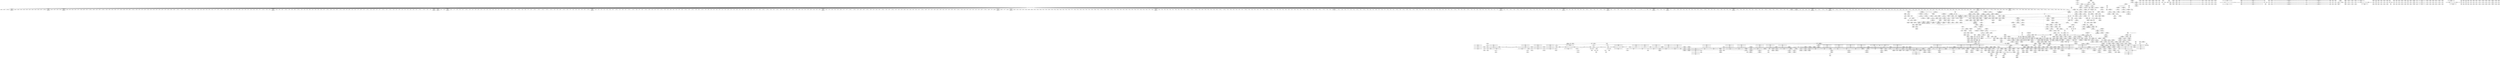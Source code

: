 digraph {
	CE0x52d6540 [shape=record,shape=Mrecord,label="{CE0x52d6540|common_perm_create:_land.lhs.true2|*SummSink*}"]
	CE0x53b9a60 [shape=record,shape=Mrecord,label="{CE0x53b9a60|__aa_current_profile:_tmp4|security/apparmor/include/context.h,138|*SummSource*}"]
	CE0x5420c90 [shape=record,shape=Mrecord,label="{CE0x5420c90|72:_i32,_:_CRE_575,576_}"]
	CE0x53dd3e0 [shape=record,shape=Mrecord,label="{CE0x53dd3e0|VOIDTB_TE:_CE_174,175_}"]
	CE0x5399080 [shape=record,shape=Mrecord,label="{CE0x5399080|common_perm:_tmp2|security/apparmor/lsm.c,169|*SummSink*}"]
	CE0x52d4820 [shape=record,shape=Mrecord,label="{CE0x52d4820|common_perm_create:_tmp10|security/apparmor/lsm.c,251|*SummSource*}"]
	CE0x542b170 [shape=record,shape=Mrecord,label="{CE0x542b170|72:_i32,_:_CRE_976,977_}"]
	CE0x5391f90 [shape=record,shape=Mrecord,label="{CE0x5391f90|common_perm:_cond|Function::common_perm&Arg::cond::|*SummSource*}"]
	CE0x5332740 [shape=record,shape=Mrecord,label="{CE0x5332740|common_perm_create:_tmp29|security/apparmor/lsm.c,253|*SummSource*}"]
	CE0x54175e0 [shape=record,shape=Mrecord,label="{CE0x54175e0|72:_i32,_:_CRE_232,236_}"]
	CE0x541c8c0 [shape=record,shape=Mrecord,label="{CE0x541c8c0|72:_i32,_:_CRE_352,360_}"]
	CE0x530a8f0 [shape=record,shape=Mrecord,label="{CE0x530a8f0|104:_%struct.inode*,_:_CRE_152,153_}"]
	CE0x5416b10 [shape=record,shape=Mrecord,label="{CE0x5416b10|72:_i32,_:_CRE_202,203_}"]
	CE0x541d030 [shape=record,shape=Mrecord,label="{CE0x541d030|72:_i32,_:_CRE_416,424_}"]
	CE0x5391980 [shape=record,shape=Mrecord,label="{CE0x5391980|common_perm:_mask|Function::common_perm&Arg::mask::}"]
	CE0x530cc90 [shape=record,shape=Mrecord,label="{CE0x530cc90|104:_%struct.inode*,_:_CRE_182,183_}"]
	CE0x53eb1a0 [shape=record,shape=Mrecord,label="{CE0x53eb1a0|aa_cred_profile:_tmp32|security/apparmor/include/context.h,101}"]
	CE0x530e580 [shape=record,shape=Mrecord,label="{CE0x530e580|104:_%struct.inode*,_:_CRE_203,204_}"]
	CE0x5394430 [shape=record,shape=Mrecord,label="{CE0x5394430|__aa_current_profile:_tmp3}"]
	CE0x541ffd0 [shape=record,shape=Mrecord,label="{CE0x541ffd0|72:_i32,_:_CRE_563,564_}"]
	CE0x53e0d50 [shape=record,shape=Mrecord,label="{CE0x53e0d50|i32_22|*Constant*|*SummSink*}"]
	CE0x5331a40 [shape=record,shape=Mrecord,label="{CE0x5331a40|104:_%struct.inode*,_:_CRE_318,319_}"]
	CE0x53a2a40 [shape=record,shape=Mrecord,label="{CE0x53a2a40|common_perm_dir_dentry:_tmp3|*SummSource*}"]
	CE0x5397410 [shape=record,shape=Mrecord,label="{CE0x5397410|i64*_getelementptr_inbounds_(_5_x_i64_,_5_x_i64_*___llvm_gcov_ctr57,_i64_0,_i64_0)|*Constant*|*SummSink*}"]
	CE0x5327580 [shape=record,shape=Mrecord,label="{CE0x5327580|__aa_current_profile:_do.body|*SummSink*}"]
	CE0x53c09b0 [shape=record,shape=Mrecord,label="{CE0x53c09b0|aa_cred_profile:_do.body|*SummSink*}"]
	CE0x532f1c0 [shape=record,shape=Mrecord,label="{CE0x532f1c0|104:_%struct.inode*,_:_CRE_219,220_}"]
	CE0x52c6dd0 [shape=record,shape=Mrecord,label="{CE0x52c6dd0|common_perm_create:_if.end}"]
	CE0x53d4110 [shape=record,shape=Mrecord,label="{CE0x53d4110|VOIDTB_TE:_CE_93,94_}"]
	CE0x533f820 [shape=record,shape=Mrecord,label="{CE0x533f820|common_perm_create:_tmp37|security/apparmor/lsm.c,257|*SummSink*}"]
	CE0x52b5350 [shape=record,shape=Mrecord,label="{CE0x52b5350|_ret_%struct.task_struct*_%tmp4,_!dbg_!15471|./arch/x86/include/asm/current.h,14}"]
	CE0x53e62f0 [shape=record,shape=Mrecord,label="{CE0x53e62f0|aa_cred_profile:_tmp30|security/apparmor/include/context.h,100}"]
	CE0x52baa00 [shape=record,shape=Mrecord,label="{CE0x52baa00|apparmor_path_mknod:_entry}"]
	CE0x541fa80 [shape=record,shape=Mrecord,label="{CE0x541fa80|72:_i32,_:_CRE_558,559_}"]
	CE0x537e710 [shape=record,shape=Mrecord,label="{CE0x537e710|72:_i32,_:_CRE_143,144_}"]
	CE0x52e9950 [shape=record,shape=Mrecord,label="{CE0x52e9950|get_current:_tmp1}"]
	CE0x5360850 [shape=record,shape=Mrecord,label="{CE0x5360850|aa_cred_profile:_tmp25|security/apparmor/include/context.h,100|*SummSource*}"]
	CE0x537c750 [shape=record,shape=Mrecord,label="{CE0x537c750|VOIDTB_TE:_CE_317,318_}"]
	CE0x53d2960 [shape=record,shape=Mrecord,label="{CE0x53d2960|VOIDTB_TE:_CE_149,150_}"]
	CE0x5336300 [shape=record,shape=Mrecord,label="{CE0x5336300|GLOBAL:_mediated_filesystem|*Constant*|*SummSource*}"]
	CE0x541a8b0 [shape=record,shape=Mrecord,label="{CE0x541a8b0|72:_i32,_:_CRE_287,288_}"]
	CE0x533df10 [shape=record,shape=Mrecord,label="{CE0x533df10|common_perm_dir_dentry:_cond|Function::common_perm_dir_dentry&Arg::cond::}"]
	CE0x52d66d0 [shape=record,shape=Mrecord,label="{CE0x52d66d0|common_perm_create:_do.end}"]
	CE0x52be5d0 [shape=record,shape=Mrecord,label="{CE0x52be5d0|i32_0|*Constant*|*SummSink*}"]
	CE0x52fb330 [shape=record,shape=Mrecord,label="{CE0x52fb330|common_perm_create:_tmp4|security/apparmor/lsm.c,251}"]
	CE0x53b86e0 [shape=record,shape=Mrecord,label="{CE0x53b86e0|__aa_current_profile:_tmp6|security/apparmor/include/context.h,138}"]
	CE0x53b4b00 [shape=record,shape=Mrecord,label="{CE0x53b4b00|GLOBAL:___aa_current_profile.__warned|Global_var:__aa_current_profile.__warned|*SummSink*}"]
	CE0x5307dd0 [shape=record,shape=Mrecord,label="{CE0x5307dd0|104:_%struct.inode*,_:_CRE_8,12_|*MultipleSource*|*LoadInst*|security/apparmor/lsm.c,253|security/apparmor/lsm.c,253}"]
	CE0x5416a00 [shape=record,shape=Mrecord,label="{CE0x5416a00|72:_i32,_:_CRE_201,202_}"]
	CE0x530be50 [shape=record,shape=Mrecord,label="{CE0x530be50|104:_%struct.inode*,_:_CRE_170,171_}"]
	CE0x5308fe0 [shape=record,shape=Mrecord,label="{CE0x5308fe0|104:_%struct.inode*,_:_CRE_88,89_}"]
	CE0x53e0630 [shape=record,shape=Mrecord,label="{CE0x53e0630|aa_cred_profile:_tmp19|security/apparmor/include/context.h,100|*SummSource*}"]
	CE0x52d3340 [shape=record,shape=Mrecord,label="{CE0x52d3340|common_perm_create:_tmp6|security/apparmor/lsm.c,251}"]
	CE0x532b470 [shape=record,shape=Mrecord,label="{CE0x532b470|mediated_filesystem:_tmp|*SummSink*}"]
	CE0x52f65d0 [shape=record,shape=Mrecord,label="{CE0x52f65d0|common_perm_create:_mnt|security/apparmor/lsm.c,253|*SummSource*}"]
	CE0x5334c40 [shape=record,shape=Mrecord,label="{CE0x5334c40|mediated_filesystem:_tmp4|*LoadInst*|security/apparmor/include/apparmor.h,117|*SummSource*}"]
	CE0x5422d80 [shape=record,shape=Mrecord,label="{CE0x5422d80|72:_i32,_:_CRE_606,607_}"]
	CE0x536da30 [shape=record,shape=Mrecord,label="{CE0x536da30|80:_i64,_:_CRE_80,88_|*MultipleSource*|security/apparmor/include/apparmor.h,117|*LoadInst*|security/apparmor/include/apparmor.h,117}"]
	CE0x53bf8f0 [shape=record,shape=Mrecord,label="{CE0x53bf8f0|aa_cred_profile:_conv|security/apparmor/include/context.h,100}"]
	CE0x53088a0 [shape=record,shape=Mrecord,label="{CE0x53088a0|104:_%struct.inode*,_:_CRE_56,64_|*MultipleSource*|*LoadInst*|security/apparmor/lsm.c,253|security/apparmor/lsm.c,253}"]
	CE0x5417390 [shape=record,shape=Mrecord,label="{CE0x5417390|72:_i32,_:_CRE_216,224_}"]
	CE0x530dd30 [shape=record,shape=Mrecord,label="{CE0x530dd30|104:_%struct.inode*,_:_CRE_196,197_}"]
	CE0x5324bf0 [shape=record,shape=Mrecord,label="{CE0x5324bf0|mediated_filesystem:_tmp3}"]
	CE0x5418050 [shape=record,shape=Mrecord,label="{CE0x5418050|72:_i32,_:_CRE_249,250_}"]
	CE0x53ec310 [shape=record,shape=Mrecord,label="{CE0x53ec310|aa_cred_profile:_bb}"]
	CE0x530a430 [shape=record,shape=Mrecord,label="{CE0x530a430|104:_%struct.inode*,_:_CRE_148,149_}"]
	CE0x5423f90 [shape=record,shape=Mrecord,label="{CE0x5423f90|72:_i32,_:_CRE_623,624_}"]
	CE0x52f3440 [shape=record,shape=Mrecord,label="{CE0x52f3440|i32_78|*Constant*|*SummSource*}"]
	CE0x53dc080 [shape=record,shape=Mrecord,label="{CE0x53dc080|%struct.aa_task_cxt*_null|*Constant*|*SummSource*}"]
	CE0x52d51a0 [shape=record,shape=Mrecord,label="{CE0x52d51a0|common_perm_create:_tmp12|security/apparmor/lsm.c,251}"]
	CE0x5336900 [shape=record,shape=Mrecord,label="{CE0x5336900|aa_path_perm:_request|Function::aa_path_perm&Arg::request::|*SummSource*}"]
	CE0x541a7a0 [shape=record,shape=Mrecord,label="{CE0x541a7a0|72:_i32,_:_CRE_286,287_}"]
	CE0x5394660 [shape=record,shape=Mrecord,label="{CE0x5394660|__aa_current_profile:_tmp3|*SummSink*}"]
	CE0x52f0df0 [shape=record,shape=Mrecord,label="{CE0x52f0df0|common_perm_create:_call3|security/apparmor/lsm.c,251}"]
	CE0x541acf0 [shape=record,shape=Mrecord,label="{CE0x541acf0|72:_i32,_:_CRE_291,292_}"]
	CE0x53b8f70 [shape=record,shape=Mrecord,label="{CE0x53b8f70|i64_1|*Constant*}"]
	CE0x52f80c0 [shape=record,shape=Mrecord,label="{CE0x52f80c0|_call_void_mcount()_#2}"]
	CE0x5382da0 [shape=record,shape=Mrecord,label="{CE0x5382da0|VOIDTB_TE:_CE_223,224_}"]
	CE0x537dec0 [shape=record,shape=Mrecord,label="{CE0x537dec0|72:_i32,_:_CRE_128,136_}"]
	CE0x52f74c0 [shape=record,shape=Mrecord,label="{CE0x52f74c0|GLOBAL:_get_current|*Constant*}"]
	CE0x53d2090 [shape=record,shape=Mrecord,label="{CE0x53d2090|VOIDTB_TE:_CE_156,157_}"]
	CE0x52fafd0 [shape=record,shape=Mrecord,label="{CE0x52fafd0|common_perm_create:_tobool|security/apparmor/lsm.c,251|*SummSink*}"]
	CE0x53323e0 [shape=record,shape=Mrecord,label="{CE0x53323e0|i64_13|*Constant*|*SummSink*}"]
	CE0x52d9670 [shape=record,shape=Mrecord,label="{CE0x52d9670|common_perm_create:_tmp16|security/apparmor/lsm.c,251|*SummSink*}"]
	CE0x52c0920 [shape=record,shape=Mrecord,label="{CE0x52c0920|GLOBAL:_common_perm_create|*Constant*}"]
	CE0x5331fa0 [shape=record,shape=Mrecord,label="{CE0x5331fa0|i64_12|*Constant*|*SummSource*}"]
	CE0x53d5950 [shape=record,shape=Mrecord,label="{CE0x53d5950|i64*_getelementptr_inbounds_(_16_x_i64_,_16_x_i64_*___llvm_gcov_ctr46,_i64_0,_i64_8)|*Constant*|*SummSink*}"]
	CE0x542a150 [shape=record,shape=Mrecord,label="{CE0x542a150|72:_i32,_:_CRE_926,927_}"]
	CE0x52ef9c0 [shape=record,shape=Mrecord,label="{CE0x52ef9c0|i64*_getelementptr_inbounds_(_5_x_i64_,_5_x_i64_*___llvm_gcov_ctr57,_i64_0,_i64_3)|*Constant*|*SummSource*}"]
	CE0x5360f00 [shape=record,shape=Mrecord,label="{CE0x5360f00|i64*_getelementptr_inbounds_(_16_x_i64_,_16_x_i64_*___llvm_gcov_ctr46,_i64_0,_i64_12)|*Constant*|*SummSource*}"]
	CE0x541a030 [shape=record,shape=Mrecord,label="{CE0x541a030|72:_i32,_:_CRE_279,280_}"]
	CE0x52b65f0 [shape=record,shape=Mrecord,label="{CE0x52b65f0|i64_1|*Constant*|*SummSink*}"]
	CE0x5428390 [shape=record,shape=Mrecord,label="{CE0x5428390|72:_i32,_:_CRE_898,899_}"]
	CE0x5390a90 [shape=record,shape=Mrecord,label="{CE0x5390a90|GLOBAL:_common_perm|*Constant*|*SummSource*}"]
	CE0x53dfdb0 [shape=record,shape=Mrecord,label="{CE0x53dfdb0|aa_cred_profile:_tmp14|security/apparmor/include/context.h,100}"]
	CE0x533d010 [shape=record,shape=Mrecord,label="{CE0x533d010|common_perm_dir_dentry:_dir|Function::common_perm_dir_dentry&Arg::dir::}"]
	CE0x53e6360 [shape=record,shape=Mrecord,label="{CE0x53e6360|aa_cred_profile:_tmp30|security/apparmor/include/context.h,100|*SummSource*}"]
	CE0x5329170 [shape=record,shape=Mrecord,label="{CE0x5329170|mediated_filesystem:_tmp|*SummSource*}"]
	CE0x537da40 [shape=record,shape=Mrecord,label="{CE0x537da40|72:_i32,_:_CRE_96,104_}"]
	CE0x53f0bc0 [shape=record,shape=Mrecord,label="{CE0x53f0bc0|VOIDTB_TE:_CE_197,198_}"]
	CE0x53d99b0 [shape=record,shape=Mrecord,label="{CE0x53d99b0|VOIDTB_TE:_CE_215,216_}"]
	CE0x53cc760 [shape=record,shape=Mrecord,label="{CE0x53cc760|aa_cred_profile:_tmp2|*SummSink*}"]
	CE0x53c1cd0 [shape=record,shape=Mrecord,label="{CE0x53c1cd0|__aa_current_profile:_tmp7|security/apparmor/include/context.h,138|*SummSource*}"]
	CE0x52e38e0 [shape=record,shape=Mrecord,label="{CE0x52e38e0|aa_cred_profile:_if.then|*SummSource*}"]
	CE0x52e5870 [shape=record,shape=Mrecord,label="{CE0x52e5870|mediated_filesystem:_inode|Function::mediated_filesystem&Arg::inode::|*SummSink*}"]
	CE0x535da10 [shape=record,shape=Mrecord,label="{CE0x535da10|void_(i8*,_i32,_i64)*_asm_sideeffect_1:_09ud2_0A.pushsection___bug_table,_22a_22_0A2:_09.long_1b_-_2b,_$_0:c_-_2b_0A_09.word_$_1:c_,_0_0A_09.org_2b+$_2:c_0A.popsection_,_i,i,i,_dirflag_,_fpsr_,_flags_}"]
	CE0x532f2f0 [shape=record,shape=Mrecord,label="{CE0x532f2f0|104:_%struct.inode*,_:_CRE_220,221_}"]
	CE0x537b9b0 [shape=record,shape=Mrecord,label="{CE0x537b9b0|VOIDTB_TE:_CE_304,305_}"]
	CE0x541b680 [shape=record,shape=Mrecord,label="{CE0x541b680|72:_i32,_:_CRE_300,301_}"]
	CE0x539f120 [shape=record,shape=Mrecord,label="{CE0x539f120|common_perm:_call1|security/apparmor/lsm.c,170|*SummSink*}"]
	CE0x52cc140 [shape=record,shape=Mrecord,label="{CE0x52cc140|i64*_getelementptr_inbounds_(_2_x_i64_,_2_x_i64_*___llvm_gcov_ctr62,_i64_0,_i64_0)|*Constant*}"]
	CE0x52eb850 [shape=record,shape=Mrecord,label="{CE0x52eb850|__aa_current_profile:_tobool1|security/apparmor/include/context.h,138|*SummSource*}"]
	CE0x53f13b0 [shape=record,shape=Mrecord,label="{CE0x53f13b0|i64*_getelementptr_inbounds_(_16_x_i64_,_16_x_i64_*___llvm_gcov_ctr46,_i64_0,_i64_14)|*Constant*|*SummSource*}"]
	CE0x541f230 [shape=record,shape=Mrecord,label="{CE0x541f230|72:_i32,_:_CRE_540,544_}"]
	CE0x5360d80 [shape=record,shape=Mrecord,label="{CE0x5360d80|i64*_getelementptr_inbounds_(_16_x_i64_,_16_x_i64_*___llvm_gcov_ctr46,_i64_0,_i64_12)|*Constant*}"]
	CE0x53cb5c0 [shape=record,shape=Mrecord,label="{CE0x53cb5c0|aa_cred_profile:_tmp7|security/apparmor/include/context.h,100}"]
	CE0x53d4da0 [shape=record,shape=Mrecord,label="{CE0x53d4da0|%struct.aa_profile*_null|*Constant*|*SummSink*}"]
	CE0x52c6b20 [shape=record,shape=Mrecord,label="{CE0x52c6b20|_ret_i32_%retval.0,_!dbg_!15515|security/apparmor/lsm.c,257|*SummSource*}"]
	CE0x5428d20 [shape=record,shape=Mrecord,label="{CE0x5428d20|72:_i32,_:_CRE_907,908_}"]
	CE0x533c730 [shape=record,shape=Mrecord,label="{CE0x533c730|common_perm_dir_dentry:_entry}"]
	CE0x52f5de0 [shape=record,shape=Mrecord,label="{CE0x52f5de0|common_perm_create:_mode4|security/apparmor/lsm.c,251}"]
	CE0x52d38e0 [shape=record,shape=Mrecord,label="{CE0x52d38e0|common_perm_create:_tmp7|security/apparmor/lsm.c,251|*SummSource*}"]
	CE0x541d140 [shape=record,shape=Mrecord,label="{CE0x541d140|72:_i32,_:_CRE_424,432_}"]
	CE0x52d3e20 [shape=record,shape=Mrecord,label="{CE0x52d3e20|GLOBAL:_common_perm_create.__warned|Global_var:common_perm_create.__warned|*SummSource*}"]
	CE0x5382c90 [shape=record,shape=Mrecord,label="{CE0x5382c90|VOIDTB_TE:_CE_222,223_}"]
	CE0x542b580 [shape=record,shape=Mrecord,label="{CE0x542b580|72:_i32,_:_CRE_980,981_}"]
	CE0x52f8cc0 [shape=record,shape=Mrecord,label="{CE0x52f8cc0|common_perm_create:_return}"]
	CE0x541c560 [shape=record,shape=Mrecord,label="{CE0x541c560|72:_i32,_:_CRE_328,336_}"]
	CE0x52c1e20 [shape=record,shape=Mrecord,label="{CE0x52c1e20|i32_1|*Constant*}"]
	CE0x530c570 [shape=record,shape=Mrecord,label="{CE0x530c570|104:_%struct.inode*,_:_CRE_176,177_}"]
	CE0x541cae0 [shape=record,shape=Mrecord,label="{CE0x541cae0|72:_i32,_:_CRE_376,384_}"]
	CE0x5416070 [shape=record,shape=Mrecord,label="{CE0x5416070|72:_i32,_:_CRE_192,193_}"]
	CE0x52c1670 [shape=record,shape=Mrecord,label="{CE0x52c1670|_call_void_mcount()_#2}"]
	CE0x533e930 [shape=record,shape=Mrecord,label="{CE0x533e930|_ret_i32_%call,_!dbg_!15477|security/apparmor/lsm.c,191|*SummSink*}"]
	CE0x53d09a0 [shape=record,shape=Mrecord,label="{CE0x53d09a0|0:_%struct.aa_profile*,_:_CMRE_16,24_|*MultipleSource*|security/apparmor/include/context.h,99|*LoadInst*|security/apparmor/include/context.h,99|security/apparmor/include/context.h,100}"]
	CE0x5416290 [shape=record,shape=Mrecord,label="{CE0x5416290|72:_i32,_:_CRE_194,195_}"]
	CE0x5426a10 [shape=record,shape=Mrecord,label="{CE0x5426a10|72:_i32,_:_CRE_874,875_}"]
	CE0x53f09a0 [shape=record,shape=Mrecord,label="{CE0x53f09a0|VOIDTB_TE:_CE_195,196_}"]
	CE0x52e5d70 [shape=record,shape=Mrecord,label="{CE0x52e5d70|mediated_filesystem:_inode|Function::mediated_filesystem&Arg::inode::}"]
	CE0x52fa0d0 [shape=record,shape=Mrecord,label="{CE0x52fa0d0|COLLAPSED:_GCMRE___llvm_gcov_ctr56_internal_global_2_x_i64_zeroinitializer:_elem_0:default:}"]
	CE0x5417170 [shape=record,shape=Mrecord,label="{CE0x5417170|72:_i32,_:_CRE_208,210_}"]
	CE0x535ed00 [shape=record,shape=Mrecord,label="{CE0x535ed00|i64_12|*Constant*}"]
	CE0x539c830 [shape=record,shape=Mrecord,label="{CE0x539c830|common_perm:_error.0|*SummSink*}"]
	CE0x5420fc0 [shape=record,shape=Mrecord,label="{CE0x5420fc0|72:_i32,_:_CRE_578,579_}"]
	CE0x53d1790 [shape=record,shape=Mrecord,label="{CE0x53d1790|VOIDTB_TE:_CE_159,160_}"]
	CE0x5424950 [shape=record,shape=Mrecord,label="{CE0x5424950|72:_i32,_:_CRE_684,688_}"]
	CE0x53cd480 [shape=record,shape=Mrecord,label="{CE0x53cd480|__aa_current_profile:_tmp20|security/apparmor/include/context.h,138|*SummSink*}"]
	CE0x541aad0 [shape=record,shape=Mrecord,label="{CE0x541aad0|72:_i32,_:_CRE_289,290_}"]
	CE0x5397d60 [shape=record,shape=Mrecord,label="{CE0x5397d60|__aa_current_profile:_entry}"]
	CE0x52d12d0 [shape=record,shape=Mrecord,label="{CE0x52d12d0|i32_1|*Constant*}"]
	CE0x5325b00 [shape=record,shape=Mrecord,label="{CE0x5325b00|mediated_filesystem:_i_sb|security/apparmor/include/apparmor.h,117}"]
	CE0x542a260 [shape=record,shape=Mrecord,label="{CE0x542a260|72:_i32,_:_CRE_927,928_}"]
	CE0x53d22e0 [shape=record,shape=Mrecord,label="{CE0x53d22e0|aa_cred_profile:_tmp21|security/apparmor/include/context.h,100|*SummSource*}"]
	CE0x53d3860 [shape=record,shape=Mrecord,label="{CE0x53d3860|GLOBAL:___llvm_gcov_ctr46|Global_var:__llvm_gcov_ctr46|*SummSink*}"]
	CE0x53dcba0 [shape=record,shape=Mrecord,label="{CE0x53dcba0|VOIDTB_TE:_CE_72,80_}"]
	CE0x533ea70 [shape=record,shape=Mrecord,label="{CE0x533ea70|common_perm_create:_retval.0}"]
	CE0x52f92f0 [shape=record,shape=Mrecord,label="{CE0x52f92f0|common_perm_create:_tmp}"]
	CE0x54185a0 [shape=record,shape=Mrecord,label="{CE0x54185a0|72:_i32,_:_CRE_254,255_}"]
	CE0x539d300 [shape=record,shape=Mrecord,label="{CE0x539d300|common_perm:_tmp10|security/apparmor/lsm.c,172|*SummSink*}"]
	CE0x539e340 [shape=record,shape=Mrecord,label="{CE0x539e340|common_perm:_tmp7|security/apparmor/lsm.c,170|*SummSource*}"]
	CE0x53bf6e0 [shape=record,shape=Mrecord,label="{CE0x53bf6e0|aa_cred_profile:_lnot.ext|security/apparmor/include/context.h,100|*SummSink*}"]
	CE0x5420960 [shape=record,shape=Mrecord,label="{CE0x5420960|72:_i32,_:_CRE_572,573_}"]
	CE0x53983f0 [shape=record,shape=Mrecord,label="{CE0x53983f0|GLOBAL:___llvm_gcov_ctr57|Global_var:__llvm_gcov_ctr57|*SummSink*}"]
	CE0x52c26f0 [shape=record,shape=Mrecord,label="{CE0x52c26f0|common_perm_create:_tmp3|*SummSink*}"]
	CE0x52c6c20 [shape=record,shape=Mrecord,label="{CE0x52c6c20|common_perm_create:_if.then8|*SummSink*}"]
	CE0x52e9580 [shape=record,shape=Mrecord,label="{CE0x52e9580|%struct.task_struct*_(%struct.task_struct**)*_asm_movq_%gs:$_1:P_,$0_,_r,im,_dirflag_,_fpsr_,_flags_}"]
	CE0x52d9370 [shape=record,shape=Mrecord,label="{CE0x52d9370|common_perm_create:_tmp16|security/apparmor/lsm.c,251}"]
	CE0x53dca00 [shape=record,shape=Mrecord,label="{CE0x53dca00|VOIDTB_TE:_CE_56,64_}"]
	CE0x53cf9c0 [shape=record,shape=Mrecord,label="{CE0x53cf9c0|GLOBAL:_aa_cred_profile|*Constant*|*SummSource*}"]
	CE0x5418380 [shape=record,shape=Mrecord,label="{CE0x5418380|72:_i32,_:_CRE_252,253_}"]
	CE0x5336fb0 [shape=record,shape=Mrecord,label="{CE0x5336fb0|aa_path_perm:_cond|Function::aa_path_perm&Arg::cond::|*SummSink*}"]
	CE0x53d9680 [shape=record,shape=Mrecord,label="{CE0x53d9680|VOIDTB_TE:_CE_212,213_}"]
	CE0x53b6120 [shape=record,shape=Mrecord,label="{CE0x53b6120|aa_cred_profile:_tmp11|security/apparmor/include/context.h,100|*SummSource*}"]
	CE0x53e7d90 [shape=record,shape=Mrecord,label="{CE0x53e7d90|i64*_getelementptr_inbounds_(_16_x_i64_,_16_x_i64_*___llvm_gcov_ctr46,_i64_0,_i64_13)|*Constant*|*SummSource*}"]
	CE0x541a690 [shape=record,shape=Mrecord,label="{CE0x541a690|72:_i32,_:_CRE_285,286_}"]
	CE0x5428f40 [shape=record,shape=Mrecord,label="{CE0x5428f40|72:_i32,_:_CRE_909,910_}"]
	CE0x52b5da0 [shape=record,shape=Mrecord,label="{CE0x52b5da0|apparmor_path_mknod:_entry|*SummSink*}"]
	CE0x52c7ca0 [shape=record,shape=Mrecord,label="{CE0x52c7ca0|_call_void_lockdep_rcu_suspicious(i8*_getelementptr_inbounds_(_24_x_i8_,_24_x_i8_*_.str8,_i32_0,_i32_0),_i32_251,_i8*_getelementptr_inbounds_(_45_x_i8_,_45_x_i8_*_.str14,_i32_0,_i32_0))_#7,_!dbg_!15492|security/apparmor/lsm.c,251|*SummSink*}"]
	CE0x533ddc0 [shape=record,shape=Mrecord,label="{CE0x533ddc0|common_perm_dir_dentry:_mask|Function::common_perm_dir_dentry&Arg::mask::|*SummSource*}"]
	CE0x539c230 [shape=record,shape=Mrecord,label="{CE0x539c230|aa_path_perm:_flags|Function::aa_path_perm&Arg::flags::}"]
	CE0x52f4450 [shape=record,shape=Mrecord,label="{CE0x52f4450|i32_10|*Constant*|*SummSink*}"]
	CE0x542a9d0 [shape=record,shape=Mrecord,label="{CE0x542a9d0|72:_i32,_:_CRE_934,935_}"]
	CE0x537bce0 [shape=record,shape=Mrecord,label="{CE0x537bce0|VOIDTB_TE:_CE_307,308_}"]
	CE0x53d7ec0 [shape=record,shape=Mrecord,label="{CE0x53d7ec0|aa_cred_profile:_tobool|security/apparmor/include/context.h,100}"]
	CE0x53e0c90 [shape=record,shape=Mrecord,label="{CE0x53e0c90|i32_22|*Constant*}"]
	CE0x5392440 [shape=record,shape=Mrecord,label="{CE0x5392440|_ret_i32_%error.0,_!dbg_!15483|security/apparmor/lsm.c,172|*SummSource*}"]
	CE0x5382960 [shape=record,shape=Mrecord,label="{CE0x5382960|VOIDTB_TE:_CE_219,220_}"]
	CE0x5330730 [shape=record,shape=Mrecord,label="{CE0x5330730|104:_%struct.inode*,_:_CRE_296,304_|*MultipleSource*|*LoadInst*|security/apparmor/lsm.c,253|security/apparmor/lsm.c,253}"]
	CE0x52f9990 [shape=record,shape=Mrecord,label="{CE0x52f9990|common_perm_create:_tmp|*SummSink*}"]
	CE0x52f53f0 [shape=record,shape=Mrecord,label="{CE0x52f53f0|common_perm_create:_tmp21|security/apparmor/lsm.c,251|*SummSink*}"]
	CE0x53ce050 [shape=record,shape=Mrecord,label="{CE0x53ce050|get_current:_entry}"]
	CE0x52ebf10 [shape=record,shape=Mrecord,label="{CE0x52ebf10|i64*_getelementptr_inbounds_(_2_x_i64_,_2_x_i64_*___llvm_gcov_ctr55,_i64_0,_i64_1)|*Constant*}"]
	CE0x541dbb0 [shape=record,shape=Mrecord,label="{CE0x541dbb0|72:_i32,_:_CRE_476,477_}"]
	CE0x53e16f0 [shape=record,shape=Mrecord,label="{CE0x53e16f0|aa_cred_profile:_expval|security/apparmor/include/context.h,100|*SummSink*}"]
	CE0x52f14b0 [shape=record,shape=Mrecord,label="{CE0x52f14b0|GLOBAL:_get_current|*Constant*|*SummSource*}"]
	CE0x53d8c50 [shape=record,shape=Mrecord,label="{CE0x53d8c50|VOIDTB_TE:_CE_40,48_}"]
	CE0x5395930 [shape=record,shape=Mrecord,label="{CE0x5395930|i32_11|*Constant*|*SummSource*}"]
	CE0x530b140 [shape=record,shape=Mrecord,label="{CE0x530b140|104:_%struct.inode*,_:_CRE_159,160_}"]
	CE0x5390190 [shape=record,shape=Mrecord,label="{CE0x5390190|mediated_filesystem:_tmp5|security/apparmor/include/apparmor.h,117}"]
	CE0x53a46f0 [shape=record,shape=Mrecord,label="{CE0x53a46f0|common_perm_dir_dentry:_tmp4|*LoadInst*|security/apparmor/lsm.c,189}"]
	CE0x530e450 [shape=record,shape=Mrecord,label="{CE0x530e450|104:_%struct.inode*,_:_CRE_202,203_}"]
	CE0x539fc20 [shape=record,shape=Mrecord,label="{CE0x539fc20|aa_path_perm:_op|Function::aa_path_perm&Arg::op::}"]
	CE0x54295a0 [shape=record,shape=Mrecord,label="{CE0x54295a0|72:_i32,_:_CRE_915,916_}"]
	CE0x53dc7e0 [shape=record,shape=Mrecord,label="{CE0x53dc7e0|aa_cred_profile:_tmp1}"]
	CE0x53cfbe0 [shape=record,shape=Mrecord,label="{CE0x53cfbe0|aa_cred_profile:_entry|*SummSink*}"]
	CE0x533e5f0 [shape=record,shape=Mrecord,label="{CE0x533e5f0|_ret_i32_%call,_!dbg_!15477|security/apparmor/lsm.c,191}"]
	CE0x52ef0d0 [shape=record,shape=Mrecord,label="{CE0x52ef0d0|common_perm:_tmp5|security/apparmor/lsm.c,169|*SummSink*}"]
	CE0x5361330 [shape=record,shape=Mrecord,label="{CE0x5361330|aa_cred_profile:_tmp22|security/apparmor/include/context.h,100|*SummSource*}"]
	CE0x54211e0 [shape=record,shape=Mrecord,label="{CE0x54211e0|72:_i32,_:_CRE_580,581_}"]
	CE0x52e5450 [shape=record,shape=Mrecord,label="{CE0x52e5450|i64_5|*Constant*|*SummSource*}"]
	CE0x541a250 [shape=record,shape=Mrecord,label="{CE0x541a250|72:_i32,_:_CRE_281,282_}"]
	CE0x5360150 [shape=record,shape=Mrecord,label="{CE0x5360150|aa_cred_profile:_tmp24|security/apparmor/include/context.h,100}"]
	CE0x52c9ef0 [shape=record,shape=Mrecord,label="{CE0x52c9ef0|common_perm_create:_call|security/apparmor/lsm.c,251|*SummSink*}"]
	CE0x52f4c60 [shape=record,shape=Mrecord,label="{CE0x52f4c60|common_perm_create:_tmp20|security/apparmor/lsm.c,251}"]
	CE0x53a7420 [shape=record,shape=Mrecord,label="{CE0x53a7420|common_perm_dir_dentry:_tmp1|*SummSink*}"]
	CE0x533aff0 [shape=record,shape=Mrecord,label="{CE0x533aff0|i64*_getelementptr_inbounds_(_11_x_i64_,_11_x_i64_*___llvm_gcov_ctr58,_i64_0,_i64_1)|*Constant*}"]
	CE0x54261c0 [shape=record,shape=Mrecord,label="{CE0x54261c0|72:_i32,_:_CRE_866,867_}"]
	CE0x53e8ab0 [shape=record,shape=Mrecord,label="{CE0x53e8ab0|i64*_getelementptr_inbounds_(_16_x_i64_,_16_x_i64_*___llvm_gcov_ctr46,_i64_0,_i64_15)|*Constant*}"]
	CE0x5419590 [shape=record,shape=Mrecord,label="{CE0x5419590|72:_i32,_:_CRE_269,270_}"]
	CE0x52e3cb0 [shape=record,shape=Mrecord,label="{CE0x52e3cb0|common_perm_create:_bb|*SummSink*}"]
	CE0x5307cc0 [shape=record,shape=Mrecord,label="{CE0x5307cc0|104:_%struct.inode*,_:_CRE_0,4_|*MultipleSource*|*LoadInst*|security/apparmor/lsm.c,253|security/apparmor/lsm.c,253}"]
	CE0x530b990 [shape=record,shape=Mrecord,label="{CE0x530b990|104:_%struct.inode*,_:_CRE_166,167_}"]
	CE0x53e7000 [shape=record,shape=Mrecord,label="{CE0x53e7000|aa_cred_profile:_tmp26|security/apparmor/include/context.h,100}"]
	CE0x53cbaa0 [shape=record,shape=Mrecord,label="{CE0x53cbaa0|VOIDTB_TE:_CE_166,167_}"]
	CE0x53d9ac0 [shape=record,shape=Mrecord,label="{CE0x53d9ac0|VOIDTB_TE:_CE_216,217_}"]
	CE0x52fc2c0 [shape=record,shape=Mrecord,label="{CE0x52fc2c0|common_perm_create:_tmp8|security/apparmor/lsm.c,251|*SummSink*}"]
	CE0x53dc930 [shape=record,shape=Mrecord,label="{CE0x53dc930|VOIDTB_TE:_CE_48,52_}"]
	CE0x52d3a80 [shape=record,shape=Mrecord,label="{CE0x52d3a80|common_perm_create:_tmp7|security/apparmor/lsm.c,251|*SummSink*}"]
	CE0x5340930 [shape=record,shape=Mrecord,label="{CE0x5340930|get_current:_tmp1|*SummSource*}"]
	CE0x52f95c0 [shape=record,shape=Mrecord,label="{CE0x52f95c0|aa_cred_profile:_tmp10|security/apparmor/include/context.h,100}"]
	CE0x53d5fe0 [shape=record,shape=Mrecord,label="{CE0x53d5fe0|VOIDTB_TE:_CE_163,164_}"]
	CE0x53830d0 [shape=record,shape=Mrecord,label="{CE0x53830d0|VOIDTB_TE:_CE_240,248_}"]
	CE0x53bc970 [shape=record,shape=Mrecord,label="{CE0x53bc970|aa_cred_profile:_profile|security/apparmor/include/context.h,100|*SummSink*}"]
	CE0x53e1760 [shape=record,shape=Mrecord,label="{CE0x53e1760|i64*_getelementptr_inbounds_(_16_x_i64_,_16_x_i64_*___llvm_gcov_ctr46,_i64_0,_i64_7)|*Constant*|*SummSink*}"]
	CE0x533d380 [shape=record,shape=Mrecord,label="{CE0x533d380|common_perm_dir_dentry:_dir|Function::common_perm_dir_dentry&Arg::dir::|*SummSink*}"]
	CE0x5332c30 [shape=record,shape=Mrecord,label="{CE0x5332c30|common_perm_create:_tmp30|security/apparmor/lsm.c,253|*SummSource*}"]
	CE0x53e1fb0 [shape=record,shape=Mrecord,label="{CE0x53e1fb0|_call_void_asm_sideeffect_1:_09ud2_0A.pushsection___bug_table,_22a_22_0A2:_09.long_1b_-_2b,_$_0:c_-_2b_0A_09.word_$_1:c_,_0_0A_09.org_2b+$_2:c_0A.popsection_,_i,i,i,_dirflag_,_fpsr_,_flags_(i8*_getelementptr_inbounds_(_36_x_i8_,_36_x_i8_*_.str12,_i32_0,_i32_0),_i32_100,_i64_12)_#2,_!dbg_!15490,_!srcloc_!15493|security/apparmor/include/context.h,100|*SummSink*}"]
	CE0x52ef400 [shape=record,shape=Mrecord,label="{CE0x52ef400|common_perm:_tmp6|security/apparmor/lsm.c,169|*SummSource*}"]
	CE0x53eab10 [shape=record,shape=Mrecord,label="{CE0x53eab10|VOIDTB_TE:_CE_202,203_}"]
	CE0x54210d0 [shape=record,shape=Mrecord,label="{CE0x54210d0|72:_i32,_:_CRE_579,580_}"]
	CE0x52dcbb0 [shape=record,shape=Mrecord,label="{CE0x52dcbb0|common_perm_create:_lor.lhs.false}"]
	CE0x5330ad0 [shape=record,shape=Mrecord,label="{CE0x5330ad0|104:_%struct.inode*,_:_CRE_305,306_}"]
	CE0x53b98a0 [shape=record,shape=Mrecord,label="{CE0x53b98a0|__aa_current_profile:_tmp4|security/apparmor/include/context.h,138}"]
	CE0x53b8650 [shape=record,shape=Mrecord,label="{CE0x53b8650|GLOBAL:___llvm_gcov_ctr58|Global_var:__llvm_gcov_ctr58|*SummSource*}"]
	CE0x52c3bf0 [shape=record,shape=Mrecord,label="{CE0x52c3bf0|apparmor_path_mknod:_tmp2}"]
	CE0x53a7760 [shape=record,shape=Mrecord,label="{CE0x53a7760|i64_-2147483648|*Constant*}"]
	CE0x539d010 [shape=record,shape=Mrecord,label="{CE0x539d010|common_perm:_tmp9|security/apparmor/lsm.c,172|*SummSource*}"]
	CE0x52d9950 [shape=record,shape=Mrecord,label="{CE0x52d9950|i8_1|*Constant*|*SummSource*}"]
	CE0x52fc5b0 [shape=record,shape=Mrecord,label="{CE0x52fc5b0|common_perm_create:_tmp8|security/apparmor/lsm.c,251|*SummSource*}"]
	CE0x53ef8f0 [shape=record,shape=Mrecord,label="{CE0x53ef8f0|aa_cred_profile:_tmp16|security/apparmor/include/context.h,100}"]
	CE0x5421c80 [shape=record,shape=Mrecord,label="{CE0x5421c80|72:_i32,_:_CRE_590,591_}"]
	CE0x52d57a0 [shape=record,shape=Mrecord,label="{CE0x52d57a0|common_perm_create:_tmp32|security/apparmor/lsm.c,253|*SummSource*}"]
	CE0x5328240 [shape=record,shape=Mrecord,label="{CE0x5328240|_ret_%struct.aa_profile*_%call4,_!dbg_!15494|security/apparmor/include/context.h,138|*SummSink*}"]
	CE0x53336c0 [shape=record,shape=Mrecord,label="{CE0x53336c0|i64*_getelementptr_inbounds_(_17_x_i64_,_17_x_i64_*___llvm_gcov_ctr60,_i64_0,_i64_14)|*Constant*|*SummSink*}"]
	CE0x52c38f0 [shape=record,shape=Mrecord,label="{CE0x52c38f0|apparmor_path_mknod:_mode|Function::apparmor_path_mknod&Arg::mode::}"]
	CE0x530d610 [shape=record,shape=Mrecord,label="{CE0x530d610|104:_%struct.inode*,_:_CRE_190,191_}"]
	CE0x53c96e0 [shape=record,shape=Mrecord,label="{CE0x53c96e0|_call_void_lockdep_rcu_suspicious(i8*_getelementptr_inbounds_(_36_x_i8_,_36_x_i8_*_.str12,_i32_0,_i32_0),_i32_138,_i8*_getelementptr_inbounds_(_45_x_i8_,_45_x_i8_*_.str14,_i32_0,_i32_0))_#7,_!dbg_!15483|security/apparmor/include/context.h,138}"]
	CE0x53322a0 [shape=record,shape=Mrecord,label="{CE0x53322a0|i64_13|*Constant*}"]
	CE0x53c24f0 [shape=record,shape=Mrecord,label="{CE0x53c24f0|__aa_current_profile:_tobool1|security/apparmor/include/context.h,138|*SummSink*}"]
	CE0x533fde0 [shape=record,shape=Mrecord,label="{CE0x533fde0|common_perm_create:_tmp38|security/apparmor/lsm.c,257|*SummSource*}"]
	CE0x54144d0 [shape=record,shape=Mrecord,label="{CE0x54144d0|72:_i32,_:_CRE_166,167_}"]
	CE0x532f420 [shape=record,shape=Mrecord,label="{CE0x532f420|104:_%struct.inode*,_:_CRE_221,222_}"]
	CE0x53bd4a0 [shape=record,shape=Mrecord,label="{CE0x53bd4a0|aa_cred_profile:_if.end|*SummSink*}"]
	CE0x52eee20 [shape=record,shape=Mrecord,label="{CE0x52eee20|common_perm:_tmp5|security/apparmor/lsm.c,169}"]
	CE0x53b50b0 [shape=record,shape=Mrecord,label="{CE0x53b50b0|aa_cred_profile:_bb|*SummSource*}"]
	CE0x5048630 [shape=record,shape=Mrecord,label="{CE0x5048630|i32_6|*Constant*}"]
	CE0x52e9b60 [shape=record,shape=Mrecord,label="{CE0x52e9b60|mediated_filesystem:_i_sb|security/apparmor/include/apparmor.h,117|*SummSink*}"]
	CE0x53d9f80 [shape=record,shape=Mrecord,label="{CE0x53d9f80|aa_cred_profile:_lnot2|security/apparmor/include/context.h,100}"]
	CE0x53cac90 [shape=record,shape=Mrecord,label="{CE0x53cac90|get_current:_tmp}"]
	CE0x5429c00 [shape=record,shape=Mrecord,label="{CE0x5429c00|72:_i32,_:_CRE_921,922_}"]
	CE0x52f8ec0 [shape=record,shape=Mrecord,label="{CE0x52f8ec0|%struct.task_struct*_(%struct.task_struct**)*_asm_movq_%gs:$_1:P_,$0_,_r,im,_dirflag_,_fpsr_,_flags_|*SummSource*}"]
	CE0x54187c0 [shape=record,shape=Mrecord,label="{CE0x54187c0|72:_i32,_:_CRE_256,257_}"]
	CE0x53c98a0 [shape=record,shape=Mrecord,label="{CE0x53c98a0|_call_void_lockdep_rcu_suspicious(i8*_getelementptr_inbounds_(_36_x_i8_,_36_x_i8_*_.str12,_i32_0,_i32_0),_i32_138,_i8*_getelementptr_inbounds_(_45_x_i8_,_45_x_i8_*_.str14,_i32_0,_i32_0))_#7,_!dbg_!15483|security/apparmor/include/context.h,138|*SummSource*}"]
	CE0x53992c0 [shape=record,shape=Mrecord,label="{CE0x53992c0|aa_cred_profile:_tmp11|security/apparmor/include/context.h,100|*SummSink*}"]
	CE0x537d7a0 [shape=record,shape=Mrecord,label="{CE0x537d7a0|72:_i32,_:_CRE_76,80_}"]
	CE0x52f0500 [shape=record,shape=Mrecord,label="{CE0x52f0500|%struct.vfsmount*_null|*Constant*|*SummSink*}"]
	CE0x5392f10 [shape=record,shape=Mrecord,label="{CE0x5392f10|_ret_%struct.aa_profile*_%call4,_!dbg_!15494|security/apparmor/include/context.h,138|*SummSource*}"]
	CE0x5394c90 [shape=record,shape=Mrecord,label="{CE0x5394c90|i64*_getelementptr_inbounds_(_11_x_i64_,_11_x_i64_*___llvm_gcov_ctr58,_i64_0,_i64_6)|*Constant*|*SummSink*}"]
	CE0x52ca8e0 [shape=record,shape=Mrecord,label="{CE0x52ca8e0|common_perm_create:_tmp27|*LoadInst*|security/apparmor/lsm.c,253}"]
	CE0x5414b30 [shape=record,shape=Mrecord,label="{CE0x5414b30|72:_i32,_:_CRE_172,173_}"]
	CE0x52de7c0 [shape=record,shape=Mrecord,label="{CE0x52de7c0|_call_void_mcount()_#2|*SummSource*}"]
	CE0x53ce330 [shape=record,shape=Mrecord,label="{CE0x53ce330|_ret_%struct.task_struct*_%tmp4,_!dbg_!15471|./arch/x86/include/asm/current.h,14}"]
	CE0x5330ec0 [shape=record,shape=Mrecord,label="{CE0x5330ec0|104:_%struct.inode*,_:_CRE_308,309_}"]
	CE0x5392a70 [shape=record,shape=Mrecord,label="{CE0x5392a70|common_perm:_if.end|*SummSource*}"]
	CE0x541f560 [shape=record,shape=Mrecord,label="{CE0x541f560|72:_i32,_:_CRE_553,554_}"]
	CE0x5336cf0 [shape=record,shape=Mrecord,label="{CE0x5336cf0|aa_path_perm:_cond|Function::aa_path_perm&Arg::cond::}"]
	CE0x5426c30 [shape=record,shape=Mrecord,label="{CE0x5426c30|72:_i32,_:_CRE_876,877_}"]
	CE0x5391810 [shape=record,shape=Mrecord,label="{CE0x5391810|common_perm:_path|Function::common_perm&Arg::path::|*SummSink*}"]
	CE0x53c0190 [shape=record,shape=Mrecord,label="{CE0x53c0190|aa_cred_profile:_tmp8|security/apparmor/include/context.h,100}"]
	CE0x532ee30 [shape=record,shape=Mrecord,label="{CE0x532ee30|104:_%struct.inode*,_:_CRE_216,217_}"]
	CE0x53957a0 [shape=record,shape=Mrecord,label="{CE0x53957a0|i32_11|*Constant*}"]
	CE0x5330390 [shape=record,shape=Mrecord,label="{CE0x5330390|104:_%struct.inode*,_:_CRE_280,288_|*MultipleSource*|*LoadInst*|security/apparmor/lsm.c,253|security/apparmor/lsm.c,253}"]
	CE0x52ef280 [shape=record,shape=Mrecord,label="{CE0x52ef280|common_perm:_tmp6|security/apparmor/lsm.c,169}"]
	CE0x52dde20 [shape=record,shape=Mrecord,label="{CE0x52dde20|i1_true|*Constant*|*SummSink*}"]
	CE0x52d52b0 [shape=record,shape=Mrecord,label="{CE0x52d52b0|common_perm_create:_tmp31|security/apparmor/lsm.c,253|*SummSource*}"]
	CE0x53be700 [shape=record,shape=Mrecord,label="{CE0x53be700|i64*_getelementptr_inbounds_(_16_x_i64_,_16_x_i64_*___llvm_gcov_ctr46,_i64_0,_i64_4)|*Constant*|*SummSource*}"]
	CE0x542bbe0 [shape=record,shape=Mrecord,label="{CE0x542bbe0|72:_i32,_:_CRE_992,1000_}"]
	CE0x5419260 [shape=record,shape=Mrecord,label="{CE0x5419260|72:_i32,_:_CRE_266,267_}"]
	CE0x52f6a40 [shape=record,shape=Mrecord,label="{CE0x52f6a40|%struct.vfsmount*_null|*Constant*}"]
	CE0x53da040 [shape=record,shape=Mrecord,label="{CE0x53da040|aa_cred_profile:_lnot2|security/apparmor/include/context.h,100|*SummSource*}"]
	CE0x541e320 [shape=record,shape=Mrecord,label="{CE0x541e320|72:_i32,_:_CRE_483,484_}"]
	CE0x53bc7b0 [shape=record,shape=Mrecord,label="{CE0x53bc7b0|aa_cred_profile:_profile|security/apparmor/include/context.h,100|*SummSource*}"]
	CE0x52eb190 [shape=record,shape=Mrecord,label="{CE0x52eb190|common_perm_dir_dentry:_tmp|*SummSink*}"]
	CE0x52c8e00 [shape=record,shape=Mrecord,label="{CE0x52c8e00|GLOBAL:_lockdep_rcu_suspicious|*Constant*|*SummSink*}"]
	CE0x5422b60 [shape=record,shape=Mrecord,label="{CE0x5422b60|72:_i32,_:_CRE_604,605_}"]
	CE0x52de330 [shape=record,shape=Mrecord,label="{CE0x52de330|mediated_filesystem:_tmp3|*SummSource*}"]
	CE0x542b390 [shape=record,shape=Mrecord,label="{CE0x542b390|72:_i32,_:_CRE_978,979_}"]
	CE0x53c8930 [shape=record,shape=Mrecord,label="{CE0x53c8930|__aa_current_profile:_tmp15|security/apparmor/include/context.h,138}"]
	CE0x54145e0 [shape=record,shape=Mrecord,label="{CE0x54145e0|72:_i32,_:_CRE_167,168_}"]
	CE0x53d1950 [shape=record,shape=Mrecord,label="{CE0x53d1950|GLOBAL:_llvm.expect.i64|*Constant*}"]
	CE0x542b9c0 [shape=record,shape=Mrecord,label="{CE0x542b9c0|72:_i32,_:_CRE_984,988_}"]
	CE0x52f4830 [shape=record,shape=Mrecord,label="{CE0x52f4830|common_perm_create:_fsuid|security/apparmor/lsm.c,251}"]
	CE0x53914b0 [shape=record,shape=Mrecord,label="{CE0x53914b0|common_perm:_path|Function::common_perm&Arg::path::}"]
	CE0x541b130 [shape=record,shape=Mrecord,label="{CE0x541b130|72:_i32,_:_CRE_295,296_}"]
	CE0x53c6170 [shape=record,shape=Mrecord,label="{CE0x53c6170|i64*_getelementptr_inbounds_(_11_x_i64_,_11_x_i64_*___llvm_gcov_ctr58,_i64_0,_i64_8)|*Constant*}"]
	CE0x5395240 [shape=record,shape=Mrecord,label="{CE0x5395240|common_perm:_call|security/apparmor/lsm.c,168|*SummSource*}"]
	CE0x53cb780 [shape=record,shape=Mrecord,label="{CE0x53cb780|GLOBAL:___llvm_gcov_ctr46|Global_var:__llvm_gcov_ctr46}"]
	CE0x54223f0 [shape=record,shape=Mrecord,label="{CE0x54223f0|72:_i32,_:_CRE_597,598_}"]
	CE0x539f700 [shape=record,shape=Mrecord,label="{CE0x539f700|GLOBAL:_aa_path_perm|*Constant*|*SummSink*}"]
	CE0x52d4dc0 [shape=record,shape=Mrecord,label="{CE0x52d4dc0|common_perm_create:_tmp11|security/apparmor/lsm.c,251|*SummSource*}"]
	CE0x5334a00 [shape=record,shape=Mrecord,label="{CE0x5334a00|mediated_filesystem:_tmp4|*LoadInst*|security/apparmor/include/apparmor.h,117}"]
	CE0x5427070 [shape=record,shape=Mrecord,label="{CE0x5427070|72:_i32,_:_CRE_880,881_}"]
	CE0x52f9a90 [shape=record,shape=Mrecord,label="{CE0x52f9a90|i64_1|*Constant*}"]
	CE0x53bb660 [shape=record,shape=Mrecord,label="{CE0x53bb660|__aa_current_profile:_tmp10|security/apparmor/include/context.h,138}"]
	CE0x52efe70 [shape=record,shape=Mrecord,label="{CE0x52efe70|common_perm_create:_tobool5|security/apparmor/lsm.c,253|*SummSource*}"]
	CE0x5390570 [shape=record,shape=Mrecord,label="{CE0x5390570|mediated_filesystem:_tmp5|security/apparmor/include/apparmor.h,117|*SummSink*}"]
	CE0x5309350 [shape=record,shape=Mrecord,label="{CE0x5309350|104:_%struct.inode*,_:_CRE_90,91_}"]
	CE0x5308c40 [shape=record,shape=Mrecord,label="{CE0x5308c40|104:_%struct.inode*,_:_CRE_72,80_|*MultipleSource*|*LoadInst*|security/apparmor/lsm.c,253|security/apparmor/lsm.c,253}"]
	CE0x52d6450 [shape=record,shape=Mrecord,label="{CE0x52d6450|common_perm_create:_land.lhs.true2|*SummSource*}"]
	CE0x541c9d0 [shape=record,shape=Mrecord,label="{CE0x541c9d0|72:_i32,_:_CRE_360,376_}"]
	CE0x53e76e0 [shape=record,shape=Mrecord,label="{CE0x53e76e0|aa_cred_profile:_tmp27|security/apparmor/include/context.h,100|*SummSource*}"]
	CE0x5429160 [shape=record,shape=Mrecord,label="{CE0x5429160|72:_i32,_:_CRE_911,912_}"]
	CE0x54240a0 [shape=record,shape=Mrecord,label="{CE0x54240a0|72:_i32,_:_CRE_624,628_}"]
	CE0x52f8de0 [shape=record,shape=Mrecord,label="{CE0x52f8de0|%struct.task_struct*_(%struct.task_struct**)*_asm_movq_%gs:$_1:P_,$0_,_r,im,_dirflag_,_fpsr_,_flags_}"]
	CE0x539b820 [shape=record,shape=Mrecord,label="{CE0x539b820|aa_path_perm:_profile|Function::aa_path_perm&Arg::profile::}"]
	CE0x5419f20 [shape=record,shape=Mrecord,label="{CE0x5419f20|72:_i32,_:_CRE_278,279_}"]
	CE0x53dd560 [shape=record,shape=Mrecord,label="{CE0x53dd560|i64*_getelementptr_inbounds_(_16_x_i64_,_16_x_i64_*___llvm_gcov_ctr46,_i64_0,_i64_0)|*Constant*|*SummSink*}"]
	CE0x5305fb0 [shape=record,shape=Mrecord,label="{CE0x5305fb0|common_perm_create:_tmp26|security/apparmor/lsm.c,253|*SummSink*}"]
	CE0x52d3fd0 [shape=record,shape=Mrecord,label="{CE0x52d3fd0|common_perm_create:_uid|security/apparmor/lsm.c,251}"]
	CE0x53d1300 [shape=record,shape=Mrecord,label="{CE0x53d1300|aa_cred_profile:_tmp1|*SummSource*}"]
	CE0x52f4560 [shape=record,shape=Mrecord,label="{CE0x52f4560|common_perm_create:_fsuid|security/apparmor/lsm.c,251|*SummSink*}"]
	CE0x53e68d0 [shape=record,shape=Mrecord,label="{CE0x53e68d0|aa_cred_profile:_tmp31|security/apparmor/include/context.h,100}"]
	CE0x53b6b20 [shape=record,shape=Mrecord,label="{CE0x53b6b20|__aa_current_profile:_land.lhs.true2}"]
	CE0x53d84c0 [shape=record,shape=Mrecord,label="{CE0x53d84c0|aa_cred_profile:_lnot|security/apparmor/include/context.h,100|*SummSink*}"]
	CE0x5330560 [shape=record,shape=Mrecord,label="{CE0x5330560|104:_%struct.inode*,_:_CRE_288,296_|*MultipleSource*|*LoadInst*|security/apparmor/lsm.c,253|security/apparmor/lsm.c,253}"]
	CE0x54251d0 [shape=record,shape=Mrecord,label="{CE0x54251d0|72:_i32,_:_CRE_752,756_}"]
	CE0x537cb90 [shape=record,shape=Mrecord,label="{CE0x537cb90|72:_i32,_:_CRE_2,4_}"]
	CE0x52d35c0 [shape=record,shape=Mrecord,label="{CE0x52d35c0|common_perm_create:_tmp6|security/apparmor/lsm.c,251|*SummSink*}"]
	CE0x535f510 [shape=record,shape=Mrecord,label="{CE0x535f510|aa_cred_profile:_tmp23|security/apparmor/include/context.h,100|*SummSource*}"]
	CE0x53b9dc0 [shape=record,shape=Mrecord,label="{CE0x53b9dc0|aa_cred_profile:_if.end|*SummSource*}"]
	CE0x5419150 [shape=record,shape=Mrecord,label="{CE0x5419150|72:_i32,_:_CRE_265,266_}"]
	CE0x5391290 [shape=record,shape=Mrecord,label="{CE0x5391290|common_perm:_op|Function::common_perm&Arg::op::|*SummSink*}"]
	CE0x53dd060 [shape=record,shape=Mrecord,label="{CE0x53dd060|i64_6|*Constant*|*SummSink*}"]
	CE0x537e1f0 [shape=record,shape=Mrecord,label="{CE0x537e1f0|72:_i32,_:_CRE_138,139_}"]
	CE0x5337d00 [shape=record,shape=Mrecord,label="{CE0x5337d00|i64_12|*Constant*}"]
	CE0x53d9bd0 [shape=record,shape=Mrecord,label="{CE0x53d9bd0|VOIDTB_TE:_CE_217,218_}"]
	CE0x53de240 [shape=record,shape=Mrecord,label="{CE0x53de240|aa_cred_profile:_if.end}"]
	CE0x54278f0 [shape=record,shape=Mrecord,label="{CE0x54278f0|72:_i32,_:_CRE_888,889_}"]
	CE0x53b51c0 [shape=record,shape=Mrecord,label="{CE0x53b51c0|aa_cred_profile:_bb|*SummSink*}"]
	CE0x53bf180 [shape=record,shape=Mrecord,label="{CE0x53bf180|__aa_current_profile:_tmp13|security/apparmor/include/context.h,138}"]
	CE0x53c3bc0 [shape=record,shape=Mrecord,label="{CE0x53c3bc0|VOIDTB_TE:_CE_16,24_}"]
	CE0x52e3e00 [shape=record,shape=Mrecord,label="{CE0x52e3e00|common_perm_create:_land.lhs.true2}"]
	CE0x5413810 [shape=record,shape=Mrecord,label="{CE0x5413810|72:_i32,_:_CRE_154,155_}"]
	CE0x53c0b80 [shape=record,shape=Mrecord,label="{CE0x53c0b80|aa_cred_profile:_do.body|*SummSource*}"]
	CE0x53316b0 [shape=record,shape=Mrecord,label="{CE0x53316b0|104:_%struct.inode*,_:_CRE_315,316_}"]
	CE0x5382eb0 [shape=record,shape=Mrecord,label="{CE0x5382eb0|VOIDTB_TE:_CE_224,232_}"]
	CE0x5420740 [shape=record,shape=Mrecord,label="{CE0x5420740|72:_i32,_:_CRE_570,571_}"]
	CE0x53ca4b0 [shape=record,shape=Mrecord,label="{CE0x53ca4b0|i64*_getelementptr_inbounds_(_11_x_i64_,_11_x_i64_*___llvm_gcov_ctr58,_i64_0,_i64_10)|*Constant*}"]
	CE0x53b9fd0 [shape=record,shape=Mrecord,label="{CE0x53b9fd0|__aa_current_profile:_tmp|*SummSink*}"]
	CE0x52e2b00 [shape=record,shape=Mrecord,label="{CE0x52e2b00|common_perm:_tmp1}"]
	CE0x54266e0 [shape=record,shape=Mrecord,label="{CE0x54266e0|72:_i32,_:_CRE_871,872_}"]
	CE0x53a0e90 [shape=record,shape=Mrecord,label="{CE0x53a0e90|mediated_filesystem:_lnot|security/apparmor/include/apparmor.h,117|*SummSource*}"]
	CE0x53bd390 [shape=record,shape=Mrecord,label="{CE0x53bd390|i64*_getelementptr_inbounds_(_16_x_i64_,_16_x_i64_*___llvm_gcov_ctr46,_i64_0,_i64_0)|*Constant*}"]
	CE0x530adb0 [shape=record,shape=Mrecord,label="{CE0x530adb0|104:_%struct.inode*,_:_CRE_156,157_}"]
	CE0x53c04b0 [shape=record,shape=Mrecord,label="{CE0x53c04b0|__aa_current_profile:_if.then|*SummSource*}"]
	CE0x54241b0 [shape=record,shape=Mrecord,label="{CE0x54241b0|72:_i32,_:_CRE_632,640_}"]
	CE0x54285b0 [shape=record,shape=Mrecord,label="{CE0x54285b0|72:_i32,_:_CRE_900,901_}"]
	CE0x5306460 [shape=record,shape=Mrecord,label="{CE0x5306460|common_perm_create:_dentry6|security/apparmor/lsm.c,253|*SummSink*}"]
	CE0x52f75a0 [shape=record,shape=Mrecord,label="{CE0x52f75a0|common_perm_create:_tmp17|security/apparmor/lsm.c,251|*SummSource*}"]
	CE0x53cca30 [shape=record,shape=Mrecord,label="{CE0x53cca30|get_current:_tmp1}"]
	CE0x5416c20 [shape=record,shape=Mrecord,label="{CE0x5416c20|72:_i32,_:_CRE_203,204_}"]
	CE0x53f1c20 [shape=record,shape=Mrecord,label="{CE0x53f1c20|aa_cred_profile:_tmp3|*SummSink*}"]
	CE0x52dd1c0 [shape=record,shape=Mrecord,label="{CE0x52dd1c0|get_current:_tmp2}"]
	CE0x5420630 [shape=record,shape=Mrecord,label="{CE0x5420630|72:_i32,_:_CRE_569,570_}"]
	CE0x52de670 [shape=record,shape=Mrecord,label="{CE0x52de670|_call_void_mcount()_#2}"]
	CE0x5328170 [shape=record,shape=Mrecord,label="{CE0x5328170|_ret_%struct.aa_profile*_%call4,_!dbg_!15494|security/apparmor/include/context.h,138}"]
	CE0x52c3fc0 [shape=record,shape=Mrecord,label="{CE0x52c3fc0|apparmor_path_mknod:_dentry|Function::apparmor_path_mknod&Arg::dentry::|*SummSink*}"]
	CE0x53d8650 [shape=record,shape=Mrecord,label="{CE0x53d8650|aa_cred_profile:_tmp13}"]
	CE0x53e8710 [shape=record,shape=Mrecord,label="{CE0x53e8710|i64*_getelementptr_inbounds_(_16_x_i64_,_16_x_i64_*___llvm_gcov_ctr46,_i64_0,_i64_14)|*Constant*|*SummSink*}"]
	CE0x53a13b0 [shape=record,shape=Mrecord,label="{CE0x53a13b0|common_perm_dir_dentry:_bb}"]
	CE0x53c7fa0 [shape=record,shape=Mrecord,label="{CE0x53c7fa0|i64*_getelementptr_inbounds_(_11_x_i64_,_11_x_i64_*___llvm_gcov_ctr58,_i64_0,_i64_9)|*Constant*|*SummSink*}"]
	CE0x5383540 [shape=record,shape=Mrecord,label="{CE0x5383540|VOIDTB_TE:_CE_272,280_}"]
	CE0x52c47a0 [shape=record,shape=Mrecord,label="{CE0x52c47a0|apparmor_path_mknod:_tmp1|*SummSink*}"]
	CE0x537c200 [shape=record,shape=Mrecord,label="{CE0x537c200|VOIDTB_TE:_CE_312,313_}"]
	CE0x53eae40 [shape=record,shape=Mrecord,label="{CE0x53eae40|VOIDTB_TE:_CE_205,206_}"]
	CE0x53a4260 [shape=record,shape=Mrecord,label="{CE0x53a4260|0:_%struct.vfsmount*,_8:_%struct.dentry*,_:_SCMRE_8,16_|*MultipleSource*|security/apparmor/lsm.c, 189|security/apparmor/lsm.c,189}"]
	CE0x52f9360 [shape=record,shape=Mrecord,label="{CE0x52f9360|COLLAPSED:_GCMRE___llvm_gcov_ctr60_internal_global_17_x_i64_zeroinitializer:_elem_0:default:}"]
	CE0x52e18f0 [shape=record,shape=Mrecord,label="{CE0x52e18f0|common_perm:_cmp|security/apparmor/lsm.c,169|*SummSource*}"]
	CE0x53ed250 [shape=record,shape=Mrecord,label="{CE0x53ed250|aa_cred_profile:_tmp15|security/apparmor/include/context.h,100}"]
	CE0x53bb7c0 [shape=record,shape=Mrecord,label="{CE0x53bb7c0|__aa_current_profile:_tmp10|security/apparmor/include/context.h,138|*SummSource*}"]
	CE0x53c9cb0 [shape=record,shape=Mrecord,label="{CE0x53c9cb0|_call_void_lockdep_rcu_suspicious(i8*_getelementptr_inbounds_(_36_x_i8_,_36_x_i8_*_.str12,_i32_0,_i32_0),_i32_138,_i8*_getelementptr_inbounds_(_45_x_i8_,_45_x_i8_*_.str14,_i32_0,_i32_0))_#7,_!dbg_!15483|security/apparmor/include/context.h,138|*SummSink*}"]
	CE0x537d2a0 [shape=record,shape=Mrecord,label="{CE0x537d2a0|72:_i32,_:_CRE_40,48_}"]
	CE0x52e2d70 [shape=record,shape=Mrecord,label="{CE0x52e2d70|common_perm:_tmp1|*SummSource*}"]
	CE0x53f0560 [shape=record,shape=Mrecord,label="{CE0x53f0560|VOIDTB_TE:_CE_191,192_}"]
	CE0x5309180 [shape=record,shape=Mrecord,label="{CE0x5309180|104:_%struct.inode*,_:_CRE_89,90_}"]
	CE0x5426f60 [shape=record,shape=Mrecord,label="{CE0x5426f60|72:_i32,_:_CRE_879,880_}"]
	CE0x52dc710 [shape=record,shape=Mrecord,label="{CE0x52dc710|get_current:_tmp4|./arch/x86/include/asm/current.h,14|*SummSource*}"]
	CE0x52f15c0 [shape=record,shape=Mrecord,label="{CE0x52f15c0|GLOBAL:_get_current|*Constant*|*SummSink*}"]
	CE0x52c9e10 [shape=record,shape=Mrecord,label="{CE0x52c9e10|common_perm_create:_tobool|security/apparmor/lsm.c,251}"]
	CE0x542b280 [shape=record,shape=Mrecord,label="{CE0x542b280|72:_i32,_:_CRE_977,978_}"]
	CE0x53bbf90 [shape=record,shape=Mrecord,label="{CE0x53bbf90|aa_cred_profile:_tmp5|security/apparmor/include/context.h,99|*SummSink*}"]
	CE0x53badb0 [shape=record,shape=Mrecord,label="{CE0x53badb0|%struct.aa_profile*_null|*Constant*}"]
	CE0x53d0010 [shape=record,shape=Mrecord,label="{CE0x53d0010|aa_cred_profile:_cred|Function::aa_cred_profile&Arg::cred::|*SummSource*}"]
	CE0x5415080 [shape=record,shape=Mrecord,label="{CE0x5415080|72:_i32,_:_CRE_177,178_}"]
	CE0x53259c0 [shape=record,shape=Mrecord,label="{CE0x53259c0|i32_8|*Constant*|*SummSource*}"]
	CE0x52f3860 [shape=record,shape=Mrecord,label="{CE0x52f3860|common_perm_create:_cred|security/apparmor/lsm.c,251|*SummSource*}"]
	CE0x5397f80 [shape=record,shape=Mrecord,label="{CE0x5397f80|__aa_current_profile:_call|security/apparmor/include/context.h,138|*SummSource*}"]
	CE0x53dd2d0 [shape=record,shape=Mrecord,label="{CE0x53dd2d0|VOIDTB_TE:_CE_173,174_}"]
	CE0x52c6510 [shape=record,shape=Mrecord,label="{CE0x52c6510|apparmor_path_mknod:_mode|Function::apparmor_path_mknod&Arg::mode::|*SummSink*}"]
	CE0x535ee20 [shape=record,shape=Mrecord,label="{CE0x535ee20|i64*_getelementptr_inbounds_(_16_x_i64_,_16_x_i64_*___llvm_gcov_ctr46,_i64_0,_i64_9)|*Constant*|*SummSource*}"]
	CE0x5420300 [shape=record,shape=Mrecord,label="{CE0x5420300|72:_i32,_:_CRE_566,567_}"]
	CE0x5338220 [shape=record,shape=Mrecord,label="{CE0x5338220|common_perm_create:_call7|security/apparmor/lsm.c,253|*SummSink*}"]
	CE0x539fcc0 [shape=record,shape=Mrecord,label="{CE0x539fcc0|aa_path_perm:_op|Function::aa_path_perm&Arg::op::|*SummSource*}"]
	CE0x5427180 [shape=record,shape=Mrecord,label="{CE0x5427180|72:_i32,_:_CRE_881,882_}"]
	CE0x541a580 [shape=record,shape=Mrecord,label="{CE0x541a580|72:_i32,_:_CRE_284,285_}"]
	CE0x53c7d30 [shape=record,shape=Mrecord,label="{CE0x53c7d30|i64*_getelementptr_inbounds_(_11_x_i64_,_11_x_i64_*___llvm_gcov_ctr58,_i64_0,_i64_9)|*Constant*|*SummSource*}"]
	CE0x537e3e0 [shape=record,shape=Mrecord,label="{CE0x537e3e0|72:_i32,_:_CRE_140,141_}"]
	CE0x53c6ac0 [shape=record,shape=Mrecord,label="{CE0x53c6ac0|i8*_getelementptr_inbounds_(_36_x_i8_,_36_x_i8_*_.str12,_i32_0,_i32_0)|*Constant*}"]
	CE0x52b5b30 [shape=record,shape=Mrecord,label="{CE0x52b5b30|apparmor_path_mknod:_tmp3|*SummSink*}"]
	CE0x5424620 [shape=record,shape=Mrecord,label="{CE0x5424620|72:_i32,_:_CRE_664,672_}"]
	CE0x5391180 [shape=record,shape=Mrecord,label="{CE0x5391180|common_perm:_op|Function::common_perm&Arg::op::|*SummSource*}"]
	CE0x53d3bf0 [shape=record,shape=Mrecord,label="{CE0x53d3bf0|VOIDTB_TE:_CE_147,148_}"]
	CE0x5419ae0 [shape=record,shape=Mrecord,label="{CE0x5419ae0|72:_i32,_:_CRE_274,275_}"]
	CE0x53f0670 [shape=record,shape=Mrecord,label="{CE0x53f0670|VOIDTB_TE:_CE_192,193_}"]
	CE0x5382890 [shape=record,shape=Mrecord,label="{CE0x5382890|VOIDTB_TE:_CE_218,219_}"]
	CE0x52db170 [shape=record,shape=Mrecord,label="{CE0x52db170|common_perm_create:_tmp5|security/apparmor/lsm.c,251|*SummSource*}"]
	CE0x533bab0 [shape=record,shape=Mrecord,label="{CE0x533bab0|__aa_current_profile:_tmp9|security/apparmor/include/context.h,138|*SummSink*}"]
	CE0x537b860 [shape=record,shape=Mrecord,label="{CE0x537b860|VOIDTB_TE:_CE_296,304_}"]
	CE0x53ee3d0 [shape=record,shape=Mrecord,label="{CE0x53ee3d0|aa_cred_profile:_tmp17|security/apparmor/include/context.h,100|*SummSource*}"]
	CE0x52f6320 [shape=record,shape=Mrecord,label="{CE0x52f6320|common_perm_create:_mnt|security/apparmor/lsm.c,253|*SummSink*}"]
	CE0x53b87b0 [shape=record,shape=Mrecord,label="{CE0x53b87b0|aa_cred_profile:_conv|security/apparmor/include/context.h,100|*SummSource*}"]
	CE0x530ef00 [shape=record,shape=Mrecord,label="{CE0x530ef00|104:_%struct.inode*,_:_CRE_211,212_}"]
	CE0x530c1e0 [shape=record,shape=Mrecord,label="{CE0x530c1e0|104:_%struct.inode*,_:_CRE_173,174_}"]
	CE0x53a6480 [shape=record,shape=Mrecord,label="{CE0x53a6480|get_current:_tmp3}"]
	CE0x52d78e0 [shape=record,shape=Mrecord,label="{CE0x52d78e0|i64*_getelementptr_inbounds_(_17_x_i64_,_17_x_i64_*___llvm_gcov_ctr60,_i64_0,_i64_15)|*Constant*}"]
	CE0x541e870 [shape=record,shape=Mrecord,label="{CE0x541e870|72:_i32,_:_CRE_488,496_}"]
	CE0x53ee250 [shape=record,shape=Mrecord,label="{CE0x53ee250|aa_cred_profile:_tmp17|security/apparmor/include/context.h,100}"]
	CE0x53efa70 [shape=record,shape=Mrecord,label="{CE0x53efa70|aa_cred_profile:_tmp16|security/apparmor/include/context.h,100|*SummSource*}"]
	CE0x52e5b40 [shape=record,shape=Mrecord,label="{CE0x52e5b40|mediated_filesystem:_entry|*SummSink*}"]
	CE0x52c9390 [shape=record,shape=Mrecord,label="{CE0x52c9390|i32_251|*Constant*|*SummSource*}"]
	CE0x530cdc0 [shape=record,shape=Mrecord,label="{CE0x530cdc0|104:_%struct.inode*,_:_CRE_183,184_}"]
	CE0x5337fe0 [shape=record,shape=Mrecord,label="{CE0x5337fe0|common_perm_create:_call7|security/apparmor/lsm.c,253}"]
	CE0x54233e0 [shape=record,shape=Mrecord,label="{CE0x54233e0|72:_i32,_:_CRE_612,613_}"]
	CE0x53ebe50 [shape=record,shape=Mrecord,label="{CE0x53ebe50|aa_cred_profile:_do.body6|*SummSource*}"]
	CE0x50486a0 [shape=record,shape=Mrecord,label="{CE0x50486a0|i32_6|*Constant*|*SummSink*}"]
	CE0x52bf0b0 [shape=record,shape=Mrecord,label="{CE0x52bf0b0|common_perm_create:_cond|security/apparmor/lsm.c, 251}"]
	CE0x5415190 [shape=record,shape=Mrecord,label="{CE0x5415190|72:_i32,_:_CRE_178,179_}"]
	CE0x5424840 [shape=record,shape=Mrecord,label="{CE0x5424840|72:_i32,_:_CRE_680,684_}"]
	CE0x5338140 [shape=record,shape=Mrecord,label="{CE0x5338140|common_perm_create:_call7|security/apparmor/lsm.c,253|*SummSource*}"]
	CE0x5421510 [shape=record,shape=Mrecord,label="{CE0x5421510|72:_i32,_:_CRE_583,584_}"]
	CE0x53c5800 [shape=record,shape=Mrecord,label="{CE0x53c5800|i1_true|*Constant*}"]
	CE0x53d53c0 [shape=record,shape=Mrecord,label="{CE0x53d53c0|VOIDTB_TE:_CE_91,92_}"]
	CE0x54146f0 [shape=record,shape=Mrecord,label="{CE0x54146f0|72:_i32,_:_CRE_168,169_}"]
	CE0x53ee9e0 [shape=record,shape=Mrecord,label="{CE0x53ee9e0|aa_cred_profile:_tmp15|security/apparmor/include/context.h,100|*SummSink*}"]
	CE0x532ead0 [shape=record,shape=Mrecord,label="{CE0x532ead0|common_perm_create:_tmp28|security/apparmor/lsm.c,253|*SummSink*}"]
	CE0x5327e00 [shape=record,shape=Mrecord,label="{CE0x5327e00|get_current:_tmp2|*SummSource*}"]
	CE0x52be170 [shape=record,shape=Mrecord,label="{CE0x52be170|_call_void_mcount()_#2|*SummSink*}"]
	CE0x52deff0 [shape=record,shape=Mrecord,label="{CE0x52deff0|i64_10|*Constant*|*SummSource*}"]
	CE0x5047040 [shape=record,shape=Mrecord,label="{CE0x5047040|common_perm_create:_entry|*SummSource*}"]
	CE0x53c6860 [shape=record,shape=Mrecord,label="{CE0x53c6860|GLOBAL:_lockdep_rcu_suspicious|*Constant*}"]
	CE0x53d5060 [shape=record,shape=Mrecord,label="{CE0x53d5060|aa_cred_profile:_expval|security/apparmor/include/context.h,100|*SummSource*}"]
	CE0x541d580 [shape=record,shape=Mrecord,label="{CE0x541d580|72:_i32,_:_CRE_456,464_}"]
	CE0x52fb910 [shape=record,shape=Mrecord,label="{CE0x52fb910|mediated_filesystem:_bb|*SummSink*}"]
	CE0x54297c0 [shape=record,shape=Mrecord,label="{CE0x54297c0|72:_i32,_:_CRE_917,918_}"]
	CE0x52c9fb0 [shape=record,shape=Mrecord,label="{CE0x52c9fb0|_call_void_mcount()_#2|*SummSource*}"]
	CE0x53cbbb0 [shape=record,shape=Mrecord,label="{CE0x53cbbb0|VOIDTB_TE:_CE_167,168_}"]
	CE0x52c0050 [shape=record,shape=Mrecord,label="{CE0x52c0050|apparmor_path_mknod:_tmp1}"]
	CE0x5340160 [shape=record,shape=Mrecord,label="{CE0x5340160|get_current:_bb|*SummSource*}"]
	CE0x54250c0 [shape=record,shape=Mrecord,label="{CE0x54250c0|72:_i32,_:_CRE_744,752_}"]
	CE0x53cbf20 [shape=record,shape=Mrecord,label="{CE0x53cbf20|aa_cred_profile:_tmp20|security/apparmor/include/context.h,100|*SummSource*}"]
	CE0x53ec920 [shape=record,shape=Mrecord,label="{CE0x53ec920|aa_cred_profile:_tmp17|security/apparmor/include/context.h,100|*SummSink*}"]
	CE0x52df630 [shape=record,shape=Mrecord,label="{CE0x52df630|GLOBAL:_common_perm_create.__warned|Global_var:common_perm_create.__warned}"]
	CE0x53e9a70 [shape=record,shape=Mrecord,label="{CE0x53e9a70|aa_cred_profile:_tmp34|security/apparmor/include/context.h,101|*SummSource*}"]
	CE0x53a3060 [shape=record,shape=Mrecord,label="{CE0x53a3060|_call_void_mcount()_#2|*SummSink*}"]
	CE0x530edd0 [shape=record,shape=Mrecord,label="{CE0x530edd0|104:_%struct.inode*,_:_CRE_210,211_}"]
	CE0x541f010 [shape=record,shape=Mrecord,label="{CE0x541f010|72:_i32,_:_CRE_528,536_}"]
	CE0x52d67c0 [shape=record,shape=Mrecord,label="{CE0x52d67c0|common_perm_create:_do.end|*SummSource*}"]
	CE0x53a4000 [shape=record,shape=Mrecord,label="{CE0x53a4000|common_perm_dir_dentry:_mnt1|security/apparmor/lsm.c,189|*SummSource*}"]
	CE0x537bac0 [shape=record,shape=Mrecord,label="{CE0x537bac0|VOIDTB_TE:_CE_305,306_}"]
	CE0x5336e40 [shape=record,shape=Mrecord,label="{CE0x5336e40|aa_path_perm:_cond|Function::aa_path_perm&Arg::cond::|*SummSource*}"]
	CE0x53d4f20 [shape=record,shape=Mrecord,label="{CE0x53d4f20|%struct.aa_profile*_null|*Constant*|*SummSource*}"]
	CE0x5397610 [shape=record,shape=Mrecord,label="{CE0x5397610|common_perm:_bb|*SummSink*}"]
	CE0x54189e0 [shape=record,shape=Mrecord,label="{CE0x54189e0|72:_i32,_:_CRE_258,259_}"]
	CE0x52c0990 [shape=record,shape=Mrecord,label="{CE0x52c0990|apparmor_path_mknod:_tmp2|*SummSink*}"]
	CE0x5423e80 [shape=record,shape=Mrecord,label="{CE0x5423e80|72:_i32,_:_CRE_622,623_}"]
	CE0x5413e70 [shape=record,shape=Mrecord,label="{CE0x5413e70|72:_i32,_:_CRE_160,161_}"]
	CE0x537c640 [shape=record,shape=Mrecord,label="{CE0x537c640|VOIDTB_TE:_CE_316,317_}"]
	CE0x54179f0 [shape=record,shape=Mrecord,label="{CE0x54179f0|72:_i32,_:_CRE_243,244_}"]
	CE0x53b76a0 [shape=record,shape=Mrecord,label="{CE0x53b76a0|0:_i8,_:_GCMR___aa_current_profile.__warned_internal_global_i8_0,_section_.data.unlikely_,_align_1:_elem_0:default:}"]
	CE0x54262a0 [shape=record,shape=Mrecord,label="{CE0x54262a0|72:_i32,_:_CRE_867,868_}"]
	CE0x53330e0 [shape=record,shape=Mrecord,label="{CE0x53330e0|common_perm_create:_tmp31|security/apparmor/lsm.c,253}"]
	CE0x539c560 [shape=record,shape=Mrecord,label="{CE0x539c560|common_perm:_error.0}"]
	CE0x53bd080 [shape=record,shape=Mrecord,label="{CE0x53bd080|aa_cred_profile:_do.end8|*SummSink*}"]
	CE0x53ce4e0 [shape=record,shape=Mrecord,label="{CE0x53ce4e0|__aa_current_profile:_cred|security/apparmor/include/context.h,138}"]
	CE0x52dd7d0 [shape=record,shape=Mrecord,label="{CE0x52dd7d0|common_perm_create:_tmp14|security/apparmor/lsm.c,251}"]
	CE0x53979c0 [shape=record,shape=Mrecord,label="{CE0x53979c0|0:_%struct.aa_profile*,_:_CMRE_0,8_|*MultipleSource*|security/apparmor/include/context.h,99|*LoadInst*|security/apparmor/include/context.h,99|security/apparmor/include/context.h,100}"]
	CE0x52ba7a0 [shape=record,shape=Mrecord,label="{CE0x52ba7a0|apparmor_path_mknod:_tmp|*SummSource*}"]
	CE0x53baf20 [shape=record,shape=Mrecord,label="{CE0x53baf20|__aa_current_profile:_tmp}"]
	CE0x53925e0 [shape=record,shape=Mrecord,label="{CE0x53925e0|_ret_i32_%error.0,_!dbg_!15483|security/apparmor/lsm.c,172|*SummSink*}"]
	CE0x52f2dd0 [shape=record,shape=Mrecord,label="{CE0x52f2dd0|i64*_getelementptr_inbounds_(_17_x_i64_,_17_x_i64_*___llvm_gcov_ctr60,_i64_0,_i64_9)|*Constant*}"]
	CE0x533c990 [shape=record,shape=Mrecord,label="{CE0x533c990|common_perm_dir_dentry:_entry|*SummSink*}"]
	CE0x539b9e0 [shape=record,shape=Mrecord,label="{CE0x539b9e0|aa_path_perm:_profile|Function::aa_path_perm&Arg::profile::|*SummSource*}"]
	CE0x53c7020 [shape=record,shape=Mrecord,label="{CE0x53c7020|i8*_getelementptr_inbounds_(_36_x_i8_,_36_x_i8_*_.str12,_i32_0,_i32_0)|*Constant*|*SummSink*}"]
	CE0x53bf260 [shape=record,shape=Mrecord,label="{CE0x53bf260|__aa_current_profile:_tmp13|security/apparmor/include/context.h,138|*SummSink*}"]
	CE0x5414910 [shape=record,shape=Mrecord,label="{CE0x5414910|72:_i32,_:_CRE_170,171_}"]
	CE0x53d35f0 [shape=record,shape=Mrecord,label="{CE0x53d35f0|i64_3|*Constant*}"]
	CE0x53a09b0 [shape=record,shape=Mrecord,label="{CE0x53a09b0|mediated_filesystem:_tobool|security/apparmor/include/apparmor.h,117|*SummSink*}"]
	CE0x5420410 [shape=record,shape=Mrecord,label="{CE0x5420410|72:_i32,_:_CRE_567,568_}"]
	CE0x53e15f0 [shape=record,shape=Mrecord,label="{CE0x53e15f0|aa_cred_profile:_expval|security/apparmor/include/context.h,100}"]
	CE0x53ba040 [shape=record,shape=Mrecord,label="{CE0x53ba040|i64*_getelementptr_inbounds_(_11_x_i64_,_11_x_i64_*___llvm_gcov_ctr58,_i64_0,_i64_1)|*Constant*|*SummSink*}"]
	CE0x53b6f90 [shape=record,shape=Mrecord,label="{CE0x53b6f90|_call_void_mcount()_#2}"]
	CE0x539d820 [shape=record,shape=Mrecord,label="{CE0x539d820|i64_0|*Constant*}"]
	CE0x54264c0 [shape=record,shape=Mrecord,label="{CE0x54264c0|72:_i32,_:_CRE_869,870_}"]
	CE0x5328940 [shape=record,shape=Mrecord,label="{CE0x5328940|mediated_filesystem:_tmp2}"]
	CE0x52b6750 [shape=record,shape=Mrecord,label="{CE0x52b6750|apparmor_path_mknod:_bb}"]
	CE0x539c6c0 [shape=record,shape=Mrecord,label="{CE0x539c6c0|common_perm:_error.0|*SummSource*}"]
	CE0x5413c50 [shape=record,shape=Mrecord,label="{CE0x5413c50|72:_i32,_:_CRE_158,159_}"]
	CE0x52c8f90 [shape=record,shape=Mrecord,label="{CE0x52c8f90|i32_251|*Constant*}"]
	CE0x52f8850 [shape=record,shape=Mrecord,label="{CE0x52f8850|GLOBAL:_current_task|Global_var:current_task|*SummSink*}"]
	CE0x5397480 [shape=record,shape=Mrecord,label="{CE0x5397480|common_perm:_bb}"]
	CE0x53261b0 [shape=record,shape=Mrecord,label="{CE0x53261b0|40:_%struct.super_block*,_:_CRE_40,48_|*MultipleSource*|security/apparmor/include/apparmor.h,117|security/apparmor/lsm.c,253|Function::mediated_filesystem&Arg::inode::}"]
	CE0x5383650 [shape=record,shape=Mrecord,label="{CE0x5383650|VOIDTB_TE:_CE_280,288_}"]
	CE0x53c2830 [shape=record,shape=Mrecord,label="{CE0x53c2830|i64_4|*Constant*}"]
	CE0x52e6f30 [shape=record,shape=Mrecord,label="{CE0x52e6f30|common_perm_create:_if.then|*SummSink*}"]
	CE0x53c1e90 [shape=record,shape=Mrecord,label="{CE0x53c1e90|__aa_current_profile:_tmp7|security/apparmor/include/context.h,138|*SummSink*}"]
	CE0x530d020 [shape=record,shape=Mrecord,label="{CE0x530d020|104:_%struct.inode*,_:_CRE_185,186_}"]
	CE0x52d3f30 [shape=record,shape=Mrecord,label="{CE0x52d3f30|GLOBAL:_common_perm_create.__warned|Global_var:common_perm_create.__warned|*SummSink*}"]
	CE0x54274b0 [shape=record,shape=Mrecord,label="{CE0x54274b0|72:_i32,_:_CRE_884,885_}"]
	CE0x54164b0 [shape=record,shape=Mrecord,label="{CE0x54164b0|72:_i32,_:_CRE_196,197_}"]
	CE0x532f7b0 [shape=record,shape=Mrecord,label="{CE0x532f7b0|104:_%struct.inode*,_:_CRE_224,232_|*MultipleSource*|*LoadInst*|security/apparmor/lsm.c,253|security/apparmor/lsm.c,253}"]
	CE0x541ae00 [shape=record,shape=Mrecord,label="{CE0x541ae00|72:_i32,_:_CRE_292,293_}"]
	CE0x52f7e50 [shape=record,shape=Mrecord,label="{CE0x52f7e50|get_current:_tmp3|*SummSink*}"]
	CE0x53d2cc0 [shape=record,shape=Mrecord,label="{CE0x53d2cc0|aa_cred_profile:_tobool1|security/apparmor/include/context.h,100|*SummSink*}"]
	CE0x52be530 [shape=record,shape=Mrecord,label="{CE0x52be530|i32_0|*Constant*|*SummSource*}"]
	CE0x53c73a0 [shape=record,shape=Mrecord,label="{CE0x53c73a0|i32_138|*Constant*|*SummSource*}"]
	CE0x52f10a0 [shape=record,shape=Mrecord,label="{CE0x52f10a0|common_perm_create:_call3|security/apparmor/lsm.c,251|*SummSink*}"]
	CE0x542a370 [shape=record,shape=Mrecord,label="{CE0x542a370|72:_i32,_:_CRE_928,929_}"]
	CE0x52bfa60 [shape=record,shape=Mrecord,label="{CE0x52bfa60|common_perm_create:_dentry|Function::common_perm_create&Arg::dentry::}"]
	CE0x533fc40 [shape=record,shape=Mrecord,label="{CE0x533fc40|common_perm_create:_tmp38|security/apparmor/lsm.c,257}"]
	CE0x5425b60 [shape=record,shape=Mrecord,label="{CE0x5425b60|72:_i32,_:_CRE_832,840_}"]
	CE0x52c23c0 [shape=record,shape=Mrecord,label="{CE0x52c23c0|GLOBAL:_common_perm_create|*Constant*|*SummSource*}"]
	CE0x530eca0 [shape=record,shape=Mrecord,label="{CE0x530eca0|104:_%struct.inode*,_:_CRE_209,210_}"]
	CE0x53eb210 [shape=record,shape=Mrecord,label="{CE0x53eb210|aa_cred_profile:_tmp32|security/apparmor/include/context.h,101|*SummSource*}"]
	CE0x5422830 [shape=record,shape=Mrecord,label="{CE0x5422830|72:_i32,_:_CRE_601,602_}"]
	CE0x53c6330 [shape=record,shape=Mrecord,label="{CE0x53c6330|i64*_getelementptr_inbounds_(_11_x_i64_,_11_x_i64_*___llvm_gcov_ctr58,_i64_0,_i64_8)|*Constant*|*SummSource*}"]
	CE0x537d4a0 [shape=record,shape=Mrecord,label="{CE0x537d4a0|72:_i32,_:_CRE_56,64_}"]
	CE0x53831e0 [shape=record,shape=Mrecord,label="{CE0x53831e0|VOIDTB_TE:_CE_248,256_}"]
	CE0x5309670 [shape=record,shape=Mrecord,label="{CE0x5309670|104:_%struct.inode*,_:_CRE_93,94_}"]
	CE0x52ef840 [shape=record,shape=Mrecord,label="{CE0x52ef840|i64*_getelementptr_inbounds_(_5_x_i64_,_5_x_i64_*___llvm_gcov_ctr57,_i64_0,_i64_3)|*Constant*}"]
	CE0x52f5eb0 [shape=record,shape=Mrecord,label="{CE0x52f5eb0|common_perm_create:_mode4|security/apparmor/lsm.c,251|*SummSource*}"]
	CE0x52d59b0 [shape=record,shape=Mrecord,label="{CE0x52d59b0|i64*_getelementptr_inbounds_(_17_x_i64_,_17_x_i64_*___llvm_gcov_ctr60,_i64_0,_i64_14)|*Constant*|*SummSource*}"]
	CE0x53bf3c0 [shape=record,shape=Mrecord,label="{CE0x53bf3c0|i64*_getelementptr_inbounds_(_11_x_i64_,_11_x_i64_*___llvm_gcov_ctr58,_i64_0,_i64_8)|*Constant*|*SummSink*}"]
	CE0x5306c60 [shape=record,shape=Mrecord,label="{CE0x5306c60|common_perm_create:_tmp27|*LoadInst*|security/apparmor/lsm.c,253|*SummSource*}"]
	CE0x5424ea0 [shape=record,shape=Mrecord,label="{CE0x5424ea0|72:_i32,_:_CRE_728,736_}"]
	CE0x539eb80 [shape=record,shape=Mrecord,label="{CE0x539eb80|common_perm:_tmp8|security/apparmor/lsm.c,170|*SummSource*}"]
	CE0x54188d0 [shape=record,shape=Mrecord,label="{CE0x54188d0|72:_i32,_:_CRE_257,258_}"]
	CE0x53bd5f0 [shape=record,shape=Mrecord,label="{CE0x53bd5f0|aa_cred_profile:_do.body6}"]
	CE0x52f8b90 [shape=record,shape=Mrecord,label="{CE0x52f8b90|common_perm_create:_do.body|*SummSink*}"]
	CE0x53c4af0 [shape=record,shape=Mrecord,label="{CE0x53c4af0|aa_cred_profile:_tmp12|security/apparmor/include/context.h,100|*SummSource*}"]
	CE0x5396dd0 [shape=record,shape=Mrecord,label="{CE0x5396dd0|GLOBAL:___aa_current_profile|*Constant*|*SummSource*}"]
	CE0x537ca80 [shape=record,shape=Mrecord,label="{CE0x537ca80|72:_i32,_:_CRE_0,2_}"]
	CE0x542a6a0 [shape=record,shape=Mrecord,label="{CE0x542a6a0|72:_i32,_:_CRE_931,932_}"]
	CE0x52df7b0 [shape=record,shape=Mrecord,label="{CE0x52df7b0|i64_0|*Constant*|*SummSink*}"]
	CE0x533d8f0 [shape=record,shape=Mrecord,label="{CE0x533d8f0|common_perm_dir_dentry:_dentry|Function::common_perm_dir_dentry&Arg::dentry::|*SummSink*}"]
	CE0x53a0d10 [shape=record,shape=Mrecord,label="{CE0x53a0d10|mediated_filesystem:_lnot|security/apparmor/include/apparmor.h,117}"]
	CE0x541b8a0 [shape=record,shape=Mrecord,label="{CE0x541b8a0|72:_i32,_:_CRE_302,303_}"]
	CE0x52f3790 [shape=record,shape=Mrecord,label="{CE0x52f3790|common_perm_create:_cred|security/apparmor/lsm.c,251}"]
	CE0x542a480 [shape=record,shape=Mrecord,label="{CE0x542a480|72:_i32,_:_CRE_929,930_}"]
	CE0x52c0e40 [shape=record,shape=Mrecord,label="{CE0x52c0e40|common_perm_create:_dir|Function::common_perm_create&Arg::dir::|*SummSource*}"]
	CE0x53cc830 [shape=record,shape=Mrecord,label="{CE0x53cc830|i32_0|*Constant*}"]
	CE0x52e5660 [shape=record,shape=Mrecord,label="{CE0x52e5660|i64*_getelementptr_inbounds_(_17_x_i64_,_17_x_i64_*___llvm_gcov_ctr60,_i64_0,_i64_6)|*Constant*}"]
	CE0x5396170 [shape=record,shape=Mrecord,label="{CE0x5396170|COLLAPSED:_GCMRE___llvm_gcov_ctr57_internal_global_5_x_i64_zeroinitializer:_elem_0:default:}"]
	CE0x53c7330 [shape=record,shape=Mrecord,label="{CE0x53c7330|i32_138|*Constant*}"]
	CE0x5390d00 [shape=record,shape=Mrecord,label="{CE0x5390d00|common_perm:_entry}"]
	CE0x52f6df0 [shape=record,shape=Mrecord,label="{CE0x52f6df0|common_perm_create:_tmp22|*LoadInst*|security/apparmor/lsm.c,253|*SummSink*}"]
	CE0x5328b30 [shape=record,shape=Mrecord,label="{CE0x5328b30|i64*_getelementptr_inbounds_(_2_x_i64_,_2_x_i64_*___llvm_gcov_ctr112,_i64_0,_i64_0)|*Constant*|*SummSource*}"]
	CE0x5422a50 [shape=record,shape=Mrecord,label="{CE0x5422a50|72:_i32,_:_CRE_603,604_}"]
	CE0x542b7a0 [shape=record,shape=Mrecord,label="{CE0x542b7a0|72:_i32,_:_CRE_982,983_}"]
	CE0x52c7120 [shape=record,shape=Mrecord,label="{CE0x52c7120|_call_void_mcount()_#2|*SummSink*}"]
	CE0x5415f60 [shape=record,shape=Mrecord,label="{CE0x5415f60|72:_i32,_:_CRE_191,192_}"]
	CE0x530b3a0 [shape=record,shape=Mrecord,label="{CE0x530b3a0|104:_%struct.inode*,_:_CRE_161,162_}"]
	CE0x52d4510 [shape=record,shape=Mrecord,label="{CE0x52d4510|_ret_i32_%call,_!dbg_!15473|security/apparmor/lsm.c,279|*SummSink*}"]
	CE0x501a700 [shape=record,shape=Mrecord,label="{CE0x501a700|GLOBAL:_common_perm_create|*Constant*|*SummSink*}"]
	CE0x53beb60 [shape=record,shape=Mrecord,label="{CE0x53beb60|i64*_getelementptr_inbounds_(_11_x_i64_,_11_x_i64_*___llvm_gcov_ctr58,_i64_0,_i64_6)|*Constant*|*SummSource*}"]
	CE0x53cb990 [shape=record,shape=Mrecord,label="{CE0x53cb990|VOIDTB_TE:_CE_165,166_}"]
	CE0x5425940 [shape=record,shape=Mrecord,label="{CE0x5425940|72:_i32,_:_CRE_816,824_}"]
	CE0x53b8030 [shape=record,shape=Mrecord,label="{CE0x53b8030|i64*_getelementptr_inbounds_(_16_x_i64_,_16_x_i64_*___llvm_gcov_ctr46,_i64_0,_i64_1)|*Constant*}"]
	CE0x53d1f80 [shape=record,shape=Mrecord,label="{CE0x53d1f80|VOIDTB_TE:_CE_155,156_}"]
	CE0x530e0c0 [shape=record,shape=Mrecord,label="{CE0x530e0c0|104:_%struct.inode*,_:_CRE_199,200_}"]
	CE0x52f64f0 [shape=record,shape=Mrecord,label="{CE0x52f64f0|common_perm_create:_mnt|security/apparmor/lsm.c,253}"]
	CE0x53c2e60 [shape=record,shape=Mrecord,label="{CE0x53c2e60|GLOBAL:___aa_current_profile.__warned|Global_var:__aa_current_profile.__warned}"]
	CE0x539ea50 [shape=record,shape=Mrecord,label="{CE0x539ea50|common_perm:_tmp8|security/apparmor/lsm.c,170}"]
	CE0x53ead30 [shape=record,shape=Mrecord,label="{CE0x53ead30|VOIDTB_TE:_CE_204,205_}"]
	CE0x52e1e80 [shape=record,shape=Mrecord,label="{CE0x52e1e80|common_perm:_tmp3|security/apparmor/lsm.c,169}"]
	CE0x5305d00 [shape=record,shape=Mrecord,label="{CE0x5305d00|common_perm_create:_tmp26|security/apparmor/lsm.c,253}"]
	CE0x52e5e80 [shape=record,shape=Mrecord,label="{CE0x52e5e80|mediated_filesystem:_inode|Function::mediated_filesystem&Arg::inode::|*SummSource*}"]
	CE0x535f3f0 [shape=record,shape=Mrecord,label="{CE0x535f3f0|aa_cred_profile:_tmp23|security/apparmor/include/context.h,100}"]
	CE0x52d4970 [shape=record,shape=Mrecord,label="{CE0x52d4970|common_perm_create:_tmp10|security/apparmor/lsm.c,251|*SummSink*}"]
	CE0x537cca0 [shape=record,shape=Mrecord,label="{CE0x537cca0|72:_i32,_:_CRE_4,8_}"]
	CE0x52e1ae0 [shape=record,shape=Mrecord,label="{CE0x52e1ae0|common_perm:_cmp|security/apparmor/lsm.c,169|*SummSink*}"]
	CE0x52d7b40 [shape=record,shape=Mrecord,label="{CE0x52d7b40|common_perm_create:_tmp34|security/apparmor/lsm.c,254|*SummSource*}"]
	CE0x52eefa0 [shape=record,shape=Mrecord,label="{CE0x52eefa0|common_perm:_tmp5|security/apparmor/lsm.c,169|*SummSource*}"]
	CE0x52c5850 [shape=record,shape=Mrecord,label="{CE0x52c5850|apparmor_path_mknod:_bb|*SummSource*}"]
	CE0x53b9210 [shape=record,shape=Mrecord,label="{CE0x53b9210|__aa_current_profile:_tmp1|*SummSource*}"]
	CE0x53ea7e0 [shape=record,shape=Mrecord,label="{CE0x53ea7e0|VOIDTB_TE:_CE_199,200_}"]
	CE0x52c87b0 [shape=record,shape=Mrecord,label="{CE0x52c87b0|i8*_getelementptr_inbounds_(_24_x_i8_,_24_x_i8_*_.str8,_i32_0,_i32_0)|*Constant*|*SummSink*}"]
	CE0x52ca5c0 [shape=record,shape=Mrecord,label="{CE0x52ca5c0|common_perm_create:_tmp23|security/apparmor/lsm.c,253|*SummSource*}"]
	CE0x54232d0 [shape=record,shape=Mrecord,label="{CE0x54232d0|72:_i32,_:_CRE_611,612_}"]
	CE0x52cbf70 [shape=record,shape=Mrecord,label="{CE0x52cbf70|common_perm_create:_tmp12|security/apparmor/lsm.c,251|*SummSink*}"]
	CE0x52c66a0 [shape=record,shape=Mrecord,label="{CE0x52c66a0|common_perm_create:_mode|Function::common_perm_create&Arg::mode::}"]
	CE0x541e980 [shape=record,shape=Mrecord,label="{CE0x541e980|72:_i32,_:_CRE_496,500_}"]
	CE0x53b7630 [shape=record,shape=Mrecord,label="{CE0x53b7630|__aa_current_profile:_tmp8|security/apparmor/include/context.h,138|*SummSource*}"]
	CE0x52cf9d0 [shape=record,shape=Mrecord,label="{CE0x52cf9d0|common_perm_create:_if.end9|*SummSource*}"]
	CE0x53eaf50 [shape=record,shape=Mrecord,label="{CE0x53eaf50|VOIDTB_TE:_CE_206,207_}"]
	CE0x52bdca0 [shape=record,shape=Mrecord,label="{CE0x52bdca0|apparmor_path_mknod:_tmp3}"]
	CE0x52c3560 [shape=record,shape=Mrecord,label="{CE0x52c3560|i32_16|*Constant*|*SummSource*}"]
	CE0x53b6d20 [shape=record,shape=Mrecord,label="{CE0x53b6d20|__aa_current_profile:_land.lhs.true2|*SummSink*}"]
	CE0x53d38f0 [shape=record,shape=Mrecord,label="{CE0x53d38f0|VOIDTB_TE:_CE_112,144_}"]
	CE0x52f5280 [shape=record,shape=Mrecord,label="{CE0x52f5280|common_perm_create:_tmp21|security/apparmor/lsm.c,251|*SummSource*}"]
	CE0x53ccff0 [shape=record,shape=Mrecord,label="{CE0x53ccff0|__aa_current_profile:_cred|security/apparmor/include/context.h,138|*SummSource*}"]
	CE0x53d46a0 [shape=record,shape=Mrecord,label="{CE0x53d46a0|aa_cred_profile:_tmp9|security/apparmor/include/context.h,100|*SummSink*}"]
	CE0x5424d90 [shape=record,shape=Mrecord,label="{CE0x5424d90|72:_i32,_:_CRE_712,728_}"]
	CE0x530a070 [shape=record,shape=Mrecord,label="{CE0x530a070|104:_%struct.inode*,_:_CRE_145,146_}"]
	CE0x5427d30 [shape=record,shape=Mrecord,label="{CE0x5427d30|72:_i32,_:_CRE_892,893_}"]
	CE0x5382fc0 [shape=record,shape=Mrecord,label="{CE0x5382fc0|VOIDTB_TE:_CE_232,240_}"]
	CE0x52e98e0 [shape=record,shape=Mrecord,label="{CE0x52e98e0|i64_1|*Constant*}"]
	CE0x52eb780 [shape=record,shape=Mrecord,label="{CE0x52eb780|__aa_current_profile:_tobool1|security/apparmor/include/context.h,138}"]
	CE0x5393f60 [shape=record,shape=Mrecord,label="{CE0x5393f60|i64*_getelementptr_inbounds_(_5_x_i64_,_5_x_i64_*___llvm_gcov_ctr57,_i64_0,_i64_0)|*Constant*|*SummSource*}"]
	CE0x52bf120 [shape=record,shape=Mrecord,label="{CE0x52bf120|common_perm_create:_cond|security/apparmor/lsm.c, 251|*SummSource*}"]
	CE0x52c6800 [shape=record,shape=Mrecord,label="{CE0x52c6800|common_perm_create:_mode|Function::common_perm_create&Arg::mode::|*SummSource*}"]
	CE0x53bd190 [shape=record,shape=Mrecord,label="{CE0x53bd190|aa_cred_profile:_do.cond}"]
	CE0x537e4f0 [shape=record,shape=Mrecord,label="{CE0x537e4f0|72:_i32,_:_CRE_141,142_}"]
	CE0x52cac10 [shape=record,shape=Mrecord,label="{CE0x52cac10|common_perm_create:_tmp4|security/apparmor/lsm.c,251|*SummSink*}"]
	CE0x52f8370 [shape=record,shape=Mrecord,label="{CE0x52f8370|common_perm_create:_if.then8}"]
	CE0x53a2f00 [shape=record,shape=Mrecord,label="{CE0x53a2f00|_call_void_mcount()_#2|*SummSource*}"]
	CE0x52c2f10 [shape=record,shape=Mrecord,label="{CE0x52c2f10|common_perm_create:_dentry|Function::common_perm_create&Arg::dentry::|*SummSink*}"]
	CE0x5417800 [shape=record,shape=Mrecord,label="{CE0x5417800|72:_i32,_:_CRE_241,242_}"]
	CE0x530eb70 [shape=record,shape=Mrecord,label="{CE0x530eb70|104:_%struct.inode*,_:_CRE_208,209_}"]
	CE0x52caab0 [shape=record,shape=Mrecord,label="{CE0x52caab0|common_perm_create:_tmp24|security/apparmor/lsm.c,253|*SummSource*}"]
	CE0x5414e60 [shape=record,shape=Mrecord,label="{CE0x5414e60|72:_i32,_:_CRE_175,176_}"]
	CE0x535e340 [shape=record,shape=Mrecord,label="{CE0x535e340|void_(i8*,_i32,_i64)*_asm_sideeffect_1:_09ud2_0A.pushsection___bug_table,_22a_22_0A2:_09.long_1b_-_2b,_$_0:c_-_2b_0A_09.word_$_1:c_,_0_0A_09.org_2b+$_2:c_0A.popsection_,_i,i,i,_dirflag_,_fpsr_,_flags_|*SummSink*}"]
	CE0x52e26c0 [shape=record,shape=Mrecord,label="{CE0x52e26c0|common_perm_create:_tmp22|*LoadInst*|security/apparmor/lsm.c,253|*SummSource*}"]
	CE0x533e780 [shape=record,shape=Mrecord,label="{CE0x533e780|_ret_i32_%call,_!dbg_!15477|security/apparmor/lsm.c,191|*SummSource*}"]
	CE0x53317e0 [shape=record,shape=Mrecord,label="{CE0x53317e0|104:_%struct.inode*,_:_CRE_316,317_}"]
	CE0x542b8b0 [shape=record,shape=Mrecord,label="{CE0x542b8b0|72:_i32,_:_CRE_983,984_}"]
	CE0x53d7f30 [shape=record,shape=Mrecord,label="{CE0x53d7f30|aa_cred_profile:_tobool|security/apparmor/include/context.h,100|*SummSource*}"]
	CE0x52b6e70 [shape=record,shape=Mrecord,label="{CE0x52b6e70|i64*_getelementptr_inbounds_(_2_x_i64_,_2_x_i64_*___llvm_gcov_ctr62,_i64_0,_i64_0)|*Constant*|*SummSource*}"]
	CE0x541d8b0 [shape=record,shape=Mrecord,label="{CE0x541d8b0|72:_i32,_:_CRE_473,474_}"]
	CE0x5427f50 [shape=record,shape=Mrecord,label="{CE0x5427f50|72:_i32,_:_CRE_894,895_}"]
	CE0x53bc4f0 [shape=record,shape=Mrecord,label="{CE0x53bc4f0|i64*_getelementptr_inbounds_(_11_x_i64_,_11_x_i64_*___llvm_gcov_ctr58,_i64_0,_i64_0)|*Constant*|*SummSource*}"]
	CE0x53a2400 [shape=record,shape=Mrecord,label="{CE0x53a2400|i64*_getelementptr_inbounds_(_2_x_i64_,_2_x_i64_*___llvm_gcov_ctr56,_i64_0,_i64_1)|*Constant*|*SummSource*}"]
	CE0x52c2350 [shape=record,shape=Mrecord,label="{CE0x52c2350|common_perm_create:_entry}"]
	CE0x54275c0 [shape=record,shape=Mrecord,label="{CE0x54275c0|72:_i32,_:_CRE_885,886_}"]
	CE0x52c7060 [shape=record,shape=Mrecord,label="{CE0x52c7060|_call_void_mcount()_#2|*SummSource*}"]
	CE0x53a2ba0 [shape=record,shape=Mrecord,label="{CE0x53a2ba0|common_perm_dir_dentry:_tmp3|*SummSink*}"]
	CE0x5373620 [shape=record,shape=Mrecord,label="{CE0x5373620|mediated_filesystem:_s_flags|security/apparmor/include/apparmor.h,117}"]
	CE0x53d56d0 [shape=record,shape=Mrecord,label="{CE0x53d56d0|aa_cred_profile:_tmp18|security/apparmor/include/context.h,100|*SummSource*}"]
	CE0x541d250 [shape=record,shape=Mrecord,label="{CE0x541d250|72:_i32,_:_CRE_432,440_}"]
	CE0x53365b0 [shape=record,shape=Mrecord,label="{CE0x53365b0|aa_path_perm:_flags|Function::aa_path_perm&Arg::flags::|*SummSink*}"]
	CE0x537d940 [shape=record,shape=Mrecord,label="{CE0x537d940|72:_i32,_:_CRE_88,96_}"]
	CE0x53c4790 [shape=record,shape=Mrecord,label="{CE0x53c4790|VOIDTB_TE:_CE_184,185_}"]
	CE0x52d3450 [shape=record,shape=Mrecord,label="{CE0x52d3450|common_perm_create:_tmp6|security/apparmor/lsm.c,251|*SummSource*}"]
	CE0x53e0fa0 [shape=record,shape=Mrecord,label="{CE0x53e0fa0|aa_cred_profile:_security|security/apparmor/include/context.h,99}"]
	CE0x5331dd0 [shape=record,shape=Mrecord,label="{CE0x5331dd0|common_perm_create:_tmp28|security/apparmor/lsm.c,253}"]
	CE0x5425e90 [shape=record,shape=Mrecord,label="{CE0x5425e90|72:_i32,_:_CRE_856,864_}"]
	CE0x537dc00 [shape=record,shape=Mrecord,label="{CE0x537dc00|72:_i32,_:_CRE_112,120_}"]
	CE0x532ed00 [shape=record,shape=Mrecord,label="{CE0x532ed00|104:_%struct.inode*,_:_CRE_215,216_}"]
	CE0x530ca30 [shape=record,shape=Mrecord,label="{CE0x530ca30|104:_%struct.inode*,_:_CRE_180,181_}"]
	CE0x54298d0 [shape=record,shape=Mrecord,label="{CE0x54298d0|72:_i32,_:_CRE_918,919_}"]
	CE0x532e870 [shape=record,shape=Mrecord,label="{CE0x532e870|i64*_getelementptr_inbounds_(_2_x_i64_,_2_x_i64_*___llvm_gcov_ctr56,_i64_0,_i64_0)|*Constant*}"]
	CE0x52f33d0 [shape=record,shape=Mrecord,label="{CE0x52f33d0|i32_78|*Constant*|*SummSink*}"]
	CE0x53eaa00 [shape=record,shape=Mrecord,label="{CE0x53eaa00|VOIDTB_TE:_CE_201,202_}"]
	CE0x539d080 [shape=record,shape=Mrecord,label="{CE0x539d080|common_perm:_tmp9|security/apparmor/lsm.c,172|*SummSink*}"]
	CE0x52dc870 [shape=record,shape=Mrecord,label="{CE0x52dc870|mediated_filesystem:_bb}"]
	CE0x532f8e0 [shape=record,shape=Mrecord,label="{CE0x532f8e0|104:_%struct.inode*,_:_CRE_232,240_|*MultipleSource*|*LoadInst*|security/apparmor/lsm.c,253|security/apparmor/lsm.c,253}"]
	CE0x5308e10 [shape=record,shape=Mrecord,label="{CE0x5308e10|104:_%struct.inode*,_:_CRE_80,88_|*MultipleSource*|*LoadInst*|security/apparmor/lsm.c,253|security/apparmor/lsm.c,253}"]
	CE0x53e3ed0 [shape=record,shape=Mrecord,label="{CE0x53e3ed0|aa_cred_profile:_do.body5|*SummSink*}"]
	CE0x5327840 [shape=record,shape=Mrecord,label="{CE0x5327840|get_current:_tmp1|*SummSink*}"]
	CE0x541d360 [shape=record,shape=Mrecord,label="{CE0x541d360|72:_i32,_:_CRE_440,448_}"]
	CE0x52f9920 [shape=record,shape=Mrecord,label="{CE0x52f9920|aa_cred_profile:_tmp11|security/apparmor/include/context.h,100}"]
	CE0x542ae10 [shape=record,shape=Mrecord,label="{CE0x542ae10|72:_i32,_:_CRE_952,960_}"]
	CE0x5309c60 [shape=record,shape=Mrecord,label="{CE0x5309c60|104:_%struct.inode*,_:_CRE_112,144_|*MultipleSource*|*LoadInst*|security/apparmor/lsm.c,253|security/apparmor/lsm.c,253}"]
	CE0x52fbc40 [shape=record,shape=Mrecord,label="{CE0x52fbc40|common_perm_create:_tobool1|security/apparmor/lsm.c,251}"]
	CE0x53e3840 [shape=record,shape=Mrecord,label="{CE0x53e3840|aa_cred_profile:_tmp4|*LoadInst*|security/apparmor/include/context.h,99}"]
	CE0x52c8f20 [shape=record,shape=Mrecord,label="{CE0x52c8f20|i32_251|*Constant*|*SummSink*}"]
	CE0x5383430 [shape=record,shape=Mrecord,label="{CE0x5383430|VOIDTB_TE:_CE_264,272_}"]
	CE0x53d18a0 [shape=record,shape=Mrecord,label="{CE0x53d18a0|VOIDTB_TE:_CE_160,161_}"]
	CE0x52cbb10 [shape=record,shape=Mrecord,label="{CE0x52cbb10|i64_2|*Constant*|*SummSink*}"]
	CE0x54163a0 [shape=record,shape=Mrecord,label="{CE0x54163a0|72:_i32,_:_CRE_195,196_}"]
	CE0x5415c30 [shape=record,shape=Mrecord,label="{CE0x5415c30|72:_i32,_:_CRE_188,189_}"]
	CE0x53daee0 [shape=record,shape=Mrecord,label="{CE0x53daee0|aa_cred_profile:_lnot3|security/apparmor/include/context.h,100|*SummSource*}"]
	CE0x5c3ef40 [shape=record,shape=Mrecord,label="{CE0x5c3ef40|apparmor_path_mknod:_call|security/apparmor/lsm.c,279|*SummSink*}"]
	CE0x52d9300 [shape=record,shape=Mrecord,label="{CE0x52d9300|_call_void_lockdep_rcu_suspicious(i8*_getelementptr_inbounds_(_24_x_i8_,_24_x_i8_*_.str8,_i32_0,_i32_0),_i32_251,_i8*_getelementptr_inbounds_(_45_x_i8_,_45_x_i8_*_.str14,_i32_0,_i32_0))_#7,_!dbg_!15492|security/apparmor/lsm.c,251}"]
	CE0x52f48d0 [shape=record,shape=Mrecord,label="{CE0x52f48d0|common_perm_create:_fsuid|security/apparmor/lsm.c,251|*SummSource*}"]
	CE0x541c230 [shape=record,shape=Mrecord,label="{CE0x541c230|72:_i32,_:_CRE_311,312_}"]
	CE0x53f01c0 [shape=record,shape=Mrecord,label="{CE0x53f01c0|_call_void_mcount()_#2}"]
	CE0x53a0670 [shape=record,shape=Mrecord,label="{CE0x53a0670|mediated_filesystem:_tobool|security/apparmor/include/apparmor.h,117}"]
	CE0x52bf7a0 [shape=record,shape=Mrecord,label="{CE0x52bf7a0|apparmor_path_mknod:_tmp|*SummSink*}"]
	CE0x530ab50 [shape=record,shape=Mrecord,label="{CE0x530ab50|104:_%struct.inode*,_:_CRE_154,155_}"]
	CE0x53de140 [shape=record,shape=Mrecord,label="{CE0x53de140|aa_cred_profile:_do.cond|*SummSink*}"]
	CE0x5426e50 [shape=record,shape=Mrecord,label="{CE0x5426e50|72:_i32,_:_CRE_878,879_}"]
	CE0x52c2630 [shape=record,shape=Mrecord,label="{CE0x52c2630|common_perm_create:_tmp3|*SummSource*}"]
	CE0x52b6e00 [shape=record,shape=Mrecord,label="{CE0x52b6e00|i64*_getelementptr_inbounds_(_2_x_i64_,_2_x_i64_*___llvm_gcov_ctr62,_i64_0,_i64_0)|*Constant*|*SummSink*}"]
	CE0x539eff0 [shape=record,shape=Mrecord,label="{CE0x539eff0|common_perm:_call1|security/apparmor/lsm.c,170|*SummSource*}"]
	CE0x52f7790 [shape=record,shape=Mrecord,label="{CE0x52f7790|common_perm_create:_tmp17|security/apparmor/lsm.c,251|*SummSink*}"]
	CE0x53f1b40 [shape=record,shape=Mrecord,label="{CE0x53f1b40|aa_cred_profile:_tmp3|*SummSource*}"]
	CE0x54198c0 [shape=record,shape=Mrecord,label="{CE0x54198c0|72:_i32,_:_CRE_272,273_}"]
	CE0x542b690 [shape=record,shape=Mrecord,label="{CE0x542b690|72:_i32,_:_CRE_981,982_}"]
	CE0x52e42f0 [shape=record,shape=Mrecord,label="{CE0x52e42f0|common_perm_create:_land.lhs.true|*SummSource*}"]
	CE0x52f42d0 [shape=record,shape=Mrecord,label="{CE0x52f42d0|i64_4|*Constant*}"]
	CE0x539ee00 [shape=record,shape=Mrecord,label="{CE0x539ee00|i64*_getelementptr_inbounds_(_5_x_i64_,_5_x_i64_*___llvm_gcov_ctr57,_i64_0,_i64_4)|*Constant*|*SummSink*}"]
	CE0x5392100 [shape=record,shape=Mrecord,label="{CE0x5392100|common_perm:_cond|Function::common_perm&Arg::cond::|*SummSink*}"]
	CE0x53cb8c0 [shape=record,shape=Mrecord,label="{CE0x53cb8c0|VOIDTB_TE:_CE_164,165_}"]
	CE0x53cabe0 [shape=record,shape=Mrecord,label="{CE0x53cabe0|get_current:_bb}"]
	CE0x53d9240 [shape=record,shape=Mrecord,label="{CE0x53d9240|VOIDTB_TE:_CE_208,209_}"]
	CE0x5429270 [shape=record,shape=Mrecord,label="{CE0x5429270|72:_i32,_:_CRE_912,913_}"]
	CE0x53c2fc0 [shape=record,shape=Mrecord,label="{CE0x53c2fc0|GLOBAL:___aa_current_profile.__warned|Global_var:__aa_current_profile.__warned|*SummSource*}"]
	CE0x5425830 [shape=record,shape=Mrecord,label="{CE0x5425830|72:_i32,_:_CRE_808,816_}"]
	CE0x52df3c0 [shape=record,shape=Mrecord,label="{CE0x52df3c0|i64_11|*Constant*|*SummSource*}"]
	CE0x5427e40 [shape=record,shape=Mrecord,label="{CE0x5427e40|72:_i32,_:_CRE_893,894_}"]
	CE0x53db0a0 [shape=record,shape=Mrecord,label="{CE0x53db0a0|aa_cred_profile:_lnot3|security/apparmor/include/context.h,100|*SummSink*}"]
	CE0x542af50 [shape=record,shape=Mrecord,label="{CE0x542af50|72:_i32,_:_CRE_960,968_}"]
	CE0x52f4dc0 [shape=record,shape=Mrecord,label="{CE0x52f4dc0|common_perm_create:_tmp20|security/apparmor/lsm.c,251|*SummSource*}"]
	CE0x53377c0 [shape=record,shape=Mrecord,label="{CE0x53377c0|_ret_i1_%lnot,_!dbg_!15473|security/apparmor/include/apparmor.h,117}"]
	CE0x52f3610 [shape=record,shape=Mrecord,label="{CE0x52f3610|common_perm_create:_cred|security/apparmor/lsm.c,251|*SummSink*}"]
	CE0x541b9b0 [shape=record,shape=Mrecord,label="{CE0x541b9b0|72:_i32,_:_CRE_303,304_}"]
	CE0x539fa70 [shape=record,shape=Mrecord,label="{CE0x539fa70|aa_path_perm:_entry|*SummSink*}"]
	CE0x52f2a20 [shape=record,shape=Mrecord,label="{CE0x52f2a20|get_current:_entry|*SummSource*}"]
	CE0x54234f0 [shape=record,shape=Mrecord,label="{CE0x54234f0|72:_i32,_:_CRE_613,614_}"]
	CE0x52fb040 [shape=record,shape=Mrecord,label="{CE0x52fb040|i64_3|*Constant*}"]
	CE0x53289b0 [shape=record,shape=Mrecord,label="{CE0x53289b0|mediated_filesystem:_tmp2|*SummSource*}"]
	CE0x54252e0 [shape=record,shape=Mrecord,label="{CE0x54252e0|72:_i32,_:_CRE_760,768_}"]
	CE0x5418c00 [shape=record,shape=Mrecord,label="{CE0x5418c00|72:_i32,_:_CRE_260,261_}"]
	CE0x53a1df0 [shape=record,shape=Mrecord,label="{CE0x53a1df0|aa_cred_profile:_lnot.ext|security/apparmor/include/context.h,100|*SummSource*}"]
	CE0x53cf250 [shape=record,shape=Mrecord,label="{CE0x53cf250|__aa_current_profile:_call4|security/apparmor/include/context.h,138|*SummSource*}"]
	CE0x52bdf60 [shape=record,shape=Mrecord,label="{CE0x52bdf60|_call_void_mcount()_#2}"]
	CE0x53a04e0 [shape=record,shape=Mrecord,label="{CE0x53a04e0|i64_0|*Constant*}"]
	CE0x5328be0 [shape=record,shape=Mrecord,label="{CE0x5328be0|get_current:_tmp|*SummSource*}"]
	CE0x5332630 [shape=record,shape=Mrecord,label="{CE0x5332630|common_perm_create:_tmp29|security/apparmor/lsm.c,253}"]
	CE0x530cb60 [shape=record,shape=Mrecord,label="{CE0x530cb60|104:_%struct.inode*,_:_CRE_181,182_}"]
	CE0x53a5200 [shape=record,shape=Mrecord,label="{CE0x53a5200|common_perm_dir_dentry:_dentry2|security/apparmor/lsm.c,189|*SummSource*}"]
	CE0x530b730 [shape=record,shape=Mrecord,label="{CE0x530b730|104:_%struct.inode*,_:_CRE_164,165_}"]
	CE0x52fabe0 [shape=record,shape=Mrecord,label="{CE0x52fabe0|44:_i32,_48:_i16,_128:_i8*,_:_SCMRE_0,4_|*MultipleSource*|security/apparmor/lsm.c, 251|security/apparmor/lsm.c,251}"]
	CE0x52b5460 [shape=record,shape=Mrecord,label="{CE0x52b5460|_ret_%struct.task_struct*_%tmp4,_!dbg_!15471|./arch/x86/include/asm/current.h,14|*SummSink*}"]
	CE0x53dff20 [shape=record,shape=Mrecord,label="{CE0x53dff20|aa_cred_profile:_tmp14|security/apparmor/include/context.h,100|*SummSink*}"]
	CE0x53d6480 [shape=record,shape=Mrecord,label="{CE0x53d6480|i64_0|*Constant*}"]
	CE0x541c7b0 [shape=record,shape=Mrecord,label="{CE0x541c7b0|72:_i32,_:_CRE_344,352_}"]
	CE0x5333aa0 [shape=record,shape=Mrecord,label="{CE0x5333aa0|common_perm_create:_tmp33|security/apparmor/lsm.c,254|*SummSource*}"]
	CE0x53a5040 [shape=record,shape=Mrecord,label="{CE0x53a5040|common_perm_dir_dentry:_dentry2|security/apparmor/lsm.c,189}"]
	CE0x530e910 [shape=record,shape=Mrecord,label="{CE0x530e910|104:_%struct.inode*,_:_CRE_206,207_}"]
	CE0x5421840 [shape=record,shape=Mrecord,label="{CE0x5421840|72:_i32,_:_CRE_586,587_}"]
	CE0x53d8010 [shape=record,shape=Mrecord,label="{CE0x53d8010|aa_cred_profile:_tobool|security/apparmor/include/context.h,100|*SummSink*}"]
	CE0x54222e0 [shape=record,shape=Mrecord,label="{CE0x54222e0|72:_i32,_:_CRE_596,597_}"]
	CE0x53f0350 [shape=record,shape=Mrecord,label="{CE0x53f0350|_call_void_mcount()_#2|*SummSink*}"]
	CE0x53e3150 [shape=record,shape=Mrecord,label="{CE0x53e3150|aa_cred_profile:_tobool4|security/apparmor/include/context.h,100}"]
	CE0x52d5ea0 [shape=record,shape=Mrecord,label="{CE0x52d5ea0|i64*_getelementptr_inbounds_(_17_x_i64_,_17_x_i64_*___llvm_gcov_ctr60,_i64_0,_i64_6)|*Constant*|*SummSink*}"]
	CE0x533fae0 [shape=record,shape=Mrecord,label="{CE0x533fae0|get_current:_bb}"]
	CE0x5382a70 [shape=record,shape=Mrecord,label="{CE0x5382a70|VOIDTB_TE:_CE_220,221_}"]
	CE0x54168f0 [shape=record,shape=Mrecord,label="{CE0x54168f0|72:_i32,_:_CRE_200,201_}"]
	CE0x5397060 [shape=record,shape=Mrecord,label="{CE0x5397060|i64_2|*Constant*}"]
	CE0x52cbdd0 [shape=record,shape=Mrecord,label="{CE0x52cbdd0|common_perm_create:_tmp12|security/apparmor/lsm.c,251|*SummSource*}"]
	CE0x539ee70 [shape=record,shape=Mrecord,label="{CE0x539ee70|common_perm:_call1|security/apparmor/lsm.c,170}"]
	CE0x53dc5c0 [shape=record,shape=Mrecord,label="{CE0x53dc5c0|aa_cred_profile:_tmp|*SummSource*}"]
	CE0x52e3ba0 [shape=record,shape=Mrecord,label="{CE0x52e3ba0|common_perm_create:_bb|*SummSource*}"]
	CE0x52fc1e0 [shape=record,shape=Mrecord,label="{CE0x52fc1e0|0:_i8,_:_GCMR_common_perm_create.__warned_internal_global_i8_0,_section_.data.unlikely_,_align_1:_elem_0:default:}"]
	CE0x52ec5e0 [shape=record,shape=Mrecord,label="{CE0x52ec5e0|i64*_getelementptr_inbounds_(_2_x_i64_,_2_x_i64_*___llvm_gcov_ctr55,_i64_0,_i64_0)|*Constant*|*SummSource*}"]
	CE0x530a560 [shape=record,shape=Mrecord,label="{CE0x530a560|104:_%struct.inode*,_:_CRE_149,150_}"]
	CE0x530dc00 [shape=record,shape=Mrecord,label="{CE0x530dc00|104:_%struct.inode*,_:_CRE_195,196_}"]
	CE0x5331b70 [shape=record,shape=Mrecord,label="{CE0x5331b70|104:_%struct.inode*,_:_CRE_319,320_}"]
	CE0x5397c90 [shape=record,shape=Mrecord,label="{CE0x5397c90|GLOBAL:___aa_current_profile|*Constant*|*SummSink*}"]
	CE0x530d870 [shape=record,shape=Mrecord,label="{CE0x530d870|104:_%struct.inode*,_:_CRE_192,193_}"]
	CE0x530b860 [shape=record,shape=Mrecord,label="{CE0x530b860|104:_%struct.inode*,_:_CRE_165,166_}"]
	CE0x53937c0 [shape=record,shape=Mrecord,label="{CE0x53937c0|common_perm:_call|security/apparmor/lsm.c,168|*SummSink*}"]
	CE0x53613a0 [shape=record,shape=Mrecord,label="{CE0x53613a0|aa_cred_profile:_tmp22|security/apparmor/include/context.h,100|*SummSink*}"]
	CE0x52ee950 [shape=record,shape=Mrecord,label="{CE0x52ee950|common_perm:_tmp4|security/apparmor/lsm.c,169|*SummSource*}"]
	CE0x537e0e0 [shape=record,shape=Mrecord,label="{CE0x537e0e0|72:_i32,_:_CRE_137,138_}"]
	CE0x53c8400 [shape=record,shape=Mrecord,label="{CE0x53c8400|__aa_current_profile:_tmp17|security/apparmor/include/context.h,138|*SummSink*}"]
	CE0x541bbd0 [shape=record,shape=Mrecord,label="{CE0x541bbd0|72:_i32,_:_CRE_305,306_}"]
	CE0x53dd4f0 [shape=record,shape=Mrecord,label="{CE0x53dd4f0|VOIDTB_TE:_CE_175,176_}"]
	CE0x52ddfc0 [shape=record,shape=Mrecord,label="{CE0x52ddfc0|i64*_getelementptr_inbounds_(_17_x_i64_,_17_x_i64_*___llvm_gcov_ctr60,_i64_0,_i64_8)|*Constant*|*SummSink*}"]
	CE0x52df430 [shape=record,shape=Mrecord,label="{CE0x52df430|i64_11|*Constant*|*SummSink*}"]
	CE0x53d1c90 [shape=record,shape=Mrecord,label="{CE0x53d1c90|GLOBAL:_llvm.expect.i64|*Constant*|*SummSource*}"]
	CE0x530c0b0 [shape=record,shape=Mrecord,label="{CE0x530c0b0|104:_%struct.inode*,_:_CRE_172,173_}"]
	CE0x52d8d50 [shape=record,shape=Mrecord,label="{CE0x52d8d50|common_perm_create:_tmp15|security/apparmor/lsm.c,251}"]
	CE0x533b110 [shape=record,shape=Mrecord,label="{CE0x533b110|i64*_getelementptr_inbounds_(_11_x_i64_,_11_x_i64_*___llvm_gcov_ctr58,_i64_0,_i64_1)|*Constant*|*SummSource*}"]
	CE0x533f060 [shape=record,shape=Mrecord,label="{CE0x533f060|i64*_getelementptr_inbounds_(_17_x_i64_,_17_x_i64_*___llvm_gcov_ctr60,_i64_0,_i64_16)|*Constant*|*SummSource*}"]
	CE0x5425d80 [shape=record,shape=Mrecord,label="{CE0x5425d80|72:_i32,_:_CRE_848,856_}"]
	CE0x53d9570 [shape=record,shape=Mrecord,label="{CE0x53d9570|VOIDTB_TE:_CE_211,212_}"]
	CE0x5422720 [shape=record,shape=Mrecord,label="{CE0x5422720|72:_i32,_:_CRE_600,601_}"]
	CE0x53e9910 [shape=record,shape=Mrecord,label="{CE0x53e9910|aa_cred_profile:_tmp34|security/apparmor/include/context.h,101}"]
	CE0x541b240 [shape=record,shape=Mrecord,label="{CE0x541b240|72:_i32,_:_CRE_296,297_}"]
	CE0x5427c20 [shape=record,shape=Mrecord,label="{CE0x5427c20|72:_i32,_:_CRE_891,892_}"]
	CE0x53c8390 [shape=record,shape=Mrecord,label="{CE0x53c8390|__aa_current_profile:_tmp17|security/apparmor/include/context.h,138|*SummSource*}"]
	CE0x54135f0 [shape=record,shape=Mrecord,label="{CE0x54135f0|72:_i32,_:_CRE_152,153_}"]
	CE0x52dcb00 [shape=record,shape=Mrecord,label="{CE0x52dcb00|common_perm_create:_do.end|*SummSink*}"]
	CE0x535fbc0 [shape=record,shape=Mrecord,label="{CE0x535fbc0|i64*_getelementptr_inbounds_(_16_x_i64_,_16_x_i64_*___llvm_gcov_ctr46,_i64_0,_i64_10)|*Constant*|*SummSource*}"]
	CE0x53a0230 [shape=record,shape=Mrecord,label="{CE0x53a0230|mediated_filesystem:_and|security/apparmor/include/apparmor.h,117|*SummSink*}"]
	CE0x541f120 [shape=record,shape=Mrecord,label="{CE0x541f120|72:_i32,_:_CRE_536,540_}"]
	CE0x53a1f10 [shape=record,shape=Mrecord,label="{CE0x53a1f10|i64*_getelementptr_inbounds_(_2_x_i64_,_2_x_i64_*___llvm_gcov_ctr56,_i64_0,_i64_1)|*Constant*|*SummSink*}"]
	CE0x5331450 [shape=record,shape=Mrecord,label="{CE0x5331450|104:_%struct.inode*,_:_CRE_313,314_}"]
	CE0x532fa10 [shape=record,shape=Mrecord,label="{CE0x532fa10|104:_%struct.inode*,_:_CRE_240,248_|*MultipleSource*|*LoadInst*|security/apparmor/lsm.c,253|security/apparmor/lsm.c,253}"]
	CE0x541ef00 [shape=record,shape=Mrecord,label="{CE0x541ef00|72:_i32,_:_CRE_520,528_}"]
	CE0x541ce10 [shape=record,shape=Mrecord,label="{CE0x541ce10|72:_i32,_:_CRE_400,408_}"]
	CE0x53c0900 [shape=record,shape=Mrecord,label="{CE0x53c0900|aa_cred_profile:_do.body5}"]
	CE0x52f9630 [shape=record,shape=Mrecord,label="{CE0x52f9630|aa_cred_profile:_tmp10|security/apparmor/include/context.h,100|*SummSource*}"]
	CE0x53c4220 [shape=record,shape=Mrecord,label="{CE0x53c4220|__aa_current_profile:_tmp12|security/apparmor/include/context.h,138|*SummSource*}"]
	CE0x5429050 [shape=record,shape=Mrecord,label="{CE0x5429050|72:_i32,_:_CRE_910,911_}"]
	CE0x54174d0 [shape=record,shape=Mrecord,label="{CE0x54174d0|72:_i32,_:_CRE_224,232_}"]
	CE0x5423710 [shape=record,shape=Mrecord,label="{CE0x5423710|72:_i32,_:_CRE_615,616_}"]
	CE0x5420520 [shape=record,shape=Mrecord,label="{CE0x5420520|72:_i32,_:_CRE_568,569_}"]
	CE0x541ece0 [shape=record,shape=Mrecord,label="{CE0x541ece0|72:_i32,_:_CRE_508,512_}"]
	CE0x52fb700 [shape=record,shape=Mrecord,label="{CE0x52fb700|mediated_filesystem:_bb|*SummSource*}"]
	CE0x532f550 [shape=record,shape=Mrecord,label="{CE0x532f550|104:_%struct.inode*,_:_CRE_222,223_}"]
	CE0x5417d20 [shape=record,shape=Mrecord,label="{CE0x5417d20|72:_i32,_:_CRE_246,247_}"]
	CE0x5424a60 [shape=record,shape=Mrecord,label="{CE0x5424a60|72:_i32,_:_CRE_688,692_}"]
	CE0x53c4d00 [shape=record,shape=Mrecord,label="{CE0x53c4d00|aa_cred_profile:_tmp12|security/apparmor/include/context.h,100|*SummSink*}"]
	CE0x52e5760 [shape=record,shape=Mrecord,label="{CE0x52e5760|common_perm_create:_tmp9|security/apparmor/lsm.c,251}"]
	CE0x53f1590 [shape=record,shape=Mrecord,label="{CE0x53f1590|aa_cred_profile:_tmp7|security/apparmor/include/context.h,100|*SummSink*}"]
	CE0x52e95f0 [shape=record,shape=Mrecord,label="{CE0x52e95f0|get_current:_tmp4|./arch/x86/include/asm/current.h,14}"]
	CE0x52d5690 [shape=record,shape=Mrecord,label="{CE0x52d5690|common_perm_create:_tmp32|security/apparmor/lsm.c,253}"]
	CE0x5417910 [shape=record,shape=Mrecord,label="{CE0x5417910|72:_i32,_:_CRE_242,243_}"]
	CE0x53a07f0 [shape=record,shape=Mrecord,label="{CE0x53a07f0|mediated_filesystem:_tobool|security/apparmor/include/apparmor.h,117|*SummSource*}"]
	CE0x52c08b0 [shape=record,shape=Mrecord,label="{CE0x52c08b0|apparmor_path_mknod:_tmp2|*SummSource*}"]
	CE0x52d0fc0 [shape=record,shape=Mrecord,label="{CE0x52d0fc0|common_perm_create:_tmp1|*SummSource*}"]
	CE0x5048710 [shape=record,shape=Mrecord,label="{CE0x5048710|i32_6|*Constant*|*SummSource*}"]
	CE0x52e53e0 [shape=record,shape=Mrecord,label="{CE0x52e53e0|i64_5|*Constant*}"]
	CE0x5360540 [shape=record,shape=Mrecord,label="{CE0x5360540|i64*_getelementptr_inbounds_(_16_x_i64_,_16_x_i64_*___llvm_gcov_ctr46,_i64_0,_i64_12)|*Constant*|*SummSink*}"]
	CE0x53b8970 [shape=record,shape=Mrecord,label="{CE0x53b8970|aa_cred_profile:_conv|security/apparmor/include/context.h,100|*SummSink*}"]
	CE0x53de610 [shape=record,shape=Mrecord,label="{CE0x53de610|aa_cred_profile:_tobool4|security/apparmor/include/context.h,100|*SummSink*}"]
	CE0x5331320 [shape=record,shape=Mrecord,label="{CE0x5331320|104:_%struct.inode*,_:_CRE_312,313_}"]
	CE0x52f9a20 [shape=record,shape=Mrecord,label="{CE0x52f9a20|common_perm_create:_cond|security/apparmor/lsm.c, 251|*SummSink*}"]
	CE0x53c7c50 [shape=record,shape=Mrecord,label="{CE0x53c7c50|i8*_getelementptr_inbounds_(_45_x_i8_,_45_x_i8_*_.str14,_i32_0,_i32_0)|*Constant*}"]
	CE0x53cfb20 [shape=record,shape=Mrecord,label="{CE0x53cfb20|aa_cred_profile:_entry}"]
	"CONST[source:0(mediator),value:2(dynamic)][purpose:{object}]"
	CE0x53310c0 [shape=record,shape=Mrecord,label="{CE0x53310c0|104:_%struct.inode*,_:_CRE_310,311_}"]
	CE0x52f5620 [shape=record,shape=Mrecord,label="{CE0x52f5620|i32_4|*Constant*}"]
	CE0x532b500 [shape=record,shape=Mrecord,label="{CE0x532b500|i64*_getelementptr_inbounds_(_2_x_i64_,_2_x_i64_*___llvm_gcov_ctr55,_i64_0,_i64_1)|*Constant*|*SummSink*}"]
	CE0x53d41c0 [shape=record,shape=Mrecord,label="{CE0x53d41c0|VOIDTB_TE:_CE_94,95_}"]
	CE0x5360a10 [shape=record,shape=Mrecord,label="{CE0x5360a10|aa_cred_profile:_tmp25|security/apparmor/include/context.h,100|*SummSink*}"]
	CE0x5424c80 [shape=record,shape=Mrecord,label="{CE0x5424c80|72:_i32,_:_CRE_704,712_}"]
	CE0x541cd00 [shape=record,shape=Mrecord,label="{CE0x541cd00|72:_i32,_:_CRE_392,400_}"]
	CE0x52ee840 [shape=record,shape=Mrecord,label="{CE0x52ee840|common_perm:_tmp4|security/apparmor/lsm.c,169}"]
	CE0x530d4e0 [shape=record,shape=Mrecord,label="{CE0x530d4e0|104:_%struct.inode*,_:_CRE_189,190_}"]
	CE0x53d1680 [shape=record,shape=Mrecord,label="{CE0x53d1680|VOIDTB_TE:_CE_158,159_}"]
	CE0x54201f0 [shape=record,shape=Mrecord,label="{CE0x54201f0|72:_i32,_:_CRE_565,566_}"]
	CE0x5307950 [shape=record,shape=Mrecord,label="{CE0x5307950|common_perm_create:_d_inode|security/apparmor/lsm.c,253|*SummSource*}"]
	CE0x54132c0 [shape=record,shape=Mrecord,label="{CE0x54132c0|72:_i32,_:_CRE_149,150_}"]
	CE0x53400f0 [shape=record,shape=Mrecord,label="{CE0x53400f0|i64*_getelementptr_inbounds_(_2_x_i64_,_2_x_i64_*___llvm_gcov_ctr112,_i64_0,_i64_0)|*Constant*}"]
	CE0x533f4a0 [shape=record,shape=Mrecord,label="{CE0x533f4a0|common_perm_create:_tmp37|security/apparmor/lsm.c,257}"]
	CE0x52f0940 [shape=record,shape=Mrecord,label="{CE0x52f0940|i8*_getelementptr_inbounds_(_45_x_i8_,_45_x_i8_*_.str14,_i32_0,_i32_0)|*Constant*|*SummSource*}"]
	CE0x5325ba0 [shape=record,shape=Mrecord,label="{CE0x5325ba0|mediated_filesystem:_i_sb|security/apparmor/include/apparmor.h,117|*SummSource*}"]
	CE0x53cee70 [shape=record,shape=Mrecord,label="{CE0x53cee70|__aa_current_profile:_tmp21|security/apparmor/include/context.h,138|*SummSink*}"]
	CE0x52cf960 [shape=record,shape=Mrecord,label="{CE0x52cf960|i64*_getelementptr_inbounds_(_17_x_i64_,_17_x_i64_*___llvm_gcov_ctr60,_i64_0,_i64_0)|*Constant*|*SummSink*}"]
	CE0x52cb7b0 [shape=record,shape=Mrecord,label="{CE0x52cb7b0|i64*_getelementptr_inbounds_(_2_x_i64_,_2_x_i64_*___llvm_gcov_ctr62,_i64_0,_i64_1)|*Constant*|*SummSource*}"]
	CE0x54167e0 [shape=record,shape=Mrecord,label="{CE0x54167e0|72:_i32,_:_CRE_199,200_}"]
	CE0x5391c50 [shape=record,shape=Mrecord,label="{CE0x5391c50|common_perm:_mask|Function::common_perm&Arg::mask::|*SummSink*}"]
	CE0x530de60 [shape=record,shape=Mrecord,label="{CE0x530de60|104:_%struct.inode*,_:_CRE_197,198_}"]
	CE0x52eba80 [shape=record,shape=Mrecord,label="{CE0x52eba80|mediated_filesystem:_tmp}"]
	CE0x53244c0 [shape=record,shape=Mrecord,label="{CE0x53244c0|i64*_getelementptr_inbounds_(_2_x_i64_,_2_x_i64_*___llvm_gcov_ctr112,_i64_0,_i64_1)|*Constant*}"]
	CE0x52e59b0 [shape=record,shape=Mrecord,label="{CE0x52e59b0|mediated_filesystem:_entry|*SummSource*}"]
	CE0x53b7bf0 [shape=record,shape=Mrecord,label="{CE0x53b7bf0|__aa_current_profile:_bb|*SummSink*}"]
	CE0x52de8d0 [shape=record,shape=Mrecord,label="{CE0x52de8d0|_call_void_mcount()_#2|*SummSink*}"]
	CE0x54289f0 [shape=record,shape=Mrecord,label="{CE0x54289f0|72:_i32,_:_CRE_904,905_}"]
	CE0x53b6c00 [shape=record,shape=Mrecord,label="{CE0x53b6c00|__aa_current_profile:_land.lhs.true2|*SummSource*}"]
	CE0x541fb90 [shape=record,shape=Mrecord,label="{CE0x541fb90|72:_i32,_:_CRE_559,560_}"]
	CE0x53c48a0 [shape=record,shape=Mrecord,label="{CE0x53c48a0|VOIDTB_TE:_CE_185,186_}"]
	CE0x53d5660 [shape=record,shape=Mrecord,label="{CE0x53d5660|aa_cred_profile:_tmp18|security/apparmor/include/context.h,100}"]
	CE0x52f35a0 [shape=record,shape=Mrecord,label="{CE0x52f35a0|COLLAPSED:_GCRE_current_task_external_global_%struct.task_struct*:_elem_0::|security/apparmor/lsm.c,251}"]
	CE0x53c6d40 [shape=record,shape=Mrecord,label="{CE0x53c6d40|i8*_getelementptr_inbounds_(_36_x_i8_,_36_x_i8_*_.str12,_i32_0,_i32_0)|*Constant*|*SummSource*}"]
	CE0x539f4a0 [shape=record,shape=Mrecord,label="{CE0x539f4a0|GLOBAL:_aa_path_perm|*Constant*}"]
	CE0x53dcad0 [shape=record,shape=Mrecord,label="{CE0x53dcad0|VOIDTB_TE:_CE_64,72_}"]
	CE0x54133d0 [shape=record,shape=Mrecord,label="{CE0x54133d0|72:_i32,_:_CRE_150,151_}"]
	CE0x52e3970 [shape=record,shape=Mrecord,label="{CE0x52e3970|aa_cred_profile:_do.body5|*SummSource*}"]
	CE0x4f246e0 [shape=record,shape=Mrecord,label="{CE0x4f246e0|common_perm_create:_uid|security/apparmor/lsm.c,251|*SummSink*}"]
	CE0x52e4c50 [shape=record,shape=Mrecord,label="{CE0x52e4c50|common_perm_create:_tmp9|security/apparmor/lsm.c,251|*SummSink*}"]
	CE0x5307a20 [shape=record,shape=Mrecord,label="{CE0x5307a20|common_perm_create:_d_inode|security/apparmor/lsm.c,253|*SummSink*}"]
	CE0x5416f50 [shape=record,shape=Mrecord,label="{CE0x5416f50|72:_i32,_:_CRE_206,207_}"]
	CE0x53d0810 [shape=record,shape=Mrecord,label="{CE0x53d0810|0:_%struct.aa_profile*,_:_CMRE_8,16_|*MultipleSource*|security/apparmor/include/context.h,99|*LoadInst*|security/apparmor/include/context.h,99|security/apparmor/include/context.h,100}"]
	CE0x541bf00 [shape=record,shape=Mrecord,label="{CE0x541bf00|72:_i32,_:_CRE_308,309_}"]
	CE0x5398620 [shape=record,shape=Mrecord,label="{CE0x5398620|common_perm:_mode|security/apparmor/lsm.c,169|*SummSink*}"]
	CE0x52f7d90 [shape=record,shape=Mrecord,label="{CE0x52f7d90|get_current:_tmp3|*SummSource*}"]
	CE0x52e6c40 [shape=record,shape=Mrecord,label="{CE0x52e6c40|COLLAPSED:_GCMRE___llvm_gcov_ctr112_internal_global_2_x_i64_zeroinitializer:_elem_0:default:}"]
	CE0x52c99f0 [shape=record,shape=Mrecord,label="{CE0x52c99f0|i64*_getelementptr_inbounds_(_2_x_i64_,_2_x_i64_*___llvm_gcov_ctr62,_i64_0,_i64_1)|*Constant*}"]
	CE0x52c3710 [shape=record,shape=Mrecord,label="{CE0x52c3710|i32_16|*Constant*|*SummSink*}"]
	CE0x53c52a0 [shape=record,shape=Mrecord,label="{CE0x53c52a0|__aa_current_profile:_tmp14|security/apparmor/include/context.h,138|*SummSource*}"]
	CE0x530d3b0 [shape=record,shape=Mrecord,label="{CE0x530d3b0|104:_%struct.inode*,_:_CRE_188,189_}"]
	CE0x5390e20 [shape=record,shape=Mrecord,label="{CE0x5390e20|common_perm:_entry|*SummSource*}"]
	CE0x54166d0 [shape=record,shape=Mrecord,label="{CE0x54166d0|72:_i32,_:_CRE_198,199_}"]
	CE0x52f1990 [shape=record,shape=Mrecord,label="{CE0x52f1990|common_perm_create:_tmp35|security/apparmor/lsm.c,256|*SummSink*}"]
	CE0x5340410 [shape=record,shape=Mrecord,label="{CE0x5340410|i64*_getelementptr_inbounds_(_2_x_i64_,_2_x_i64_*___llvm_gcov_ctr112,_i64_0,_i64_0)|*Constant*|*SummSink*}"]
	CE0x52ddd10 [shape=record,shape=Mrecord,label="{CE0x52ddd10|i1_true|*Constant*|*SummSource*}"]
	CE0x530a210 [shape=record,shape=Mrecord,label="{CE0x530a210|104:_%struct.inode*,_:_CRE_146,147_}"]
	CE0x53dda50 [shape=record,shape=Mrecord,label="{CE0x53dda50|i64*_getelementptr_inbounds_(_16_x_i64_,_16_x_i64_*___llvm_gcov_ctr46,_i64_0,_i64_8)|*Constant*}"]
	CE0x5429380 [shape=record,shape=Mrecord,label="{CE0x5429380|72:_i32,_:_CRE_913,914_}"]
	CE0x533fa70 [shape=record,shape=Mrecord,label="{CE0x533fa70|common_perm_create:_tmp38|security/apparmor/lsm.c,257|*SummSink*}"]
	CE0x52e1fb0 [shape=record,shape=Mrecord,label="{CE0x52e1fb0|common_perm:_tmp3|security/apparmor/lsm.c,169|*SummSource*}"]
	CE0x535e7e0 [shape=record,shape=Mrecord,label="{CE0x535e7e0|i32_100|*Constant*}"]
	CE0x53d4290 [shape=record,shape=Mrecord,label="{CE0x53d4290|VOIDTB_TE:_CE_95,96_}"]
	CE0x52f0f00 [shape=record,shape=Mrecord,label="{CE0x52f0f00|common_perm_create:_call3|security/apparmor/lsm.c,251|*SummSource*}"]
	CE0x52f98b0 [shape=record,shape=Mrecord,label="{CE0x52f98b0|aa_cred_profile:_tobool1|security/apparmor/include/context.h,100|*SummSource*}"]
	CE0x530d740 [shape=record,shape=Mrecord,label="{CE0x530d740|104:_%struct.inode*,_:_CRE_191,192_}"]
	CE0x53c8570 [shape=record,shape=Mrecord,label="{CE0x53c8570|i64*_getelementptr_inbounds_(_11_x_i64_,_11_x_i64_*___llvm_gcov_ctr58,_i64_0,_i64_10)|*Constant*|*SummSink*}"]
	CE0x537cf40 [shape=record,shape=Mrecord,label="{CE0x537cf40|72:_i32,_:_CRE_12,16_}"]
	CE0x52b5a40 [shape=record,shape=Mrecord,label="{CE0x52b5a40|apparmor_path_mknod:_tmp3|*SummSource*}"]
	CE0x542a590 [shape=record,shape=Mrecord,label="{CE0x542a590|72:_i32,_:_CRE_930,931_}"]
	CE0x537d8a0 [shape=record,shape=Mrecord,label="{CE0x537d8a0|72:_i32,_:_CRE_80,88_}"]
	CE0x52e51e0 [shape=record,shape=Mrecord,label="{CE0x52e51e0|i64_4|*Constant*|*SummSink*}"]
	CE0x5396100 [shape=record,shape=Mrecord,label="{CE0x5396100|common_perm:_tmp}"]
	CE0x541bce0 [shape=record,shape=Mrecord,label="{CE0x541bce0|72:_i32,_:_CRE_306,307_}"]
	CE0x5425610 [shape=record,shape=Mrecord,label="{CE0x5425610|72:_i32,_:_CRE_792,800_}"]
	CE0x54153b0 [shape=record,shape=Mrecord,label="{CE0x54153b0|72:_i32,_:_CRE_180,181_}"]
	CE0x5417f40 [shape=record,shape=Mrecord,label="{CE0x5417f40|72:_i32,_:_CRE_248,249_}"]
	CE0x54267f0 [shape=record,shape=Mrecord,label="{CE0x54267f0|72:_i32,_:_CRE_872,873_}"]
	CE0x539e6c0 [shape=record,shape=Mrecord,label="{CE0x539e6c0|common_perm:_tmp8|security/apparmor/lsm.c,170|*SummSink*}"]
	CE0x52f0340 [shape=record,shape=Mrecord,label="{CE0x52f0340|%struct.vfsmount*_null|*Constant*|*SummSource*}"]
	CE0x537bed0 [shape=record,shape=Mrecord,label="{CE0x537bed0|VOIDTB_TE:_CE_309,310_}"]
	CE0x5398ea0 [shape=record,shape=Mrecord,label="{CE0x5398ea0|common_perm:_tmp2|security/apparmor/lsm.c,169}"]
	CE0x53b8d80 [shape=record,shape=Mrecord,label="{CE0x53b8d80|aa_cred_profile:_lor.rhs}"]
	CE0x541b790 [shape=record,shape=Mrecord,label="{CE0x541b790|72:_i32,_:_CRE_301,302_}"]
	CE0x541bac0 [shape=record,shape=Mrecord,label="{CE0x541bac0|72:_i32,_:_CRE_304,305_}"]
	CE0x542bad0 [shape=record,shape=Mrecord,label="{CE0x542bad0|72:_i32,_:_CRE_988,992_}"]
	CE0x53cd980 [shape=record,shape=Mrecord,label="{CE0x53cd980|__aa_current_profile:_call3|security/apparmor/include/context.h,138|*SummSource*}"]
	CE0x53c17f0 [shape=record,shape=Mrecord,label="{CE0x53c17f0|__aa_current_profile:_if.then}"]
	CE0x5324590 [shape=record,shape=Mrecord,label="{CE0x5324590|i64*_getelementptr_inbounds_(_2_x_i64_,_2_x_i64_*___llvm_gcov_ctr112,_i64_0,_i64_1)|*Constant*|*SummSource*}"]
	CE0x53d6130 [shape=record,shape=Mrecord,label="{CE0x53d6130|aa_cred_profile:_tmp6|security/apparmor/include/context.h,100|*SummSink*}"]
	CE0x5416180 [shape=record,shape=Mrecord,label="{CE0x5416180|72:_i32,_:_CRE_193,194_}"]
	CE0x52c6ea0 [shape=record,shape=Mrecord,label="{CE0x52c6ea0|common_perm_create:_if.end|*SummSource*}"]
	CE0x539f910 [shape=record,shape=Mrecord,label="{CE0x539f910|aa_path_perm:_entry|*SummSource*}"]
	CE0x52c0820 [shape=record,shape=Mrecord,label="{CE0x52c0820|common_perm_create:_tmp10|security/apparmor/lsm.c,251}"]
	CE0x541e650 [shape=record,shape=Mrecord,label="{CE0x541e650|72:_i32,_:_CRE_486,487_}"]
	CE0x52ef530 [shape=record,shape=Mrecord,label="{CE0x52ef530|common_perm:_tmp6|security/apparmor/lsm.c,169|*SummSink*}"]
	CE0x52deb10 [shape=record,shape=Mrecord,label="{CE0x52deb10|GLOBAL:___llvm_gcov_ctr60|Global_var:__llvm_gcov_ctr60|*SummSink*}"]
	CE0x5391ab0 [shape=record,shape=Mrecord,label="{CE0x5391ab0|common_perm:_mask|Function::common_perm&Arg::mask::|*SummSource*}"]
	CE0x5418270 [shape=record,shape=Mrecord,label="{CE0x5418270|72:_i32,_:_CRE_251,252_}"]
	CE0x5396ff0 [shape=record,shape=Mrecord,label="{CE0x5396ff0|GLOBAL:___llvm_gcov_ctr58|Global_var:__llvm_gcov_ctr58|*SummSink*}"]
	CE0x53de490 [shape=record,shape=Mrecord,label="{CE0x53de490|aa_cred_profile:_tobool4|security/apparmor/include/context.h,100|*SummSource*}"]
	CE0x541a470 [shape=record,shape=Mrecord,label="{CE0x541a470|72:_i32,_:_CRE_283,284_}"]
	CE0x53ddbd0 [shape=record,shape=Mrecord,label="{CE0x53ddbd0|i64*_getelementptr_inbounds_(_16_x_i64_,_16_x_i64_*___llvm_gcov_ctr46,_i64_0,_i64_8)|*Constant*|*SummSource*}"]
	CE0x541ebd0 [shape=record,shape=Mrecord,label="{CE0x541ebd0|72:_i32,_:_CRE_504,508_}"]
	CE0x53bfa70 [shape=record,shape=Mrecord,label="{CE0x53bfa70|aa_cred_profile:_if.then}"]
	CE0x541e760 [shape=record,shape=Mrecord,label="{CE0x541e760|72:_i32,_:_CRE_487,488_}"]
	CE0x53d9460 [shape=record,shape=Mrecord,label="{CE0x53d9460|VOIDTB_TE:_CE_210,211_}"]
	CE0x5419040 [shape=record,shape=Mrecord,label="{CE0x5419040|72:_i32,_:_CRE_264,265_}"]
	CE0x532f680 [shape=record,shape=Mrecord,label="{CE0x532f680|104:_%struct.inode*,_:_CRE_223,224_}"]
	CE0x532e410 [shape=record,shape=Mrecord,label="{CE0x532e410|_call_void_mcount()_#2|*SummSource*}"]
	CE0x530a690 [shape=record,shape=Mrecord,label="{CE0x530a690|104:_%struct.inode*,_:_CRE_150,151_}"]
	CE0x5428b00 [shape=record,shape=Mrecord,label="{CE0x5428b00|72:_i32,_:_CRE_905,906_}"]
	CE0x532c750 [shape=record,shape=Mrecord,label="{CE0x532c750|i64*_getelementptr_inbounds_(_2_x_i64_,_2_x_i64_*___llvm_gcov_ctr112,_i64_0,_i64_1)|*Constant*|*SummSink*}"]
	CE0x53cd2c0 [shape=record,shape=Mrecord,label="{CE0x53cd2c0|__aa_current_profile:_tmp20|security/apparmor/include/context.h,138|*SummSource*}"]
	CE0x533ef50 [shape=record,shape=Mrecord,label="{CE0x533ef50|i64*_getelementptr_inbounds_(_17_x_i64_,_17_x_i64_*___llvm_gcov_ctr60,_i64_0,_i64_16)|*Constant*}"]
	CE0x53cf0f0 [shape=record,shape=Mrecord,label="{CE0x53cf0f0|__aa_current_profile:_call4|security/apparmor/include/context.h,138}"]
	CE0x53d7320 [shape=record,shape=Mrecord,label="{CE0x53d7320|%struct.aa_task_cxt*_null|*Constant*}"]
	CE0x5422940 [shape=record,shape=Mrecord,label="{CE0x5422940|72:_i32,_:_CRE_602,603_}"]
	CE0x53cc220 [shape=record,shape=Mrecord,label="{CE0x53cc220|i32_100|*Constant*|*SummSink*}"]
	CE0x52df6a0 [shape=record,shape=Mrecord,label="{CE0x52df6a0|i64_0|*Constant*|*SummSource*}"]
	CE0x53ec0a0 [shape=record,shape=Mrecord,label="{CE0x53ec0a0|aa_cred_profile:_do.end}"]
	CE0x52c83f0 [shape=record,shape=Mrecord,label="{CE0x52c83f0|i8*_getelementptr_inbounds_(_24_x_i8_,_24_x_i8_*_.str8,_i32_0,_i32_0)|*Constant*|*SummSource*}"]
	CE0x52f8ab0 [shape=record,shape=Mrecord,label="{CE0x52f8ab0|common_perm_create:_do.body|*SummSource*}"]
	CE0x52c30e0 [shape=record,shape=Mrecord,label="{CE0x52c30e0|i32_16|*Constant*}"]
	CE0x52f2e40 [shape=record,shape=Mrecord,label="{CE0x52f2e40|i64*_getelementptr_inbounds_(_17_x_i64_,_17_x_i64_*___llvm_gcov_ctr60,_i64_0,_i64_9)|*Constant*|*SummSource*}"]
	CE0x52d8ce0 [shape=record,shape=Mrecord,label="{CE0x52d8ce0|i8_1|*Constant*}"]
	CE0x533e3c0 [shape=record,shape=Mrecord,label="{CE0x533e3c0|common_perm_dir_dentry:_cond|Function::common_perm_dir_dentry&Arg::cond::|*SummSink*}"]
	CE0x5336a70 [shape=record,shape=Mrecord,label="{CE0x5336a70|aa_path_perm:_request|Function::aa_path_perm&Arg::request::|*SummSink*}"]
	CE0x530bd20 [shape=record,shape=Mrecord,label="{CE0x530bd20|104:_%struct.inode*,_:_CRE_169,170_}"]
	CE0x52d7870 [shape=record,shape=Mrecord,label="{CE0x52d7870|common_perm_create:_tmp34|security/apparmor/lsm.c,254|*SummSink*}"]
	CE0x53d2c30 [shape=record,shape=Mrecord,label="{CE0x53d2c30|VOIDTB_TE:_CE_152,153_}"]
	CE0x542b470 [shape=record,shape=Mrecord,label="{CE0x542b470|72:_i32,_:_CRE_979,980_}"]
	CE0x52c1080 [shape=record,shape=Mrecord,label="{CE0x52c1080|common_perm_create:_dir|Function::common_perm_create&Arg::dir::|*SummSink*}"]
	CE0x52f5c90 [shape=record,shape=Mrecord,label="{CE0x52f5c90|common_perm_create:_mode4|security/apparmor/lsm.c,251|*SummSink*}"]
	CE0x53938a0 [shape=record,shape=Mrecord,label="{CE0x53938a0|_call_void_mcount()_#2|*SummSink*}"]
	CE0x541f860 [shape=record,shape=Mrecord,label="{CE0x541f860|72:_i32,_:_CRE_556,557_}"]
	CE0x5331f00 [shape=record,shape=Mrecord,label="{CE0x5331f00|common_perm_create:_tmp28|security/apparmor/lsm.c,253|*SummSource*}"]
	CE0x541bdf0 [shape=record,shape=Mrecord,label="{CE0x541bdf0|72:_i32,_:_CRE_307,308_}"]
	CE0x52c3880 [shape=record,shape=Mrecord,label="{CE0x52c3880|common_perm_create:_mask|Function::common_perm_create&Arg::mask::|*SummSource*}"]
	CE0x53ccce0 [shape=record,shape=Mrecord,label="{CE0x53ccce0|__aa_current_profile:_tmp19|security/apparmor/include/context.h,138|*SummSink*}"]
	CE0x53db770 [shape=record,shape=Mrecord,label="{CE0x53db770|aa_cred_profile:_lnot|security/apparmor/include/context.h,100|*SummSource*}"]
	CE0x52d11b0 [shape=record,shape=Mrecord,label="{CE0x52d11b0|common_perm_create:_tmp1|*SummSink*}"]
	CE0x530c900 [shape=record,shape=Mrecord,label="{CE0x530c900|104:_%struct.inode*,_:_CRE_179,180_}"]
	CE0x5417b00 [shape=record,shape=Mrecord,label="{CE0x5417b00|72:_i32,_:_CRE_244,245_}"]
	CE0x52f5760 [shape=record,shape=Mrecord,label="{CE0x52f5760|common_perm_create:_tmp21|security/apparmor/lsm.c,251}"]
	CE0x53e3f90 [shape=record,shape=Mrecord,label="{CE0x53e3f90|VOIDTB_TE:_CE_179,180_}"]
	CE0x53078e0 [shape=record,shape=Mrecord,label="{CE0x53078e0|common_perm_create:_d_inode|security/apparmor/lsm.c,253}"]
	CE0x53bbdf0 [shape=record,shape=Mrecord,label="{CE0x53bbdf0|__aa_current_profile:_tmp11|security/apparmor/include/context.h,138|*SummSource*}"]
	CE0x5419bf0 [shape=record,shape=Mrecord,label="{CE0x5419bf0|72:_i32,_:_CRE_275,276_}"]
	CE0x53e73f0 [shape=record,shape=Mrecord,label="{CE0x53e73f0|i64*_getelementptr_inbounds_(_16_x_i64_,_16_x_i64_*___llvm_gcov_ctr46,_i64_0,_i64_13)|*Constant*|*SummSink*}"]
	CE0x52e1640 [shape=record,shape=Mrecord,label="{CE0x52e1640|i64_3|*Constant*}"]
	CE0x52f24e0 [shape=record,shape=Mrecord,label="{CE0x52f24e0|common_perm_dir_dentry:_mask|Function::common_perm_dir_dentry&Arg::mask::}"]
	CE0x533d200 [shape=record,shape=Mrecord,label="{CE0x533d200|common_perm_dir_dentry:_dir|Function::common_perm_dir_dentry&Arg::dir::|*SummSource*}"]
	CE0x53a4ce0 [shape=record,shape=Mrecord,label="{CE0x53a4ce0|common_perm_dir_dentry:_tmp4|*LoadInst*|security/apparmor/lsm.c,189|*SummSink*}"]
	CE0x54157f0 [shape=record,shape=Mrecord,label="{CE0x54157f0|72:_i32,_:_CRE_184,185_}"]
	CE0x53c0370 [shape=record,shape=Mrecord,label="{CE0x53c0370|i64*_getelementptr_inbounds_(_16_x_i64_,_16_x_i64_*___llvm_gcov_ctr46,_i64_0,_i64_4)|*Constant*|*SummSink*}"]
	CE0x52c4170 [shape=record,shape=Mrecord,label="{CE0x52c4170|_ret_i32_%retval.0,_!dbg_!15515|security/apparmor/lsm.c,257}"]
	CE0x5429af0 [shape=record,shape=Mrecord,label="{CE0x5429af0|72:_i32,_:_CRE_920,921_}"]
	CE0x5306350 [shape=record,shape=Mrecord,label="{CE0x5306350|common_perm_create:_dentry6|security/apparmor/lsm.c,253|*SummSource*}"]
	CE0x537c860 [shape=record,shape=Mrecord,label="{CE0x537c860|VOIDTB_TE:_CE_318,319_}"]
	CE0x52faea0 [shape=record,shape=Mrecord,label="{CE0x52faea0|i64_2|*Constant*}"]
	CE0x53b5ca0 [shape=record,shape=Mrecord,label="{CE0x53b5ca0|_call_void_mcount()_#2}"]
	CE0x52c2500 [shape=record,shape=Mrecord,label="{CE0x52c2500|common_perm_create:_tmp3}"]
	CE0x5391e60 [shape=record,shape=Mrecord,label="{CE0x5391e60|common_perm:_cond|Function::common_perm&Arg::cond::}"]
	CE0x53c8320 [shape=record,shape=Mrecord,label="{CE0x53c8320|__aa_current_profile:_tmp17|security/apparmor/include/context.h,138}"]
	CE0x541f750 [shape=record,shape=Mrecord,label="{CE0x541f750|72:_i32,_:_CRE_555,556_}"]
	CE0x53d7d80 [shape=record,shape=Mrecord,label="{CE0x53d7d80|%struct.aa_task_cxt*_null|*Constant*|*SummSink*}"]
	CE0x5424b70 [shape=record,shape=Mrecord,label="{CE0x5424b70|72:_i32,_:_CRE_696,704_}"]
	CE0x539bee0 [shape=record,shape=Mrecord,label="{CE0x539bee0|aa_path_perm:_path|Function::aa_path_perm&Arg::path::|*SummSource*}"]
	CE0x52f08d0 [shape=record,shape=Mrecord,label="{CE0x52f08d0|i8*_getelementptr_inbounds_(_45_x_i8_,_45_x_i8_*_.str14,_i32_0,_i32_0)|*Constant*}"]
	CE0x53dfd40 [shape=record,shape=Mrecord,label="{CE0x53dfd40|i64_5|*Constant*}"]
	CE0x5392d20 [shape=record,shape=Mrecord,label="{CE0x5392d20|__aa_current_profile:_entry|*SummSink*}"]
	CE0x53cc6f0 [shape=record,shape=Mrecord,label="{CE0x53cc6f0|aa_cred_profile:_tmp2|*SummSource*}"]
	CE0x53c4640 [shape=record,shape=Mrecord,label="{CE0x53c4640|VOIDTB_TE:_CE_183,184_}"]
	CE0x5308a70 [shape=record,shape=Mrecord,label="{CE0x5308a70|104:_%struct.inode*,_:_CRE_64,72_|*MultipleSource*|*LoadInst*|security/apparmor/lsm.c,253|security/apparmor/lsm.c,253}"]
	CE0x5428c10 [shape=record,shape=Mrecord,label="{CE0x5428c10|72:_i32,_:_CRE_906,907_}"]
	CE0x53910e0 [shape=record,shape=Mrecord,label="{CE0x53910e0|common_perm:_op|Function::common_perm&Arg::op::}"]
	CE0x52eb270 [shape=record,shape=Mrecord,label="{CE0x52eb270|common_perm_dir_dentry:_tmp1|*SummSource*}"]
	CE0x52e3620 [shape=record,shape=Mrecord,label="{CE0x52e3620|i32_0|*Constant*}"]
	CE0x52fb160 [shape=record,shape=Mrecord,label="{CE0x52fb160|i64_3|*Constant*|*SummSink*}"]
	CE0x5412d70 [shape=record,shape=Mrecord,label="{CE0x5412d70|72:_i32,_:_CRE_144,145_}"]
	CE0x53f1230 [shape=record,shape=Mrecord,label="{CE0x53f1230|i64*_getelementptr_inbounds_(_16_x_i64_,_16_x_i64_*___llvm_gcov_ctr46,_i64_0,_i64_14)|*Constant*}"]
	CE0x533b9b0 [shape=record,shape=Mrecord,label="{CE0x533b9b0|__aa_current_profile:_tmp9|security/apparmor/include/context.h,138|*SummSource*}"]
	CE0x532e4b0 [shape=record,shape=Mrecord,label="{CE0x532e4b0|_call_void_mcount()_#2|*SummSink*}"]
	CE0x54263b0 [shape=record,shape=Mrecord,label="{CE0x54263b0|72:_i32,_:_CRE_868,869_}"]
	CE0x53c3e40 [shape=record,shape=Mrecord,label="{CE0x53c3e40|__aa_current_profile:_tmp11|security/apparmor/include/context.h,138|*SummSink*}"]
	CE0x5327cf0 [shape=record,shape=Mrecord,label="{CE0x5327cf0|__aa_current_profile:_call|security/apparmor/include/context.h,138}"]
	CE0x52e2520 [shape=record,shape=Mrecord,label="{CE0x52e2520|GLOBAL:___llvm_gcov_ctr57|Global_var:__llvm_gcov_ctr57}"]
	CE0x5418f30 [shape=record,shape=Mrecord,label="{CE0x5418f30|72:_i32,_:_CRE_263,264_}"]
	CE0x5340270 [shape=record,shape=Mrecord,label="{CE0x5340270|get_current:_bb|*SummSink*}"]
	CE0x53dc630 [shape=record,shape=Mrecord,label="{CE0x53dc630|COLLAPSED:_GCMRE___llvm_gcov_ctr46_internal_global_16_x_i64_zeroinitializer:_elem_0:default:}"]
	CE0x5429f30 [shape=record,shape=Mrecord,label="{CE0x5429f30|72:_i32,_:_CRE_924,925_}"]
	CE0x537c530 [shape=record,shape=Mrecord,label="{CE0x537c530|VOIDTB_TE:_CE_315,316_}"]
	CE0x53d9130 [shape=record,shape=Mrecord,label="{CE0x53d9130|VOIDTB_TE:_CE_207,208_}"]
	CE0x52c2cd0 [shape=record,shape=Mrecord,label="{CE0x52c2cd0|common_perm_create:_dentry|Function::common_perm_create&Arg::dentry::|*SummSource*}"]
	CE0x53cad00 [shape=record,shape=Mrecord,label="{CE0x53cad00|i64*_getelementptr_inbounds_(_2_x_i64_,_2_x_i64_*___llvm_gcov_ctr112,_i64_0,_i64_0)|*Constant*}"]
	CE0x53d6cd0 [shape=record,shape=Mrecord,label="{CE0x53d6cd0|VOIDTB_TE:_CE_187,188_}"]
	CE0x532ebd0 [shape=record,shape=Mrecord,label="{CE0x532ebd0|104:_%struct.inode*,_:_CRE_214,215_}"]
	CE0x53be580 [shape=record,shape=Mrecord,label="{CE0x53be580|i64*_getelementptr_inbounds_(_16_x_i64_,_16_x_i64_*___llvm_gcov_ctr46,_i64_0,_i64_4)|*Constant*}"]
	CE0x53ca610 [shape=record,shape=Mrecord,label="{CE0x53ca610|i64*_getelementptr_inbounds_(_11_x_i64_,_11_x_i64_*___llvm_gcov_ctr58,_i64_0,_i64_10)|*Constant*|*SummSource*}"]
	CE0x53a7150 [shape=record,shape=Mrecord,label="{CE0x53a7150|common_perm_dir_dentry:_tmp1}"]
	CE0x5332510 [shape=record,shape=Mrecord,label="{CE0x5332510|i64*_getelementptr_inbounds_(_17_x_i64_,_17_x_i64_*___llvm_gcov_ctr60,_i64_0,_i64_14)|*Constant*}"]
	CE0x53e0510 [shape=record,shape=Mrecord,label="{CE0x53e0510|aa_cred_profile:_tmp19|security/apparmor/include/context.h,100}"]
	CE0x530bac0 [shape=record,shape=Mrecord,label="{CE0x530bac0|104:_%struct.inode*,_:_CRE_167,168_}"]
	CE0x541dcc0 [shape=record,shape=Mrecord,label="{CE0x541dcc0|72:_i32,_:_CRE_477,478_}"]
	CE0x5333cb0 [shape=record,shape=Mrecord,label="{CE0x5333cb0|common_perm_create:_tmp33|security/apparmor/lsm.c,254|*SummSink*}"]
	CE0x53d3b40 [shape=record,shape=Mrecord,label="{CE0x53d3b40|VOIDTB_TE:_CE_146,147_}"]
	CE0x5398d20 [shape=record,shape=Mrecord,label="{CE0x5398d20|COLLAPSED:_CRE:_elem_0::|security/apparmor/lsm.c,169}"]
	CE0x53d27e0 [shape=record,shape=Mrecord,label="{CE0x53d27e0|_call_void_asm_sideeffect_1:_09ud2_0A.pushsection___bug_table,_22a_22_0A2:_09.long_1b_-_2b,_$_0:c_-_2b_0A_09.word_$_1:c_,_0_0A_09.org_2b+$_2:c_0A.popsection_,_i,i,i,_dirflag_,_fpsr_,_flags_(i8*_getelementptr_inbounds_(_36_x_i8_,_36_x_i8_*_.str12,_i32_0,_i32_0),_i32_100,_i64_12)_#2,_!dbg_!15490,_!srcloc_!15493|security/apparmor/include/context.h,100}"]
	CE0x54265d0 [shape=record,shape=Mrecord,label="{CE0x54265d0|72:_i32,_:_CRE_870,871_}"]
	CE0x53a5f00 [shape=record,shape=Mrecord,label="{CE0x53a5f00|common_perm_dir_dentry:_tmp2|*SummSink*}"]
	CE0x52dcc80 [shape=record,shape=Mrecord,label="{CE0x52dcc80|common_perm_create:_lor.lhs.false|*SummSource*}"]
	CE0x5332120 [shape=record,shape=Mrecord,label="{CE0x5332120|i64_12|*Constant*|*SummSink*}"]
	CE0x535ed70 [shape=record,shape=Mrecord,label="{CE0x535ed70|i64*_getelementptr_inbounds_(_16_x_i64_,_16_x_i64_*___llvm_gcov_ctr46,_i64_0,_i64_9)|*Constant*}"]
	CE0x52f1b90 [shape=record,shape=Mrecord,label="{CE0x52f1b90|common_perm_create:_tmp36|security/apparmor/lsm.c,256|*SummSink*}"]
	CE0x5395e60 [shape=record,shape=Mrecord,label="{CE0x5395e60|i32_0|*Constant*}"]
	CE0x530e1f0 [shape=record,shape=Mrecord,label="{CE0x530e1f0|104:_%struct.inode*,_:_CRE_200,201_}"]
	CE0x52f8560 [shape=record,shape=Mrecord,label="{CE0x52f8560|GLOBAL:_current_task|Global_var:current_task}"]
	CE0x5425a50 [shape=record,shape=Mrecord,label="{CE0x5425a50|72:_i32,_:_CRE_824,832_}"]
	CE0x54134e0 [shape=record,shape=Mrecord,label="{CE0x54134e0|72:_i32,_:_CRE_151,152_}"]
	CE0x5413920 [shape=record,shape=Mrecord,label="{CE0x5413920|72:_i32,_:_CRE_155,156_}"]
	CE0x53e63d0 [shape=record,shape=Mrecord,label="{CE0x53e63d0|aa_cred_profile:_tmp30|security/apparmor/include/context.h,100|*SummSink*}"]
	CE0x542a8c0 [shape=record,shape=Mrecord,label="{CE0x542a8c0|72:_i32,_:_CRE_933,934_}"]
	CE0x5330ca0 [shape=record,shape=Mrecord,label="{CE0x5330ca0|104:_%struct.inode*,_:_CRE_306,307_}"]
	CE0x5421d90 [shape=record,shape=Mrecord,label="{CE0x5421d90|72:_i32,_:_CRE_591,592_}"]
	CE0x54156e0 [shape=record,shape=Mrecord,label="{CE0x54156e0|72:_i32,_:_CRE_183,184_}"]
	CE0x52ca320 [shape=record,shape=Mrecord,label="{CE0x52ca320|get_current:_tmp|*SummSink*}"]
	CE0x5305810 [shape=record,shape=Mrecord,label="{CE0x5305810|common_perm_create:_tmp25|security/apparmor/lsm.c,253}"]
	CE0x53bdf80 [shape=record,shape=Mrecord,label="{CE0x53bdf80|__aa_current_profile:_tmp6|security/apparmor/include/context.h,138|*SummSink*}"]
	CE0x52e2a90 [shape=record,shape=Mrecord,label="{CE0x52e2a90|i64_1|*Constant*}"]
	CE0x53dd620 [shape=record,shape=Mrecord,label="{CE0x53dd620|i64*_getelementptr_inbounds_(_16_x_i64_,_16_x_i64_*___llvm_gcov_ctr46,_i64_0,_i64_0)|*Constant*|*SummSource*}"]
	CE0x53098d0 [shape=record,shape=Mrecord,label="{CE0x53098d0|104:_%struct.inode*,_:_CRE_95,96_}"]
	CE0x52d8130 [shape=record,shape=Mrecord,label="{CE0x52d8130|i64*_getelementptr_inbounds_(_17_x_i64_,_17_x_i64_*___llvm_gcov_ctr60,_i64_0,_i64_15)|*Constant*|*SummSink*}"]
	CE0x53b7dd0 [shape=record,shape=Mrecord,label="{CE0x53b7dd0|__aa_current_profile:_land.lhs.true|*SummSource*}"]
	CE0x539e3b0 [shape=record,shape=Mrecord,label="{CE0x539e3b0|common_perm:_tmp7|security/apparmor/lsm.c,170|*SummSink*}"]
	CE0x53c43e0 [shape=record,shape=Mrecord,label="{CE0x53c43e0|__aa_current_profile:_tmp12|security/apparmor/include/context.h,138|*SummSink*}"]
	CE0x52f93d0 [shape=record,shape=Mrecord,label="{CE0x52f93d0|common_perm_create:_tmp|*SummSource*}"]
	CE0x5399610 [shape=record,shape=Mrecord,label="{CE0x5399610|aa_cred_profile:_profile|security/apparmor/include/context.h,100}"]
	CE0x52e9370 [shape=record,shape=Mrecord,label="{CE0x52e9370|i64*_getelementptr_inbounds_(_2_x_i64_,_2_x_i64_*___llvm_gcov_ctr112,_i64_0,_i64_1)|*Constant*}"]
	CE0x53a0150 [shape=record,shape=Mrecord,label="{CE0x53a0150|mediated_filesystem:_and|security/apparmor/include/apparmor.h,117|*SummSource*}"]
	CE0x5419d00 [shape=record,shape=Mrecord,label="{CE0x5419d00|72:_i32,_:_CRE_276,277_}"]
	CE0x5413d60 [shape=record,shape=Mrecord,label="{CE0x5413d60|72:_i32,_:_CRE_159,160_}"]
	CE0x52ec520 [shape=record,shape=Mrecord,label="{CE0x52ec520|i64*_getelementptr_inbounds_(_2_x_i64_,_2_x_i64_*___llvm_gcov_ctr55,_i64_0,_i64_0)|*Constant*}"]
	CE0x5423a40 [shape=record,shape=Mrecord,label="{CE0x5423a40|72:_i32,_:_CRE_618,619_}"]
	CE0x52dd2b0 [shape=record,shape=Mrecord,label="{CE0x52dd2b0|common_perm_create:_tmp13|security/apparmor/lsm.c,251}"]
	CE0x52c8c60 [shape=record,shape=Mrecord,label="{CE0x52c8c60|GLOBAL:_lockdep_rcu_suspicious|*Constant*}"]
	CE0x53836f0 [shape=record,shape=Mrecord,label="{CE0x53836f0|VOIDTB_TE:_CE_288,296_}"]
	CE0x541fdb0 [shape=record,shape=Mrecord,label="{CE0x541fdb0|72:_i32,_:_CRE_561,562_}"]
	CE0x53d0120 [shape=record,shape=Mrecord,label="{CE0x53d0120|aa_cred_profile:_cred|Function::aa_cred_profile&Arg::cred::|*SummSink*}"]
	CE0x52e23a0 [shape=record,shape=Mrecord,label="{CE0x52e23a0|i64_0|*Constant*}"]
	CE0x5429e20 [shape=record,shape=Mrecord,label="{CE0x5429e20|72:_i32,_:_CRE_923,924_}"]
	CE0x53dd7d0 [shape=record,shape=Mrecord,label="{CE0x53dd7d0|aa_cred_profile:_tmp}"]
	CE0x541a9c0 [shape=record,shape=Mrecord,label="{CE0x541a9c0|72:_i32,_:_CRE_288,289_}"]
	CE0x52c5740 [shape=record,shape=Mrecord,label="{CE0x52c5740|apparmor_path_mknod:_call|security/apparmor/lsm.c,279}"]
	CE0x53a7920 [shape=record,shape=Mrecord,label="{CE0x53a7920|i64_-2147483648|*Constant*|*SummSink*}"]
	CE0x541b020 [shape=record,shape=Mrecord,label="{CE0x541b020|72:_i32,_:_CRE_294,295_}"]
	CE0x541dff0 [shape=record,shape=Mrecord,label="{CE0x541dff0|72:_i32,_:_CRE_480,481_}"]
	CE0x53906a0 [shape=record,shape=Mrecord,label="{CE0x53906a0|common_perm:_if.end|*SummSink*}"]
	CE0x53e66e0 [shape=record,shape=Mrecord,label="{CE0x53e66e0|i64*_getelementptr_inbounds_(_16_x_i64_,_16_x_i64_*___llvm_gcov_ctr46,_i64_0,_i64_15)|*Constant*|*SummSink*}"]
	CE0x52f0190 [shape=record,shape=Mrecord,label="{CE0x52f0190|common_perm_create:_tobool5|security/apparmor/lsm.c,253}"]
	CE0x53c9e50 [shape=record,shape=Mrecord,label="{CE0x53c9e50|__aa_current_profile:_tmp18|security/apparmor/include/context.h,138}"]
	CE0x530b600 [shape=record,shape=Mrecord,label="{CE0x530b600|104:_%struct.inode*,_:_CRE_163,164_}"]
	CE0x53d0eb0 [shape=record,shape=Mrecord,label="{CE0x53d0eb0|VOIDTB_TE:_CE_169,170_}"]
	CE0x53a22f0 [shape=record,shape=Mrecord,label="{CE0x53a22f0|i64*_getelementptr_inbounds_(_2_x_i64_,_2_x_i64_*___llvm_gcov_ctr56,_i64_0,_i64_1)|*Constant*}"]
	CE0x5414a20 [shape=record,shape=Mrecord,label="{CE0x5414a20|72:_i32,_:_CRE_171,172_}"]
	CE0x5424fb0 [shape=record,shape=Mrecord,label="{CE0x5424fb0|72:_i32,_:_CRE_736,740_}"]
	CE0x53d1ad0 [shape=record,shape=Mrecord,label="{CE0x53d1ad0|GLOBAL:_llvm.expect.i64|*Constant*|*SummSink*}"]
	CE0x53c1570 [shape=record,shape=Mrecord,label="{CE0x53c1570|__aa_current_profile:_if.end|*SummSource*}"]
	CE0x52db310 [shape=record,shape=Mrecord,label="{CE0x52db310|common_perm_create:_tmp5|security/apparmor/lsm.c,251|*SummSink*}"]
	CE0x53e7070 [shape=record,shape=Mrecord,label="{CE0x53e7070|aa_cred_profile:_tmp26|security/apparmor/include/context.h,100|*SummSource*}"]
	CE0x5421fb0 [shape=record,shape=Mrecord,label="{CE0x5421fb0|72:_i32,_:_CRE_593,594_}"]
	CE0x53d9da0 [shape=record,shape=Mrecord,label="{CE0x53d9da0|aa_cred_profile:_tmp13|*SummSink*}"]
	CE0x52ba730 [shape=record,shape=Mrecord,label="{CE0x52ba730|apparmor_path_mknod:_tmp}"]
	CE0x537c970 [shape=record,shape=Mrecord,label="{CE0x537c970|VOIDTB_TE:_CE_319,320_}"]
	CE0x54299e0 [shape=record,shape=Mrecord,label="{CE0x54299e0|72:_i32,_:_CRE_919,920_}"]
	CE0x54200e0 [shape=record,shape=Mrecord,label="{CE0x54200e0|72:_i32,_:_CRE_564,565_}"]
	CE0x54199d0 [shape=record,shape=Mrecord,label="{CE0x54199d0|72:_i32,_:_CRE_273,274_}"]
	CE0x54143c0 [shape=record,shape=Mrecord,label="{CE0x54143c0|72:_i32,_:_CRE_165,166_}"]
	CE0x532e2f0 [shape=record,shape=Mrecord,label="{CE0x532e2f0|common_perm:_tmp1|*SummSink*}"]
	CE0x5418af0 [shape=record,shape=Mrecord,label="{CE0x5418af0|72:_i32,_:_CRE_259,260_}"]
	CE0x5423b50 [shape=record,shape=Mrecord,label="{CE0x5423b50|72:_i32,_:_CRE_619,620_}"]
	CE0x53a2160 [shape=record,shape=Mrecord,label="{CE0x53a2160|common_perm_dir_dentry:_path|security/apparmor/lsm.c, 189|*SummSink*}"]
	CE0x5394c20 [shape=record,shape=Mrecord,label="{CE0x5394c20|__aa_current_profile:_tmp8|security/apparmor/include/context.h,138|*SummSink*}"]
	CE0x53b9150 [shape=record,shape=Mrecord,label="{CE0x53b9150|__aa_current_profile:_tmp1}"]
	CE0x530e320 [shape=record,shape=Mrecord,label="{CE0x530e320|104:_%struct.inode*,_:_CRE_201,202_}"]
	CE0x52ebcc0 [shape=record,shape=Mrecord,label="{CE0x52ebcc0|mediated_filesystem:_tmp1|*SummSink*}"]
	CE0x5398550 [shape=record,shape=Mrecord,label="{CE0x5398550|common_perm:_mode|security/apparmor/lsm.c,169|*SummSource*}"]
	CE0x53ba8d0 [shape=record,shape=Mrecord,label="{CE0x53ba8d0|__aa_current_profile:_do.end|*SummSink*}"]
	CE0x52d94d0 [shape=record,shape=Mrecord,label="{CE0x52d94d0|common_perm_create:_tmp16|security/apparmor/lsm.c,251|*SummSource*}"]
	CE0x542aae0 [shape=record,shape=Mrecord,label="{CE0x542aae0|72:_i32,_:_CRE_935,936_}"]
	CE0x5429d10 [shape=record,shape=Mrecord,label="{CE0x5429d10|72:_i32,_:_CRE_922,923_}"]
	CE0x53ebca0 [shape=record,shape=Mrecord,label="{CE0x53ebca0|aa_cred_profile:_do.end10|*SummSource*}"]
	CE0x541daa0 [shape=record,shape=Mrecord,label="{CE0x541daa0|72:_i32,_:_CRE_475,476_}"]
	CE0x54176f0 [shape=record,shape=Mrecord,label="{CE0x54176f0|72:_i32,_:_CRE_240,241_}"]
	CE0x533abf0 [shape=record,shape=Mrecord,label="{CE0x533abf0|__aa_current_profile:_do.body}"]
	CE0x537dfd0 [shape=record,shape=Mrecord,label="{CE0x537dfd0|72:_i32,_:_CRE_136,137_}"]
	CE0x5413b40 [shape=record,shape=Mrecord,label="{CE0x5413b40|72:_i32,_:_CRE_157,158_}"]
	CE0x541e210 [shape=record,shape=Mrecord,label="{CE0x541e210|72:_i32,_:_CRE_482,483_}"]
	CE0x5393830 [shape=record,shape=Mrecord,label="{CE0x5393830|_call_void_mcount()_#2}"]
	CE0x53b8470 [shape=record,shape=Mrecord,label="{CE0x53b8470|GLOBAL:___llvm_gcov_ctr58|Global_var:__llvm_gcov_ctr58}"]
	CE0x53dd1c0 [shape=record,shape=Mrecord,label="{CE0x53dd1c0|VOIDTB_TE:_CE_172,173_}"]
	CE0x53d13c0 [shape=record,shape=Mrecord,label="{CE0x53d13c0|aa_cred_profile:_tmp1|*SummSink*}"]
	CE0x52dfae0 [shape=record,shape=Mrecord,label="{CE0x52dfae0|GLOBAL:___llvm_gcov_ctr60|Global_var:__llvm_gcov_ctr60}"]
	CE0x5390f00 [shape=record,shape=Mrecord,label="{CE0x5390f00|common_perm:_entry|*SummSink*}"]
	CE0x530d9a0 [shape=record,shape=Mrecord,label="{CE0x530d9a0|104:_%struct.inode*,_:_CRE_193,194_}"]
	CE0x53d9350 [shape=record,shape=Mrecord,label="{CE0x53d9350|VOIDTB_TE:_CE_209,210_}"]
	CE0x539fdd0 [shape=record,shape=Mrecord,label="{CE0x539fdd0|aa_path_perm:_op|Function::aa_path_perm&Arg::op::|*SummSink*}"]
	CE0x52c0b40 [shape=record,shape=Mrecord,label="{CE0x52c0b40|apparmor_path_mknod:_dir|Function::apparmor_path_mknod&Arg::dir::|*SummSink*}"]
	CE0x53bdaf0 [shape=record,shape=Mrecord,label="{CE0x53bdaf0|VOIDTB_TE:_CE_8,12_}"]
	CE0x52b93a0 [shape=record,shape=Mrecord,label="{CE0x52b93a0|apparmor_path_mknod:_bb|*SummSink*}"]
	CE0x533ebb0 [shape=record,shape=Mrecord,label="{CE0x533ebb0|common_perm_create:_retval.0|*SummSource*}"]
	CE0x5307270 [shape=record,shape=Mrecord,label="{CE0x5307270|i32_5|*Constant*}"]
	CE0x52dc7b0 [shape=record,shape=Mrecord,label="{CE0x52dc7b0|get_current:_tmp4|./arch/x86/include/asm/current.h,14|*SummSink*}"]
	CE0x53c33b0 [shape=record,shape=Mrecord,label="{CE0x53c33b0|aa_cred_profile:_tmp8|security/apparmor/include/context.h,100|*SummSource*}"]
	CE0x52f21c0 [shape=record,shape=Mrecord,label="{CE0x52f21c0|GLOBAL:_common_perm_dir_dentry|*Constant*}"]
	CE0x53bb000 [shape=record,shape=Mrecord,label="{CE0x53bb000|__aa_current_profile:_tmp|*SummSource*}"]
	CE0x53f0ab0 [shape=record,shape=Mrecord,label="{CE0x53f0ab0|VOIDTB_TE:_CE_196,197_}"]
	CE0x53eb8a0 [shape=record,shape=Mrecord,label="{CE0x53eb8a0|aa_cred_profile:_tmp33|security/apparmor/include/context.h,101}"]
	CE0x52b50a0 [shape=record,shape=Mrecord,label="{CE0x52b50a0|get_current:_entry|*SummSink*}"]
	CE0x52e6660 [shape=record,shape=Mrecord,label="{CE0x52e6660|i64*_getelementptr_inbounds_(_2_x_i64_,_2_x_i64_*___llvm_gcov_ctr55,_i64_0,_i64_0)|*Constant*|*SummSink*}"]
	CE0x532fc20 [shape=record,shape=Mrecord,label="{CE0x532fc20|104:_%struct.inode*,_:_CRE_248,256_|*MultipleSource*|*LoadInst*|security/apparmor/lsm.c,253|security/apparmor/lsm.c,253}"]
	CE0x53d3a90 [shape=record,shape=Mrecord,label="{CE0x53d3a90|VOIDTB_TE:_CE_145,146_}"]
	CE0x5390980 [shape=record,shape=Mrecord,label="{CE0x5390980|GLOBAL:_common_perm|*Constant*}"]
	CE0x53d0fc0 [shape=record,shape=Mrecord,label="{CE0x53d0fc0|VOIDTB_TE:_CE_170,171_}"]
	CE0x53d2a10 [shape=record,shape=Mrecord,label="{CE0x53d2a10|VOIDTB_TE:_CE_150,151_}"]
	CE0x52fc250 [shape=record,shape=Mrecord,label="{CE0x52fc250|common_perm_create:_tmp8|security/apparmor/lsm.c,251}"]
	CE0x53e8900 [shape=record,shape=Mrecord,label="{CE0x53e8900|aa_cred_profile:_tmp29|security/apparmor/include/context.h,100}"]
	CE0x5309a00 [shape=record,shape=Mrecord,label="{CE0x5309a00|104:_%struct.inode*,_:_CRE_96,104_|*MultipleSource*|*LoadInst*|security/apparmor/lsm.c,253|security/apparmor/lsm.c,253}"]
	CE0x52c4810 [shape=record,shape=Mrecord,label="{CE0x52c4810|apparmor_path_mknod:_tmp1|*SummSource*}"]
	CE0x52f8440 [shape=record,shape=Mrecord,label="{CE0x52f8440|common_perm_create:_if.then8|*SummSource*}"]
	CE0x52dd320 [shape=record,shape=Mrecord,label="{CE0x52dd320|common_perm_create:_tmp13|security/apparmor/lsm.c,251|*SummSource*}"]
	CE0x53ca110 [shape=record,shape=Mrecord,label="{CE0x53ca110|__aa_current_profile:_tmp18|security/apparmor/include/context.h,138|*SummSink*}"]
	CE0x539cb60 [shape=record,shape=Mrecord,label="{CE0x539cb60|i64*_getelementptr_inbounds_(_5_x_i64_,_5_x_i64_*___llvm_gcov_ctr57,_i64_0,_i64_4)|*Constant*}"]
	CE0x53d1d60 [shape=record,shape=Mrecord,label="{CE0x53d1d60|VOIDTB_TE:_CE_153,154_}"]
	CE0x5421730 [shape=record,shape=Mrecord,label="{CE0x5421730|72:_i32,_:_CRE_585,586_}"]
	CE0x53ce1d0 [shape=record,shape=Mrecord,label="{CE0x53ce1d0|i32_78|*Constant*}"]
	CE0x53a5380 [shape=record,shape=Mrecord,label="{CE0x53a5380|common_perm_dir_dentry:_dentry2|security/apparmor/lsm.c,189|*SummSink*}"]
	CE0x541c010 [shape=record,shape=Mrecord,label="{CE0x541c010|72:_i32,_:_CRE_309,310_}"]
	CE0x5415b20 [shape=record,shape=Mrecord,label="{CE0x5415b20|72:_i32,_:_CRE_187,188_}"]
	CE0x53d3f40 [shape=record,shape=Mrecord,label="{CE0x53d3f40|aa_cred_profile:_tmp12|security/apparmor/include/context.h,100}"]
	CE0x5418e20 [shape=record,shape=Mrecord,label="{CE0x5418e20|72:_i32,_:_CRE_262,263_}"]
	CE0x53ea690 [shape=record,shape=Mrecord,label="{CE0x53ea690|VOIDTB_TE:_CE_198,199_}"]
	"CONST[source:0(mediator),value:2(dynamic)][purpose:{subject}]"
	CE0x53baa30 [shape=record,shape=Mrecord,label="{CE0x53baa30|aa_cred_profile:_tobool1|security/apparmor/include/context.h,100}"]
	CE0x52ca0f0 [shape=record,shape=Mrecord,label="{CE0x52ca0f0|_call_void_mcount()_#2|*SummSink*}"]
	CE0x53f0890 [shape=record,shape=Mrecord,label="{CE0x53f0890|VOIDTB_TE:_CE_194,195_}"]
	CE0x54287d0 [shape=record,shape=Mrecord,label="{CE0x54287d0|72:_i32,_:_CRE_902,903_}"]
	CE0x542a7b0 [shape=record,shape=Mrecord,label="{CE0x542a7b0|72:_i32,_:_CRE_932,933_}"]
	CE0x53bcd90 [shape=record,shape=Mrecord,label="{CE0x53bcd90|__aa_current_profile:_tobool|security/apparmor/include/context.h,138|*SummSource*}"]
	CE0x52fb0b0 [shape=record,shape=Mrecord,label="{CE0x52fb0b0|i64_3|*Constant*|*SummSource*}"]
	CE0x54260b0 [shape=record,shape=Mrecord,label="{CE0x54260b0|72:_i32,_:_CRE_865,866_}"]
	CE0x52df190 [shape=record,shape=Mrecord,label="{CE0x52df190|i64_10|*Constant*|*SummSink*}"]
	CE0x5417e30 [shape=record,shape=Mrecord,label="{CE0x5417e30|72:_i32,_:_CRE_247,248_}"]
	CE0x52cf890 [shape=record,shape=Mrecord,label="{CE0x52cf890|common_perm_create:_if.end9}"]
	CE0x5426b20 [shape=record,shape=Mrecord,label="{CE0x5426b20|72:_i32,_:_CRE_875,876_}"]
	CE0x53bc290 [shape=record,shape=Mrecord,label="{CE0x53bc290|__aa_current_profile:_land.lhs.true|*SummSink*}"]
	CE0x53d2fb0 [shape=record,shape=Mrecord,label="{CE0x53d2fb0|i1_true|*Constant*}"]
	CE0x53ce6a0 [shape=record,shape=Mrecord,label="{CE0x53ce6a0|__aa_current_profile:_cred|security/apparmor/include/context.h,138|*SummSink*}"]
	CE0x53d5ed0 [shape=record,shape=Mrecord,label="{CE0x53d5ed0|VOIDTB_TE:_CE_162,163_}"]
	CE0x53e69f0 [shape=record,shape=Mrecord,label="{CE0x53e69f0|aa_cred_profile:_tmp31|security/apparmor/include/context.h,100|*SummSource*}"]
	CE0x5305e10 [shape=record,shape=Mrecord,label="{CE0x5305e10|common_perm_create:_tmp26|security/apparmor/lsm.c,253|*SummSource*}"]
	CE0x53bbc90 [shape=record,shape=Mrecord,label="{CE0x53bbc90|__aa_current_profile:_tmp11|security/apparmor/include/context.h,138}"]
	CE0x52e4360 [shape=record,shape=Mrecord,label="{CE0x52e4360|common_perm_create:_land.lhs.true|*SummSink*}"]
	CE0x541b350 [shape=record,shape=Mrecord,label="{CE0x541b350|72:_i32,_:_CRE_297,298_}"]
	CE0x541b460 [shape=record,shape=Mrecord,label="{CE0x541b460|72:_i32,_:_CRE_298,299_}"]
	CE0x4f247c0 [shape=record,shape=Mrecord,label="{CE0x4f247c0|44:_i32,_48:_i16,_128:_i8*,_:_SCMRE_4,6_|*MultipleSource*|security/apparmor/lsm.c, 251|security/apparmor/lsm.c,251}"]
	CE0x53f1ad0 [shape=record,shape=Mrecord,label="{CE0x53f1ad0|aa_cred_profile:_tmp3}"]
	CE0x53d4520 [shape=record,shape=Mrecord,label="{CE0x53d4520|aa_cred_profile:_tmp9|security/apparmor/include/context.h,100|*SummSource*}"]
	CE0x53d5470 [shape=record,shape=Mrecord,label="{CE0x53d5470|VOIDTB_TE:_CE_92,93_}"]
	CE0x535ea90 [shape=record,shape=Mrecord,label="{CE0x535ea90|i64*_getelementptr_inbounds_(_16_x_i64_,_16_x_i64_*___llvm_gcov_ctr46,_i64_0,_i64_9)|*Constant*|*SummSink*}"]
	CE0x535f6d0 [shape=record,shape=Mrecord,label="{CE0x535f6d0|aa_cred_profile:_tmp23|security/apparmor/include/context.h,100|*SummSink*}"]
	CE0x52f3b40 [shape=record,shape=Mrecord,label="{CE0x52f3b40|common_perm_create:_tmp19|security/apparmor/lsm.c,251|*SummSource*}"]
	CE0x5422610 [shape=record,shape=Mrecord,label="{CE0x5422610|72:_i32,_:_CRE_599,600_}"]
	CE0x5415900 [shape=record,shape=Mrecord,label="{CE0x5415900|72:_i32,_:_CRE_185,186_}"]
	CE0x5419e10 [shape=record,shape=Mrecord,label="{CE0x5419e10|72:_i32,_:_CRE_277,278_}"]
	CE0x52f3320 [shape=record,shape=Mrecord,label="{CE0x52f3320|i32_78|*Constant*}"]
	CE0x53a49e0 [shape=record,shape=Mrecord,label="{CE0x53a49e0|common_perm_dir_dentry:_call|security/apparmor/lsm.c,191|*SummSink*}"]
	CE0x52faa00 [shape=record,shape=Mrecord,label="{CE0x52faa00|common_perm_create:_uid|security/apparmor/lsm.c,251|*SummSource*}"]
	CE0x541edf0 [shape=record,shape=Mrecord,label="{CE0x541edf0|72:_i32,_:_CRE_512,520_}"]
	CE0x53d10d0 [shape=record,shape=Mrecord,label="{CE0x53d10d0|VOIDTB_TE:_CE_171,172_}"]
	CE0x5398ab0 [shape=record,shape=Mrecord,label="{CE0x5398ab0|aa_cred_profile:_do.end10|*SummSink*}"]
	CE0x5421400 [shape=record,shape=Mrecord,label="{CE0x5421400|72:_i32,_:_CRE_582,583_}"]
	CE0x541e100 [shape=record,shape=Mrecord,label="{CE0x541e100|72:_i32,_:_CRE_481,482_}"]
	CE0x53c05d0 [shape=record,shape=Mrecord,label="{CE0x53c05d0|__aa_current_profile:_if.then|*SummSink*}"]
	CE0x533c570 [shape=record,shape=Mrecord,label="{CE0x533c570|GLOBAL:_common_perm_dir_dentry|*Constant*|*SummSink*}"]
	CE0x52d5c40 [shape=record,shape=Mrecord,label="{CE0x52d5c40|i64*_getelementptr_inbounds_(_17_x_i64_,_17_x_i64_*___llvm_gcov_ctr60,_i64_0,_i64_6)|*Constant*|*SummSource*}"]
	CE0x533e240 [shape=record,shape=Mrecord,label="{CE0x533e240|common_perm_dir_dentry:_cond|Function::common_perm_dir_dentry&Arg::cond::|*SummSource*}"]
	CE0x539e2d0 [shape=record,shape=Mrecord,label="{CE0x539e2d0|common_perm:_tmp7|security/apparmor/lsm.c,170}"]
	CE0x53f0d00 [shape=record,shape=Mrecord,label="{CE0x53f0d00|aa_cred_profile:_tmp29|security/apparmor/include/context.h,100|*SummSource*}"]
	CE0x53cd1c0 [shape=record,shape=Mrecord,label="{CE0x53cd1c0|__aa_current_profile:_tmp20|security/apparmor/include/context.h,138}"]
	CE0x53a5910 [shape=record,shape=Mrecord,label="{CE0x53a5910|common_perm_dir_dentry:_call|security/apparmor/lsm.c,191}"]
	CE0x53a4c00 [shape=record,shape=Mrecord,label="{CE0x53a4c00|common_perm_dir_dentry:_tmp4|*LoadInst*|security/apparmor/lsm.c,189|*SummSource*}"]
	CE0x532e9c0 [shape=record,shape=Mrecord,label="{CE0x532e9c0|i64*_getelementptr_inbounds_(_2_x_i64_,_2_x_i64_*___llvm_gcov_ctr56,_i64_0,_i64_0)|*Constant*|*SummSource*}"]
	CE0x53a7830 [shape=record,shape=Mrecord,label="{CE0x53a7830|i64_-2147483648|*Constant*|*SummSource*}"]
	CE0x53612c0 [shape=record,shape=Mrecord,label="{CE0x53612c0|aa_cred_profile:_tmp22|security/apparmor/include/context.h,100}"]
	CE0x53e0f30 [shape=record,shape=Mrecord,label="{CE0x53e0f30|aa_cred_profile:_tmp4|*LoadInst*|security/apparmor/include/context.h,99|*SummSink*}"]
	CE0x52f6be0 [shape=record,shape=Mrecord,label="{CE0x52f6be0|0:_%struct.vfsmount*,_8:_%struct.dentry*,_:_CRE_8,16_|*MultipleSource*|Function::common_perm_create&Arg::dir::|Function::apparmor_path_mknod&Arg::dir::|security/apparmor/lsm.c,253}"]
	CE0x54212f0 [shape=record,shape=Mrecord,label="{CE0x54212f0|72:_i32,_:_CRE_581,582_}"]
	CE0x5425c70 [shape=record,shape=Mrecord,label="{CE0x5425c70|72:_i32,_:_CRE_840,848_}"]
	CE0x53c9f50 [shape=record,shape=Mrecord,label="{CE0x53c9f50|__aa_current_profile:_tmp18|security/apparmor/include/context.h,138|*SummSource*}"]
	CE0x53b80a0 [shape=record,shape=Mrecord,label="{CE0x53b80a0|i64*_getelementptr_inbounds_(_16_x_i64_,_16_x_i64_*___llvm_gcov_ctr46,_i64_0,_i64_1)|*Constant*|*SummSource*}"]
	CE0x5305920 [shape=record,shape=Mrecord,label="{CE0x5305920|common_perm_create:_tmp25|security/apparmor/lsm.c,253|*SummSource*}"]
	CE0x5425720 [shape=record,shape=Mrecord,label="{CE0x5425720|72:_i32,_:_CRE_800,804_}"]
	CE0x52e17c0 [shape=record,shape=Mrecord,label="{CE0x52e17c0|common_perm:_cmp|security/apparmor/lsm.c,169}"]
	CE0x5046f00 [shape=record,shape=Mrecord,label="{CE0x5046f00|common_perm_create:_entry|*SummSink*}"]
	CE0x53d7390 [shape=record,shape=Mrecord,label="{CE0x53d7390|aa_cred_profile:_tmp5|security/apparmor/include/context.h,99|*SummSource*}"]
	CE0x53e6bb0 [shape=record,shape=Mrecord,label="{CE0x53e6bb0|aa_cred_profile:_tmp31|security/apparmor/include/context.h,100|*SummSink*}"]
	CE0x5412e80 [shape=record,shape=Mrecord,label="{CE0x5412e80|72:_i32,_:_CRE_145,146_}"]
	CE0x53e4280 [shape=record,shape=Mrecord,label="{CE0x53e4280|VOIDTB_TE:_CE_182,183_}"]
	CE0x5383320 [shape=record,shape=Mrecord,label="{CE0x5383320|VOIDTB_TE:_CE_256,264_}"]
	CE0x5391650 [shape=record,shape=Mrecord,label="{CE0x5391650|common_perm:_path|Function::common_perm&Arg::path::|*SummSource*}"]
	CE0x5306dd0 [shape=record,shape=Mrecord,label="{CE0x5306dd0|common_perm_create:_tmp27|*LoadInst*|security/apparmor/lsm.c,253|*SummSink*}"]
	CE0x53e78a0 [shape=record,shape=Mrecord,label="{CE0x53e78a0|aa_cred_profile:_tmp27|security/apparmor/include/context.h,100|*SummSink*}"]
	CE0x53df540 [shape=record,shape=Mrecord,label="{CE0x53df540|aa_cred_profile:_security|security/apparmor/include/context.h,99|*SummSink*}"]
	CE0x53dfe20 [shape=record,shape=Mrecord,label="{CE0x53dfe20|aa_cred_profile:_tmp14|security/apparmor/include/context.h,100|*SummSource*}"]
	CE0x54230b0 [shape=record,shape=Mrecord,label="{CE0x54230b0|72:_i32,_:_CRE_609,610_}"]
	CE0x530df90 [shape=record,shape=Mrecord,label="{CE0x530df90|104:_%struct.inode*,_:_CRE_198,199_}"]
	CE0x52e92d0 [shape=record,shape=Mrecord,label="{CE0x52e92d0|aa_cred_profile:_do.end10}"]
	CE0x537bbd0 [shape=record,shape=Mrecord,label="{CE0x537bbd0|VOIDTB_TE:_CE_306,307_}"]
	CE0x5425fa0 [shape=record,shape=Mrecord,label="{CE0x5425fa0|72:_i32,_:_CRE_864,865_}"]
	CE0x530e7e0 [shape=record,shape=Mrecord,label="{CE0x530e7e0|104:_%struct.inode*,_:_CRE_205,206_}"]
	CE0x5397e90 [shape=record,shape=Mrecord,label="{CE0x5397e90|__aa_current_profile:_entry|*SummSource*}"]
	CE0x52f7ad0 [shape=record,shape=Mrecord,label="{CE0x52f7ad0|common_perm_create:_tmp18|security/apparmor/lsm.c,251|*SummSource*}"]
	CE0x53a00e0 [shape=record,shape=Mrecord,label="{CE0x53a00e0|mediated_filesystem:_and|security/apparmor/include/apparmor.h,117}"]
	CE0x52f3bb0 [shape=record,shape=Mrecord,label="{CE0x52f3bb0|i32_10|*Constant*}"]
	CE0x53be1b0 [shape=record,shape=Mrecord,label="{CE0x53be1b0|__aa_current_profile:_tmp7|security/apparmor/include/context.h,138}"]
	CE0x5325750 [shape=record,shape=Mrecord,label="{CE0x5325750|i32_8|*Constant*}"]
	CE0x5413700 [shape=record,shape=Mrecord,label="{CE0x5413700|72:_i32,_:_CRE_153,154_}"]
	CE0x541e540 [shape=record,shape=Mrecord,label="{CE0x541e540|72:_i32,_:_CRE_485,486_}"]
	CE0x52c81a0 [shape=record,shape=Mrecord,label="{CE0x52c81a0|i8*_getelementptr_inbounds_(_24_x_i8_,_24_x_i8_*_.str8,_i32_0,_i32_0)|*Constant*}"]
	CE0x52c1ec0 [shape=record,shape=Mrecord,label="{CE0x52c1ec0|common_perm_dir_dentry:_path|security/apparmor/lsm.c, 189}"]
	CE0x5423600 [shape=record,shape=Mrecord,label="{CE0x5423600|72:_i32,_:_CRE_614,615_}"]
	CE0x533b810 [shape=record,shape=Mrecord,label="{CE0x533b810|__aa_current_profile:_tmp9|security/apparmor/include/context.h,138}"]
	CE0x52d5420 [shape=record,shape=Mrecord,label="{CE0x52d5420|common_perm_create:_tmp31|security/apparmor/lsm.c,253|*SummSink*}"]
	CE0x533d5b0 [shape=record,shape=Mrecord,label="{CE0x533d5b0|common_perm_dir_dentry:_dentry|Function::common_perm_dir_dentry&Arg::dentry::}"]
	CE0x53c1670 [shape=record,shape=Mrecord,label="{CE0x53c1670|__aa_current_profile:_if.end|*SummSink*}"]
	CE0x52c9b60 [shape=record,shape=Mrecord,label="{CE0x52c9b60|apparmor_path_mknod:_dentry|Function::apparmor_path_mknod&Arg::dentry::}"]
	CE0x54286c0 [shape=record,shape=Mrecord,label="{CE0x54286c0|72:_i32,_:_CRE_901,902_}"]
	CE0x52ca950 [shape=record,shape=Mrecord,label="{CE0x52ca950|common_perm_create:_tmp24|security/apparmor/lsm.c,253}"]
	CE0x53d1e70 [shape=record,shape=Mrecord,label="{CE0x53d1e70|VOIDTB_TE:_CE_154,155_}"]
	CE0x53bb980 [shape=record,shape=Mrecord,label="{CE0x53bb980|__aa_current_profile:_tmp10|security/apparmor/include/context.h,138|*SummSink*}"]
	CE0x541c450 [shape=record,shape=Mrecord,label="{CE0x541c450|72:_i32,_:_CRE_320,328_}"]
	CE0x537e2d0 [shape=record,shape=Mrecord,label="{CE0x537e2d0|72:_i32,_:_CRE_139,140_}"]
	CE0x53cbf90 [shape=record,shape=Mrecord,label="{CE0x53cbf90|aa_cred_profile:_tmp20|security/apparmor/include/context.h,100|*SummSink*}"]
	CE0x5327d90 [shape=record,shape=Mrecord,label="{CE0x5327d90|get_current:_tmp2|*SummSink*}"]
	CE0x52d37d0 [shape=record,shape=Mrecord,label="{CE0x52d37d0|common_perm_create:_tmp7|security/apparmor/lsm.c,251}"]
	CE0x5427a00 [shape=record,shape=Mrecord,label="{CE0x5427a00|72:_i32,_:_CRE_889,890_}"]
	CE0x52c8d90 [shape=record,shape=Mrecord,label="{CE0x52c8d90|GLOBAL:_lockdep_rcu_suspicious|*Constant*|*SummSource*}"]
	CE0x5414d50 [shape=record,shape=Mrecord,label="{CE0x5414d50|72:_i32,_:_CRE_174,175_}"]
	CE0x52fa5c0 [shape=record,shape=Mrecord,label="{CE0x52fa5c0|__aa_current_profile:_tmp5|security/apparmor/include/context.h,138|*SummSource*}"]
	CE0x533a680 [shape=record,shape=Mrecord,label="{CE0x533a680|common_perm:_tmp10|security/apparmor/lsm.c,172|*SummSource*}"]
	CE0x53c0700 [shape=record,shape=Mrecord,label="{CE0x53c0700|__aa_current_profile:_bb}"]
	CE0x5422c70 [shape=record,shape=Mrecord,label="{CE0x5422c70|72:_i32,_:_CRE_605,606_}"]
	CE0x52c04a0 [shape=record,shape=Mrecord,label="{CE0x52c04a0|common_perm_create:_tmp9|security/apparmor/lsm.c,251|*SummSource*}"]
	CE0x53ec1e0 [shape=record,shape=Mrecord,label="{CE0x53ec1e0|aa_cred_profile:_lor.end|*SummSink*}"]
	CE0x53c9020 [shape=record,shape=Mrecord,label="{CE0x53c9020|__aa_current_profile:_tmp16|security/apparmor/include/context.h,138|*SummSource*}"]
	CE0x52fa6d0 [shape=record,shape=Mrecord,label="{CE0x52fa6d0|__aa_current_profile:_tmp5|security/apparmor/include/context.h,138|*SummSink*}"]
	CE0x533a550 [shape=record,shape=Mrecord,label="{CE0x533a550|common_perm:_tmp10|security/apparmor/lsm.c,172}"]
	CE0x5418d10 [shape=record,shape=Mrecord,label="{CE0x5418d10|72:_i32,_:_CRE_261,262_}"]
	CE0x5428170 [shape=record,shape=Mrecord,label="{CE0x5428170|72:_i32,_:_CRE_896,897_}"]
	CE0x52c6f80 [shape=record,shape=Mrecord,label="{CE0x52c6f80|common_perm_create:_if.end|*SummSink*}"]
	CE0x5413f80 [shape=record,shape=Mrecord,label="{CE0x5413f80|72:_i32,_:_CRE_161,162_}"]
	CE0x5422500 [shape=record,shape=Mrecord,label="{CE0x5422500|72:_i32,_:_CRE_598,599_}"]
	CE0x52d8580 [shape=record,shape=Mrecord,label="{CE0x52d8580|common_perm_create:_tmp35|security/apparmor/lsm.c,256}"]
	CE0x532fdf0 [shape=record,shape=Mrecord,label="{CE0x532fdf0|104:_%struct.inode*,_:_CRE_256,264_|*MultipleSource*|*LoadInst*|security/apparmor/lsm.c,253|security/apparmor/lsm.c,253}"]
	CE0x542b060 [shape=record,shape=Mrecord,label="{CE0x542b060|72:_i32,_:_CRE_968,976_}"]
	CE0x541a140 [shape=record,shape=Mrecord,label="{CE0x541a140|72:_i32,_:_CRE_280,281_}"]
	CE0x53da730 [shape=record,shape=Mrecord,label="{CE0x53da730|i64_2|*Constant*}"]
	CE0x5327660 [shape=record,shape=Mrecord,label="{CE0x5327660|__aa_current_profile:_do.end}"]
	CE0x537ce50 [shape=record,shape=Mrecord,label="{CE0x537ce50|72:_i32,_:_CRE_8,12_}"]
	CE0x53bf1f0 [shape=record,shape=Mrecord,label="{CE0x53bf1f0|__aa_current_profile:_tmp13|security/apparmor/include/context.h,138|*SummSource*}"]
	CE0x5426900 [shape=record,shape=Mrecord,label="{CE0x5426900|72:_i32,_:_CRE_873,874_}"]
	CE0x53d1170 [shape=record,shape=Mrecord,label="{CE0x53d1170|i64*_getelementptr_inbounds_(_16_x_i64_,_16_x_i64_*___llvm_gcov_ctr46,_i64_0,_i64_1)|*Constant*|*SummSink*}"]
	CE0x537cfb0 [shape=record,shape=Mrecord,label="{CE0x537cfb0|72:_i32,_:_CRE_16,24_}"]
	CE0x532e800 [shape=record,shape=Mrecord,label="{CE0x532e800|i64*_getelementptr_inbounds_(_2_x_i64_,_2_x_i64_*___llvm_gcov_ctr56,_i64_0,_i64_0)|*Constant*|*SummSink*}"]
	CE0x52d85f0 [shape=record,shape=Mrecord,label="{CE0x52d85f0|common_perm_create:_tmp35|security/apparmor/lsm.c,256|*SummSource*}"]
	"CONST[source:2(external),value:2(dynamic)][purpose:{subject}]"
	CE0x541c120 [shape=record,shape=Mrecord,label="{CE0x541c120|72:_i32,_:_CRE_310,311_}"]
	CE0x53c89a0 [shape=record,shape=Mrecord,label="{CE0x53c89a0|__aa_current_profile:_tmp15|security/apparmor/include/context.h,138|*SummSource*}"]
	CE0x52d90d0 [shape=record,shape=Mrecord,label="{CE0x52d90d0|common_perm_create:_tmp15|security/apparmor/lsm.c,251|*SummSink*}"]
	CE0x541fec0 [shape=record,shape=Mrecord,label="{CE0x541fec0|72:_i32,_:_CRE_562,563_}"]
	CE0x542ad00 [shape=record,shape=Mrecord,label="{CE0x542ad00|72:_i32,_:_CRE_944,952_}"]
	CE0x53e8c30 [shape=record,shape=Mrecord,label="{CE0x53e8c30|i64*_getelementptr_inbounds_(_16_x_i64_,_16_x_i64_*___llvm_gcov_ctr46,_i64_0,_i64_15)|*Constant*|*SummSource*}"]
	CE0x5332ad0 [shape=record,shape=Mrecord,label="{CE0x5332ad0|common_perm_create:_tmp30|security/apparmor/lsm.c,253}"]
	CE0x5417c10 [shape=record,shape=Mrecord,label="{CE0x5417c10|72:_i32,_:_CRE_245,246_}"]
	CE0x532e5c0 [shape=record,shape=Mrecord,label="{CE0x532e5c0|common_perm:_call|security/apparmor/lsm.c,168}"]
	CE0x541a360 [shape=record,shape=Mrecord,label="{CE0x541a360|72:_i32,_:_CRE_282,283_}"]
	CE0x52bf310 [shape=record,shape=Mrecord,label="{CE0x52bf310|i64*_getelementptr_inbounds_(_17_x_i64_,_17_x_i64_*___llvm_gcov_ctr60,_i64_0,_i64_1)|*Constant*|*SummSource*}"]
	CE0x533a920 [shape=record,shape=Mrecord,label="{CE0x533a920|__aa_current_profile:_do.body|*SummSource*}"]
	CE0x532f090 [shape=record,shape=Mrecord,label="{CE0x532f090|104:_%struct.inode*,_:_CRE_218,219_}"]
	CE0x5398460 [shape=record,shape=Mrecord,label="{CE0x5398460|common_perm:_mode|security/apparmor/lsm.c,169}"]
	CE0x53ccc00 [shape=record,shape=Mrecord,label="{CE0x53ccc00|__aa_current_profile:_tmp19|security/apparmor/include/context.h,138}"]
	CE0x53b9b30 [shape=record,shape=Mrecord,label="{CE0x53b9b30|__aa_current_profile:_tmp4|security/apparmor/include/context.h,138|*SummSink*}"]
	CE0x53be9d0 [shape=record,shape=Mrecord,label="{CE0x53be9d0|i64*_getelementptr_inbounds_(_11_x_i64_,_11_x_i64_*___llvm_gcov_ctr58,_i64_0,_i64_6)|*Constant*}"]
	CE0x530a7c0 [shape=record,shape=Mrecord,label="{CE0x530a7c0|104:_%struct.inode*,_:_CRE_151,152_}"]
	CE0x52e3ad0 [shape=record,shape=Mrecord,label="{CE0x52e3ad0|common_perm_create:_bb}"]
	CE0x530b4d0 [shape=record,shape=Mrecord,label="{CE0x530b4d0|104:_%struct.inode*,_:_CRE_162,163_}"]
	CE0x52bf040 [shape=record,shape=Mrecord,label="{CE0x52bf040|i64*_getelementptr_inbounds_(_17_x_i64_,_17_x_i64_*___llvm_gcov_ctr60,_i64_0,_i64_1)|*Constant*}"]
	CE0x533b440 [shape=record,shape=Mrecord,label="{CE0x533b440|aa_cred_profile:_tmp9|security/apparmor/include/context.h,100}"]
	CE0x5417280 [shape=record,shape=Mrecord,label="{CE0x5417280|72:_i32,_:_CRE_212,216_}"]
	CE0x53d28b0 [shape=record,shape=Mrecord,label="{CE0x53d28b0|VOIDTB_TE:_CE_148,149_}"]
	CE0x53e75c0 [shape=record,shape=Mrecord,label="{CE0x53e75c0|aa_cred_profile:_tmp27|security/apparmor/include/context.h,100}"]
	CE0x52b52b0 [shape=record,shape=Mrecord,label="{CE0x52b52b0|_ret_%struct.task_struct*_%tmp4,_!dbg_!15471|./arch/x86/include/asm/current.h,14|*SummSource*}"]
	CE0x5390380 [shape=record,shape=Mrecord,label="{CE0x5390380|mediated_filesystem:_tmp5|security/apparmor/include/apparmor.h,117|*SummSource*}"]
	CE0x53372c0 [shape=record,shape=Mrecord,label="{CE0x53372c0|_ret_i32_%call17,_!dbg_!15526|security/apparmor/file.c,307|*SummSource*}"]
	CE0x535e5a0 [shape=record,shape=Mrecord,label="{CE0x535e5a0|i8*_getelementptr_inbounds_(_36_x_i8_,_36_x_i8_*_.str12,_i32_0,_i32_0)|*Constant*}"]
	CE0x53f0ec0 [shape=record,shape=Mrecord,label="{CE0x53f0ec0|aa_cred_profile:_tmp29|security/apparmor/include/context.h,100|*SummSink*}"]
	CE0x53eb280 [shape=record,shape=Mrecord,label="{CE0x53eb280|aa_cred_profile:_tmp32|security/apparmor/include/context.h,101|*SummSink*}"]
	CE0x5427290 [shape=record,shape=Mrecord,label="{CE0x5427290|72:_i32,_:_CRE_882,883_}"]
	CE0x53d6a90 [shape=record,shape=Mrecord,label="{CE0x53d6a90|aa_cred_profile:_do.end|*SummSink*}"]
	CE0x52ec020 [shape=record,shape=Mrecord,label="{CE0x52ec020|i64*_getelementptr_inbounds_(_2_x_i64_,_2_x_i64_*___llvm_gcov_ctr55,_i64_0,_i64_1)|*Constant*|*SummSource*}"]
	CE0x541b570 [shape=record,shape=Mrecord,label="{CE0x541b570|72:_i32,_:_CRE_299,300_}"]
	CE0x53a3d70 [shape=record,shape=Mrecord,label="{CE0x53a3d70|common_perm_dir_dentry:_mnt|security/apparmor/lsm.c,189|*SummSink*}"]
	CE0x53bd290 [shape=record,shape=Mrecord,label="{CE0x53bd290|aa_cred_profile:_do.cond|*SummSource*}"]
	CE0x52dedb0 [shape=record,shape=Mrecord,label="{CE0x52dedb0|common_perm_create:_tmp23|security/apparmor/lsm.c,253|*SummSink*}"]
	CE0x53d03c0 [shape=record,shape=Mrecord,label="{CE0x53d03c0|_ret_%struct.aa_profile*_%tmp34,_!dbg_!15510|security/apparmor/include/context.h,101|*SummSource*}"]
	CE0x539c360 [shape=record,shape=Mrecord,label="{CE0x539c360|aa_path_perm:_flags|Function::aa_path_perm&Arg::flags::|*SummSource*}"]
	CE0x541c340 [shape=record,shape=Mrecord,label="{CE0x541c340|72:_i32,_:_CRE_312,320_}"]
	CE0x541f970 [shape=record,shape=Mrecord,label="{CE0x541f970|72:_i32,_:_CRE_557,558_}"]
	CE0x52e6d60 [shape=record,shape=Mrecord,label="{CE0x52e6d60|common_perm_create:_if.then}"]
	CE0x5421950 [shape=record,shape=Mrecord,label="{CE0x5421950|72:_i32,_:_CRE_587,588_}"]
	CE0x530b270 [shape=record,shape=Mrecord,label="{CE0x530b270|104:_%struct.inode*,_:_CRE_160,161_}"]
	CE0x53311f0 [shape=record,shape=Mrecord,label="{CE0x53311f0|104:_%struct.inode*,_:_CRE_311,312_}"]
	CE0x53ce710 [shape=record,shape=Mrecord,label="{CE0x53ce710|aa_cred_profile:_entry|*SummSource*}"]
	CE0x5414c40 [shape=record,shape=Mrecord,label="{CE0x5414c40|72:_i32,_:_CRE_173,174_}"]
	CE0x535fa40 [shape=record,shape=Mrecord,label="{CE0x535fa40|i64*_getelementptr_inbounds_(_16_x_i64_,_16_x_i64_*___llvm_gcov_ctr46,_i64_0,_i64_10)|*Constant*}"]
	CE0x541f450 [shape=record,shape=Mrecord,label="{CE0x541f450|72:_i32,_:_CRE_552,553_}"]
	CE0x52be060 [shape=record,shape=Mrecord,label="{CE0x52be060|_call_void_mcount()_#2|*SummSource*}"]
	CE0x52f8a10 [shape=record,shape=Mrecord,label="{CE0x52f8a10|common_perm_create:_do.body}"]
	CE0x5394550 [shape=record,shape=Mrecord,label="{CE0x5394550|__aa_current_profile:_tmp3|*SummSource*}"]
	CE0x535e940 [shape=record,shape=Mrecord,label="{CE0x535e940|i32_100|*Constant*|*SummSource*}"]
	CE0x541cbf0 [shape=record,shape=Mrecord,label="{CE0x541cbf0|72:_i32,_:_CRE_384,388_}"]
	CE0x52e4930 [shape=record,shape=Mrecord,label="{CE0x52e4930|i64_4|*Constant*}"]
	CE0x52f89a0 [shape=record,shape=Mrecord,label="{CE0x52f89a0|common_perm_create:_if.end9|*SummSink*}"]
	CE0x5336820 [shape=record,shape=Mrecord,label="{CE0x5336820|aa_path_perm:_request|Function::aa_path_perm&Arg::request::}"]
	CE0x53b4f50 [shape=record,shape=Mrecord,label="{CE0x53b4f50|GLOBAL:_current_task|Global_var:current_task}"]
	CE0x53959a0 [shape=record,shape=Mrecord,label="{CE0x53959a0|i32_11|*Constant*|*SummSink*}"]
	CE0x53b67f0 [shape=record,shape=Mrecord,label="{CE0x53b67f0|aa_cred_profile:_if.then|*SummSink*}"]
	CE0x54142b0 [shape=record,shape=Mrecord,label="{CE0x54142b0|72:_i32,_:_CRE_164,165_}"]
	"CONST[source:1(input),value:2(dynamic)][purpose:{object}]"
	CE0x52d7e80 [shape=record,shape=Mrecord,label="{CE0x52d7e80|i64*_getelementptr_inbounds_(_17_x_i64_,_17_x_i64_*___llvm_gcov_ctr60,_i64_0,_i64_15)|*Constant*|*SummSource*}"]
	CE0x52d9a60 [shape=record,shape=Mrecord,label="{CE0x52d9a60|i8_1|*Constant*|*SummSink*}"]
	CE0x54165c0 [shape=record,shape=Mrecord,label="{CE0x54165c0|72:_i32,_:_CRE_197,198_}"]
	CE0x52f09b0 [shape=record,shape=Mrecord,label="{CE0x52f09b0|i8*_getelementptr_inbounds_(_45_x_i8_,_45_x_i8_*_.str14,_i32_0,_i32_0)|*Constant*|*SummSink*}"]
	CE0x53250a0 [shape=record,shape=Mrecord,label="{CE0x53250a0|mediated_filesystem:_tmp1|*SummSource*}"]
	CE0x541d9c0 [shape=record,shape=Mrecord,label="{CE0x541d9c0|72:_i32,_:_CRE_474,475_}"]
	CE0x52d4100 [shape=record,shape=Mrecord,label="{CE0x52d4100|_ret_i32_%retval.0,_!dbg_!15515|security/apparmor/lsm.c,257|*SummSink*}"]
	CE0x53a0b80 [shape=record,shape=Mrecord,label="{CE0x53a0b80|i1_true|*Constant*}"]
	CE0x530aa20 [shape=record,shape=Mrecord,label="{CE0x530aa20|104:_%struct.inode*,_:_CRE_153,154_}"]
	CE0x5420a70 [shape=record,shape=Mrecord,label="{CE0x5420a70|72:_i32,_:_CRE_573,574_}"]
	CE0x5421620 [shape=record,shape=Mrecord,label="{CE0x5421620|72:_i32,_:_CRE_584,585_}"]
	CE0x53efbf0 [shape=record,shape=Mrecord,label="{CE0x53efbf0|aa_cred_profile:_tmp16|security/apparmor/include/context.h,100|*SummSink*}"]
	CE0x53c91e0 [shape=record,shape=Mrecord,label="{CE0x53c91e0|__aa_current_profile:_tmp16|security/apparmor/include/context.h,138|*SummSink*}"]
	CE0x52f4f30 [shape=record,shape=Mrecord,label="{CE0x52f4f30|common_perm_create:_tmp20|security/apparmor/lsm.c,251|*SummSink*}"]
	CE0x5415d40 [shape=record,shape=Mrecord,label="{CE0x5415d40|72:_i32,_:_CRE_189,190_}"]
	CE0x541abe0 [shape=record,shape=Mrecord,label="{CE0x541abe0|72:_i32,_:_CRE_290,291_}"]
	CE0x533b690 [shape=record,shape=Mrecord,label="{CE0x533b690|i64_5|*Constant*}"]
	CE0x53cd820 [shape=record,shape=Mrecord,label="{CE0x53cd820|__aa_current_profile:_call3|security/apparmor/include/context.h,138}"]
	CE0x52dd530 [shape=record,shape=Mrecord,label="{CE0x52dd530|common_perm_create:_tmp13|security/apparmor/lsm.c,251|*SummSink*}"]
	CE0x53c8f20 [shape=record,shape=Mrecord,label="{CE0x53c8f20|__aa_current_profile:_tmp16|security/apparmor/include/context.h,138}"]
	CE0x5331ca0 [shape=record,shape=Mrecord,label="{CE0x5331ca0|GLOBAL:_mediated_filesystem|*Constant*}"]
	CE0x53a3440 [shape=record,shape=Mrecord,label="{CE0x53a3440|common_perm_dir_dentry:_mnt|security/apparmor/lsm.c,189}"]
	CE0x53e4060 [shape=record,shape=Mrecord,label="{CE0x53e4060|VOIDTB_TE:_CE_180,181_}"]
	CE0x52d4440 [shape=record,shape=Mrecord,label="{CE0x52d4440|_ret_i32_%call,_!dbg_!15473|security/apparmor/lsm.c,279|*SummSource*}"]
	CE0x5418160 [shape=record,shape=Mrecord,label="{CE0x5418160|72:_i32,_:_CRE_250,251_}"]
	CE0x5327f70 [shape=record,shape=Mrecord,label="{CE0x5327f70|get_current:_tmp4|./arch/x86/include/asm/current.h,14}"]
	CE0x53c8a10 [shape=record,shape=Mrecord,label="{CE0x53c8a10|__aa_current_profile:_tmp15|security/apparmor/include/context.h,138|*SummSink*}"]
	CE0x530e6b0 [shape=record,shape=Mrecord,label="{CE0x530e6b0|104:_%struct.inode*,_:_CRE_204,205_}"]
	CE0x52b9f90 [shape=record,shape=Mrecord,label="{CE0x52b9f90|common_perm_create:_mask|Function::common_perm_create&Arg::mask::}"]
	CE0x53a1050 [shape=record,shape=Mrecord,label="{CE0x53a1050|mediated_filesystem:_lnot|security/apparmor/include/apparmor.h,117|*SummSink*}"]
	CE0x53d6980 [shape=record,shape=Mrecord,label="{CE0x53d6980|aa_cred_profile:_do.end|*SummSource*}"]
	CE0x530b010 [shape=record,shape=Mrecord,label="{CE0x530b010|104:_%struct.inode*,_:_CRE_158,159_}"]
	CE0x5398fd0 [shape=record,shape=Mrecord,label="{CE0x5398fd0|common_perm:_tmp2|security/apparmor/lsm.c,169|*SummSource*}"]
	CE0x5393e90 [shape=record,shape=Mrecord,label="{CE0x5393e90|i64*_getelementptr_inbounds_(_5_x_i64_,_5_x_i64_*___llvm_gcov_ctr57,_i64_0,_i64_0)|*Constant*}"]
	CE0x54197b0 [shape=record,shape=Mrecord,label="{CE0x54197b0|72:_i32,_:_CRE_271,272_}"]
	CE0x52c6980 [shape=record,shape=Mrecord,label="{CE0x52c6980|common_perm_create:_mode|Function::common_perm_create&Arg::mode::|*SummSink*}"]
	CE0x52dd890 [shape=record,shape=Mrecord,label="{CE0x52dd890|common_perm_create:_tmp14|security/apparmor/lsm.c,251|*SummSource*}"]
	CE0x533df80 [shape=record,shape=Mrecord,label="{CE0x533df80|i64*_getelementptr_inbounds_(_17_x_i64_,_17_x_i64_*___llvm_gcov_ctr60,_i64_0,_i64_16)|*Constant*|*SummSink*}"]
	CE0x53e3770 [shape=record,shape=Mrecord,label="{CE0x53e3770|aa_cred_profile:_tmp5|security/apparmor/include/context.h,99}"]
	CE0x537d3a0 [shape=record,shape=Mrecord,label="{CE0x537d3a0|72:_i32,_:_CRE_48,56_}"]
	CE0x539f7f0 [shape=record,shape=Mrecord,label="{CE0x539f7f0|aa_path_perm:_entry}"]
	CE0x539d980 [shape=record,shape=Mrecord,label="{CE0x539d980|__aa_current_profile:_tmp5|security/apparmor/include/context.h,138}"]
	CE0x52bed70 [shape=record,shape=Mrecord,label="{CE0x52bed70|i32_1|*Constant*|*SummSink*}"]
	CE0x53951b0 [shape=record,shape=Mrecord,label="{CE0x53951b0|common_perm:_tmp|*SummSink*}"]
	CE0x533aed0 [shape=record,shape=Mrecord,label="{CE0x533aed0|__aa_current_profile:_tmp1|*SummSink*}"]
	CE0x52f4340 [shape=record,shape=Mrecord,label="{CE0x52f4340|i32_10|*Constant*|*SummSource*}"]
	CE0x53275f0 [shape=record,shape=Mrecord,label="{CE0x53275f0|i64*_getelementptr_inbounds_(_11_x_i64_,_11_x_i64_*___llvm_gcov_ctr58,_i64_0,_i64_0)|*Constant*|*SummSink*}"]
	CE0x5332310 [shape=record,shape=Mrecord,label="{CE0x5332310|i64_13|*Constant*|*SummSource*}"]
	CE0x541ddd0 [shape=record,shape=Mrecord,label="{CE0x541ddd0|72:_i32,_:_CRE_478,479_}"]
	CE0x53d87d0 [shape=record,shape=Mrecord,label="{CE0x53d87d0|aa_cred_profile:_tmp13|*SummSource*}"]
	CE0x53baf90 [shape=record,shape=Mrecord,label="{CE0x53baf90|COLLAPSED:_GCMRE___llvm_gcov_ctr58_internal_global_11_x_i64_zeroinitializer:_elem_0:default:}"]
	CE0x5416e40 [shape=record,shape=Mrecord,label="{CE0x5416e40|72:_i32,_:_CRE_205,206_}"]
	CE0x537c0f0 [shape=record,shape=Mrecord,label="{CE0x537c0f0|VOIDTB_TE:_CE_311,312_}"]
	CE0x52e6e50 [shape=record,shape=Mrecord,label="{CE0x52e6e50|common_perm_create:_if.then|*SummSource*}"]
	CE0x5392310 [shape=record,shape=Mrecord,label="{CE0x5392310|_ret_i32_%error.0,_!dbg_!15483|security/apparmor/lsm.c,172}"]
	CE0x539bd90 [shape=record,shape=Mrecord,label="{CE0x539bd90|aa_path_perm:_path|Function::aa_path_perm&Arg::path::}"]
	CE0x53e1df0 [shape=record,shape=Mrecord,label="{CE0x53e1df0|_call_void_asm_sideeffect_1:_09ud2_0A.pushsection___bug_table,_22a_22_0A2:_09.long_1b_-_2b,_$_0:c_-_2b_0A_09.word_$_1:c_,_0_0A_09.org_2b+$_2:c_0A.popsection_,_i,i,i,_dirflag_,_fpsr_,_flags_(i8*_getelementptr_inbounds_(_36_x_i8_,_36_x_i8_*_.str12,_i32_0,_i32_0),_i32_100,_i64_12)_#2,_!dbg_!15490,_!srcloc_!15493|security/apparmor/include/context.h,100|*SummSource*}"]
	CE0x5307670 [shape=record,shape=Mrecord,label="{CE0x5307670|i32_5|*Constant*|*SummSink*}"]
	CE0x53f0780 [shape=record,shape=Mrecord,label="{CE0x53f0780|VOIDTB_TE:_CE_193,194_}"]
	CE0x53e9580 [shape=record,shape=Mrecord,label="{CE0x53e9580|aa_cred_profile:_profile11|security/apparmor/include/context.h,101|*SummSink*}"]
	CE0x52f5170 [shape=record,shape=Mrecord,label="{CE0x52f5170|common_perm_create:_tmp21|security/apparmor/lsm.c,251}"]
	CE0x53d0710 [shape=record,shape=Mrecord,label="{CE0x53d0710|_ret_%struct.aa_profile*_%tmp34,_!dbg_!15510|security/apparmor/include/context.h,101|*SummSink*}"]
	CE0x53d4430 [shape=record,shape=Mrecord,label="{CE0x53d4430|VOIDTB_TE:_CE_104,112_}"]
	CE0x5422fa0 [shape=record,shape=Mrecord,label="{CE0x5422fa0|72:_i32,_:_CRE_608,609_}"]
	CE0x5428e30 [shape=record,shape=Mrecord,label="{CE0x5428e30|72:_i32,_:_CRE_908,909_}"]
	CE0x52c0cb0 [shape=record,shape=Mrecord,label="{CE0x52c0cb0|common_perm_create:_dir|Function::common_perm_create&Arg::dir::}"]
	CE0x52f9170 [shape=record,shape=Mrecord,label="{CE0x52f9170|i64*_getelementptr_inbounds_(_17_x_i64_,_17_x_i64_*___llvm_gcov_ctr60,_i64_0,_i64_0)|*Constant*|*SummSource*}"]
	CE0x5419370 [shape=record,shape=Mrecord,label="{CE0x5419370|72:_i32,_:_CRE_267,268_}"]
	CE0x53a2e20 [shape=record,shape=Mrecord,label="{CE0x53a2e20|_call_void_mcount()_#2}"]
	CE0x52e3410 [shape=record,shape=Mrecord,label="{CE0x52e3410|common_perm_create:_tmp2|*SummSink*}"]
	CE0x53df4a0 [shape=record,shape=Mrecord,label="{CE0x53df4a0|aa_cred_profile:_security|security/apparmor/include/context.h,99|*SummSource*}"]
	CE0x53ef250 [shape=record,shape=Mrecord,label="{CE0x53ef250|i64*_getelementptr_inbounds_(_16_x_i64_,_16_x_i64_*___llvm_gcov_ctr46,_i64_0,_i64_7)|*Constant*|*SummSource*}"]
	CE0x52f1eb0 [shape=record,shape=Mrecord,label="{CE0x52f1eb0|common_perm_create:_tmp36|security/apparmor/lsm.c,256|*SummSource*}"]
	CE0x52f2fa0 [shape=record,shape=Mrecord,label="{CE0x52f2fa0|i64*_getelementptr_inbounds_(_17_x_i64_,_17_x_i64_*___llvm_gcov_ctr60,_i64_0,_i64_9)|*Constant*|*SummSink*}"]
	CE0x530ea40 [shape=record,shape=Mrecord,label="{CE0x530ea40|104:_%struct.inode*,_:_CRE_207,208_}"]
	CE0x5424510 [shape=record,shape=Mrecord,label="{CE0x5424510|72:_i32,_:_CRE_656,664_}"]
	CE0x52d4f30 [shape=record,shape=Mrecord,label="{CE0x52d4f30|common_perm_create:_tmp11|security/apparmor/lsm.c,251|*SummSink*}"]
	CE0x52e4ab0 [shape=record,shape=Mrecord,label="{CE0x52e4ab0|common_perm_create:_tobool1|security/apparmor/lsm.c,251|*SummSink*}"]
	CE0x52bdac0 [shape=record,shape=Mrecord,label="{CE0x52bdac0|i64_1|*Constant*|*SummSource*}"]
	CE0x53ef0d0 [shape=record,shape=Mrecord,label="{CE0x53ef0d0|i64*_getelementptr_inbounds_(_16_x_i64_,_16_x_i64_*___llvm_gcov_ctr46,_i64_0,_i64_7)|*Constant*}"]
	CE0x53c2900 [shape=record,shape=Mrecord,label="{CE0x53c2900|aa_cred_profile:_lnot2|security/apparmor/include/context.h,100|*SummSink*}"]
	CE0x53f1700 [shape=record,shape=Mrecord,label="{CE0x53f1700|VOIDTB_TE:_CE_176,177_}"]
	CE0x5337b30 [shape=record,shape=Mrecord,label="{CE0x5337b30|_ret_i1_%lnot,_!dbg_!15473|security/apparmor/include/apparmor.h,117|*SummSink*}"]
	CE0x52f3d10 [shape=record,shape=Mrecord,label="{CE0x52f3d10|common_perm_create:_tmp19|security/apparmor/lsm.c,251}"]
	CE0x53ebf60 [shape=record,shape=Mrecord,label="{CE0x53ebf60|aa_cred_profile:_do.body6|*SummSink*}"]
	CE0x53a4070 [shape=record,shape=Mrecord,label="{CE0x53a4070|common_perm_dir_dentry:_mnt1|security/apparmor/lsm.c,189}"]
	CE0x5423c60 [shape=record,shape=Mrecord,label="{CE0x5423c60|72:_i32,_:_CRE_620,621_}"]
	CE0x53b7b20 [shape=record,shape=Mrecord,label="{CE0x53b7b20|__aa_current_profile:_bb|*SummSource*}"]
	CE0x5420b80 [shape=record,shape=Mrecord,label="{CE0x5420b80|72:_i32,_:_CRE_574,575_}"]
	CE0x530aee0 [shape=record,shape=Mrecord,label="{CE0x530aee0|104:_%struct.inode*,_:_CRE_157,158_}"]
	CE0x52bfc50 [shape=record,shape=Mrecord,label="{CE0x52bfc50|apparmor_path_mknod:_dir|Function::apparmor_path_mknod&Arg::dir::|*SummSource*}"]
	CE0x52ded20 [shape=record,shape=Mrecord,label="{CE0x52ded20|common_perm_create:_tobool5|security/apparmor/lsm.c,253|*SummSink*}"]
	CE0x53ed3d0 [shape=record,shape=Mrecord,label="{CE0x53ed3d0|aa_cred_profile:_tmp15|security/apparmor/include/context.h,100|*SummSource*}"]
	CE0x530c7d0 [shape=record,shape=Mrecord,label="{CE0x530c7d0|104:_%struct.inode*,_:_CRE_178,179_}"]
	CE0x54154c0 [shape=record,shape=Mrecord,label="{CE0x54154c0|72:_i32,_:_CRE_181,182_}"]
	CE0x54284a0 [shape=record,shape=Mrecord,label="{CE0x54284a0|72:_i32,_:_CRE_899,900_}"]
	CE0x53e8320 [shape=record,shape=Mrecord,label="{CE0x53e8320|aa_cred_profile:_tmp28|security/apparmor/include/context.h,100}"]
	CE0x53cf400 [shape=record,shape=Mrecord,label="{CE0x53cf400|__aa_current_profile:_call4|security/apparmor/include/context.h,138|*SummSink*}"]
	CE0x52c6390 [shape=record,shape=Mrecord,label="{CE0x52c6390|apparmor_path_mknod:_mode|Function::apparmor_path_mknod&Arg::mode::|*SummSource*}"]
	CE0x52f8130 [shape=record,shape=Mrecord,label="{CE0x52f8130|common_perm_create:_return|*SummSource*}"]
	CE0x530cef0 [shape=record,shape=Mrecord,label="{CE0x530cef0|104:_%struct.inode*,_:_CRE_184,185_}"]
	CE0x53f1920 [shape=record,shape=Mrecord,label="{CE0x53f1920|VOIDTB_TE:_CE_178,179_}"]
	CE0x52df350 [shape=record,shape=Mrecord,label="{CE0x52df350|i64_11|*Constant*}"]
	CE0x52b6f30 [shape=record,shape=Mrecord,label="{CE0x52b6f30|common_perm_create:_land.lhs.true}"]
	CE0x533c420 [shape=record,shape=Mrecord,label="{CE0x533c420|GLOBAL:_common_perm_dir_dentry|*Constant*|*SummSource*}"]
	CE0x533ccd0 [shape=record,shape=Mrecord,label="{CE0x533ccd0|common_perm_dir_dentry:_op|Function::common_perm_dir_dentry&Arg::op::|*SummSource*}"]
	CE0x54242c0 [shape=record,shape=Mrecord,label="{CE0x54242c0|72:_i32,_:_CRE_640,648_}"]
	CE0x53f1810 [shape=record,shape=Mrecord,label="{CE0x53f1810|VOIDTB_TE:_CE_177,178_}"]
	CE0x5417060 [shape=record,shape=Mrecord,label="{CE0x5417060|72:_i32,_:_CRE_207,208_}"]
	CE0x52e7010 [shape=record,shape=Mrecord,label="{CE0x52e7010|i64*_getelementptr_inbounds_(_17_x_i64_,_17_x_i64_*___llvm_gcov_ctr60,_i64_0,_i64_0)|*Constant*}"]
	CE0x5424400 [shape=record,shape=Mrecord,label="{CE0x5424400|72:_i32,_:_CRE_648,656_}"]
	CE0x53cecf0 [shape=record,shape=Mrecord,label="{CE0x53cecf0|__aa_current_profile:_tmp21|security/apparmor/include/context.h,138|*SummSource*}"]
	CE0x52fa840 [shape=record,shape=Mrecord,label="{CE0x52fa840|__aa_current_profile:_tmp8|security/apparmor/include/context.h,138}"]
	CE0x5309490 [shape=record,shape=Mrecord,label="{CE0x5309490|104:_%struct.inode*,_:_CRE_91,92_}"]
	CE0x5420eb0 [shape=record,shape=Mrecord,label="{CE0x5420eb0|72:_i32,_:_CRE_577,578_}"]
	CE0x5394930 [shape=record,shape=Mrecord,label="{CE0x5394930|i32_0|*Constant*}"]
	CE0x52ca390 [shape=record,shape=Mrecord,label="{CE0x52ca390|common_perm_create:_dentry6|security/apparmor/lsm.c,253}"]
	CE0x52ee660 [shape=record,shape=Mrecord,label="{CE0x52ee660|GLOBAL:___llvm_gcov_ctr57|Global_var:__llvm_gcov_ctr57|*SummSource*}"]
	CE0x52f79c0 [shape=record,shape=Mrecord,label="{CE0x52f79c0|common_perm_create:_tmp18|security/apparmor/lsm.c,251}"]
	CE0x52f1c00 [shape=record,shape=Mrecord,label="{CE0x52f1c00|common_perm_create:_call10|security/apparmor/lsm.c,256}"]
	CE0x5330900 [shape=record,shape=Mrecord,label="{CE0x5330900|104:_%struct.inode*,_:_CRE_304,305_}"]
	CE0x52f8240 [shape=record,shape=Mrecord,label="{CE0x52f8240|common_perm_create:_return|*SummSink*}"]
	CE0x5419480 [shape=record,shape=Mrecord,label="{CE0x5419480|72:_i32,_:_CRE_268,269_}"]
	CE0x53d5150 [shape=record,shape=Mrecord,label="{CE0x53d5150|VOIDTB_TE:_CE_88,89_}"]
	CE0x52f8ff0 [shape=record,shape=Mrecord,label="{CE0x52f8ff0|%struct.task_struct*_(%struct.task_struct**)*_asm_movq_%gs:$_1:P_,$0_,_r,im,_dirflag_,_fpsr_,_flags_|*SummSink*}"]
	CE0x52bf2a0 [shape=record,shape=Mrecord,label="{CE0x52bf2a0|common_perm_create:_tmp2}"]
	CE0x52eb200 [shape=record,shape=Mrecord,label="{CE0x52eb200|common_perm_dir_dentry:_path|security/apparmor/lsm.c, 189|*SummSource*}"]
	CE0x52db030 [shape=record,shape=Mrecord,label="{CE0x52db030|common_perm_create:_tmp5|security/apparmor/lsm.c,251}"]
	CE0x5427b10 [shape=record,shape=Mrecord,label="{CE0x5427b10|72:_i32,_:_CRE_890,891_}"]
	CE0x52f7950 [shape=record,shape=Mrecord,label="{CE0x52f7950|get_current:_entry}"]
	CE0x53eb590 [shape=record,shape=Mrecord,label="{CE0x53eb590|aa_cred_profile:_tmp33|security/apparmor/include/context.h,101|*SummSink*}"]
	CE0x52faf10 [shape=record,shape=Mrecord,label="{CE0x52faf10|common_perm_create:_tobool|security/apparmor/lsm.c,251|*SummSource*}"]
	CE0x53e07b0 [shape=record,shape=Mrecord,label="{CE0x53e07b0|aa_cred_profile:_tmp19|security/apparmor/include/context.h,100|*SummSink*}"]
	CE0x53347c0 [shape=record,shape=Mrecord,label="{CE0x53347c0|i32_10|*Constant*}"]
	CE0x53dad60 [shape=record,shape=Mrecord,label="{CE0x53dad60|aa_cred_profile:_lnot3|security/apparmor/include/context.h,100}"]
	CE0x53d98a0 [shape=record,shape=Mrecord,label="{CE0x53d98a0|VOIDTB_TE:_CE_214,215_}"]
	CE0x53b7cd0 [shape=record,shape=Mrecord,label="{CE0x53b7cd0|__aa_current_profile:_land.lhs.true}"]
	CE0x53dcd40 [shape=record,shape=Mrecord,label="{CE0x53dcd40|i64_6|*Constant*}"]
	CE0x537db40 [shape=record,shape=Mrecord,label="{CE0x537db40|72:_i32,_:_CRE_104,112_}"]
	CE0x52f7530 [shape=record,shape=Mrecord,label="{CE0x52f7530|common_perm_create:_tmp17|security/apparmor/lsm.c,251}"]
	CE0x53e8400 [shape=record,shape=Mrecord,label="{CE0x53e8400|aa_cred_profile:_tmp28|security/apparmor/include/context.h,100|*SummSink*}"]
	CE0x53e9240 [shape=record,shape=Mrecord,label="{CE0x53e9240|aa_cred_profile:_profile11|security/apparmor/include/context.h,101}"]
	CE0x53e39c0 [shape=record,shape=Mrecord,label="{CE0x53e39c0|aa_cred_profile:_tmp4|*LoadInst*|security/apparmor/include/context.h,99|*SummSource*}"]
	CE0x53928d0 [shape=record,shape=Mrecord,label="{CE0x53928d0|common_perm:_if.end}"]
	CE0x53b5d80 [shape=record,shape=Mrecord,label="{CE0x53b5d80|_call_void_mcount()_#2|*SummSource*}"]
	"CONST[source:2(external),value:2(dynamic)][purpose:{object}]"
	CE0x542abf0 [shape=record,shape=Mrecord,label="{CE0x542abf0|72:_i32,_:_CRE_936,944_}"]
	CE0x5393d20 [shape=record,shape=Mrecord,label="{CE0x5393d20|common_perm:_if.then|*SummSource*}"]
	CE0x53d5dc0 [shape=record,shape=Mrecord,label="{CE0x53d5dc0|VOIDTB_TE:_CE_161,162_}"]
	CE0x52c07b0 [shape=record,shape=Mrecord,label="{CE0x52c07b0|i1_true|*Constant*}"]
	CE0x542a040 [shape=record,shape=Mrecord,label="{CE0x542a040|72:_i32,_:_CRE_925,926_}"]
	CE0x541d7a0 [shape=record,shape=Mrecord,label="{CE0x541d7a0|72:_i32,_:_CRE_472,473_}"]
	CE0x5425500 [shape=record,shape=Mrecord,label="{CE0x5425500|72:_i32,_:_CRE_776,792_}"]
	CE0x52f5900 [shape=record,shape=Mrecord,label="{CE0x52f5900|i32_4|*Constant*|*SummSink*}"]
	CE0x52de420 [shape=record,shape=Mrecord,label="{CE0x52de420|mediated_filesystem:_tmp3|*SummSink*}"]
	CE0x532ef60 [shape=record,shape=Mrecord,label="{CE0x532ef60|104:_%struct.inode*,_:_CRE_217,218_}"]
	CE0x53971c0 [shape=record,shape=Mrecord,label="{CE0x53971c0|i64_3|*Constant*}"]
	CE0x53e91d0 [shape=record,shape=Mrecord,label="{CE0x53e91d0|VOIDTB_TE:_CE_0,4_}"]
	CE0x5327a60 [shape=record,shape=Mrecord,label="{CE0x5327a60|__aa_current_profile:_tmp2|*SummSink*}"]
	CE0x53d5c10 [shape=record,shape=Mrecord,label="{CE0x53d5c10|aa_cred_profile:_do.end8|*SummSource*}"]
	CE0x530a380 [shape=record,shape=Mrecord,label="{CE0x530a380|104:_%struct.inode*,_:_CRE_147,148_}"]
	CE0x52c3de0 [shape=record,shape=Mrecord,label="{CE0x52c3de0|apparmor_path_mknod:_dentry|Function::apparmor_path_mknod&Arg::dentry::|*SummSource*}"]
	CE0x52bda50 [shape=record,shape=Mrecord,label="{CE0x52bda50|i64_1|*Constant*}"]
	CE0x53c7cc0 [shape=record,shape=Mrecord,label="{CE0x53c7cc0|i64*_getelementptr_inbounds_(_11_x_i64_,_11_x_i64_*___llvm_gcov_ctr58,_i64_0,_i64_9)|*Constant*}"]
	CE0x53d6de0 [shape=record,shape=Mrecord,label="{CE0x53d6de0|VOIDTB_TE:_CE_188,189_}"]
	CE0x53279f0 [shape=record,shape=Mrecord,label="{CE0x53279f0|__aa_current_profile:_tmp2|*SummSource*}"]
	CE0x52fd3c0 [shape=record,shape=Mrecord,label="{CE0x52fd3c0|common_perm_dir_dentry:_bb|*SummSink*}"]
	CE0x54221d0 [shape=record,shape=Mrecord,label="{CE0x54221d0|72:_i32,_:_CRE_595,596_}"]
	CE0x5337550 [shape=record,shape=Mrecord,label="{CE0x5337550|common_perm_create:_tmp29|security/apparmor/lsm.c,253|*SummSink*}"]
	CE0x533cb90 [shape=record,shape=Mrecord,label="{CE0x533cb90|common_perm_dir_dentry:_op|Function::common_perm_dir_dentry&Arg::op::}"]
	CE0x5337460 [shape=record,shape=Mrecord,label="{CE0x5337460|_ret_i32_%call17,_!dbg_!15526|security/apparmor/file.c,307|*SummSink*}"]
	CE0x533cdf0 [shape=record,shape=Mrecord,label="{CE0x533cdf0|common_perm_dir_dentry:_op|Function::common_perm_dir_dentry&Arg::op::|*SummSink*}"]
	CE0x530c6a0 [shape=record,shape=Mrecord,label="{CE0x530c6a0|104:_%struct.inode*,_:_CRE_177,178_}"]
	CE0x52f8690 [shape=record,shape=Mrecord,label="{CE0x52f8690|GLOBAL:_current_task|Global_var:current_task|*SummSource*}"]
	CE0x53d05a0 [shape=record,shape=Mrecord,label="{CE0x53d05a0|_ret_%struct.aa_profile*_%tmp34,_!dbg_!15510|security/apparmor/include/context.h,101}"]
	CE0x52fa140 [shape=record,shape=Mrecord,label="{CE0x52fa140|common_perm_dir_dentry:_tmp|*SummSource*}"]
	CE0x53d2b20 [shape=record,shape=Mrecord,label="{CE0x53d2b20|VOIDTB_TE:_CE_151,152_}"]
	CE0x5337f70 [shape=record,shape=Mrecord,label="{CE0x5337f70|mediated_filesystem:_entry}"]
	CE0x52e49a0 [shape=record,shape=Mrecord,label="{CE0x52e49a0|common_perm_create:_tobool1|security/apparmor/lsm.c,251|*SummSource*}"]
	CE0x54141a0 [shape=record,shape=Mrecord,label="{CE0x54141a0|72:_i32,_:_CRE_163,164_}"]
	CE0x5420850 [shape=record,shape=Mrecord,label="{CE0x5420850|72:_i32,_:_CRE_571,572_}"]
	CE0x52f3e80 [shape=record,shape=Mrecord,label="{CE0x52f3e80|common_perm_create:_tmp19|security/apparmor/lsm.c,251|*SummSink*}"]
	CE0x53ba7d0 [shape=record,shape=Mrecord,label="{CE0x53ba7d0|__aa_current_profile:_do.end|*SummSource*}"]
	CE0x5325a90 [shape=record,shape=Mrecord,label="{CE0x5325a90|mediated_filesystem:_tmp4|*LoadInst*|security/apparmor/include/apparmor.h,117|*SummSink*}"]
	CE0x53c9580 [shape=record,shape=Mrecord,label="{CE0x53c9580|i8_1|*Constant*}"]
	CE0x53caed0 [shape=record,shape=Mrecord,label="{CE0x53caed0|i64_1|*Constant*}"]
	CE0x5418490 [shape=record,shape=Mrecord,label="{CE0x5418490|72:_i32,_:_CRE_253,254_}"]
	CE0x52bec60 [shape=record,shape=Mrecord,label="{CE0x52bec60|i32_1|*Constant*|*SummSource*}"]
	CE0x52f0590 [shape=record,shape=Mrecord,label="{CE0x52f0590|i64_10|*Constant*}"]
	CE0x537bdc0 [shape=record,shape=Mrecord,label="{CE0x537bdc0|VOIDTB_TE:_CE_308,309_}"]
	CE0x52bf9f0 [shape=record,shape=Mrecord,label="{CE0x52bf9f0|common_perm_create:_op|Function::common_perm_create&Arg::op::|*SummSink*}"]
	CE0x5397550 [shape=record,shape=Mrecord,label="{CE0x5397550|common_perm:_bb|*SummSource*}"]
	CE0x537d6a0 [shape=record,shape=Mrecord,label="{CE0x537d6a0|72:_i32,_:_CRE_72,76_}"]
	CE0x541f670 [shape=record,shape=Mrecord,label="{CE0x541f670|72:_i32,_:_CRE_554,555_}"]
	CE0x53e9bf0 [shape=record,shape=Mrecord,label="{CE0x53e9bf0|aa_cred_profile:_tmp34|security/apparmor/include/context.h,101|*SummSink*}"]
	CE0x5332da0 [shape=record,shape=Mrecord,label="{CE0x5332da0|common_perm_create:_tmp30|security/apparmor/lsm.c,253|*SummSink*}"]
	CE0x53e2ce0 [shape=record,shape=Mrecord,label="{CE0x53e2ce0|aa_cred_profile:_lor.end|*SummSource*}"]
	CE0x5428060 [shape=record,shape=Mrecord,label="{CE0x5428060|72:_i32,_:_CRE_895,896_}"]
	CE0x537c420 [shape=record,shape=Mrecord,label="{CE0x537c420|VOIDTB_TE:_CE_314,315_}"]
	CE0x5398020 [shape=record,shape=Mrecord,label="{CE0x5398020|__aa_current_profile:_call|security/apparmor/include/context.h,138|*SummSink*}"]
	CE0x52bc6d0 [shape=record,shape=Mrecord,label="{CE0x52bc6d0|apparmor_path_mknod:_entry|*SummSource*}"]
	CE0x52f2230 [shape=record,shape=Mrecord,label="{CE0x52f2230|common_perm_create:_call10|security/apparmor/lsm.c,256|*SummSource*}"]
	CE0x53bc3c0 [shape=record,shape=Mrecord,label="{CE0x53bc3c0|i64*_getelementptr_inbounds_(_11_x_i64_,_11_x_i64_*___llvm_gcov_ctr58,_i64_0,_i64_0)|*Constant*}"]
	CE0x52d79a0 [shape=record,shape=Mrecord,label="{CE0x52d79a0|common_perm_create:_tmp34|security/apparmor/lsm.c,254}"]
	CE0x52e5560 [shape=record,shape=Mrecord,label="{CE0x52e5560|i64_5|*Constant*|*SummSink*}"]
	CE0x5415e50 [shape=record,shape=Mrecord,label="{CE0x5415e50|72:_i32,_:_CRE_190,191_}"]
	CE0x5328a80 [shape=record,shape=Mrecord,label="{CE0x5328a80|get_current:_tmp}"]
	CE0x53dc770 [shape=record,shape=Mrecord,label="{CE0x53dc770|aa_cred_profile:_tmp|*SummSink*}"]
	CE0x533ecc0 [shape=record,shape=Mrecord,label="{CE0x533ecc0|common_perm_create:_retval.0|*SummSink*}"]
	CE0x54296b0 [shape=record,shape=Mrecord,label="{CE0x54296b0|72:_i32,_:_CRE_916,917_}"]
	CE0x53d3db0 [shape=record,shape=Mrecord,label="{CE0x53d3db0|0:_%struct.aa_profile*,_:_CMRE_24,32_|*MultipleSource*|security/apparmor/include/context.h,99|*LoadInst*|security/apparmor/include/context.h,99|security/apparmor/include/context.h,100}"]
	CE0x53989f0 [shape=record,shape=Mrecord,label="{CE0x53989f0|aa_cred_profile:_lor.rhs|*SummSource*}"]
	CE0x52dcd90 [shape=record,shape=Mrecord,label="{CE0x52dcd90|common_perm_create:_lor.lhs.false|*SummSink*}"]
	CE0x52c9af0 [shape=record,shape=Mrecord,label="{CE0x52c9af0|common_perm_create:_op|Function::common_perm_create&Arg::op::|*SummSource*}"]
	CE0x5390b70 [shape=record,shape=Mrecord,label="{CE0x5390b70|GLOBAL:_common_perm|*Constant*|*SummSink*}"]
	CE0x54220c0 [shape=record,shape=Mrecord,label="{CE0x54220c0|72:_i32,_:_CRE_594,595_}"]
	CE0x542bd20 [shape=record,shape=Mrecord,label="{CE0x542bd20|72:_i32,_:_CRE_1000,1008_}"]
	CE0x5330e10 [shape=record,shape=Mrecord,label="{CE0x5330e10|104:_%struct.inode*,_:_CRE_307,308_}"]
	CE0x5423d70 [shape=record,shape=Mrecord,label="{CE0x5423d70|72:_i32,_:_CRE_621,622_}"]
	CE0x54273a0 [shape=record,shape=Mrecord,label="{CE0x54273a0|72:_i32,_:_CRE_883,884_}"]
	CE0x53d1570 [shape=record,shape=Mrecord,label="{CE0x53d1570|VOIDTB_TE:_CE_157,158_}"]
	CE0x52da040 [shape=record,shape=Mrecord,label="{CE0x52da040|_call_void_lockdep_rcu_suspicious(i8*_getelementptr_inbounds_(_24_x_i8_,_24_x_i8_*_.str8,_i32_0,_i32_0),_i32_251,_i8*_getelementptr_inbounds_(_45_x_i8_,_45_x_i8_*_.str14,_i32_0,_i32_0))_#7,_!dbg_!15492|security/apparmor/lsm.c,251|*SummSource*}"]
	CE0x53e7c10 [shape=record,shape=Mrecord,label="{CE0x53e7c10|i64*_getelementptr_inbounds_(_16_x_i64_,_16_x_i64_*___llvm_gcov_ctr46,_i64_0,_i64_13)|*Constant*}"]
	CE0x52c42b0 [shape=record,shape=Mrecord,label="{CE0x52c42b0|i64*_getelementptr_inbounds_(_2_x_i64_,_2_x_i64_*___llvm_gcov_ctr62,_i64_0,_i64_1)|*Constant*|*SummSink*}"]
	CE0x52fb260 [shape=record,shape=Mrecord,label="{CE0x52fb260|i64_0|*Constant*}"]
	CE0x53bc170 [shape=record,shape=Mrecord,label="{CE0x53bc170|aa_cred_profile:_tmp6|security/apparmor/include/context.h,100|*SummSource*}"]
	CE0x530d280 [shape=record,shape=Mrecord,label="{CE0x530d280|104:_%struct.inode*,_:_CRE_187,188_}"]
	CE0x541ea90 [shape=record,shape=Mrecord,label="{CE0x541ea90|72:_i32,_:_CRE_500,504_}"]
	CE0x52e33a0 [shape=record,shape=Mrecord,label="{CE0x52e33a0|common_perm_create:_tmp2|*SummSource*}"]
	CE0x53c00c0 [shape=record,shape=Mrecord,label="{CE0x53c00c0|GLOBAL:___llvm_gcov_ctr46|Global_var:__llvm_gcov_ctr46|*SummSource*}"]
	CE0x541d690 [shape=record,shape=Mrecord,label="{CE0x541d690|72:_i32,_:_CRE_464,472_}"]
	CE0x53d0d60 [shape=record,shape=Mrecord,label="{CE0x53d0d60|VOIDTB_TE:_CE_168,169_}"]
	CE0x5325850 [shape=record,shape=Mrecord,label="{CE0x5325850|i32_8|*Constant*|*SummSink*}"]
	CE0x53d5220 [shape=record,shape=Mrecord,label="{CE0x53d5220|VOIDTB_TE:_CE_89,90_}"]
	CE0x5423930 [shape=record,shape=Mrecord,label="{CE0x5423930|72:_i32,_:_CRE_617,618_}"]
	CE0x52d4cb0 [shape=record,shape=Mrecord,label="{CE0x52d4cb0|common_perm_create:_tmp11|security/apparmor/lsm.c,251}"]
	CE0x52f6ab0 [shape=record,shape=Mrecord,label="{CE0x52f6ab0|0:_%struct.vfsmount*,_8:_%struct.dentry*,_:_CRE_0,8_|*MultipleSource*|Function::common_perm_create&Arg::dir::|Function::apparmor_path_mknod&Arg::dir::|security/apparmor/lsm.c,253}"]
	CE0x5395bb0 [shape=record,shape=Mrecord,label="{CE0x5395bb0|__aa_current_profile:_tobool|security/apparmor/include/context.h,138|*SummSink*}"]
	CE0x541cf20 [shape=record,shape=Mrecord,label="{CE0x541cf20|72:_i32,_:_CRE_408,416_}"]
	CE0x5421ea0 [shape=record,shape=Mrecord,label="{CE0x5421ea0|72:_i32,_:_CRE_592,593_}"]
	CE0x5423820 [shape=record,shape=Mrecord,label="{CE0x5423820|72:_i32,_:_CRE_616,617_}"]
	CE0x5414090 [shape=record,shape=Mrecord,label="{CE0x5414090|72:_i32,_:_CRE_162,163_}"]
	CE0x53d21c0 [shape=record,shape=Mrecord,label="{CE0x53d21c0|aa_cred_profile:_tmp21|security/apparmor/include/context.h,100}"]
	CE0x5382b80 [shape=record,shape=Mrecord,label="{CE0x5382b80|VOIDTB_TE:_CE_221,222_}"]
	CE0x5330190 [shape=record,shape=Mrecord,label="{CE0x5330190|104:_%struct.inode*,_:_CRE_272,280_|*MultipleSource*|*LoadInst*|security/apparmor/lsm.c,253|security/apparmor/lsm.c,253}"]
	CE0x5414800 [shape=record,shape=Mrecord,label="{CE0x5414800|72:_i32,_:_CRE_169,170_}"]
	CE0x53b6e60 [shape=record,shape=Mrecord,label="{CE0x53b6e60|__aa_current_profile:_if.end}"]
	CE0x53cf6e0 [shape=record,shape=Mrecord,label="{CE0x53cf6e0|GLOBAL:_aa_cred_profile|*Constant*}"]
	CE0x53ccc70 [shape=record,shape=Mrecord,label="{CE0x53ccc70|__aa_current_profile:_tmp19|security/apparmor/include/context.h,138|*SummSource*}"]
	CE0x5393cb0 [shape=record,shape=Mrecord,label="{CE0x5393cb0|common_perm:_if.then}"]
	CE0x52fb440 [shape=record,shape=Mrecord,label="{CE0x52fb440|common_perm_create:_tmp4|security/apparmor/lsm.c,251|*SummSource*}"]
	CE0x5324780 [shape=record,shape=Mrecord,label="{CE0x5324780|mediated_filesystem:_tmp2|*SummSink*}"]
	CE0x53737e0 [shape=record,shape=Mrecord,label="{CE0x53737e0|mediated_filesystem:_s_flags|security/apparmor/include/apparmor.h,117|*SummSource*}"]
	CE0x533d740 [shape=record,shape=Mrecord,label="{CE0x533d740|common_perm_dir_dentry:_dentry|Function::common_perm_dir_dentry&Arg::dentry::|*SummSource*}"]
	CE0x537dde0 [shape=record,shape=Mrecord,label="{CE0x537dde0|72:_i32,_:_CRE_120,128_}"]
	CE0x53a5e90 [shape=record,shape=Mrecord,label="{CE0x53a5e90|common_perm_dir_dentry:_tmp2|*SummSource*}"]
	CE0x530d150 [shape=record,shape=Mrecord,label="{CE0x530d150|104:_%struct.inode*,_:_CRE_186,187_}"]
	CE0x52f96a0 [shape=record,shape=Mrecord,label="{CE0x52f96a0|aa_cred_profile:_tmp10|security/apparmor/include/context.h,100|*SummSink*}"]
	CE0x5421a60 [shape=record,shape=Mrecord,label="{CE0x5421a60|72:_i32,_:_CRE_588,589_}"]
	CE0x530ac80 [shape=record,shape=Mrecord,label="{CE0x530ac80|104:_%struct.inode*,_:_CRE_155,156_}"]
	CE0x53d6ef0 [shape=record,shape=Mrecord,label="{CE0x53d6ef0|VOIDTB_TE:_CE_189,190_}"]
	CE0x52c9c00 [shape=record,shape=Mrecord,label="{CE0x52c9c00|common_perm_create:_op|Function::common_perm_create&Arg::op::}"]
	CE0x53d9790 [shape=record,shape=Mrecord,label="{CE0x53d9790|VOIDTB_TE:_CE_213,214_}"]
	CE0x54196a0 [shape=record,shape=Mrecord,label="{CE0x54196a0|72:_i32,_:_CRE_270,271_}"]
	CE0x539bb50 [shape=record,shape=Mrecord,label="{CE0x539bb50|aa_path_perm:_profile|Function::aa_path_perm&Arg::profile::|*SummSink*}"]
	CE0x530f030 [shape=record,shape=Mrecord,label="{CE0x530f030|104:_%struct.inode*,_:_CRE_212,213_}"]
	CE0x52f4bf0 [shape=record,shape=Mrecord,label="{CE0x52f4bf0|i32_4|*Constant*|*SummSource*}"]
	CE0x52e20c0 [shape=record,shape=Mrecord,label="{CE0x52e20c0|common_perm:_tmp3|security/apparmor/lsm.c,169|*SummSink*}"]
	CE0x53c7520 [shape=record,shape=Mrecord,label="{CE0x53c7520|i32_138|*Constant*|*SummSink*}"]
	CE0x54131b0 [shape=record,shape=Mrecord,label="{CE0x54131b0|72:_i32,_:_CRE_148,149_}"]
	CE0x52d88f0 [shape=record,shape=Mrecord,label="{CE0x52d88f0|i64*_getelementptr_inbounds_(_17_x_i64_,_17_x_i64_*___llvm_gcov_ctr60,_i64_0,_i64_8)|*Constant*|*SummSource*}"]
	CE0x53c0b10 [shape=record,shape=Mrecord,label="{CE0x53c0b10|aa_cred_profile:_do.body}"]
	CE0x53a3cb0 [shape=record,shape=Mrecord,label="{CE0x53a3cb0|common_perm_dir_dentry:_mnt|security/apparmor/lsm.c,189|*SummSource*}"]
	CE0x53d24a0 [shape=record,shape=Mrecord,label="{CE0x53d24a0|aa_cred_profile:_tmp21|security/apparmor/include/context.h,100|*SummSink*}"]
	CE0x52f6390 [shape=record,shape=Mrecord,label="{CE0x52f6390|common_perm_create:_tmp22|*LoadInst*|security/apparmor/lsm.c,253}"]
	CE0x53cdef0 [shape=record,shape=Mrecord,label="{CE0x53cdef0|GLOBAL:_get_current|*Constant*}"]
	CE0x53d5740 [shape=record,shape=Mrecord,label="{CE0x53d5740|aa_cred_profile:_tmp18|security/apparmor/include/context.h,100|*SummSink*}"]
	CE0x5307430 [shape=record,shape=Mrecord,label="{CE0x5307430|i32_5|*Constant*|*SummSource*}"]
	CE0x541dee0 [shape=record,shape=Mrecord,label="{CE0x541dee0|72:_i32,_:_CRE_479,480_}"]
	CE0x52d5940 [shape=record,shape=Mrecord,label="{CE0x52d5940|common_perm_create:_tmp32|security/apparmor/lsm.c,253|*SummSink*}"]
	CE0x5414f70 [shape=record,shape=Mrecord,label="{CE0x5414f70|72:_i32,_:_CRE_176,177_}"]
	CE0x52c3b50 [shape=record,shape=Mrecord,label="{CE0x52c3b50|_ret_i32_%call,_!dbg_!15473|security/apparmor/lsm.c,279}"]
	CE0x5333a30 [shape=record,shape=Mrecord,label="{CE0x5333a30|common_perm_create:_tmp33|security/apparmor/lsm.c,254}"]
	CE0x5360230 [shape=record,shape=Mrecord,label="{CE0x5360230|aa_cred_profile:_tmp24|security/apparmor/include/context.h,100|*SummSink*}"]
	CE0x52ebaf0 [shape=record,shape=Mrecord,label="{CE0x52ebaf0|COLLAPSED:_GCMRE___llvm_gcov_ctr55_internal_global_2_x_i64_zeroinitializer:_elem_0:default:}"]
	CE0x5360730 [shape=record,shape=Mrecord,label="{CE0x5360730|aa_cred_profile:_tmp25|security/apparmor/include/context.h,100}"]
	CE0x53d3790 [shape=record,shape=Mrecord,label="{CE0x53d3790|aa_cred_profile:_tmp6|security/apparmor/include/context.h,100}"]
	CE0x52ee7d0 [shape=record,shape=Mrecord,label="{CE0x52ee7d0|common_perm:_tmp4|security/apparmor/lsm.c,169|*SummSink*}"]
	CE0x541e430 [shape=record,shape=Mrecord,label="{CE0x541e430|72:_i32,_:_CRE_484,485_}"]
	CE0x53c49b0 [shape=record,shape=Mrecord,label="{CE0x53c49b0|VOIDTB_TE:_CE_186,187_}"]
	CE0x5305a90 [shape=record,shape=Mrecord,label="{CE0x5305a90|common_perm_create:_tmp25|security/apparmor/lsm.c,253|*SummSink*}"]
	CE0x5393df0 [shape=record,shape=Mrecord,label="{CE0x5393df0|common_perm:_if.then|*SummSink*}"]
	CE0x53c0f50 [shape=record,shape=Mrecord,label="{CE0x53c0f50|__aa_current_profile:_tmp6|security/apparmor/include/context.h,138|*SummSource*}"]
	CE0x53a4180 [shape=record,shape=Mrecord,label="{CE0x53a4180|0:_%struct.vfsmount*,_8:_%struct.dentry*,_:_SCMRE_0,8_|*MultipleSource*|security/apparmor/lsm.c, 189|security/apparmor/lsm.c,189}"]
	CE0x52fa060 [shape=record,shape=Mrecord,label="{CE0x52fa060|common_perm_dir_dentry:_tmp}"]
	CE0x53f0230 [shape=record,shape=Mrecord,label="{CE0x53f0230|_call_void_mcount()_#2|*SummSource*}"]
	CE0x541f340 [shape=record,shape=Mrecord,label="{CE0x541f340|72:_i32,_:_CRE_544,552_}"]
	CE0x52c57e0 [shape=record,shape=Mrecord,label="{CE0x52c57e0|apparmor_path_mknod:_call|security/apparmor/lsm.c,279|*SummSource*}"]
	CE0x53d39a0 [shape=record,shape=Mrecord,label="{CE0x53d39a0|VOIDTB_TE:_CE_144,145_}"]
	CE0x52e5000 [shape=record,shape=Mrecord,label="{CE0x52e5000|i64_4|*Constant*|*SummSource*}"]
	CE0x5415a10 [shape=record,shape=Mrecord,label="{CE0x5415a10|72:_i32,_:_CRE_186,187_}"]
	CE0x54130a0 [shape=record,shape=Mrecord,label="{CE0x54130a0|72:_i32,_:_CRE_147,148_}"]
	CE0x53dcc70 [shape=record,shape=Mrecord,label="{CE0x53dcc70|VOIDTB_TE:_CE_80,88_}"]
	CE0x52bf730 [shape=record,shape=Mrecord,label="{CE0x52bf730|COLLAPSED:_GCMRE___llvm_gcov_ctr62_internal_global_2_x_i64_zeroinitializer:_elem_0:default:}"]
	CE0x4f24750 [shape=record,shape=Mrecord,label="{CE0x4f24750|common_perm_create:_call|security/apparmor/lsm.c,251}"]
	CE0x532ffc0 [shape=record,shape=Mrecord,label="{CE0x532ffc0|104:_%struct.inode*,_:_CRE_264,272_|*MultipleSource*|*LoadInst*|security/apparmor/lsm.c,253|security/apparmor/lsm.c,253}"]
	CE0x53c5460 [shape=record,shape=Mrecord,label="{CE0x53c5460|__aa_current_profile:_tmp14|security/apparmor/include/context.h,138|*SummSink*}"]
	CE0x52f1d10 [shape=record,shape=Mrecord,label="{CE0x52f1d10|common_perm_create:_tmp36|security/apparmor/lsm.c,256}"]
	CE0x537d090 [shape=record,shape=Mrecord,label="{CE0x537d090|72:_i32,_:_CRE_24,32_}"]
	CE0x5416d30 [shape=record,shape=Mrecord,label="{CE0x5416d30|72:_i32,_:_CRE_204,205_}"]
	CE0x53d52f0 [shape=record,shape=Mrecord,label="{CE0x53d52f0|VOIDTB_TE:_CE_90,91_}"]
	CE0x5412f90 [shape=record,shape=Mrecord,label="{CE0x5412f90|72:_i32,_:_CRE_146,147_}"]
	CE0x54152a0 [shape=record,shape=Mrecord,label="{CE0x54152a0|72:_i32,_:_CRE_179,180_}"]
	CE0x52dda30 [shape=record,shape=Mrecord,label="{CE0x52dda30|common_perm_create:_tmp14|security/apparmor/lsm.c,251|*SummSink*}"]
	CE0x53db5e0 [shape=record,shape=Mrecord,label="{CE0x53db5e0|aa_cred_profile:_lnot|security/apparmor/include/context.h,100}"]
	CE0x537d1a0 [shape=record,shape=Mrecord,label="{CE0x537d1a0|72:_i32,_:_CRE_32,40_}"]
	CE0x5421b70 [shape=record,shape=Mrecord,label="{CE0x5421b70|72:_i32,_:_CRE_589,590_}"]
	CE0x52e1d00 [shape=record,shape=Mrecord,label="{CE0x52e1d00|i64_2|*Constant*}"]
	CE0x53e93c0 [shape=record,shape=Mrecord,label="{CE0x53e93c0|aa_cred_profile:_profile11|security/apparmor/include/context.h,101|*SummSource*}"]
	CE0x5309b30 [shape=record,shape=Mrecord,label="{CE0x5309b30|104:_%struct.inode*,_:_CRE_104,112_|*MultipleSource*|*LoadInst*|security/apparmor/lsm.c,253|security/apparmor/lsm.c,253}"]
	CE0x5327980 [shape=record,shape=Mrecord,label="{CE0x5327980|__aa_current_profile:_tmp2}"]
	CE0x53a2960 [shape=record,shape=Mrecord,label="{CE0x53a2960|common_perm_dir_dentry:_tmp3}"]
	CE0x53d5b70 [shape=record,shape=Mrecord,label="{CE0x53d5b70|aa_cred_profile:_do.end8}"]
	CE0x53e2be0 [shape=record,shape=Mrecord,label="{CE0x53e2be0|aa_cred_profile:_lor.end}"]
	CE0x533dd50 [shape=record,shape=Mrecord,label="{CE0x533dd50|common_perm_dir_dentry:_mask|Function::common_perm_dir_dentry&Arg::mask::|*SummSink*}"]
	CE0x5309540 [shape=record,shape=Mrecord,label="{CE0x5309540|104:_%struct.inode*,_:_CRE_92,93_}"]
	CE0x53cbeb0 [shape=record,shape=Mrecord,label="{CE0x53cbeb0|aa_cred_profile:_tmp20|security/apparmor/include/context.h,100}"]
	CE0x5331580 [shape=record,shape=Mrecord,label="{CE0x5331580|104:_%struct.inode*,_:_CRE_314,315_}"]
	CE0x53a1c70 [shape=record,shape=Mrecord,label="{CE0x53a1c70|aa_cred_profile:_lnot.ext|security/apparmor/include/context.h,100}"]
	CE0x54253f0 [shape=record,shape=Mrecord,label="{CE0x54253f0|72:_i32,_:_CRE_768,776_}"]
	CE0x53ea8f0 [shape=record,shape=Mrecord,label="{CE0x53ea8f0|VOIDTB_TE:_CE_200,201_}"]
	"CONST[source:2(external),value:0(static)][purpose:{object}]"
	CE0x5396c50 [shape=record,shape=Mrecord,label="{CE0x5396c50|GLOBAL:___aa_current_profile|*Constant*}"]
	CE0x5309ea0 [shape=record,shape=Mrecord,label="{CE0x5309ea0|104:_%struct.inode*,_:_CRE_144,145_}"]
	CE0x53d7000 [shape=record,shape=Mrecord,label="{CE0x53d7000|VOIDTB_TE:_CE_190,191_}"]
	CE0x533f510 [shape=record,shape=Mrecord,label="{CE0x533f510|common_perm_create:_tmp37|security/apparmor/lsm.c,257|*SummSource*}"]
	CE0x53e0ec0 [shape=record,shape=Mrecord,label="{CE0x53e0ec0|i32_22|*Constant*|*SummSource*}"]
	CE0x539c050 [shape=record,shape=Mrecord,label="{CE0x539c050|aa_path_perm:_path|Function::aa_path_perm&Arg::path::|*SummSink*}"]
	CE0x52f9b00 [shape=record,shape=Mrecord,label="{CE0x52f9b00|common_perm_create:_tmp1}"]
	CE0x52f7d20 [shape=record,shape=Mrecord,label="{CE0x52f7d20|get_current:_tmp3}"]
	CE0x5308710 [shape=record,shape=Mrecord,label="{CE0x5308710|104:_%struct.inode*,_:_CRE_48,52_|*MultipleSource*|*LoadInst*|security/apparmor/lsm.c,253|security/apparmor/lsm.c,253}"]
	CE0x5324a70 [shape=record,shape=Mrecord,label="{CE0x5324a70|i32_0|*Constant*}"]
	CE0x541fca0 [shape=record,shape=Mrecord,label="{CE0x541fca0|72:_i32,_:_CRE_560,561_}"]
	CE0x5337190 [shape=record,shape=Mrecord,label="{CE0x5337190|_ret_i32_%call17,_!dbg_!15526|security/apparmor/file.c,307}"]
	CE0x53b9ed0 [shape=record,shape=Mrecord,label="{CE0x53b9ed0|aa_cred_profile:_lor.rhs|*SummSink*}"]
	CE0x530c310 [shape=record,shape=Mrecord,label="{CE0x530c310|104:_%struct.inode*,_:_CRE_174,175_}"]
	CE0x539cfa0 [shape=record,shape=Mrecord,label="{CE0x539cfa0|common_perm:_tmp9|security/apparmor/lsm.c,172}"]
	CE0x5334e70 [shape=record,shape=Mrecord,label="{CE0x5334e70|mediated_filesystem:_s_flags|security/apparmor/include/apparmor.h,117|*SummSink*}"]
	CE0x5420da0 [shape=record,shape=Mrecord,label="{CE0x5420da0|72:_i32,_:_CRE_576,577_}"]
	CE0x530c440 [shape=record,shape=Mrecord,label="{CE0x530c440|104:_%struct.inode*,_:_CRE_175,176_}"]
	CE0x541d470 [shape=record,shape=Mrecord,label="{CE0x541d470|72:_i32,_:_CRE_448,456_}"]
	CE0x52c3960 [shape=record,shape=Mrecord,label="{CE0x52c3960|common_perm_create:_mask|Function::common_perm_create&Arg::mask::|*SummSink*}"]
	CE0x54231c0 [shape=record,shape=Mrecord,label="{CE0x54231c0|72:_i32,_:_CRE_610,611_}"]
	CE0x530bbf0 [shape=record,shape=Mrecord,label="{CE0x530bbf0|104:_%struct.inode*,_:_CRE_168,169_}"]
	CE0x53cf840 [shape=record,shape=Mrecord,label="{CE0x53cf840|GLOBAL:_aa_cred_profile|*Constant*|*SummSink*}"]
	CE0x541c6a0 [shape=record,shape=Mrecord,label="{CE0x541c6a0|72:_i32,_:_CRE_336,344_}"]
	CE0x53c3a20 [shape=record,shape=Mrecord,label="{CE0x53c3a20|72:_%struct.hlist_bl_node**,_80:_%struct.dentry*,_104:_%struct.inode*,_:_CRE:_elem_0:default:}"]
	CE0x53e70e0 [shape=record,shape=Mrecord,label="{CE0x53e70e0|aa_cred_profile:_tmp26|security/apparmor/include/context.h,100|*SummSink*}"]
	CE0x52d8dc0 [shape=record,shape=Mrecord,label="{CE0x52d8dc0|common_perm_create:_tmp15|security/apparmor/lsm.c,251|*SummSource*}"]
	CE0x535f170 [shape=record,shape=Mrecord,label="{CE0x535f170|i64*_getelementptr_inbounds_(_16_x_i64_,_16_x_i64_*___llvm_gcov_ctr46,_i64_0,_i64_10)|*Constant*|*SummSink*}"]
	CE0x52bfad0 [shape=record,shape=Mrecord,label="{CE0x52bfad0|apparmor_path_mknod:_dir|Function::apparmor_path_mknod&Arg::dir::}"]
	CE0x53c3b50 [shape=record,shape=Mrecord,label="{CE0x53c3b50|VOIDTB_TE:_CE_24,40_}"]
	CE0x5426d40 [shape=record,shape=Mrecord,label="{CE0x5426d40|72:_i32,_:_CRE_877,878_}"]
	CE0x52cb970 [shape=record,shape=Mrecord,label="{CE0x52cb970|i64_2|*Constant*|*SummSource*}"]
	CE0x53601c0 [shape=record,shape=Mrecord,label="{CE0x53601c0|aa_cred_profile:_tmp24|security/apparmor/include/context.h,100|*SummSource*}"]
	CE0x5308550 [shape=record,shape=Mrecord,label="{CE0x5308550|104:_%struct.inode*,_:_CRE_40,48_|*MultipleSource*|*LoadInst*|security/apparmor/lsm.c,253|security/apparmor/lsm.c,253}"]
	CE0x52df920 [shape=record,shape=Mrecord,label="{CE0x52df920|GLOBAL:___llvm_gcov_ctr60|Global_var:__llvm_gcov_ctr60|*SummSource*}"]
	CE0x53bcc10 [shape=record,shape=Mrecord,label="{CE0x53bcc10|__aa_current_profile:_tobool|security/apparmor/include/context.h,138}"]
	CE0x533c830 [shape=record,shape=Mrecord,label="{CE0x533c830|common_perm_dir_dentry:_entry|*SummSource*}"]
	CE0x52eeac0 [shape=record,shape=Mrecord,label="{CE0x52eeac0|i64*_getelementptr_inbounds_(_5_x_i64_,_5_x_i64_*___llvm_gcov_ctr57,_i64_0,_i64_3)|*Constant*|*SummSink*}"]
	CE0x5330fc0 [shape=record,shape=Mrecord,label="{CE0x5330fc0|104:_%struct.inode*,_:_CRE_309,310_}"]
	CE0x537c310 [shape=record,shape=Mrecord,label="{CE0x537c310|VOIDTB_TE:_CE_313,314_}"]
	CE0x54277e0 [shape=record,shape=Mrecord,label="{CE0x54277e0|72:_i32,_:_CRE_887,888_}"]
	CE0x5308300 [shape=record,shape=Mrecord,label="{CE0x5308300|104:_%struct.inode*,_:_CRE_24,40_|*MultipleSource*|*LoadInst*|security/apparmor/lsm.c,253|security/apparmor/lsm.c,253}"]
	CE0x5336410 [shape=record,shape=Mrecord,label="{CE0x5336410|GLOBAL:_mediated_filesystem|*Constant*|*SummSink*}"]
	CE0x53e4170 [shape=record,shape=Mrecord,label="{CE0x53e4170|VOIDTB_TE:_CE_181,182_}"]
	CE0x52dd760 [shape=record,shape=Mrecord,label="{CE0x52dd760|i64*_getelementptr_inbounds_(_17_x_i64_,_17_x_i64_*___llvm_gcov_ctr60,_i64_0,_i64_8)|*Constant*}"]
	CE0x530bf80 [shape=record,shape=Mrecord,label="{CE0x530bf80|104:_%struct.inode*,_:_CRE_171,172_}"]
	CE0x53ceb90 [shape=record,shape=Mrecord,label="{CE0x53ceb90|__aa_current_profile:_tmp21|security/apparmor/include/context.h,138}"]
	CE0x53d4360 [shape=record,shape=Mrecord,label="{CE0x53d4360|VOIDTB_TE:_CE_96,104_}"]
	CE0x5422e90 [shape=record,shape=Mrecord,label="{CE0x5422e90|72:_i32,_:_CRE_607,608_}"]
	CE0x535df40 [shape=record,shape=Mrecord,label="{CE0x535df40|void_(i8*,_i32,_i64)*_asm_sideeffect_1:_09ud2_0A.pushsection___bug_table,_22a_22_0A2:_09.long_1b_-_2b,_$_0:c_-_2b_0A_09.word_$_1:c_,_0_0A_09.org_2b+$_2:c_0A.popsection_,_i,i,i,_dirflag_,_fpsr_,_flags_|*SummSource*}"]
	CE0x54186b0 [shape=record,shape=Mrecord,label="{CE0x54186b0|72:_i32,_:_CRE_255,256_}"]
	CE0x53e8390 [shape=record,shape=Mrecord,label="{CE0x53e8390|aa_cred_profile:_tmp28|security/apparmor/include/context.h,100|*SummSource*}"]
	CE0x541af10 [shape=record,shape=Mrecord,label="{CE0x541af10|72:_i32,_:_CRE_293,294_}"]
	CE0x537d5a0 [shape=record,shape=Mrecord,label="{CE0x537d5a0|72:_i32,_:_CRE_64,72_}"]
	CE0x53054d0 [shape=record,shape=Mrecord,label="{CE0x53054d0|common_perm_create:_tmp24|security/apparmor/lsm.c,253|*SummSink*}"]
	CE0x53a4760 [shape=record,shape=Mrecord,label="{CE0x53a4760|common_perm_dir_dentry:_mnt1|security/apparmor/lsm.c,189|*SummSink*}"]
	CE0x533b1f0 [shape=record,shape=Mrecord,label="{CE0x533b1f0|aa_cred_profile:_tmp8|security/apparmor/include/context.h,100|*SummSink*}"]
	CE0x537bfe0 [shape=record,shape=Mrecord,label="{CE0x537bfe0|VOIDTB_TE:_CE_310,311_}"]
	CE0x53a5e20 [shape=record,shape=Mrecord,label="{CE0x53a5e20|common_perm_dir_dentry:_tmp2}"]
	CE0x54276d0 [shape=record,shape=Mrecord,label="{CE0x54276d0|72:_i32,_:_CRE_886,887_}"]
	CE0x53a1570 [shape=record,shape=Mrecord,label="{CE0x53a1570|common_perm_dir_dentry:_bb|*SummSource*}"]
	CE0x53cc680 [shape=record,shape=Mrecord,label="{CE0x53cc680|aa_cred_profile:_tmp2}"]
	CE0x5413a30 [shape=record,shape=Mrecord,label="{CE0x5413a30|72:_i32,_:_CRE_156,157_}"]
	CE0x53097a0 [shape=record,shape=Mrecord,label="{CE0x53097a0|104:_%struct.inode*,_:_CRE_94,95_}"]
	CE0x530dad0 [shape=record,shape=Mrecord,label="{CE0x530dad0|104:_%struct.inode*,_:_CRE_194,195_}"]
	CE0x5337980 [shape=record,shape=Mrecord,label="{CE0x5337980|_ret_i1_%lnot,_!dbg_!15473|security/apparmor/include/apparmor.h,117|*SummSource*}"]
	CE0x53eba60 [shape=record,shape=Mrecord,label="{CE0x53eba60|aa_cred_profile:_tmp33|security/apparmor/include/context.h,101|*SummSource*}"]
	CE0x537e600 [shape=record,shape=Mrecord,label="{CE0x537e600|72:_i32,_:_CRE_142,143_}"]
	CE0x54155d0 [shape=record,shape=Mrecord,label="{CE0x54155d0|72:_i32,_:_CRE_182,183_}"]
	CE0x539cbd0 [shape=record,shape=Mrecord,label="{CE0x539cbd0|i64*_getelementptr_inbounds_(_5_x_i64_,_5_x_i64_*___llvm_gcov_ctr57,_i64_0,_i64_4)|*Constant*|*SummSource*}"]
	CE0x5424730 [shape=record,shape=Mrecord,label="{CE0x5424730|72:_i32,_:_CRE_672,680_}"]
	CE0x5331910 [shape=record,shape=Mrecord,label="{CE0x5331910|104:_%struct.inode*,_:_CRE_317,318_}"]
	CE0x53961e0 [shape=record,shape=Mrecord,label="{CE0x53961e0|common_perm:_tmp|*SummSource*}"]
	CE0x539f5d0 [shape=record,shape=Mrecord,label="{CE0x539f5d0|GLOBAL:_aa_path_perm|*Constant*|*SummSource*}"]
	CE0x53cff50 [shape=record,shape=Mrecord,label="{CE0x53cff50|aa_cred_profile:_cred|Function::aa_cred_profile&Arg::cred::}"]
	CE0x52fad60 [shape=record,shape=Mrecord,label="{CE0x52fad60|common_perm_create:_call|security/apparmor/lsm.c,251|*SummSource*}"]
	CE0x53eac20 [shape=record,shape=Mrecord,label="{CE0x53eac20|VOIDTB_TE:_CE_203,204_}"]
	CE0x52f7c70 [shape=record,shape=Mrecord,label="{CE0x52f7c70|common_perm_create:_tmp18|security/apparmor/lsm.c,251|*SummSink*}"]
	CE0x52ca4b0 [shape=record,shape=Mrecord,label="{CE0x52ca4b0|common_perm_create:_tmp23|security/apparmor/lsm.c,253}"]
	CE0x5428280 [shape=record,shape=Mrecord,label="{CE0x5428280|72:_i32,_:_CRE_897,898_}"]
	"CONST[source:0(mediator),value:0(static)][purpose:{operation}]"
	CE0x53c51a0 [shape=record,shape=Mrecord,label="{CE0x53c51a0|__aa_current_profile:_tmp14|security/apparmor/include/context.h,138}"]
	CE0x53dcea0 [shape=record,shape=Mrecord,label="{CE0x53dcea0|i64_6|*Constant*|*SummSource*}"]
	CE0x53cdb40 [shape=record,shape=Mrecord,label="{CE0x53cdb40|__aa_current_profile:_call3|security/apparmor/include/context.h,138|*SummSink*}"]
	CE0x5325030 [shape=record,shape=Mrecord,label="{CE0x5325030|mediated_filesystem:_tmp1}"]
	CE0x53c0200 [shape=record,shape=Mrecord,label="{CE0x53c0200|aa_cred_profile:_tmp7|security/apparmor/include/context.h,100|*SummSource*}"]
	CE0x5429490 [shape=record,shape=Mrecord,label="{CE0x5429490|72:_i32,_:_CRE_914,915_}"]
	CE0x53a5ad0 [shape=record,shape=Mrecord,label="{CE0x53a5ad0|common_perm_dir_dentry:_call|security/apparmor/lsm.c,191|*SummSource*}"]
	CE0x54288e0 [shape=record,shape=Mrecord,label="{CE0x54288e0|72:_i32,_:_CRE_903,904_}"]
	CE0x53c40c0 [shape=record,shape=Mrecord,label="{CE0x53c40c0|__aa_current_profile:_tmp12|security/apparmor/include/context.h,138}"]
	CE0x52f2340 [shape=record,shape=Mrecord,label="{CE0x52f2340|common_perm_create:_call10|security/apparmor/lsm.c,256|*SummSink*}"]
	CE0x52e30f0 [shape=record,shape=Mrecord,label="{CE0x52e30f0|i64*_getelementptr_inbounds_(_17_x_i64_,_17_x_i64_*___llvm_gcov_ctr60,_i64_0,_i64_1)|*Constant*|*SummSink*}"]
	CE0x5307f40 [shape=record,shape=Mrecord,label="{CE0x5307f40|104:_%struct.inode*,_:_CRE_16,24_|*MultipleSource*|*LoadInst*|security/apparmor/lsm.c,253|security/apparmor/lsm.c,253}"]
	CE0x53a6110 [shape=record,shape=Mrecord,label="{CE0x53a6110|get_current:_tmp2}"]
	CE0x5306600 [shape=record,shape=Mrecord,label="{CE0x5306600|104:_%struct.inode*,_:_CRE_213,214_}"]
	CE0x52bda50 -> CE0x52b65f0
	CE0x53d1950 -> CE0x53e15f0
	CE0x5336900 -> CE0x5336820
	"CONST[source:1(input),value:2(dynamic)][purpose:{object}]" -> CE0x537bbd0
	"CONST[source:1(input),value:2(dynamic)][purpose:{object}]" -> CE0x54232d0
	CE0x53dd7d0 -> CE0x53dc770
	CE0x53a1df0 -> CE0x53a1c70
	"CONST[source:1(input),value:2(dynamic)][purpose:{object}]" -> CE0x5423f90
	CE0x52ef840 -> CE0x52eeac0
	CE0x52fb260 -> CE0x52df7b0
	CE0x53caed0 -> CE0x53eb8a0
	CE0x53330e0 -> CE0x52d5420
	CE0x53baf90 -> CE0x53baf20
	CE0x52e3620 -> CE0x52be5d0
	CE0x52d8d50 -> CE0x52d90d0
	CE0x53b87b0 -> CE0x53bf8f0
	CE0x53c0f50 -> CE0x53b86e0
	"CONST[source:1(input),value:2(dynamic)][purpose:{object}]" -> CE0x53f1920
	"CONST[source:1(input),value:2(dynamic)][purpose:{object}]" -> CE0x5309ea0
	"CONST[source:1(input),value:2(dynamic)][purpose:{object}]" -> CE0x54274b0
	CE0x5331dd0 -> CE0x52e5d70
	CE0x5325030 -> CE0x52ebaf0
	CE0x52de7c0 -> CE0x52de670
	CE0x5373620 -> CE0x5334e70
	CE0x53ef8f0 -> CE0x53efbf0
	CE0x5360730 -> CE0x53dc630
	CE0x5328b30 -> CE0x53cad00
	"CONST[source:1(input),value:2(dynamic)][purpose:{object}]" -> CE0x5422500
	CE0x52d78e0 -> CE0x52d8130
	CE0x539fcc0 -> CE0x539fc20
	"CONST[source:1(input),value:2(dynamic)][purpose:{object}]" -> CE0x5330fc0
	CE0x53ce330 -> CE0x53cd820
	"CONST[source:1(input),value:2(dynamic)][purpose:{object}]" -> CE0x52f6ab0
	"CONST[source:1(input),value:2(dynamic)][purpose:{object}]" -> CE0x5420eb0
	CE0x52d3fd0 -> CE0x52f4c60
	CE0x53e68d0 -> CE0x53dc630
	"CONST[source:1(input),value:2(dynamic)][purpose:{object}]" -> CE0x5424510
	CE0x53a5200 -> CE0x53a5040
	"CONST[source:1(input),value:2(dynamic)][purpose:{object}]" -> CE0x5309a00
	CE0x53dd620 -> CE0x53bd390
	"CONST[source:1(input),value:2(dynamic)][purpose:{object}]" -> CE0x53d28b0
	"CONST[source:1(input),value:2(dynamic)][purpose:{object}]" -> CE0x5331b70
	"CONST[source:1(input),value:2(dynamic)][purpose:{object}]" -> CE0x5420da0
	"CONST[source:1(input),value:2(dynamic)][purpose:{object}]" -> CE0x530eb70
	"CONST[source:1(input),value:2(dynamic)][purpose:{object}]" -> CE0x537d4a0
	CE0x5397f80 -> CE0x5327cf0
	CE0x52d57a0 -> CE0x52d5690
	"CONST[source:1(input),value:2(dynamic)][purpose:{object}]" -> CE0x54152a0
	CE0x53c9e50 -> CE0x53baf90
	CE0x53c7cc0 -> CE0x53c8320
	CE0x533ef50 -> CE0x533df80
	CE0x52e33a0 -> CE0x52bf2a0
	"CONST[source:1(input),value:2(dynamic)][purpose:{object}]" -> CE0x530b270
	CE0x539eff0 -> CE0x539ee70
	CE0x52e6e50 -> CE0x52e6d60
	CE0x5337190 -> CE0x539ee70
	CE0x52f9a90 -> CE0x52f79c0
	"CONST[source:1(input),value:2(dynamic)][purpose:{object}]" -> CE0x5420960
	"CONST[source:1(input),value:2(dynamic)][purpose:{object}]" -> CE0x53d5220
	"CONST[source:1(input),value:2(dynamic)][purpose:{object}]" -> CE0x541f860
	"CONST[source:1(input),value:2(dynamic)][purpose:{object}]" -> CE0x537c640
	"CONST[source:1(input),value:2(dynamic)][purpose:{object}]" -> CE0x541fa80
	CE0x5337d00 -> CE0x5332120
	CE0x52e6d60 -> CE0x52e6f30
	CE0x5390980 -> CE0x5390b70
	CE0x52e2520 -> CE0x53983f0
	CE0x52b5a40 -> CE0x52bdca0
	CE0x535e940 -> CE0x535e7e0
	CE0x52fa060 -> CE0x53a7150
	CE0x53baf90 -> CE0x5327980
	CE0x52c2cd0 -> CE0x52bfa60
	CE0x53bcd90 -> CE0x53bcc10
	CE0x52e18f0 -> CE0x52e17c0
	CE0x52f9630 -> CE0x52f95c0
	"CONST[source:1(input),value:2(dynamic)][purpose:{object}]" -> CE0x54275c0
	"CONST[source:1(input),value:2(dynamic)][purpose:{object}]" -> CE0x5415d40
	CE0x53d2fb0 -> CE0x53d8650
	CE0x52fb260 -> CE0x52c0820
	CE0x5397060 -> CE0x52cbb10
	"CONST[source:1(input),value:2(dynamic)][purpose:{object}]" -> CE0x537c420
	"CONST[source:1(input),value:2(dynamic)][purpose:{object}]" -> CE0x537db40
	"CONST[source:1(input),value:2(dynamic)][purpose:{object}]" -> CE0x53f0bc0
	"CONST[source:1(input),value:2(dynamic)][purpose:{object}]" -> CE0x532ffc0
	CE0x52baa00 -> CE0x52b5da0
	"CONST[source:1(input),value:2(dynamic)][purpose:{object}]" -> CE0x53d1f80
	CE0x52b5350 -> CE0x52f0df0
	CE0x533d200 -> CE0x533d010
	"CONST[source:1(input),value:2(dynamic)][purpose:{object}]" -> CE0x541b460
	CE0x5328b30 -> CE0x53400f0
	CE0x52f3860 -> CE0x52f3790
	CE0x5397d60 -> CE0x5392d20
	"CONST[source:1(input),value:2(dynamic)][purpose:{object}]" -> CE0x5382fc0
	CE0x52e5000 -> CE0x53c2830
	"CONST[source:1(input),value:2(dynamic)][purpose:{object}]" -> CE0x54187c0
	CE0x53322a0 -> CE0x53323e0
	CE0x53a0b80 -> CE0x52dde20
	CE0x52c6390 -> CE0x52c38f0
	CE0x52c30e0 -> CE0x52b9f90
	CE0x52f3440 -> CE0x52f3320
	CE0x5361330 -> CE0x53612c0
	CE0x52ba730 -> CE0x52c0050
	"CONST[source:1(input),value:2(dynamic)][purpose:{object}]" -> CE0x5419590
	CE0x52f6390 -> CE0x52f0190
	CE0x53dc630 -> CE0x53e8320
	"CONST[source:1(input),value:2(dynamic)][purpose:{object}]" -> CE0x5426900
	"CONST[source:1(input),value:2(dynamic)][purpose:{object}]" -> CE0x5419150
	CE0x52e98e0 -> CE0x53a2960
	"CONST[source:1(input),value:2(dynamic)][purpose:{object}]" -> CE0x5428390
	"CONST[source:1(input),value:2(dynamic)][purpose:{object}]" -> CE0x541e540
	CE0x53ccc70 -> CE0x53ccc00
	CE0x53bfa70 -> CE0x53b67f0
	CE0x53e0510 -> CE0x53e07b0
	"CONST[source:2(external),value:2(dynamic)][purpose:{object}]" -> CE0x53979c0
	CE0x52f5eb0 -> CE0x52f5de0
	"CONST[source:1(input),value:2(dynamic)][purpose:{object}]" -> CE0x54166d0
	"CONST[source:1(input),value:2(dynamic)][purpose:{object}]" -> CE0x541bce0
	"CONST[source:1(input),value:2(dynamic)][purpose:{object}]" -> CE0x5423c60
	CE0x53bb660 -> CE0x53bb980
	CE0x533f510 -> CE0x533f4a0
	CE0x53cd1c0 -> CE0x53cd480
	"CONST[source:1(input),value:2(dynamic)][purpose:{object}]" -> CE0x53eaa00
	"CONST[source:1(input),value:2(dynamic)][purpose:{object}]" -> CE0x53d9130
	CE0x53b80a0 -> CE0x53b8030
	CE0x53e75c0 -> CE0x53dc630
	CE0x53be580 -> CE0x52f95c0
	"CONST[source:1(input),value:2(dynamic)][purpose:{object}]" -> CE0x532fa10
	"CONST[source:1(input),value:2(dynamic)][purpose:{object}]" -> CE0x53d1680
	"CONST[source:1(input),value:2(dynamic)][purpose:{object}]" -> CE0x541c560
	CE0x53a4c00 -> CE0x53a46f0
	"CONST[source:1(input),value:2(dynamic)][purpose:{object}]" -> CE0x53f09a0
	CE0x5325750 -> CE0x5325850
	"CONST[source:1(input),value:2(dynamic)][purpose:{object}]" -> CE0x5415c30
	CE0x52e5760 -> CE0x52e4c50
	CE0x52d12d0 -> CE0x52f5de0
	"CONST[source:2(external),value:2(dynamic)][purpose:{subject}]" -> CE0x5395240
	CE0x52c99f0 -> CE0x52c3bf0
	CE0x52df6a0 -> CE0x53a04e0
	CE0x52e2a90 -> CE0x52b65f0
	CE0x5398ea0 -> CE0x52e17c0
	"CONST[source:1(input),value:2(dynamic)][purpose:{object}]" -> CE0x530d740
	CE0x52c9b60 -> CE0x52bfa60
	CE0x52f0df0 -> CE0x52f3790
	"CONST[source:1(input),value:2(dynamic)][purpose:{object}]" -> CE0x5413d60
	CE0x52fc250 -> CE0x52fc2c0
	CE0x52e5450 -> CE0x53dfd40
	CE0x53cc830 -> CE0x53e9240
	CE0x5399610 -> CE0x53bc970
	CE0x53e0ec0 -> CE0x53e0c90
	CE0x52c38f0 -> CE0x52c66a0
	CE0x53dc5c0 -> CE0x53dd7d0
	CE0x53601c0 -> CE0x5360150
	"CONST[source:1(input),value:2(dynamic)][purpose:{object}]" -> CE0x5426d40
	"CONST[source:1(input),value:2(dynamic)][purpose:{object}]" -> CE0x53d7000
	"CONST[source:1(input),value:2(dynamic)][purpose:{object}]" -> CE0x5424620
	"CONST[source:1(input),value:2(dynamic)][purpose:{object}]" -> CE0x541f010
	"CONST[source:1(input),value:2(dynamic)][purpose:{object}]" -> CE0x53cb8c0
	CE0x52bdac0 -> CE0x53b8f70
	CE0x53ca4b0 -> CE0x53ccc00
	"CONST[source:1(input),value:2(dynamic)][purpose:{object}]" -> CE0x532f1c0
	CE0x52dd1c0 -> CE0x5327d90
	"CONST[source:1(input),value:2(dynamic)][purpose:{object}]" -> CE0x541f120
	CE0x52f9360 -> CE0x5333a30
	"CONST[source:1(input),value:2(dynamic)][purpose:{object}]" -> CE0x532ed00
	CE0x53e1df0 -> CE0x53d27e0
	CE0x52c9fb0 -> CE0x52c1670
	CE0x532e870 -> CE0x52fa060
	CE0x53f01c0 -> CE0x53f0350
	"CONST[source:1(input),value:2(dynamic)][purpose:{object}]" -> CE0x541dff0
	CE0x53d9f80 -> CE0x53c2900
	"CONST[source:1(input),value:2(dynamic)][purpose:{object}]" -> CE0x53dcc70
	"CONST[source:1(input),value:2(dynamic)][purpose:{object}]" -> CE0x5429490
	CE0x5396dd0 -> CE0x5396c50
	"CONST[source:1(input),value:2(dynamic)][purpose:{object}]" -> CE0x5330ca0
	CE0x53c52a0 -> CE0x53c51a0
	CE0x5390e20 -> CE0x5390d00
	CE0x53cbeb0 -> CE0x53d21c0
	"CONST[source:1(input),value:2(dynamic)][purpose:{object}]" -> CE0x54250c0
	CE0x52f79c0 -> CE0x52f9360
	"CONST[source:1(input),value:2(dynamic)][purpose:{object}]" -> CE0x530d150
	CE0x52f9a90 -> CE0x52d51a0
	CE0x52c5740 -> CE0x52c3b50
	"CONST[source:1(input),value:2(dynamic)][purpose:{object}]" -> CE0x53d2b20
	CE0x53e9910 -> CE0x53d05a0
	CE0x52ef400 -> CE0x52ef280
	"CONST[source:1(input),value:2(dynamic)][purpose:{object}]" -> CE0x54142b0
	CE0x52fb260 -> CE0x52db030
	CE0x535e7e0 -> CE0x53cc220
	"CONST[source:1(input),value:2(dynamic)][purpose:{object}]" -> CE0x52c3de0
	"CONST[source:1(input),value:2(dynamic)][purpose:{object}]" -> CE0x537e710
	"CONST[source:1(input),value:2(dynamic)][purpose:{object}]" -> CE0x53eac20
	"CONST[source:1(input),value:2(dynamic)][purpose:{object}]" -> CE0x541bf00
	CE0x52f9a90 -> CE0x52f1d10
	CE0x53beb60 -> CE0x53be9d0
	CE0x53d6480 -> CE0x53ed250
	CE0x53ec0a0 -> CE0x53d6a90
	CE0x539cb60 -> CE0x539cfa0
	CE0x533c730 -> CE0x533c990
	"CONST[source:1(input),value:2(dynamic)][purpose:{object}]" -> CE0x5421b70
	CE0x539e2d0 -> CE0x539ea50
	CE0x52f35a0 -> CE0x52f35a0
	"CONST[source:1(input),value:2(dynamic)][purpose:{object}]" -> CE0x54253f0
	"CONST[source:1(input),value:2(dynamic)][purpose:{object}]" -> CE0x53e4060
	CE0x5327f70 -> CE0x52dc7b0
	"CONST[source:1(input),value:2(dynamic)][purpose:{object}]" -> CE0x541a8b0
	CE0x52fb700 -> CE0x52dc870
	CE0x53c9f50 -> CE0x53c9e50
	CE0x5334c40 -> CE0x5334a00
	"CONST[source:1(input),value:2(dynamic)][purpose:{object}]" -> CE0x5421950
	"CONST[source:1(input),value:2(dynamic)][purpose:{object}]" -> CE0x541b680
	CE0x52e5760 -> CE0x52c0820
	CE0x5324bf0 -> CE0x52ebaf0
	CE0x53e0fa0 -> CE0x53df540
	"CONST[source:1(input),value:2(dynamic)][purpose:{object}]" -> CE0x5427180
	CE0x5391980 -> CE0x5336820
	CE0x53e15f0 -> CE0x53e16f0
	CE0x5327cf0 -> CE0x53bcc10
	"CONST[source:1(input),value:2(dynamic)][purpose:{object}]" -> CE0x5308fe0
	CE0x53be1b0 -> CE0x53c1e90
	CE0x53b6f90 -> CE0x52c7120
	CE0x53dfd40 -> CE0x52e5560
	"CONST[source:1(input),value:2(dynamic)][purpose:{object}]" -> CE0x54198c0
	"CONST[source:1(input),value:2(dynamic)][purpose:{object}]" -> CE0x5425500
	"CONST[source:1(input),value:2(dynamic)][purpose:{object}]" -> CE0x541c230
	CE0x52c1ec0 -> CE0x53a2160
	"CONST[source:1(input),value:2(dynamic)][purpose:{object}]" -> CE0x541b130
	CE0x52ee660 -> CE0x52e2520
	"CONST[source:1(input),value:2(dynamic)][purpose:{object}]" -> CE0x5418e20
	CE0x52e4930 -> CE0x52e5760
	CE0x53ce1d0 -> CE0x53ce4e0
	"CONST[source:1(input),value:2(dynamic)][purpose:{object}]" -> CE0x541e430
	CE0x53b9a60 -> CE0x53b98a0
	CE0x5331fa0 -> CE0x5337d00
	"CONST[source:1(input),value:2(dynamic)][purpose:{object}]" -> CE0x530a690
	CE0x53d8650 -> CE0x53d9f80
	CE0x52e2520 -> CE0x52ee840
	CE0x52cb970 -> CE0x53da730
	"CONST[source:1(input),value:2(dynamic)][purpose:{object}]" -> CE0x54289f0
	CE0x5336300 -> CE0x5331ca0
	CE0x535f3f0 -> CE0x53dc630
	CE0x53a4260 -> "CONST[source:0(mediator),value:2(dynamic)][purpose:{object}]"
	"CONST[source:0(mediator),value:0(static)][purpose:{operation}]" -> CE0x52c9af0
	"CONST[source:1(input),value:2(dynamic)][purpose:{object}]" -> CE0x537c200
	"CONST[source:1(input),value:2(dynamic)][purpose:{object}]" -> CE0x53dd1c0
	CE0x53b8030 -> CE0x53d1170
	"CONST[source:1(input),value:2(dynamic)][purpose:{object}]" -> CE0x54188d0
	CE0x52c07b0 -> CE0x52dde20
	CE0x52f14b0 -> CE0x53cdef0
	"CONST[source:1(input),value:2(dynamic)][purpose:{object}]" -> CE0x5429050
	CE0x53a7760 -> CE0x53a7920
	CE0x52ee840 -> CE0x52eee20
	"CONST[source:1(input),value:2(dynamic)][purpose:{object}]" -> CE0x541bbd0
	"CONST[source:1(input),value:2(dynamic)][purpose:{object}]" -> CE0x5429f30
	CE0x52f80c0 -> CE0x52c7120
	"CONST[source:1(input),value:2(dynamic)][purpose:{object}]" -> CE0x53d5fe0
	CE0x533a680 -> CE0x533a550
	"CONST[source:1(input),value:2(dynamic)][purpose:{object}]" -> CE0x5331320
	CE0x52f3d10 -> CE0x52f3e80
	CE0x52e2b00 -> CE0x532e2f0
	"CONST[source:1(input),value:2(dynamic)][purpose:{object}]" -> CE0x5420c90
	"CONST[source:2(external),value:2(dynamic)][purpose:{object}]" -> CE0x52fabe0
	CE0x53c9e50 -> CE0x53ca110
	CE0x52eb270 -> CE0x53a7150
	CE0x533b810 -> CE0x53bb660
	CE0x5393d20 -> CE0x5393cb0
	CE0x52bf310 -> CE0x52bf040
	CE0x52e95f0 -> CE0x53ce330
	"CONST[source:1(input),value:2(dynamic)][purpose:{object}]" -> CE0x5383430
	CE0x53da730 -> CE0x53d3790
	CE0x5397060 -> CE0x53b98a0
	"CONST[source:1(input),value:2(dynamic)][purpose:{object}]" -> CE0x541ae00
	CE0x52ee840 -> CE0x52ee7d0
	CE0x5337190 -> CE0x5337460
	CE0x53caed0 -> CE0x53dc7e0
	CE0x53914b0 -> CE0x5391810
	CE0x53330e0 -> CE0x52d5690
	CE0x52c3560 -> CE0x52c30e0
	CE0x52c8f90 -> CE0x52c8f20
	CE0x52cf9d0 -> CE0x52cf890
	CE0x53caed0 -> CE0x533b440
	"CONST[source:1(input),value:2(dynamic)][purpose:{object}]" -> CE0x54146f0
	"CONST[source:1(input),value:2(dynamic)][purpose:{object}]" -> CE0x5428f40
	"CONST[source:1(input),value:2(dynamic)][purpose:{object}]" -> CE0x530b3a0
	"CONST[source:1(input),value:2(dynamic)][purpose:{object}]" -> CE0x54143c0
	"CONST[source:1(input),value:2(dynamic)][purpose:{object}]" -> CE0x5331a40
	CE0x533e5f0 -> CE0x533e930
	"CONST[source:1(input),value:2(dynamic)][purpose:{object}]" -> CE0x542a590
	CE0x52df920 -> CE0x52dfae0
	CE0x53c6330 -> CE0x53c6170
	"CONST[source:1(input),value:2(dynamic)][purpose:{object}]" -> CE0x541e320
	CE0x53e0fa0 -> CE0x53e3840
	"CONST[source:1(input),value:2(dynamic)][purpose:{object}]" -> CE0x5417170
	"CONST[source:1(input),value:2(dynamic)][purpose:{object}]" -> CE0x5330190
	"CONST[source:1(input),value:2(dynamic)][purpose:{object}]" -> CE0x5416f50
	CE0x52f5de0 -> CE0x52f5c90
	CE0x53dc630 -> CE0x53ef8f0
	"CONST[source:1(input),value:2(dynamic)][purpose:{object}]" -> CE0x530bd20
	CE0x5394930 -> CE0x539c560
	"CONST[source:1(input),value:2(dynamic)][purpose:{object}]" -> CE0x541a7a0
	"CONST[source:1(input),value:2(dynamic)][purpose:{object}]" -> CE0x5427e40
	CE0x5394930 -> CE0x5398460
	CE0x5391810 -> "CONST[source:0(mediator),value:2(dynamic)][purpose:{object}]"
	CE0x53a46f0 -> CE0x53a4180
	CE0x52c0cb0 -> CE0x533d010
	CE0x53e8ab0 -> CE0x53eb1a0
	CE0x539f5d0 -> CE0x539f4a0
	CE0x52d67c0 -> CE0x52d66d0
	CE0x53baf20 -> CE0x53b9150
	"CONST[source:1(input),value:2(dynamic)][purpose:{object}]" -> CE0x530c310
	CE0x53dc630 -> CE0x5360150
	"CONST[source:1(input),value:2(dynamic)][purpose:{object}]" -> CE0x530c6a0
	CE0x533e240 -> CE0x533df10
	"CONST[source:1(input),value:2(dynamic)][purpose:{object}]" -> CE0x541a140
	CE0x52e2a90 -> CE0x533a550
	CE0x53c0190 -> CE0x533b440
	"CONST[source:1(input),value:2(dynamic)][purpose:{object}]" -> CE0x5429270
	CE0x4f247c0 -> "CONST[source:0(mediator),value:2(dynamic)][purpose:{object}]"
	"CONST[source:1(input),value:2(dynamic)][purpose:{object}]" -> CE0x53d9bd0
	"CONST[source:1(input),value:2(dynamic)][purpose:{object}]" -> CE0x541b570
	"CONST[source:1(input),value:2(dynamic)][purpose:{object}]" -> CE0x530c570
	CE0x52fa5c0 -> CE0x539d980
	CE0x5305920 -> CE0x5305810
	CE0x52f3bb0 -> CE0x52f4450
	CE0x52c3bf0 -> CE0x52bdca0
	CE0x52f5280 -> CE0x52f5170
	CE0x52d5690 -> CE0x52d5940
	CE0x52dd2b0 -> CE0x52dd530
	CE0x53c17f0 -> CE0x53c05d0
	CE0x53bf8f0 -> CE0x53b8970
	CE0x5394550 -> CE0x5394430
	"CONST[source:1(input),value:2(dynamic)][purpose:{object}]" -> CE0x53d4290
	"CONST[source:1(input),value:2(dynamic)][purpose:{object}]" -> CE0x537e600
	"CONST[source:1(input),value:2(dynamic)][purpose:{object}]" -> CE0x541ffd0
	"CONST[source:1(input),value:2(dynamic)][purpose:{object}]" -> CE0x53c4790
	"CONST[source:1(input),value:2(dynamic)][purpose:{object}]" -> CE0x541e650
	"CONST[source:1(input),value:2(dynamic)][purpose:{object}]" -> CE0x530bf80
	CE0x52f74c0 -> CE0x52f15c0
	CE0x539f4a0 -> CE0x539f700
	CE0x52f6ab0 -> CE0x52f6390
	CE0x53d1950 -> CE0x53d1ad0
	"CONST[source:1(input),value:2(dynamic)][purpose:{object}]" -> CE0x542aae0
	"CONST[source:1(input),value:2(dynamic)][purpose:{object}]" -> CE0x5307cc0
	"CONST[source:1(input),value:2(dynamic)][purpose:{object}]" -> CE0x542a7b0
	CE0x5331f00 -> CE0x5331dd0
	"CONST[source:1(input),value:2(dynamic)][purpose:{object}]" -> CE0x537bed0
	CE0x52ba730 -> CE0x52bf7a0
	"CONST[source:1(input),value:2(dynamic)][purpose:{object}]" -> CE0x5421c80
	CE0x52f8ab0 -> CE0x52f8a10
	CE0x52f8560 -> CE0x52f35a0
	CE0x53d09a0 -> "CONST[source:0(mediator),value:2(dynamic)][purpose:{object}]"
	"CONST[source:1(input),value:2(dynamic)][purpose:{object}]" -> CE0x537b9b0
	CE0x52cb970 -> CE0x52e1d00
	CE0x539eb80 -> CE0x539ea50
	"CONST[source:1(input),value:2(dynamic)][purpose:{object}]" -> CE0x537bfe0
	CE0x52f8ec0 -> CE0x52e9580
	CE0x52fa840 -> CE0x5394c20
	CE0x53de240 -> CE0x53bd4a0
	CE0x52f95c0 -> CE0x52f96a0
	CE0x53e8900 -> CE0x53f0ec0
	CE0x52eb780 -> CE0x53c24f0
	CE0x5324a70 -> CE0x5325b00
	CE0x535fa40 -> CE0x535f170
	CE0x53c8390 -> CE0x53c8320
	CE0x53e9910 -> CE0x53e9bf0
	CE0x52c08b0 -> CE0x52c3bf0
	"CONST[source:1(input),value:2(dynamic)][purpose:{object}]" -> CE0x541d250
	"CONST[source:1(input),value:2(dynamic)][purpose:{object}]" -> CE0x5382b80
	CE0x52f93d0 -> CE0x52f92f0
	"CONST[source:1(input),value:2(dynamic)][purpose:{object}]" -> CE0x5307f40
	CE0x53d0010 -> CE0x53cff50
	CE0x52eba80 -> CE0x532b470
	"CONST[source:1(input),value:2(dynamic)][purpose:{object}]" -> CE0x54260b0
	CE0x5392310 -> CE0x53a5910
	CE0x53e3770 -> CE0x53d7ec0
	"CONST[source:1(input),value:2(dynamic)][purpose:{object}]" -> CE0x530b990
	CE0x52e3620 -> CE0x52f3790
	CE0x53c4af0 -> CE0x53d3f40
	CE0x53dcd40 -> CE0x53dfdb0
	"CONST[source:1(input),value:2(dynamic)][purpose:{object}]" -> CE0x5419d00
	CE0x5325750 -> CE0x5325b00
	CE0x535fa40 -> CE0x5360150
	"CONST[source:1(input),value:2(dynamic)][purpose:{object}]" -> CE0x537da40
	CE0x52f8690 -> CE0x53b4f50
	CE0x53dc080 -> CE0x53d7320
	CE0x52e3620 -> CE0x52f4830
	CE0x52f48d0 -> CE0x52f4830
	"CONST[source:1(input),value:2(dynamic)][purpose:{object}]" -> CE0x530bac0
	"CONST[source:1(input),value:2(dynamic)][purpose:{object}]" -> CE0x5331910
	CE0x52c38f0 -> CE0x52c6510
	CE0x5305d00 -> CE0x5305fb0
	"CONST[source:1(input),value:2(dynamic)][purpose:{object}]" -> CE0x54130a0
	CE0x52e92d0 -> CE0x5398ab0
	CE0x533b440 -> CE0x53dc630
	CE0x52df630 -> CE0x52fc250
	"CONST[source:1(input),value:2(dynamic)][purpose:{object}]" -> CE0x541e210
	"CONST[source:1(input),value:2(dynamic)][purpose:{object}]" -> CE0x542a8c0
	"CONST[source:1(input),value:2(dynamic)][purpose:{object}]" -> CE0x537d6a0
	CE0x52cc140 -> CE0x52b6e00
	CE0x52c23c0 -> CE0x52c0920
	CE0x52d66d0 -> CE0x52dcb00
	CE0x5328940 -> CE0x5324bf0
	CE0x52f7950 -> CE0x52b50a0
	CE0x52c1e20 -> CE0x52bed70
	CE0x53e3150 -> CE0x53de610
	CE0x53dfdb0 -> CE0x53dff20
	CE0x52f79c0 -> CE0x52f7c70
	CE0x5332ad0 -> CE0x53330e0
	"CONST[source:1(input),value:2(dynamic)][purpose:{object}]" -> CE0x530de60
	CE0x5397e90 -> CE0x5397d60
	CE0x53e8320 -> CE0x53e8400
	"CONST[source:1(input),value:2(dynamic)][purpose:{object}]" -> CE0x5309670
	"CONST[source:1(input),value:2(dynamic)][purpose:{object}]" -> CE0x5421fb0
	"CONST[source:1(input),value:2(dynamic)][purpose:{object}]" -> CE0x530dad0
	CE0x53d6480 -> CE0x52df7b0
	"CONST[source:2(external),value:2(dynamic)][purpose:{object}]" -> CE0x53d3db0
	"CONST[source:1(input),value:2(dynamic)][purpose:{object}]" -> CE0x541b350
	"CONST[source:1(input),value:2(dynamic)][purpose:{object}]" -> CE0x541f970
	CE0x52e3ad0 -> CE0x52e3cb0
	CE0x52ddd10 -> CE0x53d2fb0
	CE0x53caed0 -> CE0x53d21c0
	"CONST[source:1(input),value:2(dynamic)][purpose:{object}]" -> CE0x5414d50
	"CONST[source:1(input),value:2(dynamic)][purpose:{object}]" -> CE0x54167e0
	"CONST[source:1(input),value:2(dynamic)][purpose:{object}]" -> CE0x5421730
	CE0x52c9c00 -> CE0x52bf9f0
	"CONST[source:1(input),value:2(dynamic)][purpose:{object}]" -> CE0x5426e50
	CE0x53b4f50 -> CE0x52f8850
	CE0x52c99f0 -> CE0x52c42b0
	CE0x52f6a40 -> CE0x52f0500
	CE0x53ce1d0 -> CE0x52f33d0
	CE0x53baf90 -> CE0x53b86e0
	"CONST[source:1(input),value:2(dynamic)][purpose:{object}]" -> CE0x54145e0
	CE0x53ef0d0 -> CE0x53d5660
	"CONST[source:1(input),value:2(dynamic)][purpose:{object}]" -> CE0x530a7c0
	"CONST[source:1(input),value:2(dynamic)][purpose:{object}]" -> CE0x541dbb0
	"CONST[source:1(input),value:2(dynamic)][purpose:{object}]" -> CE0x5424b70
	CE0x52c4170 -> CE0x52d4100
	CE0x52c1ec0 -> CE0x53a5040
	"CONST[source:1(input),value:2(dynamic)][purpose:{object}]" -> CE0x54288e0
	CE0x52d3450 -> CE0x52d3340
	CE0x5327e00 -> CE0x52dd1c0
	CE0x5360850 -> CE0x5360730
	CE0x53979c0 -> CE0x53d3f40
	CE0x53cc680 -> CE0x53f1ad0
	CE0x53c8320 -> CE0x53c8400
	CE0x53cf0f0 -> CE0x5328170
	CE0x52bf0b0 -> CE0x52d3fd0
	"CONST[source:1(input),value:2(dynamic)][purpose:{object}]" -> CE0x542b690
	CE0x52f9a90 -> CE0x52dd7d0
	"CONST[source:1(input),value:2(dynamic)][purpose:{object}]" -> CE0x530e320
	CE0x52fbc40 -> CE0x52e4ab0
	CE0x5327660 -> CE0x53ba8d0
	CE0x53b8470 -> CE0x5396ff0
	CE0x52e9580 -> CE0x52f8ff0
	CE0x52e23a0 -> CE0x52df7b0
	"CONST[source:1(input),value:2(dynamic)][purpose:{object}]" -> CE0x5417d20
	CE0x53dc630 -> CE0x53d5660
	CE0x52b9f90 -> CE0x52c3960
	CE0x52bdca0 -> CE0x52b5b30
	CE0x5047040 -> CE0x52c2350
	CE0x539d980 -> CE0x52fa6d0
	CE0x52bfad0 -> CE0x52c0cb0
	CE0x52f9360 -> CE0x533f4a0
	CE0x52f24e0 -> CE0x533dd50
	CE0x53a5910 -> CE0x53a49e0
	CE0x52d5c40 -> CE0x52e5660
	CE0x53ce330 -> CE0x52b5460
	CE0x5332630 -> CE0x5337550
	"CONST[source:1(input),value:2(dynamic)][purpose:{object}]" -> CE0x5424fb0
	"CONST[source:1(input),value:2(dynamic)][purpose:{object}]" -> CE0x5417910
	CE0x53d2fb0 -> CE0x53dad60
	"CONST[source:1(input),value:2(dynamic)][purpose:{object}]" -> CE0x541c120
	"CONST[source:1(input),value:2(dynamic)][purpose:{object}]" -> CE0x54168f0
	CE0x5327e00 -> CE0x53a6110
	CE0x5328170 -> CE0x532e5c0
	"CONST[source:1(input),value:2(dynamic)][purpose:{object}]" -> CE0x54201f0
	CE0x52c6800 -> CE0x52c66a0
	"CONST[source:1(input),value:2(dynamic)][purpose:{object}]" -> CE0x53dcad0
	CE0x539cb60 -> CE0x539ee00
	CE0x53dc630 -> CE0x53cc680
	CE0x52bdac0 -> CE0x52f9a90
	CE0x52bf0b0 -> CE0x533df10
	CE0x52b52b0 -> CE0x52b5350
	CE0x52e3620 -> CE0x52d3fd0
	"CONST[source:1(input),value:2(dynamic)][purpose:{object}]" -> CE0x530d4e0
	CE0x53caed0 -> CE0x53e75c0
	CE0x52c0cb0 -> CE0x52c1080
	CE0x52c2350 -> CE0x5046f00
	CE0x53d5660 -> CE0x53d5740
	CE0x52c81a0 -> CE0x52c87b0
	"CONST[source:1(input),value:2(dynamic)][purpose:{object}]" -> CE0x5424730
	CE0x52cbdd0 -> CE0x52d51a0
	CE0x52e38e0 -> CE0x53bfa70
	"CONST[source:1(input),value:2(dynamic)][purpose:{object}]" -> CE0x541bac0
	"CONST[source:1(input),value:2(dynamic)][purpose:{object}]" -> CE0x5427b10
	CE0x52f9a90 -> CE0x52d5690
	CE0x53caed0 -> CE0x53cca30
	CE0x53caed0 -> CE0x53f1ad0
	"CONST[source:1(input),value:2(dynamic)][purpose:{object}]" -> CE0x5414f70
	"CONST[source:1(input),value:2(dynamic)][purpose:{object}]" -> CE0x541daa0
	CE0x53b8f70 -> CE0x53b9150
	CE0x53d35f0 -> CE0x53d3790
	CE0x53e7000 -> CE0x53e70e0
	"CONST[source:1(input),value:2(dynamic)][purpose:{object}]" -> CE0x542b8b0
	CE0x52d8580 -> CE0x52f1d10
	"CONST[source:1(input),value:2(dynamic)][purpose:{object}]" -> CE0x53c4640
	CE0x53e2ce0 -> CE0x53e2be0
	CE0x539c230 -> CE0x53365b0
	"CONST[source:1(input),value:2(dynamic)][purpose:{object}]" -> CE0x5425b60
	CE0x53e8900 -> CE0x53dc630
	"CONST[source:1(input),value:2(dynamic)][purpose:{object}]" -> CE0x53e4170
	CE0x533fae0 -> CE0x5340270
	"CONST[source:1(input),value:2(dynamic)][purpose:{object}]" -> CE0x53d2c30
	"CONST[source:1(input),value:2(dynamic)][purpose:{object}]" -> CE0x53d9350
	CE0x533d5b0 -> CE0x533d8f0
	"CONST[source:1(input),value:2(dynamic)][purpose:{object}]" -> CE0x541d140
	CE0x5327cf0 -> CE0x5398020
	CE0x53bf180 -> CE0x53bf260
	"CONST[source:1(input),value:2(dynamic)][purpose:{object}]" -> CE0x541f340
	CE0x53de490 -> CE0x53e3150
	CE0x5395930 -> CE0x53957a0
	"CONST[source:1(input),value:2(dynamic)][purpose:{object}]" -> CE0x541e100
	CE0x53be580 -> CE0x53c0370
	"CONST[source:1(input),value:2(dynamic)][purpose:{object}]" -> CE0x5382960
	CE0x52f8440 -> CE0x52f8370
	"CONST[source:1(input),value:2(dynamic)][purpose:{object}]" -> CE0x5421840
	CE0x52f64f0 -> CE0x52f6390
	"CONST[source:1(input),value:2(dynamic)][purpose:{object}]" -> CE0x54144d0
	CE0x53c0200 -> CE0x53cb5c0
	"CONST[source:1(input),value:2(dynamic)][purpose:{object}]" -> CE0x5424d90
	CE0x52be530 -> CE0x5394930
	CE0x52c2500 -> CE0x52c26f0
	CE0x53baa30 -> CE0x53db5e0
	CE0x5307950 -> CE0x53078e0
	CE0x53baf90 -> CE0x53c8320
	"CONST[source:1(input),value:2(dynamic)][purpose:{object}]" -> CE0x53d1e70
	"CONST[source:1(input),value:2(dynamic)][purpose:{object}]" -> CE0x541a030
	CE0x539ee70 -> CE0x539c560
	CE0x5392440 -> CE0x5392310
	CE0x53a2960 -> CE0x52fa0d0
	"CONST[source:1(input),value:2(dynamic)][purpose:{object}]" -> CE0x54221d0
	CE0x53e0c90 -> CE0x53e0d50
	"CONST[source:1(input),value:2(dynamic)][purpose:{object}]" -> CE0x5383650
	"CONST[source:1(input),value:2(dynamic)][purpose:{object}]" -> CE0x53d39a0
	CE0x52f0190 -> CE0x52ca4b0
	CE0x52d12d0 -> CE0x52bf0b0
	CE0x52d12d0 -> CE0x52bed70
	CE0x52e5450 -> CE0x52e53e0
	CE0x5391e60 -> CE0x5336cf0
	"CONST[source:1(input),value:2(dynamic)][purpose:{object}]" -> CE0x530e910
	CE0x52ca5c0 -> CE0x52ca4b0
	"CONST[source:1(input),value:2(dynamic)][purpose:{object}]" -> CE0x53d2a10
	CE0x5332740 -> CE0x5332630
	CE0x52e2a90 -> CE0x539ea50
	CE0x53bbc90 -> CE0x53c40c0
	"CONST[source:1(input),value:2(dynamic)][purpose:{object}]" -> CE0x54186b0
	"CONST[source:1(input),value:2(dynamic)][purpose:{object}]" -> CE0x5416290
	CE0x5324a70 -> CE0x53a4070
	CE0x53ce050 -> CE0x52b50a0
	CE0x532e5c0 -> CE0x539b820
	"CONST[source:1(input),value:2(dynamic)][purpose:{object}]" -> CE0x5306600
	"CONST[source:1(input),value:2(dynamic)][purpose:{object}]" -> CE0x530c900
	"CONST[source:1(input),value:2(dynamic)][purpose:{object}]" -> CE0x5330390
	CE0x52fb040 -> CE0x52fb330
	CE0x533d740 -> CE0x533d5b0
	CE0x533ea70 -> CE0x533ecc0
	"CONST[source:1(input),value:2(dynamic)][purpose:{object}]" -> CE0x54266e0
	CE0x53bcc10 -> CE0x53b98a0
	CE0x52ca8e0 -> CE0x5306dd0
	CE0x53c6170 -> CE0x53c8930
	CE0x52c9390 -> CE0x52c8f90
	CE0x52c7060 -> CE0x52f80c0
	"CONST[source:1(input),value:2(dynamic)][purpose:{object}]" -> CE0x530d3b0
	"CONST[source:1(input),value:2(dynamic)][purpose:{object}]" -> CE0x5309180
	CE0x53cc830 -> CE0x5399610
	"CONST[source:1(input),value:2(dynamic)][purpose:{object}]" -> CE0x53e91d0
	CE0x52cb970 -> CE0x5397060
	CE0x539ea50 -> CE0x539e6c0
	CE0x52cf890 -> CE0x52f89a0
	CE0x53a00e0 -> CE0x53a0670
	CE0x53c7330 -> CE0x53c7520
	CE0x53a6110 -> CE0x53a6480
	CE0x53c51a0 -> CE0x53c5460
	CE0x52df6a0 -> CE0x52fb260
	CE0x53b9150 -> CE0x533aed0
	CE0x53ce710 -> CE0x53cfb20
	CE0x53c98a0 -> CE0x53c96e0
	"CONST[source:1(input),value:2(dynamic)][purpose:{object}]" -> CE0x541aad0
	CE0x53d5660 -> CE0x53e0510
	"CONST[source:1(input),value:2(dynamic)][purpose:{object}]" -> CE0x541e870
	CE0x52e9370 -> CE0x532c750
	CE0x52c5740 -> CE0x5c3ef40
	CE0x52dd760 -> CE0x52ddfc0
	CE0x53dfd40 -> CE0x53dfdb0
	"CONST[source:1(input),value:2(dynamic)][purpose:{object}]" -> CE0x5429380
	CE0x52f75a0 -> CE0x52f7530
	CE0x5325b00 -> CE0x5334a00
	CE0x52d9370 -> CE0x52d9670
	"CONST[source:1(input),value:2(dynamic)][purpose:{object}]" -> CE0x54276d0
	"CONST[source:0(mediator),value:0(static)][purpose:{operation}]" -> CE0x52c3880
	CE0x53bf180 -> CE0x53c51a0
	CE0x53261b0 -> CE0x5334a00
	"CONST[source:1(input),value:2(dynamic)][purpose:{object}]" -> CE0x5423a40
	CE0x53d56d0 -> CE0x53d5660
	CE0x53dd7d0 -> CE0x53dc7e0
	CE0x53daee0 -> CE0x53dad60
	CE0x5395e60 -> CE0x53bcc10
	CE0x5396170 -> CE0x539e2d0
	CE0x53dcea0 -> CE0x53dcd40
	CE0x533ebb0 -> CE0x533ea70
	CE0x52fb440 -> CE0x52fb330
	"CONST[source:1(input),value:2(dynamic)][purpose:{object}]" -> CE0x54155d0
	"CONST[source:1(input),value:2(dynamic)][purpose:{object}]" -> CE0x5422b60
	"CONST[source:1(input),value:2(dynamic)][purpose:{object}]" -> CE0x53f1810
	CE0x52f3320 -> CE0x52f3790
	CE0x52d7e80 -> CE0x52d78e0
	CE0x53dfdb0 -> CE0x53ed250
	CE0x52f4dc0 -> CE0x52f4c60
	CE0x52e5660 -> CE0x52dd2b0
	CE0x52be060 -> CE0x52bdf60
	CE0x53b6b20 -> CE0x53b6d20
	"CONST[source:1(input),value:2(dynamic)][purpose:{object}]" -> CE0x541ea90
	"CONST[source:1(input),value:2(dynamic)][purpose:{object}]" -> CE0x5413e70
	"CONST[source:1(input),value:2(dynamic)][purpose:{object}]" -> CE0x541a360
	CE0x53d1c90 -> CE0x53d1950
	CE0x53612c0 -> CE0x53613a0
	CE0x539b9e0 -> CE0x539b820
	CE0x52d38e0 -> CE0x52d37d0
	CE0x52f5280 -> CE0x52f5760
	CE0x52e1640 -> CE0x52fb160
	CE0x53f1ad0 -> CE0x53f1c20
	CE0x52f1d10 -> CE0x52f9360
	CE0x52c0920 -> CE0x501a700
	CE0x53914b0 -> CE0x539bd90
	CE0x53ccc00 -> CE0x53cd1c0
	"CONST[source:1(input),value:2(dynamic)][purpose:{object}]" -> CE0x530cef0
	CE0x53f1230 -> CE0x53e8710
	CE0x52d51a0 -> CE0x52cbf70
	CE0x532e5c0 -> CE0x5398460
	CE0x52ddd10 -> CE0x53c5800
	"CONST[source:1(input),value:2(dynamic)][purpose:{object}]" -> CE0x5383540
	CE0x535f510 -> CE0x535f3f0
	"CONST[source:1(input),value:2(dynamic)][purpose:{object}]" -> CE0x530ab50
	CE0x53ce4e0 -> CE0x53ce6a0
	CE0x52d9950 -> CE0x52d8ce0
	CE0x52c6ea0 -> CE0x52c6dd0
	"CONST[source:1(input),value:2(dynamic)][purpose:{object}]" -> CE0x53dca00
	CE0x52f5760 -> CE0x52f53f0
	"CONST[source:1(input),value:2(dynamic)][purpose:{object}]" -> CE0x5429c00
	CE0x52c8c60 -> CE0x52c8e00
	"CONST[source:1(input),value:2(dynamic)][purpose:{object}]" -> CE0x53d6ef0
	"CONST[source:1(input),value:2(dynamic)][purpose:{object}]" -> CE0x53d18a0
	"CONST[source:1(input),value:2(dynamic)][purpose:{object}]" -> CE0x530cc90
	"CONST[source:1(input),value:2(dynamic)][purpose:{object}]" -> CE0x5420410
	"CONST[source:1(input),value:2(dynamic)][purpose:{object}]" -> CE0x5330560
	CE0x539d820 -> CE0x53bb660
	CE0x53e0c90 -> CE0x53e0fa0
	CE0x539ee70 -> CE0x539f120
	CE0x539d980 -> CE0x53b86e0
	CE0x53971c0 -> CE0x52fb160
	"CONST[source:1(input),value:2(dynamic)][purpose:{object}]" -> CE0x537e1f0
	"CONST[source:1(input),value:2(dynamic)][purpose:{object}]" -> CE0x537ce50
	CE0x53cf6e0 -> CE0x53cf840
	CE0x5324a70 -> CE0x53a5040
	"CONST[source:1(input),value:2(dynamic)][purpose:{object}]" -> CE0x5414b30
	"CONST[source:1(input),value:2(dynamic)][purpose:{object}]" -> CE0x54261c0
	CE0x53cecf0 -> CE0x53ceb90
	"CONST[source:1(input),value:2(dynamic)][purpose:{object}]" -> CE0x53eab10
	CE0x52f9360 -> CE0x52dd2b0
	CE0x5390190 -> CE0x5390570
	CE0x52f95c0 -> CE0x52f9920
	CE0x53c2830 -> CE0x52e51e0
	CE0x52db030 -> CE0x52d3340
	"CONST[source:1(input),value:2(dynamic)][purpose:{object}]" -> CE0x53c49b0
	CE0x535e5a0 -> CE0x53c7020
	"CONST[source:1(input),value:2(dynamic)][purpose:{object}]" -> CE0x53cbbb0
	"CONST[source:1(input),value:2(dynamic)][purpose:{object}]" -> CE0x537dde0
	"CONST[source:2(external),value:2(dynamic)][purpose:{object}]" -> CE0x53d0810
	"CONST[source:1(input),value:2(dynamic)][purpose:{object}]" -> CE0x54264c0
	"CONST[source:1(input),value:2(dynamic)][purpose:{object}]" -> CE0x530aee0
	CE0x52df350 -> CE0x52ca4b0
	CE0x539c360 -> CE0x539c230
	"CONST[source:1(input),value:2(dynamic)][purpose:{object}]" -> CE0x537dfd0
	CE0x52d79a0 -> CE0x52d7870
	CE0x53a4070 -> CE0x53a46f0
	CE0x52bec60 -> CE0x52c1e20
	CE0x52c1e20 -> CE0x52c1ec0
	"CONST[source:1(input),value:2(dynamic)][purpose:{object}]" -> CE0x5330e10
	"CONST[source:1(input),value:2(dynamic)][purpose:{object}]" -> CE0x5423710
	CE0x53baf90 -> CE0x53bbc90
	CE0x52dd7d0 -> CE0x52f9360
	CE0x533d5b0 -> CE0x53a4260
	"CONST[source:1(input),value:2(dynamic)][purpose:{object}]" -> CE0x54299e0
	CE0x53b6120 -> CE0x52f9920
	CE0x5327f70 -> CE0x52b5350
	CE0x52e59b0 -> CE0x5337f70
	CE0x53b5d80 -> CE0x53b5ca0
	CE0x52bfa60 -> CE0x52c2f10
	CE0x52f2dd0 -> CE0x52f7530
	CE0x52ec520 -> CE0x52e6660
	"CONST[source:1(input),value:2(dynamic)][purpose:{object}]" -> CE0x53310c0
	CE0x533ddc0 -> CE0x52f24e0
	"CONST[source:1(input),value:2(dynamic)][purpose:{object}]" -> CE0x5309350
	"CONST[source:1(input),value:2(dynamic)][purpose:{object}]" -> CE0x5307dd0
	CE0x52faea0 -> CE0x52fb330
	"CONST[source:1(input),value:2(dynamic)][purpose:{object}]" -> CE0x5413a30
	CE0x52f3440 -> CE0x53ce1d0
	CE0x52c9e10 -> CE0x52fb330
	"CONST[source:1(input),value:2(dynamic)][purpose:{object}]" -> CE0x53f0780
	"CONST[source:1(input),value:2(dynamic)][purpose:{object}]" -> CE0x5422610
	"CONST[source:1(input),value:2(dynamic)][purpose:{object}]" -> CE0x532ee30
	"CONST[source:1(input),value:2(dynamic)][purpose:{object}]" -> CE0x5424ea0
	CE0x52c0820 -> CE0x52d4cb0
	CE0x539cfa0 -> CE0x539d080
	CE0x53caed0 -> CE0x53a6480
	CE0x52f08d0 -> CE0x52f09b0
	CE0x52ca4b0 -> CE0x52dedb0
	CE0x52c0820 -> CE0x52d4970
	CE0x52fc1e0 -> CE0x52fc250
	CE0x53c6d40 -> CE0x535e5a0
	"CONST[source:1(input),value:2(dynamic)][purpose:{object}]" -> CE0x53eaf50
	"CONST[source:1(input),value:2(dynamic)][purpose:{object}]" -> CE0x541f670
	"CONST[source:1(input),value:2(dynamic)][purpose:{object}]" -> CE0x5419480
	"CONST[source:1(input),value:2(dynamic)][purpose:{object}]" -> CE0x530a430
	CE0x53979c0 -> CE0x53e9910
	CE0x52c6b20 -> CE0x52c4170
	CE0x53d7320 -> CE0x53d7d80
	CE0x533d010 -> CE0x53a4070
	"CONST[source:2(external),value:2(dynamic)][purpose:{object}]" -> CE0x52bf120
	"CONST[source:1(input),value:2(dynamic)][purpose:{object}]" -> CE0x530aa20
	CE0x53250a0 -> CE0x5325030
	"CONST[source:1(input),value:2(dynamic)][purpose:{object}]" -> CE0x5330ec0
	"CONST[source:1(input),value:2(dynamic)][purpose:{object}]" -> CE0x54200e0
	CE0x52e26c0 -> CE0x52f6390
	CE0x53b7b20 -> CE0x53c0700
	CE0x533c420 -> CE0x52f21c0
	CE0x53d4f20 -> CE0x53badb0
	CE0x53bb660 -> CE0x53bbc90
	"CONST[source:1(input),value:2(dynamic)][purpose:{object}]" -> CE0x541c6a0
	CE0x5396170 -> CE0x52eee20
	CE0x53d3f40 -> CE0x53baa30
	CE0x52f1d10 -> CE0x52f1b90
	CE0x53cb5c0 -> CE0x53c0190
	CE0x52e7010 -> CE0x52cf960
	CE0x52ef280 -> CE0x52ef530
	CE0x52df6a0 -> CE0x539d820
	CE0x53279f0 -> CE0x5327980
	"CONST[source:1(input),value:2(dynamic)][purpose:{object}]" -> CE0x54298d0
	CE0x53c0b10 -> CE0x53c09b0
	CE0x53b8470 -> CE0x539d980
	CE0x52fa840 -> CE0x52eb780
	CE0x53dcd40 -> CE0x53dd060
	"CONST[source:1(input),value:2(dynamic)][purpose:{object}]" -> CE0x537c750
	CE0x53d27e0 -> CE0x53e1fb0
	CE0x53e0630 -> CE0x53e0510
	CE0x52f2a20 -> CE0x52f7950
	"CONST[source:1(input),value:2(dynamic)][purpose:{object}]" -> CE0x5417800
	CE0x52c2630 -> CE0x52c2500
	CE0x53a5e90 -> CE0x53a5e20
	"CONST[source:1(input),value:2(dynamic)][purpose:{object}]" -> CE0x53dd4f0
	CE0x5390d00 -> CE0x5390f00
	CE0x539f7f0 -> CE0x539fa70
	"CONST[source:1(input),value:2(dynamic)][purpose:{object}]" -> CE0x53c3b50
	CE0x52bda50 -> CE0x52c0050
	"CONST[source:1(input),value:2(dynamic)][purpose:{object}]" -> CE0x54285b0
	"CONST[source:1(input),value:2(dynamic)][purpose:{object}]" -> CE0x541dee0
	CE0x53e7d90 -> CE0x53e7c10
	"CONST[source:1(input),value:2(dynamic)][purpose:{object}]" -> CE0x53cb990
	CE0x52ca950 -> CE0x53054d0
	CE0x52f6ab0 -> CE0x53a46f0
	"CONST[source:1(input),value:2(dynamic)][purpose:{object}]" -> CE0x5422d80
	CE0x52bec60 -> CE0x52d12d0
	CE0x52e95f0 -> CE0x52dc7b0
	CE0x52d94d0 -> CE0x52d9370
	CE0x52f92f0 -> CE0x52f9b00
	CE0x52c1ec0 -> CE0x53914b0
	"CONST[source:1(input),value:2(dynamic)][purpose:{object}]" -> CE0x542a150
	"CONST[source:1(input),value:2(dynamic)][purpose:{object}]" -> CE0x530b4d0
	CE0x53ee250 -> CE0x53ec920
	"CONST[source:1(input),value:2(dynamic)][purpose:{object}]" -> CE0x530a070
	CE0x5340160 -> CE0x533fae0
	CE0x53a6480 -> CE0x52f7e50
	"CONST[source:1(input),value:2(dynamic)][purpose:{object}]" -> CE0x5422a50
	CE0x53c8930 -> CE0x53c8f20
	CE0x53e93c0 -> CE0x53e9240
	CE0x52b9f90 -> CE0x52f24e0
	CE0x53a0b80 -> CE0x53a0d10
	CE0x52f3bb0 -> CE0x52f4830
	CE0x53cc830 -> CE0x52be5d0
	CE0x535df40 -> CE0x535da10
	"CONST[source:1(input),value:2(dynamic)][purpose:{object}]" -> CE0x5427290
	CE0x52be530 -> CE0x5395e60
	CE0x52e5660 -> CE0x52d5ea0
	CE0x52bf0b0 -> CE0x52f5de0
	CE0x52d3340 -> CE0x52d35c0
	"CONST[source:1(input),value:2(dynamic)][purpose:{object}]" -> CE0x54179f0
	CE0x53eb8a0 -> CE0x53dc630
	CE0x5393f60 -> CE0x5393e90
	CE0x53a13b0 -> CE0x52fd3c0
	CE0x52f8130 -> CE0x52f8cc0
	"CONST[source:1(input),value:2(dynamic)][purpose:{object}]" -> CE0x537c860
	CE0x53cb780 -> CE0x53ed250
	CE0x53c8f20 -> CE0x53c91e0
	"CONST[source:1(input),value:2(dynamic)][purpose:{object}]" -> CE0x530a8f0
	CE0x53d0810 -> "CONST[source:0(mediator),value:2(dynamic)][purpose:{object}]"
	"CONST[source:1(input),value:2(dynamic)][purpose:{object}]" -> CE0x530b860
	CE0x5392310 -> CE0x53925e0
	CE0x5333a30 -> CE0x5333cb0
	"CONST[source:1(input),value:2(dynamic)][purpose:{object}]" -> CE0x53dc930
	CE0x52faf10 -> CE0x52c9e10
	CE0x5395e60 -> CE0x52be5d0
	CE0x53a46f0 -> CE0x53a4ce0
	CE0x53ef0d0 -> CE0x53e1760
	CE0x53c8f20 -> CE0x53baf90
	CE0x52f35a0 -> CE0x52f3d10
	CE0x52f8ec0 -> CE0x52f8de0
	CE0x52e98e0 -> CE0x52f7d20
	CE0x52e98e0 -> CE0x52e9950
	CE0x53dc630 -> CE0x53eb1a0
	"CONST[source:1(input),value:2(dynamic)][purpose:{object}]" -> CE0x541cae0
	CE0x52cb970 -> CE0x52faea0
	CE0x5340160 -> CE0x53cabe0
	CE0x52c8d90 -> CE0x52c8c60
	CE0x53d2fb0 -> CE0x53d9f80
	"CONST[source:1(input),value:2(dynamic)][purpose:{object}]" -> CE0x53d9ac0
	"CONST[source:1(input),value:2(dynamic)][purpose:{object}]" -> CE0x5425830
	"CONST[source:1(input),value:2(dynamic)][purpose:{object}]" -> CE0x537e4f0
	CE0x52f4c60 -> CE0x52f4f30
	CE0x53cb780 -> CE0x53d3860
	CE0x53d7f30 -> CE0x53d7ec0
	CE0x53a7830 -> CE0x53a7760
	CE0x52d12d0 -> CE0x52ca390
	CE0x535da10 -> CE0x535e340
	"CONST[source:1(input),value:2(dynamic)][purpose:{object}]" -> CE0x5419f20
	"CONST[source:1(input),value:2(dynamic)][purpose:{object}]" -> CE0x537d1a0
	CE0x5332510 -> CE0x53336c0
	CE0x53c7cc0 -> CE0x53c7fa0
	CE0x52f6390 -> CE0x52f6df0
	CE0x53bb7c0 -> CE0x53bb660
	"CONST[source:1(input),value:2(dynamic)][purpose:{object}]" -> CE0x530b140
	CE0x52e9370 -> CE0x53a6110
	CE0x5328170 -> CE0x5328240
	"CONST[source:1(input),value:2(dynamic)][purpose:{object}]" -> CE0x5423600
	"CONST[source:1(input),value:2(dynamic)][purpose:{object}]" -> CE0x5415e50
	CE0x53d87d0 -> CE0x53d8650
	CE0x5337f70 -> CE0x52e5b40
	CE0x52c8d90 -> CE0x53c6860
	"CONST[source:1(input),value:2(dynamic)][purpose:{object}]" -> CE0x53d53c0
	CE0x53cf0f0 -> CE0x53cf400
	"CONST[source:1(input),value:2(dynamic)][purpose:{object}]" -> CE0x53c3bc0
	"CONST[source:1(input),value:2(dynamic)][purpose:{object}]" -> CE0x53ead30
	CE0x53a0d10 -> CE0x53377c0
	CE0x53a5040 -> CE0x53a5380
	CE0x52fb0b0 -> CE0x53971c0
	"CONST[source:1(input),value:2(dynamic)][purpose:{object}]" -> CE0x532f2f0
	"CONST[source:1(input),value:2(dynamic)][purpose:{object}]" -> CE0x532f420
	CE0x53b9150 -> CE0x53baf90
	CE0x53caed0 -> CE0x52f9920
	CE0x52f14b0 -> CE0x52f74c0
	"CONST[source:1(input),value:2(dynamic)][purpose:{object}]" -> CE0x5428280
	CE0x53244c0 -> CE0x52dd1c0
	"CONST[source:1(input),value:2(dynamic)][purpose:{object}]" -> CE0x5413920
	CE0x53caed0 -> CE0x535f3f0
	"CONST[source:1(input),value:2(dynamic)][purpose:{object}]" -> CE0x541edf0
	CE0x52bdac0 -> CE0x52bda50
	CE0x53cd820 -> CE0x53ce4e0
	"CONST[source:1(input),value:2(dynamic)][purpose:{object}]" -> CE0x530ef00
	CE0x52df6a0 -> CE0x53d6480
	CE0x53ccc00 -> CE0x53ccce0
	CE0x52c0e40 -> CE0x52c0cb0
	CE0x52e5000 -> CE0x52e4930
	CE0x53c7c50 -> CE0x52f09b0
	CE0x53d5c10 -> CE0x53d5b70
	"CONST[source:1(input),value:2(dynamic)][purpose:{object}]" -> CE0x5330ad0
	CE0x52f0590 -> CE0x52ca4b0
	CE0x53347c0 -> CE0x5373620
	CE0x53bf8f0 -> CE0x53e15f0
	CE0x53989f0 -> CE0x53b8d80
	"CONST[source:1(input),value:2(dynamic)][purpose:{object}]" -> CE0x5418270
	CE0x52c4170 -> CE0x52c5740
	"CONST[source:1(input),value:2(dynamic)][purpose:{object}]" -> CE0x541b790
	CE0x53d05a0 -> CE0x53d0710
	CE0x52d37d0 -> CE0x52d3a80
	CE0x52f8370 -> CE0x52c6c20
	CE0x53d05a0 -> CE0x53cf0f0
	CE0x5337980 -> CE0x53377c0
	CE0x533cb90 -> CE0x53910e0
	CE0x53cb780 -> CE0x53cb5c0
	CE0x53b4f50 -> CE0x52f35a0
	CE0x53c8930 -> CE0x53c8a10
	CE0x53c0900 -> CE0x53e3ed0
	"CONST[source:1(input),value:2(dynamic)][purpose:{object}]" -> CE0x5418050
	"CONST[source:1(input),value:2(dynamic)][purpose:{object}]" -> CE0x5427f50
	CE0x52c9b60 -> CE0x52c3fc0
	CE0x53c7d30 -> CE0x53c7cc0
	CE0x53a6110 -> CE0x5327d90
	CE0x52e17c0 -> CE0x52e1ae0
	CE0x5328be0 -> CE0x5328a80
	CE0x52fb040 -> CE0x52fb160
	CE0x53cd2c0 -> CE0x53cd1c0
	CE0x52f0340 -> CE0x52f6a40
	CE0x52de670 -> CE0x52de8d0
	CE0x52f3790 -> CE0x52f3610
	"CONST[source:1(input),value:2(dynamic)][purpose:{object}]" -> CE0x542b170
	CE0x52c5850 -> CE0x52b6750
	"CONST[source:1(input),value:2(dynamic)][purpose:{object}]" -> CE0x53d8c50
	"CONST[source:1(input),value:2(dynamic)][purpose:{object}]" -> CE0x541a9c0
	CE0x5336820 -> CE0x5336a70
	CE0x5391f90 -> CE0x5391e60
	CE0x53937c0 -> "CONST[source:0(mediator),value:2(dynamic)][purpose:{subject}]"
	CE0x53a22f0 -> CE0x53a5e20
	"CONST[source:1(input),value:2(dynamic)][purpose:{object}]" -> CE0x5416d30
	"CONST[source:1(input),value:2(dynamic)][purpose:{object}]" -> CE0x542af50
	"CONST[source:1(input),value:2(dynamic)][purpose:{object}]" -> CE0x53d5ed0
	CE0x5393cb0 -> CE0x5393df0
	CE0x53b7630 -> CE0x52fa840
	CE0x53ef8f0 -> CE0x53ee250
	CE0x53ef250 -> CE0x53ef0d0
	CE0x53cc680 -> CE0x53cc760
	CE0x533df10 -> CE0x5391e60
	CE0x52df630 -> CE0x52d3f30
	CE0x52f8560 -> CE0x52f8850
	"CONST[source:1(input),value:2(dynamic)][purpose:{object}]" -> CE0x5415b20
	CE0x53efa70 -> CE0x53ef8f0
	"CONST[source:1(input),value:2(dynamic)][purpose:{object}]" -> CE0x53d41c0
	CE0x533e780 -> CE0x533e5f0
	CE0x52e23a0 -> CE0x52ee840
	CE0x533f060 -> CE0x533ef50
	CE0x52f7d90 -> CE0x52f7d20
	CE0x53b4f50 -> CE0x52e95f0
	CE0x539c560 -> CE0x5392310
	CE0x52e3970 -> CE0x53c0900
	CE0x5398fd0 -> CE0x5398ea0
	CE0x53f0230 -> CE0x53f01c0
	"CONST[source:1(input),value:2(dynamic)][purpose:{object}]" -> CE0x53d2090
	"CONST[source:1(input),value:2(dynamic)][purpose:{object}]" -> CE0x54199d0
	"CONST[source:1(input),value:2(dynamic)][purpose:{object}]" -> CE0x530ac80
	"CONST[source:1(input),value:2(dynamic)][purpose:{object}]" -> CE0x530adb0
	"CONST[source:1(input),value:2(dynamic)][purpose:{object}]" -> CE0x53f0ab0
	CE0x52d59b0 -> CE0x5332510
	CE0x533abf0 -> CE0x5327580
	"CONST[source:1(input),value:2(dynamic)][purpose:{object}]" -> CE0x53d3b40
	CE0x52f9a90 -> CE0x52d37d0
	CE0x539f910 -> CE0x539f7f0
	CE0x52c3880 -> CE0x52b9f90
	CE0x53a0670 -> CE0x53a09b0
	CE0x533b690 -> CE0x533b810
	CE0x53dad60 -> CE0x53db0a0
	CE0x52c0cb0 -> CE0x52f64f0
	CE0x53c9580 -> CE0x52d9a60
	"CONST[source:1(input),value:2(dynamic)][purpose:{object}]" -> CE0x5422c70
	"CONST[source:1(input),value:2(dynamic)][purpose:{object}]" -> CE0x530b600
	CE0x53c6860 -> CE0x52c8e00
	CE0x53da040 -> CE0x53d9f80
	CE0x52c0050 -> CE0x52c47a0
	CE0x52f1c00 -> CE0x52f2340
	"CONST[source:1(input),value:2(dynamic)][purpose:{object}]" -> CE0x53f1700
	CE0x52b6f30 -> CE0x52e4360
	"CONST[source:1(input),value:2(dynamic)][purpose:{object}]" -> CE0x5426c30
	CE0x52f3320 -> CE0x52f33d0
	"CONST[source:1(input),value:2(dynamic)][purpose:{object}]" -> CE0x5429d10
	CE0x53b8f70 -> CE0x53c9e50
	"CONST[source:1(input),value:2(dynamic)][purpose:{object}]" -> CE0x542bd20
	CE0x53cabe0 -> CE0x5340270
	CE0x53bbdf0 -> CE0x53bbc90
	"CONST[source:1(input),value:2(dynamic)][purpose:{object}]" -> CE0x54296b0
	"CONST[source:1(input),value:2(dynamic)][purpose:{object}]" -> CE0x541f230
	"CONST[source:1(input),value:2(dynamic)][purpose:{object}]" -> CE0x5414c40
	CE0x5337fe0 -> CE0x5338220
	CE0x533ea70 -> CE0x52c4170
	CE0x53b86e0 -> CE0x53bdf80
	CE0x53dda50 -> CE0x53d5950
	CE0x52bdac0 -> CE0x53caed0
	"CONST[source:1(input),value:2(dynamic)][purpose:{object}]" -> CE0x5414910
	CE0x53c1cd0 -> CE0x53be1b0
	CE0x533f4a0 -> CE0x533f820
	CE0x52ec520 -> CE0x52eba80
	CE0x52e9950 -> CE0x5327840
	CE0x533b690 -> CE0x52e5560
	CE0x53b8f70 -> CE0x5394430
	"CONST[source:1(input),value:2(dynamic)][purpose:{object}]" -> CE0x53dd2d0
	"CONST[source:1(input),value:2(dynamic)][purpose:{object}]" -> CE0x5420740
	CE0x52f2e40 -> CE0x52f2dd0
	"CONST[source:1(input),value:2(dynamic)][purpose:{object}]" -> CE0x541cf20
	CE0x5398d20 -> CE0x5398ea0
	CE0x53bc3c0 -> CE0x53275f0
	"CONST[source:1(input),value:2(dynamic)][purpose:{object}]" -> CE0x541d690
	CE0x533f4a0 -> CE0x533fc40
	CE0x52e7010 -> CE0x52f92f0
	"CONST[source:1(input),value:2(dynamic)][purpose:{object}]" -> CE0x5427d30
	"CONST[source:1(input),value:2(dynamic)][purpose:{object}]" -> CE0x541d030
	CE0x52e3620 -> CE0x52f5de0
	CE0x53347c0 -> CE0x52f4450
	CE0x52fa0d0 -> CE0x53a5e20
	CE0x52f64f0 -> CE0x52f6320
	CE0x53b8650 -> CE0x53b8470
	"CONST[source:1(input),value:2(dynamic)][purpose:{object}]" -> CE0x5417e30
	"CONST[source:1(input),value:2(dynamic)][purpose:{object}]" -> CE0x530eca0
	CE0x52dd7d0 -> CE0x52dda30
	"CONST[source:1(input),value:2(dynamic)][purpose:{object}]" -> CE0x5425a50
	CE0x53baf90 -> CE0x53bf180
	CE0x53377c0 -> CE0x5337b30
	CE0x52f35a0 -> CE0x5327f70
	CE0x53f13b0 -> CE0x53f1230
	CE0x53d6480 -> CE0x53e15f0
	CE0x53dc7e0 -> CE0x53dc630
	CE0x5397550 -> CE0x5397480
	"CONST[source:1(input),value:2(dynamic)][purpose:{object}]" -> CE0x53e4280
	CE0x52f92f0 -> CE0x52f9990
	CE0x52dcc80 -> CE0x52dcbb0
	CE0x5396170 -> CE0x539cfa0
	"CONST[source:1(input),value:2(dynamic)][purpose:{object}]" -> CE0x53d9790
	"CONST[source:1(input),value:2(dynamic)][purpose:{object}]" -> CE0x5413b40
	"CONST[source:1(input),value:2(dynamic)][purpose:{object}]" -> CE0x542b9c0
	"CONST[source:1(input),value:2(dynamic)][purpose:{object}]" -> CE0x541f750
	CE0x53e3770 -> CE0x53e9240
	CE0x539c560 -> CE0x539c830
	CE0x53bcc10 -> CE0x5395bb0
	"CONST[source:1(input),value:2(dynamic)][purpose:{object}]" -> CE0x5414e60
	CE0x52fb260 -> CE0x52ca950
	CE0x53d22e0 -> CE0x53d21c0
	"CONST[source:1(input),value:2(dynamic)][purpose:{object}]" -> CE0x53ea8f0
	"CONST[source:1(input),value:2(dynamic)][purpose:{object}]" -> CE0x5308e10
	CE0x52dd760 -> CE0x52d8d50
	"CONST[source:1(input),value:2(dynamic)][purpose:{object}]" -> CE0x530ca30
	"CONST[source:1(input),value:2(dynamic)][purpose:{object}]" -> CE0x5382da0
	CE0x52e98e0 -> CE0x5324bf0
	"CONST[source:1(input),value:2(dynamic)][purpose:{object}]" -> CE0x530d870
	CE0x52f9360 -> CE0x52bf2a0
	CE0x52d0fc0 -> CE0x52f9b00
	CE0x53cad00 -> CE0x53cac90
	"CONST[source:1(input),value:2(dynamic)][purpose:{object}]" -> CE0x54163a0
	CE0x535ed70 -> CE0x53612c0
	CE0x53e7c10 -> CE0x53e8320
	"CONST[source:1(input),value:2(dynamic)][purpose:{object}]" -> CE0x541a250
	CE0x53928d0 -> CE0x53906a0
	CE0x5331fa0 -> CE0x535ed00
	CE0x5390380 -> CE0x5390190
	"CONST[source:1(input),value:2(dynamic)][purpose:{object}]" -> CE0x541fca0
	CE0x52d7b40 -> CE0x52d79a0
	"CONST[source:1(input),value:2(dynamic)][purpose:{object}]" -> CE0x53d3bf0
	"CONST[source:1(input),value:2(dynamic)][purpose:{object}]" -> CE0x5429160
	CE0x52fb330 -> CE0x52db030
	CE0x53d4520 -> CE0x533b440
	"CONST[source:1(input),value:2(dynamic)][purpose:{object}]" -> CE0x5421400
	"CONST[source:1(input),value:2(dynamic)][purpose:{object}]" -> CE0x541d580
	"CONST[source:1(input),value:2(dynamic)][purpose:{object}]" -> CE0x5419e10
	CE0x52e3e00 -> CE0x52d6540
	CE0x5391ab0 -> CE0x5391980
	"CONST[source:1(input),value:2(dynamic)][purpose:{object}]" -> CE0x54211e0
	CE0x53a5e20 -> CE0x53a5f00
	CE0x53b50b0 -> CE0x53ec310
	CE0x52d52b0 -> CE0x53330e0
	CE0x53eba60 -> CE0x53eb8a0
	"CONST[source:1(input),value:2(dynamic)][purpose:{object}]" -> CE0x53d1d60
	CE0x53db5e0 -> CE0x53d8650
	CE0x52f2a20 -> CE0x53ce050
	CE0x53cd980 -> CE0x53cd820
	CE0x5393e90 -> CE0x5397410
	CE0x53244c0 -> CE0x532c750
	CE0x53a04e0 -> CE0x53a0670
	CE0x5328be0 -> CE0x53cac90
	"CONST[source:1(input),value:2(dynamic)][purpose:{object}]" -> CE0x53eae40
	CE0x53eb1a0 -> CE0x53eb280
	"CONST[source:1(input),value:2(dynamic)][purpose:{object}]" -> CE0x530df90
	CE0x5394930 -> CE0x539c230
	CE0x52f7d20 -> CE0x52e6c40
	CE0x5340930 -> CE0x53cca30
	"CONST[source:1(input),value:2(dynamic)][purpose:{object}]" -> CE0x537cb90
	"CONST[source:1(input),value:2(dynamic)][purpose:{object}]" -> CE0x5422fa0
	CE0x52f9360 -> CE0x5305810
	CE0x532e870 -> CE0x532e800
	CE0x53957a0 -> CE0x5398460
	CE0x52c1ec0 -> CE0x53a3440
	CE0x53a0150 -> CE0x53a00e0
	CE0x52f3b40 -> CE0x52f3d10
	"CONST[source:1(input),value:2(dynamic)][purpose:{object}]" -> CE0x532fc20
	"CONST[source:1(input),value:2(dynamic)][purpose:{object}]" -> CE0x53bdaf0
	"CONST[source:1(input),value:2(dynamic)][purpose:{object}]" -> CE0x54242c0
	CE0x52e1e80 -> CE0x52e20c0
	CE0x539e2d0 -> CE0x539e3b0
	CE0x5334a00 -> CE0x5325a90
	CE0x532e9c0 -> CE0x532e870
	CE0x52f7530 -> CE0x52f79c0
	CE0x53e62f0 -> CE0x53e63d0
	CE0x53400f0 -> CE0x5328a80
	CE0x53badb0 -> CE0x53d4da0
	CE0x53d3db0 -> "CONST[source:0(mediator),value:2(dynamic)][purpose:{object}]"
	CE0x53ca4b0 -> CE0x53c8570
	CE0x53be1b0 -> CE0x53baf90
	CE0x52e98e0 -> CE0x53a7150
	CE0x53c6ac0 -> CE0x53c7020
	CE0x52bf120 -> CE0x52bf0b0
	CE0x53dfe20 -> CE0x53dfdb0
	"CONST[source:1(input),value:2(dynamic)][purpose:{object}]" -> CE0x541f560
	"CONST[source:1(input),value:2(dynamic)][purpose:{object}]" -> CE0x542a6a0
	"CONST[source:1(input),value:2(dynamic)][purpose:{object}]" -> CE0x530d020
	CE0x52f98b0 -> CE0x53baa30
	"CONST[source:1(input),value:2(dynamic)][purpose:{object}]" -> CE0x54196a0
	CE0x53d5060 -> CE0x53e15f0
	CE0x52ddd10 -> CE0x52c07b0
	"CONST[source:1(input),value:2(dynamic)][purpose:{object}]" -> CE0x53d9680
	CE0x52e3620 -> CE0x53078e0
	"CONST[source:1(input),value:2(dynamic)][purpose:{object}]" -> CE0x541c7b0
	CE0x5333a30 -> CE0x52d79a0
	"CONST[source:1(input),value:2(dynamic)][purpose:{object}]" -> CE0x53d1570
	CE0x52f4340 -> CE0x52f3bb0
	CE0x53eb8a0 -> CE0x53eb590
	CE0x53c33b0 -> CE0x53c0190
	CE0x52ebaf0 -> CE0x5328940
	"CONST[source:1(input),value:2(dynamic)][purpose:{object}]" -> CE0x5331580
	"CONST[source:1(input),value:2(dynamic)][purpose:{object}]" -> CE0x53d4110
	CE0x5373620 -> CE0x5390190
	CE0x52f7ad0 -> CE0x52f79c0
	CE0x52ebaf0 -> CE0x52eba80
	CE0x52fb0b0 -> CE0x53d35f0
	CE0x52bf040 -> CE0x52bf2a0
	"CONST[source:1(input),value:2(dynamic)][purpose:{object}]" -> CE0x5412d70
	CE0x52e17c0 -> CE0x52e1e80
	CE0x53289b0 -> CE0x5328940
	CE0x53b8f70 -> CE0x53c40c0
	CE0x52c9c00 -> CE0x533cb90
	CE0x53e9a70 -> CE0x53e9910
	"CONST[source:1(input),value:2(dynamic)][purpose:{object}]" -> CE0x5418380
	"CONST[source:1(input),value:2(dynamic)][purpose:{object}]" -> CE0x542ad00
	"CONST[source:1(input),value:2(dynamic)][purpose:{object}]" -> CE0x53d5150
	CE0x52d4cb0 -> CE0x52d4f30
	"CONST[source:1(input),value:2(dynamic)][purpose:{object}]" -> CE0x52bfc50
	"CONST[source:1(input),value:2(dynamic)][purpose:{object}]" -> CE0x530d9a0
	"CONST[source:1(input),value:2(dynamic)][purpose:{object}]" -> CE0x542b580
	"CONST[source:1(input),value:2(dynamic)][purpose:{object}]" -> CE0x542a370
	"CONST[source:1(input),value:2(dynamic)][purpose:{object}]" -> CE0x53f0560
	CE0x53e69f0 -> CE0x53e68d0
	"CONST[source:1(input),value:2(dynamic)][purpose:{object}]" -> CE0x541af10
	CE0x53ec310 -> CE0x53b51c0
	CE0x53bc7b0 -> CE0x5399610
	CE0x53d6480 -> CE0x53cb5c0
	CE0x533c830 -> CE0x533c730
	"CONST[source:1(input),value:2(dynamic)][purpose:{object}]" -> CE0x530be50
	CE0x5395240 -> CE0x532e5c0
	"CONST[source:1(input),value:2(dynamic)][purpose:{object}]" -> CE0x5419ae0
	CE0x52dc870 -> CE0x52fb910
	"CONST[source:1(input),value:2(dynamic)][purpose:{object}]" -> CE0x541fdb0
	CE0x539cfa0 -> CE0x533a550
	CE0x53cac90 -> CE0x53cca30
	CE0x52eb850 -> CE0x52eb780
	"CONST[source:1(input),value:2(dynamic)][purpose:{object}]" -> CE0x5330900
	"CONST[source:1(input),value:2(dynamic)][purpose:{object}]" -> CE0x5426f60
	"CONST[source:1(input),value:2(dynamic)][purpose:{object}]" -> CE0x530a210
	"CONST[source:1(input),value:2(dynamic)][purpose:{object}]" -> CE0x53dd3e0
	"CONST[source:1(input),value:2(dynamic)][purpose:{object}]" -> CE0x541d9c0
	CE0x53d2fb0 -> CE0x53db5e0
	"CONST[source:1(input),value:2(dynamic)][purpose:{object}]" -> CE0x54141a0
	CE0x53e8c30 -> CE0x53e8ab0
	"CONST[source:1(input),value:2(dynamic)][purpose:{object}]" -> CE0x5428e30
	"CONST[source:1(input),value:2(dynamic)][purpose:{object}]" -> CE0x5308710
	CE0x533a550 -> CE0x539d300
	CE0x52db030 -> CE0x52db310
	CE0x53a7760 -> CE0x53a00e0
	CE0x535f3f0 -> CE0x535f6d0
	"CONST[source:1(input),value:2(dynamic)][purpose:{object}]" -> CE0x541b8a0
	"CONST[source:1(input),value:2(dynamic)][purpose:{object}]" -> CE0x53f0890
	"CONST[source:1(input),value:2(dynamic)][purpose:{object}]" -> CE0x537e0e0
	CE0x5305d00 -> CE0x52f9360
	CE0x52b6e70 -> CE0x52cc140
	"CONST[source:1(input),value:2(dynamic)][purpose:{object}]" -> CE0x5309490
	"CONST[source:1(input),value:2(dynamic)][purpose:{object}]" -> CE0x5417f40
	"CONST[source:1(input),value:2(dynamic)][purpose:{object}]" -> CE0x5309b30
	CE0x53d3790 -> CE0x53d6130
	"CONST[source:1(input),value:2(dynamic)][purpose:{object}]" -> CE0x5415190
	"CONST[source:1(input),value:2(dynamic)][purpose:{object}]" -> CE0x54154c0
	CE0x52dfae0 -> CE0x52db030
	CE0x52fc250 -> CE0x52fbc40
	CE0x5307270 -> CE0x5307670
	"CONST[source:1(input),value:2(dynamic)][purpose:{object}]" -> CE0x53d3a90
	CE0x4f24750 -> CE0x52c9ef0
	CE0x5306350 -> CE0x52ca390
	"CONST[source:1(input),value:2(dynamic)][purpose:{object}]" -> CE0x5428d20
	"CONST[source:1(input),value:2(dynamic)][purpose:{object}]" -> CE0x53d4430
	CE0x53e75c0 -> CE0x53e78a0
	CE0x53cbf20 -> CE0x53cbeb0
	"CONST[source:1(input),value:2(dynamic)][purpose:{object}]" -> CE0x5424400
	"CONST[source:1(input),value:2(dynamic)][purpose:{object}]" -> CE0x5415080
	CE0x539bd90 -> CE0x539c050
	CE0x535ed00 -> CE0x5332120
	CE0x5397480 -> CE0x5397610
	"CONST[source:1(input),value:2(dynamic)][purpose:{object}]" -> CE0x530e580
	CE0x53c2830 -> CE0x533b810
	"CONST[source:1(input),value:2(dynamic)][purpose:{object}]" -> CE0x537d3a0
	CE0x52e1e80 -> CE0x52ee840
	"CONST[source:1(input),value:2(dynamic)][purpose:{object}]" -> CE0x5415900
	CE0x52f9360 -> CE0x53330e0
	CE0x52f9920 -> CE0x53992c0
	CE0x52e2a90 -> CE0x52e1e80
	"CONST[source:1(input),value:2(dynamic)][purpose:{object}]" -> CE0x53ea690
	"CONST[source:1(input),value:2(dynamic)][purpose:{object}]" -> CE0x537d090
	CE0x53078e0 -> CE0x5307a20
	"CONST[source:1(input),value:2(dynamic)][purpose:{object}]" -> CE0x530bbf0
	CE0x52e2b00 -> CE0x5396170
	CE0x53e3150 -> CE0x53dfdb0
	CE0x52f0940 -> CE0x53c7c50
	CE0x53e3770 -> CE0x5399610
	CE0x53d6980 -> CE0x53ec0a0
	"CONST[source:1(input),value:2(dynamic)][purpose:{object}]" -> CE0x530dc00
	CE0x52d51a0 -> CE0x52f9360
	CE0x52f1c00 -> CE0x533ea70
	CE0x52f9a90 -> CE0x52c2500
	CE0x5305e10 -> CE0x5305d00
	CE0x539b820 -> CE0x539bb50
	CE0x52c3bf0 -> CE0x52c0990
	CE0x52e1d00 -> CE0x52e1e80
	CE0x52b5350 -> CE0x52b5460
	CE0x52f1eb0 -> CE0x52f1d10
	CE0x53b76a0 -> CE0x52fa840
	CE0x53cf250 -> CE0x53cf0f0
	"CONST[source:1(input),value:2(dynamic)][purpose:{object}]" -> CE0x5419370
	CE0x539c6c0 -> CE0x539c560
	CE0x53c9020 -> CE0x53c8f20
	CE0x52bdca0 -> CE0x52bf730
	CE0x53bc3c0 -> CE0x53baf20
	"CONST[source:1(input),value:2(dynamic)][purpose:{object}]" -> CE0x53097a0
	"CONST[source:1(input),value:2(dynamic)][purpose:{object}]" -> CE0x5382890
	"CONST[source:1(input),value:2(dynamic)][purpose:{object}]" -> CE0x5422940
	CE0x53c89a0 -> CE0x53c8930
	CE0x52be530 -> CE0x53cc830
	"CONST[source:1(input),value:2(dynamic)][purpose:{object}]" -> CE0x53d52f0
	CE0x53caed0 -> CE0x53ee250
	CE0x53a2e20 -> CE0x53a3060
	CE0x52fb0b0 -> CE0x52e1640
	"CONST[source:1(input),value:2(dynamic)][purpose:{object}]" -> CE0x5423820
	CE0x52ef9c0 -> CE0x52ef840
	"CONST[source:1(input),value:2(dynamic)][purpose:{object}]" -> CE0x54251d0
	CE0x52f8de0 -> CE0x52f8ff0
	CE0x52e5d70 -> CE0x5325b00
	CE0x53ed250 -> CE0x53ef8f0
	CE0x52fbc40 -> CE0x52e5760
	CE0x53a1c70 -> CE0x53bf8f0
	"CONST[source:1(input),value:2(dynamic)][purpose:{object}]" -> CE0x541c8c0
	"CONST[source:1(input),value:2(dynamic)][purpose:{object}]" -> CE0x52c6390
	CE0x53e2be0 -> CE0x53ec1e0
	CE0x53d6480 -> CE0x53e3150
	"CONST[source:1(input),value:2(dynamic)][purpose:{object}]" -> CE0x53d9570
	"CONST[source:1(input),value:2(dynamic)][purpose:{object}]" -> CE0x54230b0
	CE0x52dd2b0 -> CE0x52dd7d0
	CE0x53ceb90 -> CE0x53cff50
	CE0x53da730 -> CE0x52cbb10
	CE0x5340930 -> CE0x52e9950
	CE0x53e68d0 -> CE0x53e6bb0
	CE0x53d03c0 -> CE0x53d05a0
	CE0x5048710 -> CE0x5048630
	"CONST[source:1(input),value:2(dynamic)][purpose:{object}]" -> CE0x541fec0
	CE0x52f35a0 -> CE0x52e95f0
	"CONST[source:1(input),value:2(dynamic)][purpose:{object}]" -> CE0x53d9240
	CE0x53910e0 -> CE0x5391290
	CE0x52c7060 -> CE0x53b6f90
	"CONST[source:1(input),value:2(dynamic)][purpose:{object}]" -> CE0x537bdc0
	CE0x52f8cc0 -> CE0x52f8240
	"CONST[source:1(input),value:2(dynamic)][purpose:{object}]" -> CE0x541cd00
	CE0x52c9e10 -> CE0x52fafd0
	"CONST[source:1(input),value:2(dynamic)][purpose:{object}]" -> CE0x542b470
	"CONST[source:1(input),value:2(dynamic)][purpose:{object}]" -> CE0x53317e0
	CE0x52bdf60 -> CE0x52be170
	"CONST[source:1(input),value:2(dynamic)][purpose:{object}]" -> CE0x54222e0
	CE0x52e6c40 -> CE0x53a6110
	CE0x53b5ca0 -> CE0x53938a0
	"CONST[source:1(input),value:2(dynamic)][purpose:{object}]" -> CE0x532f550
	"CONST[source:1(input),value:2(dynamic)][purpose:{object}]" -> CE0x54231c0
	CE0x53c6170 -> CE0x53bf3c0
	"CONST[source:1(input),value:2(dynamic)][purpose:{object}]" -> CE0x5429e20
	CE0x5048630 -> CE0x52c9c00
	"CONST[source:1(input),value:2(dynamic)][purpose:{object}]" -> CE0x537d940
	CE0x52e3ba0 -> CE0x52e3ad0
	CE0x52bf2a0 -> CE0x52e3410
	CE0x52c57e0 -> CE0x52c5740
	CE0x52f9b00 -> CE0x52f9360
	"CONST[source:1(input),value:2(dynamic)][purpose:{object}]" -> CE0x542bad0
	CE0x53dc630 -> CE0x53612c0
	"CONST[source:1(input),value:2(dynamic)][purpose:{object}]" -> CE0x541c340
	CE0x53a2f00 -> CE0x53a2e20
	"CONST[source:1(input),value:2(dynamic)][purpose:{object}]" -> CE0x541d7a0
	CE0x52e5000 -> CE0x52f42d0
	CE0x52f6a40 -> CE0x52f0190
	CE0x5328940 -> CE0x5324780
	"CONST[source:1(input),value:2(dynamic)][purpose:{object}]" -> CE0x5417b00
	CE0x5390190 -> CE0x53a00e0
	CE0x5337fe0 -> CE0x5332630
	CE0x53be9d0 -> CE0x53bf180
	CE0x52fb0b0 -> CE0x52fb040
	"CONST[source:1(input),value:2(dynamic)][purpose:{object}]" -> CE0x5422e90
	"CONST[source:1(input),value:2(dynamic)][purpose:{object}]" -> CE0x5419260
	CE0x52bfc50 -> CE0x52bfad0
	CE0x52d9370 -> CE0x52f9360
	CE0x52fabe0 -> "CONST[source:0(mediator),value:2(dynamic)][purpose:{object}]"
	CE0x533b810 -> CE0x533bab0
	CE0x52ca8e0 -> CE0x53078e0
	CE0x53bf1f0 -> CE0x53bf180
	"CONST[source:1(input),value:2(dynamic)][purpose:{object}]" -> CE0x542a040
	CE0x52ef280 -> CE0x5396170
	CE0x52eba80 -> CE0x5325030
	CE0x5395e60 -> CE0x53ce4e0
	CE0x53c04b0 -> CE0x53c17f0
	CE0x52eefa0 -> CE0x52eee20
	CE0x53a5e20 -> CE0x53a2960
	CE0x533fde0 -> CE0x533fc40
	"CONST[source:1(input),value:2(dynamic)][purpose:{object}]" -> CE0x54175e0
	CE0x53d7390 -> CE0x53e3770
	CE0x53bd390 -> CE0x53dd560
	"CONST[source:1(input),value:2(dynamic)][purpose:{object}]" -> CE0x5417280
	CE0x52eb780 -> CE0x533b810
	CE0x53a5ad0 -> CE0x53a5910
	"CONST[source:1(input),value:2(dynamic)][purpose:{object}]" -> CE0x530a560
	CE0x5392a70 -> CE0x53928d0
	"CONST[source:1(input),value:2(dynamic)][purpose:{object}]" -> CE0x541fb90
	"CONST[source:1(input),value:2(dynamic)][purpose:{object}]" -> CE0x53311f0
	"CONST[source:1(input),value:2(dynamic)][purpose:{object}]" -> CE0x5416180
	"CONST[source:1(input),value:2(dynamic)][purpose:{object}]" -> CE0x5420300
	"CONST[source:1(input),value:2(dynamic)][purpose:{object}]" -> CE0x537cca0
	CE0x53a6480 -> CE0x52e6c40
	CE0x5336e40 -> CE0x5336cf0
	CE0x53baf20 -> CE0x53b9fd0
	CE0x53a7150 -> CE0x52fa0d0
	"CONST[source:1(input),value:2(dynamic)][purpose:{object}]" -> CE0x5421510
	"CONST[source:1(input),value:2(dynamic)][purpose:{object}]" -> CE0x5423930
	CE0x53c73a0 -> CE0x53c7330
	"CONST[source:1(input),value:2(dynamic)][purpose:{object}]" -> CE0x532ebd0
	"CONST[source:1(input),value:2(dynamic)][purpose:{object}]" -> CE0x537c310
	CE0x52f42d0 -> CE0x52e51e0
	"CONST[source:1(input),value:2(dynamic)][purpose:{object}]" -> CE0x5418160
	CE0x5305810 -> CE0x5305a90
	CE0x53b98a0 -> CE0x539d980
	CE0x53a4070 -> CE0x53a4760
	"CONST[source:1(input),value:2(dynamic)][purpose:{object}]" -> CE0x53d5dc0
	"CONST[source:1(input),value:2(dynamic)][purpose:{object}]" -> CE0x5414090
	CE0x52dd890 -> CE0x52dd7d0
	CE0x53e8ab0 -> CE0x53e66e0
	"CONST[source:1(input),value:2(dynamic)][purpose:{object}]" -> CE0x530edd0
	CE0x52f8560 -> CE0x5327f70
	CE0x532e410 -> CE0x5393830
	CE0x53b9210 -> CE0x53b9150
	CE0x52f7530 -> CE0x52f7790
	CE0x5393e90 -> CE0x5396100
	CE0x53a4000 -> CE0x53a4070
	"CONST[source:1(input),value:2(dynamic)][purpose:{object}]" -> CE0x541ebd0
	CE0x52dfae0 -> CE0x52deb10
	"CONST[source:1(input),value:2(dynamic)][purpose:{object}]" -> CE0x5417060
	"CONST[source:1(input),value:2(dynamic)][purpose:{object}]" -> CE0x530a380
	"CONST[source:1(input),value:2(dynamic)][purpose:{object}]" -> CE0x53d99b0
	CE0x53a3cb0 -> CE0x53a3440
	CE0x5391180 -> CE0x53910e0
	CE0x53df4a0 -> CE0x53e0fa0
	"CONST[source:1(input),value:2(dynamic)][purpose:{object}]" -> CE0x541ddd0
	CE0x5329170 -> CE0x52eba80
	CE0x53a00e0 -> CE0x53a0230
	CE0x53cf9c0 -> CE0x53cf6e0
	CE0x52d9950 -> CE0x53c9580
	"CONST[source:1(input),value:2(dynamic)][purpose:{object}]" -> CE0x5416070
	CE0x52d3fd0 -> CE0x4f246e0
	CE0x53cc6f0 -> CE0x53cc680
	CE0x52c6dd0 -> CE0x52c6f80
	CE0x53c96e0 -> CE0x53c9cb0
	CE0x52db170 -> CE0x52db030
	"CONST[source:1(input),value:2(dynamic)][purpose:{object}]" -> CE0x5420a70
	"CONST[source:1(input),value:2(dynamic)][purpose:{object}]" -> CE0x530e0c0
	CE0x53c2e60 -> CE0x53b4b00
	CE0x52e9950 -> CE0x52e6c40
	CE0x53baa30 -> CE0x53d2cc0
	CE0x53f1230 -> CE0x53e62f0
	CE0x53e76e0 -> CE0x53e75c0
	"CONST[source:1(input),value:2(dynamic)][purpose:{object}]" -> CE0x54157f0
	CE0x53caed0 -> CE0x5360730
	CE0x5332510 -> CE0x5333a30
	CE0x53d21c0 -> CE0x53dc630
	"CONST[source:1(input),value:2(dynamic)][purpose:{object}]" -> CE0x542b390
	"CONST[source:1(input),value:2(dynamic)][purpose:{object}]" -> CE0x53088a0
	CE0x5360f00 -> CE0x5360d80
	"CONST[source:1(input),value:2(dynamic)][purpose:{object}]" -> CE0x54265d0
	CE0x53c0190 -> CE0x533b1f0
	CE0x53c8320 -> CE0x53c9e50
	CE0x53dc630 -> CE0x52f95c0
	CE0x52d8ce0 -> CE0x52fc1e0
	"CONST[source:2(external),value:2(dynamic)][purpose:{object}]" -> CE0x4f247c0
	CE0x5398460 -> CE0x5398620
	"CONST[source:1(input),value:2(dynamic)][purpose:{object}]" -> CE0x541c450
	"CONST[source:1(input),value:2(dynamic)][purpose:{object}]" -> CE0x5420850
	CE0x533df10 -> CE0x533e3c0
	"CONST[source:1(input),value:2(dynamic)][purpose:{object}]" -> CE0x53d0eb0
	CE0x52f4830 -> CE0x52f5170
	CE0x52f2230 -> CE0x52f1c00
	CE0x5324a70 -> CE0x5373620
	"CONST[source:1(input),value:2(dynamic)][purpose:{object}]" -> CE0x530d280
	"CONST[source:1(input),value:2(dynamic)][purpose:{object}]" -> CE0x5421ea0
	CE0x53b8470 -> CE0x53bb660
	CE0x52f8690 -> CE0x52f8560
	CE0x53ee3d0 -> CE0x53ee250
	"CONST[source:1(input),value:2(dynamic)][purpose:{object}]" -> CE0x54197b0
	CE0x5332c30 -> CE0x5332ad0
	CE0x52df350 -> CE0x52df430
	CE0x533a550 -> CE0x5396170
	CE0x53e9240 -> CE0x53e9910
	CE0x53c5800 -> CE0x52dde20
	"CONST[source:1(input),value:2(dynamic)][purpose:{object}]" -> CE0x541bdf0
	"CONST[source:1(input),value:2(dynamic)][purpose:{object}]" -> CE0x5413c50
	"CONST[source:1(input),value:2(dynamic)][purpose:{object}]" -> CE0x541d8b0
	"CONST[source:1(input),value:2(dynamic)][purpose:{object}]" -> CE0x541e980
	CE0x5324590 -> CE0x53244c0
	"CONST[source:1(input),value:2(dynamic)][purpose:{object}]" -> CE0x53836f0
	CE0x533fc40 -> CE0x533fa70
	"CONST[source:1(input),value:2(dynamic)][purpose:{object}]" -> CE0x53d2960
	CE0x52c83f0 -> CE0x52c81a0
	CE0x52e5e80 -> CE0x52e5d70
	CE0x5328a80 -> CE0x52e9950
	"CONST[source:1(input),value:2(dynamic)][purpose:{object}]" -> CE0x5428b00
	CE0x52efe70 -> CE0x52f0190
	"CONST[source:1(input),value:2(dynamic)][purpose:{object}]" -> CE0x537d5a0
	CE0x53bd5f0 -> CE0x53ebf60
	CE0x52e6c40 -> CE0x53cac90
	CE0x52f65d0 -> CE0x52f64f0
	CE0x52c0050 -> CE0x52bf730
	CE0x52e98e0 -> CE0x52b65f0
	CE0x539cbd0 -> CE0x539cb60
	"CONST[source:1(input),value:2(dynamic)][purpose:{object}]" -> CE0x5330730
	CE0x53badb0 -> CE0x53baa30
	CE0x52f9a90 -> CE0x52f9b00
	CE0x52e1d00 -> CE0x52cbb10
	"CONST[source:1(input),value:2(dynamic)][purpose:{object}]" -> CE0x53d0fc0
	"CONST[source:1(input),value:2(dynamic)][purpose:{object}]" -> CE0x5308a70
	"CONST[source:1(input),value:2(dynamic)][purpose:{object}]" -> CE0x53830d0
	CE0x539fc20 -> CE0x539fdd0
	"CONST[source:1(input),value:2(dynamic)][purpose:{object}]" -> CE0x542a260
	"CONST[source:1(input),value:2(dynamic)][purpose:{object}]" -> CE0x530ea40
	CE0x5332ad0 -> CE0x5332da0
	"CONST[source:1(input),value:2(dynamic)][purpose:{object}]" -> CE0x530b010
	"CONST[source:1(input),value:2(dynamic)][purpose:{object}]" -> CE0x541e760
	CE0x52e2a90 -> CE0x52e2b00
	"CONST[source:1(input),value:2(dynamic)][purpose:{object}]" -> CE0x52f6be0
	CE0x53b8f70 -> CE0x53c51a0
	"CONST[source:1(input),value:2(dynamic)][purpose:{object}]" -> CE0x541cbf0
	CE0x53d5b70 -> CE0x53bd080
	CE0x52bdac0 -> CE0x52e2a90
	"CONST[source:1(input),value:2(dynamic)][purpose:{object}]" -> CE0x5413810
	CE0x52d4820 -> CE0x52c0820
	"CONST[source:1(input),value:2(dynamic)][purpose:{object}]" -> CE0x54189e0
	CE0x53dc7e0 -> CE0x53d13c0
	CE0x53ce4e0 -> CE0x53ceb90
	"CONST[source:1(input),value:2(dynamic)][purpose:{object}]" -> CE0x5421620
	CE0x533cb90 -> CE0x533cdf0
	CE0x52fa0d0 -> CE0x52fa060
	"CONST[source:1(input),value:2(dynamic)][purpose:{object}]" -> CE0x54252e0
	CE0x5338140 -> CE0x5337fe0
	CE0x52f4bf0 -> CE0x52f5620
	CE0x53dc630 -> CE0x53dd7d0
	CE0x5327980 -> CE0x5327a60
	"CONST[source:1(input),value:2(dynamic)][purpose:{object}]" -> CE0x54210d0
	CE0x5325030 -> CE0x52ebcc0
	CE0x53a1570 -> CE0x53a13b0
	CE0x53bd390 -> CE0x53dd7d0
	CE0x52f3790 -> CE0x52f3d10
	"CONST[source:1(input),value:2(dynamic)][purpose:{object}]" -> CE0x542abf0
	CE0x52f0940 -> CE0x52f08d0
	"CONST[source:1(input),value:2(dynamic)][purpose:{object}]" -> CE0x530c440
	CE0x52f3d10 -> CE0x52f4830
	CE0x53a0e90 -> CE0x53a0d10
	"CONST[source:1(input),value:2(dynamic)][purpose:{object}]" -> CE0x54156e0
	CE0x52dcbb0 -> CE0x52dcd90
	CE0x53259c0 -> CE0x5325750
	CE0x533a920 -> CE0x533abf0
	CE0x53d35f0 -> CE0x52fb160
	CE0x52d8d50 -> CE0x52d9370
	CE0x52e6c40 -> CE0x52dd1c0
	"CONST[source:1(input),value:2(dynamic)][purpose:{object}]" -> CE0x5412f90
	CE0x52bda50 -> CE0x52bdca0
	CE0x5360730 -> CE0x5360a10
	CE0x5396170 -> CE0x5396100
	CE0x52cc140 -> CE0x52ba730
	CE0x53e3770 -> CE0x53bbf90
	CE0x53d7ec0 -> CE0x53d8010
	CE0x52ddd10 -> CE0x53a0b80
	CE0x5391c50 -> "CONST[source:0(mediator),value:0(static)][purpose:{operation}]"
	CE0x53d2fb0 -> CE0x52dde20
	CE0x53eb1a0 -> CE0x53eb8a0
	CE0x53e3840 -> CE0x53e0f30
	CE0x52f9360 -> CE0x52d8580
	CE0x52e3620 -> CE0x52ca390
	CE0x52d6450 -> CE0x52e3e00
	CE0x53ba7d0 -> CE0x5327660
	CE0x53db770 -> CE0x53db5e0
	CE0x53a04e0 -> CE0x52df7b0
	"CONST[source:1(input),value:2(dynamic)][purpose:{object}]" -> CE0x54263b0
	"CONST[source:1(input),value:2(dynamic)][purpose:{object}]" -> CE0x5425c70
	CE0x52e3620 -> CE0x52c9e10
	CE0x52fad60 -> CE0x4f24750
	CE0x53cdef0 -> CE0x52f15c0
	CE0x53cbeb0 -> CE0x53cbf90
	CE0x52c04a0 -> CE0x52e5760
	CE0x535fbc0 -> CE0x535fa40
	CE0x53a0d10 -> CE0x53a1050
	CE0x53c40c0 -> CE0x53c43e0
	CE0x53ddbd0 -> CE0x53dda50
	"CONST[source:1(input),value:2(dynamic)][purpose:{object}]" -> CE0x541acf0
	"CONST[source:1(input),value:2(dynamic)][purpose:{object}]" -> CE0x54185a0
	CE0x535ed70 -> CE0x535ea90
	CE0x52de330 -> CE0x5324bf0
	CE0x5360d80 -> CE0x53e7000
	CE0x52ebf10 -> CE0x532b500
	CE0x52bf730 -> CE0x52ba730
	"CONST[source:1(input),value:2(dynamic)][purpose:{object}]" -> CE0x5422830
	CE0x53c4220 -> CE0x53c40c0
	"CONST[source:1(input),value:2(dynamic)][purpose:{object}]" -> CE0x54273a0
	CE0x52c30e0 -> CE0x52c3710
	"CONST[source:1(input),value:2(dynamic)][purpose:{object}]" -> CE0x53e3f90
	CE0x5305810 -> CE0x5305d00
	CE0x52d78e0 -> CE0x52d8580
	CE0x5334a00 -> CE0x5373620
	"CONST[source:1(input),value:2(dynamic)][purpose:{object}]" -> CE0x530c0b0
	CE0x532e5c0 -> CE0x53937c0
	"CONST[source:1(input),value:2(dynamic)][purpose:{object}]" -> CE0x537d7a0
	"CONST[source:1(input),value:2(dynamic)][purpose:{object}]" -> CE0x541d360
	"CONST[source:1(input),value:2(dynamic)][purpose:{object}]" -> CE0x5420630
	CE0x53377c0 -> CE0x5337fe0
	CE0x53e7000 -> CE0x53e75c0
	CE0x53e39c0 -> CE0x53e3840
	CE0x52f9920 -> CE0x53dc630
	"CONST[source:1(input),value:2(dynamic)][purpose:{object}]" -> CE0x541ce10
	"CONST[source:1(input),value:2(dynamic)][purpose:{object}]" -> CE0x5308550
	CE0x5394430 -> CE0x5394660
	CE0x53bb000 -> CE0x53baf20
	CE0x52ca950 -> CE0x5305810
	"CONST[source:1(input),value:2(dynamic)][purpose:{object}]" -> CE0x54132c0
	"CONST[source:1(input),value:2(dynamic)][purpose:{object}]" -> CE0x53d9460
	"CONST[source:1(input),value:2(dynamic)][purpose:{object}]" -> CE0x54133d0
	"CONST[source:1(input),value:2(dynamic)][purpose:{object}]" -> CE0x537d2a0
	"CONST[source:1(input),value:2(dynamic)][purpose:{object}]" -> CE0x5412e80
	"CONST[source:1(input),value:2(dynamic)][purpose:{object}]" -> CE0x541c9d0
	CE0x52df3c0 -> CE0x52df350
	"CONST[source:1(input),value:2(dynamic)][purpose:{object}]" -> CE0x541a580
	"CONST[source:1(input),value:2(dynamic)][purpose:{object}]" -> CE0x5426b20
	CE0x53a5910 -> CE0x533e5f0
	CE0x53d8650 -> CE0x53d9da0
	"CONST[source:1(input),value:2(dynamic)][purpose:{object}]" -> CE0x5419040
	CE0x53a0670 -> CE0x53a0d10
	CE0x53ceb90 -> CE0x53cee70
	CE0x52f21c0 -> CE0x533c570
	CE0x52d3e20 -> CE0x52df630
	"CONST[source:1(input),value:2(dynamic)][purpose:{object}]" -> CE0x5417c10
	"CONST[source:1(input),value:2(dynamic)][purpose:{object}]" -> CE0x54262a0
	CE0x52e53e0 -> CE0x52e5760
	"CONST[source:1(input),value:2(dynamic)][purpose:{object}]" -> CE0x54284a0
	CE0x533fc40 -> CE0x52f9360
	CE0x5360150 -> CE0x5360730
	"CONST[source:1(input),value:2(dynamic)][purpose:{object}]" -> CE0x5309540
	CE0x53c1570 -> CE0x53b6e60
	"CONST[source:1(input),value:2(dynamic)][purpose:{object}]" -> CE0x5425fa0
	CE0x5336cf0 -> CE0x5336fb0
	CE0x52ebf10 -> CE0x5328940
	CE0x5392f10 -> CE0x5328170
	CE0x52fb260 -> CE0x5332ad0
	CE0x52f9360 -> CE0x52d4cb0
	CE0x53910e0 -> CE0x539fc20
	CE0x53d7ec0 -> CE0x53d3790
	CE0x53dc630 -> CE0x53e7000
	"CONST[source:1(input),value:2(dynamic)][purpose:{object}]" -> CE0x5424c80
	CE0x533b440 -> CE0x53d46a0
	"CONST[source:1(input),value:2(dynamic)][purpose:{object}]" -> CE0x541ef00
	CE0x52df6a0 -> CE0x52e23a0
	"CONST[source:1(input),value:2(dynamic)][purpose:{object}]" -> CE0x5331450
	CE0x53737e0 -> CE0x5373620
	CE0x52d4cb0 -> CE0x52d51a0
	"CONST[source:1(input),value:2(dynamic)][purpose:{object}]" -> CE0x5309c60
	"CONST[source:1(input),value:2(dynamic)][purpose:{object}]" -> CE0x530c7d0
	"CONST[source:1(input),value:2(dynamic)][purpose:{object}]" -> CE0x5428060
	CE0x52e4930 -> CE0x52e51e0
	CE0x53bc4f0 -> CE0x53bc3c0
	"CONST[source:1(input),value:2(dynamic)][purpose:{object}]" -> CE0x537d8a0
	CE0x52dc710 -> CE0x5327f70
	CE0x53caed0 -> CE0x53e68d0
	CE0x53b7dd0 -> CE0x53b7cd0
	CE0x53d3790 -> CE0x53cb5c0
	"CONST[source:1(input),value:2(dynamic)][purpose:{object}]" -> CE0x537c970
	"CONST[source:1(input),value:2(dynamic)][purpose:{object}]" -> CE0x537c0f0
	CE0x53bc170 -> CE0x53d3790
	"CONST[source:1(input),value:2(dynamic)][purpose:{object}]" -> CE0x5418490
	"CONST[source:1(input),value:2(dynamic)][purpose:{object}]" -> CE0x532f7b0
	"CONST[source:1(input),value:2(dynamic)][purpose:{object}]" -> CE0x537cf40
	CE0x52f9360 -> CE0x52f7530
	CE0x52f9b00 -> CE0x52d11b0
	CE0x52d9300 -> CE0x52c7ca0
	CE0x53f1ad0 -> CE0x53dc630
	CE0x533e5f0 -> CE0x52f1c00
	CE0x52bfa60 -> CE0x533d5b0
	CE0x539d010 -> CE0x539cfa0
	CE0x53971c0 -> CE0x53b98a0
	CE0x5306c60 -> CE0x52ca8e0
	CE0x52ec020 -> CE0x52ebf10
	"CONST[source:1(input),value:2(dynamic)][purpose:{object}]" -> CE0x530e450
	CE0x5396c50 -> CE0x5397c90
	CE0x52ef840 -> CE0x539e2d0
	CE0x53f1b40 -> CE0x53f1ad0
	CE0x52b6750 -> CE0x52b93a0
	CE0x52faa00 -> CE0x52d3fd0
	CE0x53b86e0 -> CE0x53be1b0
	CE0x52c66a0 -> CE0x4f247c0
	CE0x53c00c0 -> CE0x53cb780
	"CONST[source:1(input),value:2(dynamic)][purpose:{object}]" -> CE0x5420fc0
	CE0x5391980 -> CE0x5391c50
	"CONST[source:1(input),value:2(dynamic)][purpose:{object}]" -> CE0x53c3a20
	CE0x52fb330 -> CE0x52cac10
	"CONST[source:1(input),value:2(dynamic)][purpose:{object}]" -> CE0x5425940
	CE0x52bf0b0 -> CE0x52f9a20
	CE0x52e53e0 -> CE0x52e5560
	"CONST[source:1(input),value:2(dynamic)][purpose:{object}]" -> CE0x54233e0
	"CONST[source:1(input),value:2(dynamic)][purpose:{object}]" -> CE0x530b730
	CE0x52bfad0 -> CE0x52c0b40
	CE0x52f9a90 -> CE0x5305d00
	"CONST[source:1(input),value:2(dynamic)][purpose:{object}]" -> CE0x53d4360
	"CONST[source:1(input),value:2(dynamic)][purpose:{object}]" -> CE0x5423b50
	CE0x533d010 -> CE0x533d380
	"CONST[source:1(input),value:2(dynamic)][purpose:{object}]" -> CE0x5308c40
	CE0x52f9a90 -> CE0x52d9370
	CE0x52e1640 -> CE0x52e17c0
	CE0x52dfae0 -> CE0x5332ad0
	"CONST[source:1(input),value:2(dynamic)][purpose:{object}]" -> CE0x5413700
	CE0x52e3620 -> CE0x52f64f0
	CE0x52f0590 -> CE0x52df190
	CE0x52f9170 -> CE0x52e7010
	"CONST[source:1(input),value:2(dynamic)][purpose:{object}]" -> CE0x54286c0
	"CONST[source:1(input),value:2(dynamic)][purpose:{object}]" -> CE0x5413f80
	CE0x52f7d20 -> CE0x52f7e50
	CE0x53322a0 -> CE0x5332630
	CE0x52f4340 -> CE0x53347c0
	CE0x53e7c10 -> CE0x53e73f0
	CE0x53f0d00 -> CE0x53e8900
	CE0x53961e0 -> CE0x5396100
	CE0x52ee950 -> CE0x52ee840
	"CONST[source:1(input),value:2(dynamic)][purpose:{object}]" -> CE0x532f680
	CE0x52dd320 -> CE0x52dd2b0
	CE0x53ee250 -> CE0x53dc630
	CE0x53400f0 -> CE0x5340410
	CE0x53caed0 -> CE0x52b65f0
	CE0x53c9580 -> CE0x53b76a0
	"CONST[source:1(input),value:2(dynamic)][purpose:{object}]" -> CE0x542b7a0
	CE0x53a2a40 -> CE0x53a2960
	"CONST[source:1(input),value:2(dynamic)][purpose:{object}]" -> CE0x541abe0
	CE0x52eee20 -> CE0x52ef0d0
	CE0x53bbc90 -> CE0x53c3e40
	"CONST[source:1(input),value:2(dynamic)][purpose:{object}]" -> CE0x537ca80
	"CONST[source:1(input),value:2(dynamic)][purpose:{object}]" -> CE0x54165c0
	CE0x5307270 -> CE0x53078e0
	CE0x53cad00 -> CE0x5340410
	CE0x53a1c70 -> CE0x53bf6e0
	"CONST[source:1(input),value:2(dynamic)][purpose:{object}]" -> CE0x537e2d0
	CE0x53dc630 -> CE0x53c0190
	CE0x52d8580 -> CE0x52f1990
	"CONST[source:1(input),value:2(dynamic)][purpose:{object}]" -> CE0x5418f30
	CE0x52bf730 -> CE0x52c3bf0
	CE0x5396100 -> CE0x52e2b00
	CE0x53e3840 -> CE0x53e3770
	CE0x53e8390 -> CE0x53e8320
	"CONST[source:1(input),value:2(dynamic)][purpose:{object}]" -> CE0x53098d0
	"CONST[source:1(input),value:2(dynamic)][purpose:{object}]" -> CE0x5416c20
	"CONST[source:1(input),value:2(dynamic)][purpose:{object}]" -> CE0x541dcc0
	CE0x53cca30 -> CE0x52e6c40
	"CONST[source:1(input),value:2(dynamic)][purpose:{object}]" -> CE0x541a470
	"CONST[source:1(input),value:2(dynamic)][purpose:{object}]" -> CE0x5427070
	"CONST[source:1(input),value:2(dynamic)][purpose:{object}]" -> CE0x530e6b0
	"CONST[source:1(input),value:2(dynamic)][purpose:{object}]" -> CE0x541b9b0
	CE0x52e3620 -> CE0x533ea70
	CE0x53be700 -> CE0x53be580
	CE0x53e7070 -> CE0x53e7000
	"CONST[source:1(input),value:2(dynamic)][purpose:{object}]" -> CE0x5418d10
	"CONST[source:1(input),value:2(dynamic)][purpose:{object}]" -> CE0x53d1790
	CE0x53e15f0 -> CE0x53e3150
	CE0x533ccd0 -> CE0x533cb90
	CE0x52d37d0 -> CE0x52f9360
	CE0x52ca4b0 -> CE0x52ca950
	CE0x52d79a0 -> CE0x52f9360
	CE0x53ccff0 -> CE0x53ce4e0
	CE0x52f5170 -> CE0x52f53f0
	"CONST[source:1(input),value:2(dynamic)][purpose:{object}]" -> CE0x532f090
	CE0x5399610 -> CE0x53d3f40
	"CONST[source:1(input),value:2(dynamic)][purpose:{object}]" -> CE0x5424840
	"CONST[source:1(input),value:2(dynamic)][purpose:{object}]" -> CE0x5382a70
	CE0x5360d80 -> CE0x5360540
	CE0x5325ba0 -> CE0x5325b00
	"CONST[source:1(input),value:2(dynamic)][purpose:{object}]" -> CE0x54277e0
	CE0x52d8ce0 -> CE0x52d9a60
	CE0x53eb210 -> CE0x53eb1a0
	CE0x5332630 -> CE0x5332ad0
	CE0x53a7150 -> CE0x53a7420
	CE0x5328a80 -> CE0x52ca320
	"CONST[source:1(input),value:2(dynamic)][purpose:{object}]" -> CE0x53ea7e0
	"CONST[source:1(input),value:2(dynamic)][purpose:{object}]" -> CE0x541b240
	CE0x52bf040 -> CE0x52e30f0
	"CONST[source:1(input),value:2(dynamic)][purpose:{object}]" -> CE0x53cbaa0
	CE0x53caed0 -> CE0x53e8900
	"CONST[source:1(input),value:2(dynamic)][purpose:{object}]" -> CE0x5423d70
	CE0x53c0b80 -> CE0x53c0b10
	"CONST[source:1(input),value:2(dynamic)][purpose:{object}]" -> CE0x5427c20
	CE0x53c2fc0 -> CE0x53c2e60
	CE0x53ebca0 -> CE0x52e92d0
	CE0x5331dd0 -> CE0x532ead0
	"CONST[source:1(input),value:2(dynamic)][purpose:{object}]" -> CE0x532ef60
	CE0x52dd1c0 -> CE0x52f7d20
	"CONST[source:1(input),value:2(dynamic)][purpose:{object}]" -> CE0x541b020
	CE0x539ea50 -> CE0x5396170
	CE0x5333aa0 -> CE0x5333a30
	CE0x53c6d40 -> CE0x53c6ac0
	CE0x53bd290 -> CE0x53bd190
	"CONST[source:1(input),value:2(dynamic)][purpose:{object}]" -> CE0x5417390
	"CONST[source:1(input),value:2(dynamic)][purpose:{object}]" -> CE0x5421a60
	"CONST[source:1(input),value:2(dynamic)][purpose:{object}]" -> CE0x5424a60
	CE0x52ca390 -> CE0x52ca8e0
	CE0x52e6c40 -> CE0x5328a80
	"CONST[source:1(input),value:2(dynamic)][purpose:{object}]" -> CE0x542a480
	"CONST[source:1(input),value:2(dynamic)][purpose:{object}]" -> CE0x54131b0
	CE0x533aff0 -> CE0x5327980
	CE0x52f2dd0 -> CE0x52f2fa0
	CE0x535ee20 -> CE0x535ed70
	"CONST[source:1(input),value:2(dynamic)][purpose:{object}]" -> CE0x54135f0
	"CONST[source:1(input),value:2(dynamic)][purpose:{object}]" -> CE0x542bbe0
	CE0x52c4810 -> CE0x52c0050
	CE0x52f0190 -> CE0x52ded20
	CE0x53d1300 -> CE0x53dc7e0
	CE0x5325b00 -> CE0x52e9b60
	CE0x52caab0 -> CE0x52ca950
	CE0x52dfae0 -> CE0x52c0820
	CE0x52fa140 -> CE0x52fa060
	"CONST[source:1(input),value:2(dynamic)][purpose:{object}]" -> CE0x5428170
	"CONST[source:2(external),value:2(dynamic)][purpose:{object}]" -> CE0x53d09a0
	"CONST[source:1(input),value:2(dynamic)][purpose:{object}]" -> CE0x5308300
	CE0x53dad60 -> CE0x53a1c70
	CE0x53c40c0 -> CE0x53baf90
	"CONST[source:1(input),value:2(dynamic)][purpose:{object}]" -> CE0x53c48a0
	CE0x53cfb20 -> CE0x53cfbe0
	CE0x53cd820 -> CE0x53cdb40
	CE0x4f247c0 -> CE0x53e3840
	CE0x53dc630 -> CE0x53cbeb0
	CE0x52f24e0 -> CE0x5391980
	CE0x53cb5c0 -> CE0x53f1590
	CE0x53ed3d0 -> CE0x53ed250
	"CONST[source:1(input),value:2(dynamic)][purpose:{object}]" -> CE0x530d610
	"CONST[source:1(input),value:2(dynamic)][purpose:{object}]" -> CE0x54240a0
	CE0x52c3b50 -> CE0x52d4510
	CE0x53b8f70 -> CE0x52b65f0
	"CONST[source:1(input),value:2(dynamic)][purpose:{object}]" -> CE0x5426a10
	CE0x52c1e20 -> CE0x53a5040
	CE0x5398460 -> CE0x5398ea0
	"CONST[source:1(input),value:2(dynamic)][purpose:{object}]" -> CE0x5415f60
	CE0x5398550 -> CE0x5398460
	CE0x53d9f80 -> CE0x53dad60
	CE0x52e42f0 -> CE0x52b6f30
	"CONST[source:1(input),value:2(dynamic)][purpose:{object}]" -> CE0x537bce0
	CE0x53d3f40 -> CE0x53c4d00
	CE0x53cca30 -> CE0x5327840
	CE0x53a3440 -> CE0x53a3d70
	"CONST[source:1(input),value:2(dynamic)][purpose:{object}]" -> CE0x53316b0
	CE0x52c2500 -> CE0x52f9360
	"CONST[source:1(input),value:2(dynamic)][purpose:{object}]" -> CE0x530dd30
	"CONST[source:1(input),value:2(dynamic)][purpose:{object}]" -> CE0x541d470
	CE0x5332310 -> CE0x53322a0
	CE0x5309b30 -> CE0x5331dd0
	CE0x53c2e60 -> CE0x52fa840
	CE0x5398ea0 -> CE0x5399080
	"CONST[source:1(input),value:2(dynamic)][purpose:{object}]" -> CE0x5418c00
	CE0x52f8a10 -> CE0x52f8b90
	"CONST[source:1(input),value:2(dynamic)][purpose:{object}]" -> CE0x537c530
	"CONST[source:1(input),value:2(dynamic)][purpose:{object}]" -> CE0x541c010
	"CONST[source:2(external),value:2(dynamic)][purpose:{subject}]" -> CE0x5398d20
	CE0x52c0cb0 -> CE0x52ca390
	CE0x53957a0 -> CE0x53959a0
	"CONST[source:1(input),value:2(dynamic)][purpose:{object}]" -> CE0x5420520
	CE0x52e98e0 -> CE0x5325030
	CE0x53cff50 -> CE0x53e0fa0
	CE0x52dfae0 -> CE0x52ca950
	"CONST[source:1(input),value:2(dynamic)][purpose:{object}]" -> CE0x53d98a0
	CE0x52d3340 -> CE0x52d37d0
	"CONST[source:1(input),value:2(dynamic)][purpose:{object}]" -> CE0x530cdc0
	CE0x53caed0 -> CE0x53e0510
	CE0x53d7320 -> CE0x53d7ec0
	"CONST[source:1(input),value:2(dynamic)][purpose:{object}]" -> CE0x5425610
	CE0x53b8f70 -> CE0x53be1b0
	"CONST[source:1(input),value:2(dynamic)][purpose:{object}]" -> CE0x5416a00
	CE0x53c51a0 -> CE0x53baf90
	CE0x5307430 -> CE0x5307270
	CE0x52be530 -> CE0x5324a70
	CE0x53a07f0 -> CE0x53a0670
	CE0x5394430 -> CE0x53baf90
	CE0x53baf90 -> CE0x53ccc00
	CE0x52d8dc0 -> CE0x52d8d50
	CE0x52e2d70 -> CE0x52e2b00
	"CONST[source:1(input),value:2(dynamic)][purpose:{object}]" -> CE0x5414800
	CE0x53ca610 -> CE0x53ca4b0
	CE0x5048630 -> CE0x50486a0
	CE0x52f9360 -> CE0x52d3340
	"CONST[source:1(input),value:2(dynamic)][purpose:{object}]" -> CE0x54241b0
	CE0x52eee20 -> CE0x52ef280
	"CONST[source:1(input),value:2(dynamic)][purpose:{object}]" -> CE0x5425d80
	CE0x53cff50 -> CE0x53d0120
	CE0x52eb200 -> CE0x52c1ec0
	CE0x52be530 -> CE0x52e3620
	CE0x52e5450 -> CE0x533b690
	CE0x533aff0 -> CE0x53ba040
	CE0x53ebe50 -> CE0x53bd5f0
	CE0x53e62f0 -> CE0x53e68d0
	CE0x53b6e60 -> CE0x53c1670
	"CONST[source:1(input),value:2(dynamic)][purpose:{object}]" -> CE0x54176f0
	CE0x52d4440 -> CE0x52c3b50
	CE0x53dc630 -> CE0x53e62f0
	CE0x5390a90 -> CE0x5390980
	"CONST[source:1(input),value:2(dynamic)][purpose:{object}]" -> CE0x5423e80
	"CONST[source:1(input),value:2(dynamic)][purpose:{object}]" -> CE0x5383320
	"CONST[source:1(input),value:2(dynamic)][purpose:{object}]" -> CE0x54278f0
	CE0x52f9a90 -> CE0x533fc40
	CE0x53bd190 -> CE0x53de140
	"CONST[source:1(input),value:2(dynamic)][purpose:{object}]" -> CE0x54234f0
	CE0x5398d20 -> "CONST[source:0(mediator),value:2(dynamic)][purpose:{subject}]"
	CE0x5393830 -> CE0x532e4b0
	CE0x53d21c0 -> CE0x53d24a0
	CE0x5391290 -> "CONST[source:0(mediator),value:0(static)][purpose:{operation}]"
	CE0x5391650 -> CE0x53914b0
	CE0x53b8d80 -> CE0x53b9ed0
	"CONST[source:1(input),value:2(dynamic)][purpose:{object}]" -> CE0x53d10d0
	CE0x52c66a0 -> CE0x52c6980
	CE0x53a4180 -> "CONST[source:0(mediator),value:2(dynamic)][purpose:{object}]"
	CE0x5324a70 -> CE0x52be5d0
	CE0x52f9a90 -> CE0x52d79a0
	CE0x52e2a90 -> CE0x52ef280
	CE0x52bf2a0 -> CE0x52c2500
	"CONST[source:1(input),value:2(dynamic)][purpose:{object}]" -> CE0x542a9d0
	"CONST[source:1(input),value:2(dynamic)][purpose:{object}]" -> CE0x53d38f0
	CE0x53e6360 -> CE0x53e62f0
	CE0x52f9a90 -> CE0x52b65f0
	"CONST[source:1(input),value:2(dynamic)][purpose:{object}]" -> CE0x537dc00
	CE0x536da30 -> CE0x5390190
	"CONST[source:1(input),value:2(dynamic)][purpose:{object}]" -> CE0x537b860
	"CONST[source:1(input),value:2(dynamic)][purpose:{object}]" -> CE0x530e7e0
	CE0x539e340 -> CE0x539e2d0
	CE0x52d5690 -> CE0x52f9360
	CE0x5394930 -> CE0x52be5d0
	CE0x52cb7b0 -> CE0x52c99f0
	"CONST[source:1(input),value:2(dynamic)][purpose:{object}]" -> CE0x5422720
	CE0x52bc6d0 -> CE0x52baa00
	"CONST[source:1(input),value:2(dynamic)][purpose:{object}]" -> CE0x5420b80
	"CONST[source:1(input),value:2(dynamic)][purpose:{object}]" -> CE0x54267f0
	CE0x53cd1c0 -> CE0x53baf90
	CE0x52f9360 -> CE0x52d8d50
	CE0x4f24750 -> CE0x52c9e10
	"CONST[source:1(input),value:2(dynamic)][purpose:{object}]" -> CE0x542b060
	"CONST[source:1(input),value:2(dynamic)][purpose:{object}]" -> CE0x530f030
	CE0x539bee0 -> CE0x539bd90
	CE0x533b9b0 -> CE0x533b810
	CE0x53078e0 -> CE0x5331dd0
	CE0x52dc710 -> CE0x52e95f0
	"CONST[source:1(input),value:2(dynamic)][purpose:{object}]" -> CE0x54134e0
	CE0x52fc5b0 -> CE0x52fc250
	"CONST[source:1(input),value:2(dynamic)][purpose:{object}]" -> CE0x54287d0
	"CONST[source:1(input),value:2(dynamic)][purpose:{object}]" -> CE0x54297c0
	CE0x5327980 -> CE0x5394430
	"CONST[source:1(input),value:2(dynamic)][purpose:{object}]" -> CE0x5428c10
	"CONST[source:1(input),value:2(dynamic)][purpose:{object}]" -> CE0x5382c90
	CE0x53b6c00 -> CE0x53b6b20
	CE0x52d85f0 -> CE0x52d8580
	CE0x52deff0 -> CE0x52f0590
	"CONST[source:1(input),value:2(dynamic)][purpose:{object}]" -> CE0x53d0d60
	"CONST[source:1(input),value:2(dynamic)][purpose:{object}]" -> CE0x54295a0
	"CONST[source:1(input),value:2(dynamic)][purpose:{object}]" -> CE0x537cfb0
	"CONST[source:1(input),value:2(dynamic)][purpose:{object}]" -> CE0x5418af0
	"CONST[source:1(input),value:2(dynamic)][purpose:{object}]" -> CE0x5416b10
	CE0x53e0510 -> CE0x53dc630
	"CONST[source:1(input),value:2(dynamic)][purpose:{object}]" -> CE0x5415a10
	CE0x53b98a0 -> CE0x53b9b30
	CE0x52f0f00 -> CE0x52f0df0
	CE0x52e49a0 -> CE0x52fbc40
	"CONST[source:1(input),value:2(dynamic)][purpose:{object}]" -> CE0x53d5470
	CE0x52d4dc0 -> CE0x52d4cb0
	"CONST[source:1(input),value:2(dynamic)][purpose:{object}]" -> CE0x5425e90
	"CONST[source:1(input),value:2(dynamic)][purpose:{object}]" -> CE0x5382eb0
	CE0x5391e60 -> CE0x5392100
	CE0x52faea0 -> CE0x52cbb10
	CE0x53612c0 -> CE0x535f3f0
	"CONST[source:1(input),value:2(dynamic)][purpose:{object}]" -> CE0x5425720
	CE0x53e9240 -> CE0x53e9580
	"CONST[source:1(input),value:2(dynamic)][purpose:{object}]" -> CE0x54153b0
	CE0x53e8320 -> CE0x53e8900
	CE0x53b8030 -> CE0x53cc680
	CE0x52f0df0 -> CE0x52f10a0
	"CONST[source:1(input),value:2(dynamic)][purpose:{object}]" -> CE0x54174d0
	CE0x52f6be0 -> CE0x52ca8e0
	CE0x5337d00 -> CE0x5332630
	"CONST[source:1(input),value:2(dynamic)][purpose:{object}]" -> CE0x5414a20
	"CONST[source:1(input),value:2(dynamic)][purpose:{object}]" -> CE0x537dec0
	"CONST[source:1(input),value:2(dynamic)][purpose:{object}]" -> CE0x54220c0
	"CONST[source:1(input),value:2(dynamic)][purpose:{object}]" -> CE0x53d6de0
	CE0x53ed250 -> CE0x53ee9e0
	"CONST[source:1(input),value:2(dynamic)][purpose:{object}]" -> CE0x5421d90
	CE0x53372c0 -> CE0x5337190
	CE0x52da040 -> CE0x52d9300
	CE0x5396100 -> CE0x53951b0
	CE0x52ba7a0 -> CE0x52ba730
	CE0x52f5620 -> CE0x52f5900
	"CONST[source:2(external),value:0(static)][purpose:{object}]" -> CE0x53a7760
	CE0x52c3de0 -> CE0x52c9b60
	"CONST[source:1(input),value:2(dynamic)][purpose:{object}]" -> CE0x542b280
	"CONST[source:1(input),value:2(dynamic)][purpose:{object}]" -> CE0x54223f0
	CE0x52fa060 -> CE0x52eb190
	CE0x53cac90 -> CE0x52ca320
	"CONST[source:1(input),value:2(dynamic)][purpose:{object}]" -> CE0x537e3e0
	CE0x5324a70 -> CE0x53a3440
	"CONST[source:1(input),value:2(dynamic)][purpose:{object}]" -> CE0x530e1f0
	CE0x53cc830 -> CE0x53e0fa0
	CE0x53dda50 -> CE0x53cbeb0
	"CONST[source:1(input),value:2(dynamic)][purpose:{object}]" -> CE0x541ece0
	"CONST[source:1(input),value:2(dynamic)][purpose:{object}]" -> CE0x54212f0
	CE0x52f9360 -> CE0x52f92f0
	CE0x539d820 -> CE0x539d980
	CE0x53b8f70 -> CE0x53c8f20
	"CONST[source:1(input),value:2(dynamic)][purpose:{object}]" -> CE0x541a690
	"CONST[source:1(input),value:2(dynamic)][purpose:{object}]" -> CE0x530cb60
	CE0x53baf90 -> CE0x53c8930
	"CONST[source:1(input),value:2(dynamic)][purpose:{object}]" -> CE0x530c1e0
	CE0x53979c0 -> "CONST[source:0(mediator),value:2(dynamic)][purpose:{object}]"
	"CONST[source:1(input),value:2(dynamic)][purpose:{object}]" -> CE0x53d6cd0
	CE0x52e1fb0 -> CE0x52e1e80
	CE0x53be9d0 -> CE0x5394c90
	CE0x52c9af0 -> CE0x52c9c00
	CE0x52f7d90 -> CE0x53a6480
	"CONST[source:1(input),value:2(dynamic)][purpose:{object}]" -> CE0x537bac0
	CE0x539d820 -> CE0x52df7b0
	CE0x533b110 -> CE0x533aff0
	CE0x5360150 -> CE0x5360230
	CE0x52bdac0 -> CE0x52e98e0
	CE0x52ca390 -> CE0x5306460
	CE0x53b8f70 -> CE0x53cd1c0
	"CONST[source:1(input),value:2(dynamic)][purpose:{object}]" -> CE0x542ae10
	"CONST[source:1(input),value:2(dynamic)][purpose:{object}]" -> CE0x532fdf0
	"CONST[source:1(input),value:2(dynamic)][purpose:{object}]" -> CE0x5427a00
	CE0x52b52b0 -> CE0x53ce330
	"CONST[source:1(input),value:2(dynamic)][purpose:{object}]" -> CE0x5429af0
	CE0x52ec5e0 -> CE0x52ec520
	CE0x52f35a0 -> CE0x53ceb90
	CE0x53b9dc0 -> CE0x53de240
	CE0x52c1670 -> CE0x52ca0f0
	CE0x53b7cd0 -> CE0x53bc290
	"CONST[source:1(input),value:2(dynamic)][purpose:{object}]" -> CE0x5416e40
	"CONST[source:1(input),value:2(dynamic)][purpose:{object}]" -> CE0x5419bf0
	"CONST[source:1(input),value:2(dynamic)][purpose:{object}]" -> CE0x53dcba0
	CE0x5331ca0 -> CE0x5336410
	CE0x53a22f0 -> CE0x53a1f10
	"CONST[source:1(input),value:2(dynamic)][purpose:{object}]" -> CE0x54164b0
	CE0x52d88f0 -> CE0x52dd760
	CE0x533ef50 -> CE0x533f4a0
	CE0x52e5d70 -> CE0x52e5870
	"CONST[source:1(input),value:2(dynamic)][purpose:{object}]" -> CE0x53f0670
	"CONST[source:1(input),value:2(dynamic)][purpose:{object}]" -> CE0x5424950
	CE0x53db5e0 -> CE0x53d84c0
	"CONST[source:1(input),value:2(dynamic)][purpose:{object}]" -> CE0x541f450
	CE0x53a2960 -> CE0x53a2ba0
	CE0x52f4830 -> CE0x52f4560
	CE0x5324590 -> CE0x52e9370
	"CONST[source:1(input),value:2(dynamic)][purpose:{object}]" -> CE0x53831e0
	CE0x5392100 -> "CONST[source:0(mediator),value:2(dynamic)][purpose:{object}]"
	CE0x53c0700 -> CE0x53b7bf0
	CE0x53a2400 -> CE0x53a22f0
	CE0x5324bf0 -> CE0x52de420
	"CONST[source:1(input),value:2(dynamic)][purpose:{object}]" -> CE0x532f8e0
}